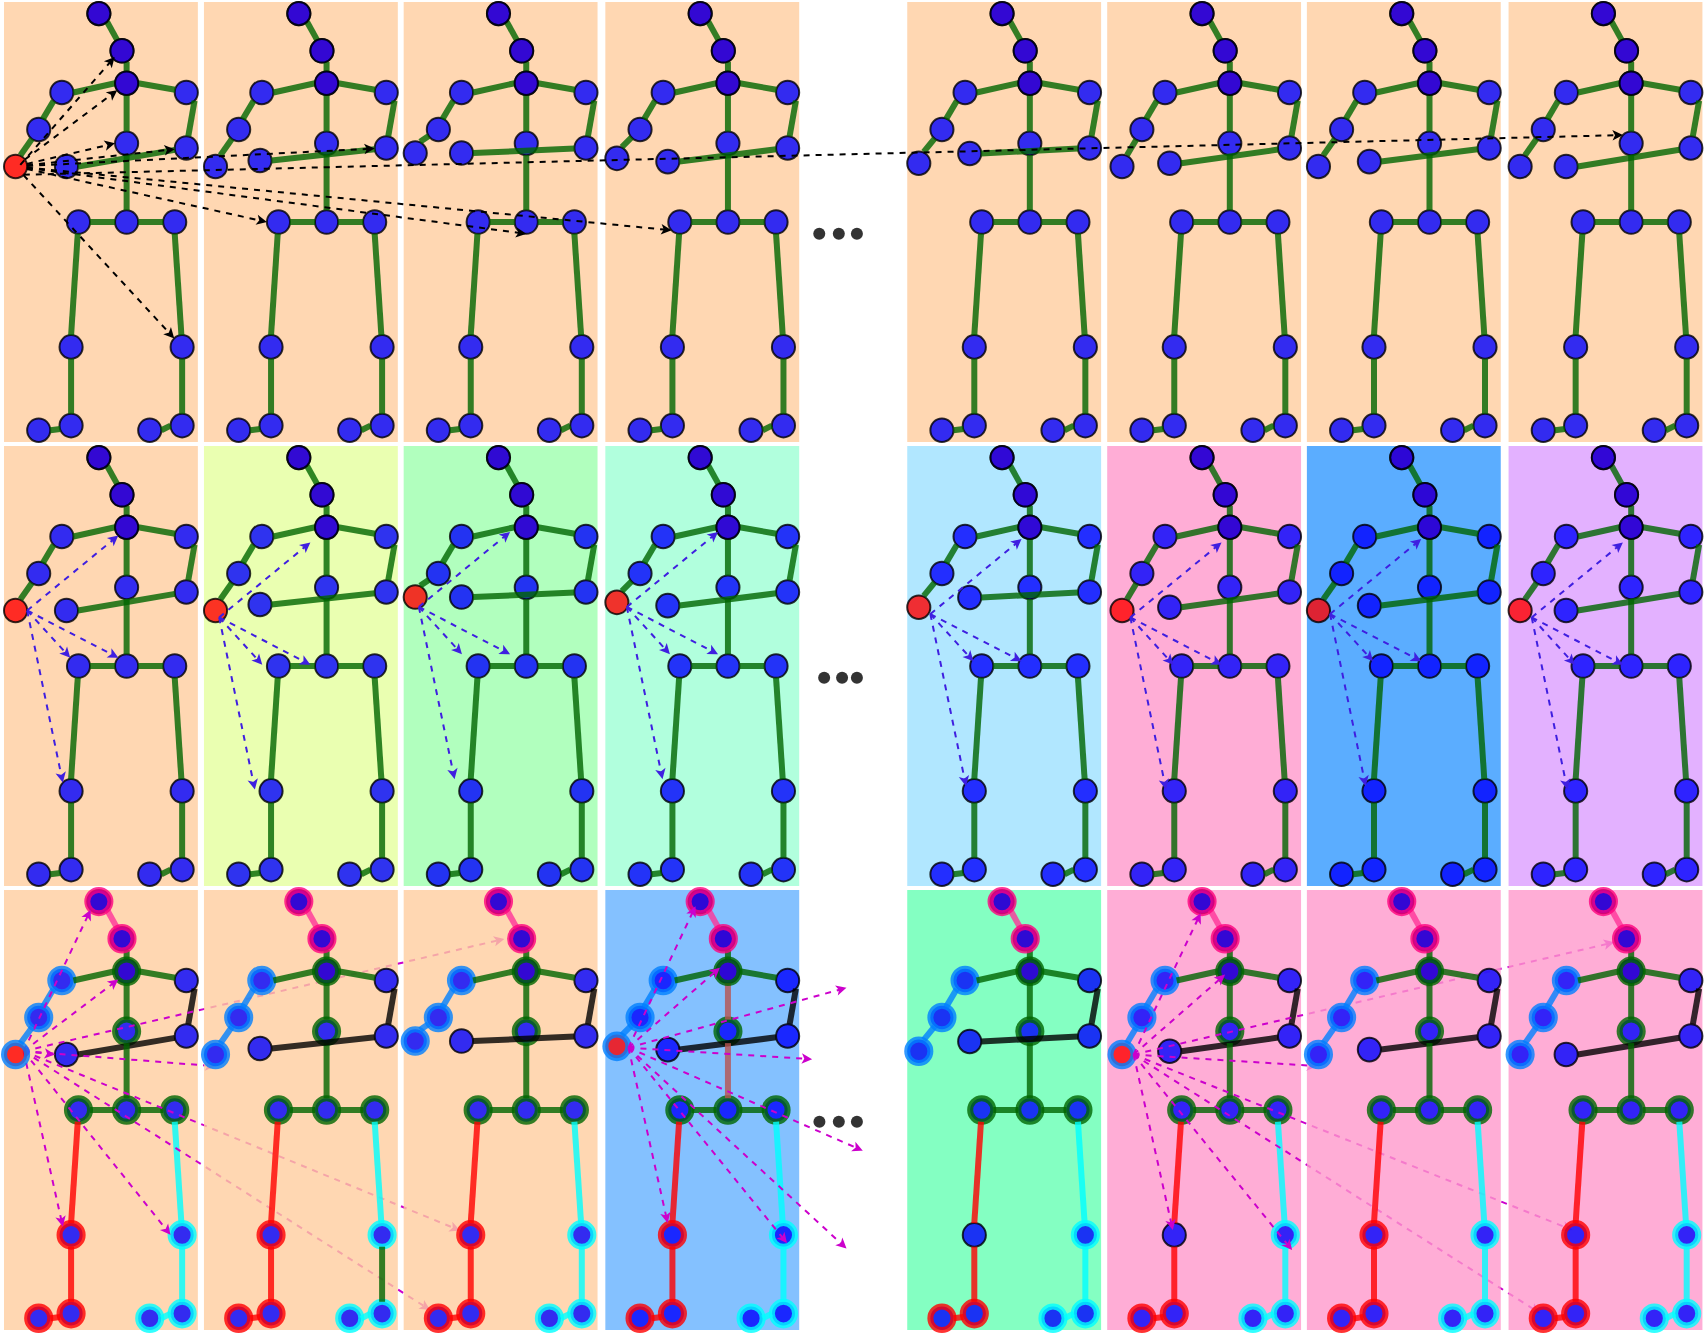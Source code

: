 <mxfile version="21.0.2" type="github">
  <diagram id="-_J-Ez4mo4AfEAsuLWXa" name="第 1 页">
    <mxGraphModel dx="1434" dy="1933" grid="1" gridSize="10" guides="1" tooltips="1" connect="1" arrows="1" fold="1" page="1" pageScale="1" pageWidth="827" pageHeight="1169" math="0" shadow="0">
      <root>
        <mxCell id="0" />
        <mxCell id="1" parent="0" />
        <mxCell id="m1jptbYtCvVwuHffWHw3-1" value="" style="group" parent="1" vertex="1" connectable="0">
          <mxGeometry x="160" y="4" width="849.21" height="220" as="geometry" />
        </mxCell>
        <mxCell id="m1jptbYtCvVwuHffWHw3-2" value="" style="group;labelBackgroundColor=#FFFFFF;fillColor=none;" parent="m1jptbYtCvVwuHffWHw3-1" vertex="1" connectable="0">
          <mxGeometry width="849.21" height="220" as="geometry" />
        </mxCell>
        <mxCell id="m1jptbYtCvVwuHffWHw3-3" value="" style="group;fillColor=#FFCE9F;opacity=80;" parent="m1jptbYtCvVwuHffWHw3-2" vertex="1" connectable="0">
          <mxGeometry width="96.929" height="220" as="geometry" />
        </mxCell>
        <mxCell id="m1jptbYtCvVwuHffWHw3-4" value="" style="ellipse;whiteSpace=wrap;html=1;fillColor=#FF0000;opacity=80;" parent="m1jptbYtCvVwuHffWHw3-3" vertex="1">
          <mxGeometry x="41.64" width="11.567" height="11.567" as="geometry" />
        </mxCell>
        <mxCell id="m1jptbYtCvVwuHffWHw3-5" value="" style="ellipse;whiteSpace=wrap;html=1;fillColor=#FF0000;opacity=80;" parent="m1jptbYtCvVwuHffWHw3-3" vertex="1">
          <mxGeometry x="53.207" y="18.507" width="11.567" height="11.798" as="geometry" />
        </mxCell>
        <mxCell id="m1jptbYtCvVwuHffWHw3-6" value="" style="endArrow=none;html=1;rounded=0;exitX=0.3;exitY=0.059;exitDx=0;exitDy=0;entryX=1;entryY=1;entryDx=0;entryDy=0;exitPerimeter=0;strokeWidth=3;strokeColor=#FF3399;opacity=80;" parent="m1jptbYtCvVwuHffWHw3-3" source="m1jptbYtCvVwuHffWHw3-5" target="m1jptbYtCvVwuHffWHw3-4" edge="1">
          <mxGeometry width="50" height="50" relative="1" as="geometry">
            <mxPoint x="85.593" y="57.834" as="sourcePoint" />
            <mxPoint x="97.16" y="46.267" as="targetPoint" />
          </mxGeometry>
        </mxCell>
        <mxCell id="m1jptbYtCvVwuHffWHw3-7" value="" style="ellipse;whiteSpace=wrap;html=1;fillColor=#FF0000;opacity=80;" parent="m1jptbYtCvVwuHffWHw3-3" vertex="1">
          <mxGeometry x="55.52" y="34.7" width="11.567" height="11.798" as="geometry" />
        </mxCell>
        <mxCell id="m1jptbYtCvVwuHffWHw3-8" value="" style="ellipse;whiteSpace=wrap;html=1;fillColor=#0000FF;opacity=80;" parent="m1jptbYtCvVwuHffWHw3-3" vertex="1">
          <mxGeometry x="85.362" y="39.327" width="11.567" height="11.798" as="geometry" />
        </mxCell>
        <mxCell id="m1jptbYtCvVwuHffWHw3-9" value="" style="ellipse;whiteSpace=wrap;html=1;fillColor=#0000FF;opacity=80;strokeColor=#007FFF;strokeWidth=3;" parent="m1jptbYtCvVwuHffWHw3-3" vertex="1">
          <mxGeometry x="23.133" y="39.327" width="11.567" height="11.798" as="geometry" />
        </mxCell>
        <mxCell id="m1jptbYtCvVwuHffWHw3-10" value="" style="endArrow=none;html=1;rounded=0;entryX=0.7;entryY=0.974;entryDx=0;entryDy=0;strokeWidth=3;entryPerimeter=0;exitX=0.5;exitY=0;exitDx=0;exitDy=0;fontSize=11;fillColor=#0000FF;strokeColor=#006600;opacity=80;" parent="m1jptbYtCvVwuHffWHw3-3" source="m1jptbYtCvVwuHffWHw3-7" target="m1jptbYtCvVwuHffWHw3-5" edge="1">
          <mxGeometry width="50" height="50" relative="1" as="geometry">
            <mxPoint x="86.056" y="20.82" as="sourcePoint" />
            <mxPoint x="80.966" y="11.566" as="targetPoint" />
          </mxGeometry>
        </mxCell>
        <mxCell id="m1jptbYtCvVwuHffWHw3-11" value="" style="edgeStyle=none;orthogonalLoop=1;jettySize=auto;html=1;rounded=0;labelBackgroundColor=default;strokeColor=#006600;strokeWidth=3;fontFamily=Helvetica;fontSize=11;fontColor=default;endArrow=none;shape=connector;exitX=1;exitY=0.5;exitDx=0;exitDy=0;entryX=0;entryY=0.5;entryDx=0;entryDy=0;opacity=80;" parent="m1jptbYtCvVwuHffWHw3-3" source="m1jptbYtCvVwuHffWHw3-9" target="m1jptbYtCvVwuHffWHw3-7" edge="1">
          <mxGeometry width="100" relative="1" as="geometry">
            <mxPoint x="39.327" y="47.442" as="sourcePoint" />
            <mxPoint x="57.139" y="44.648" as="targetPoint" />
            <Array as="points" />
          </mxGeometry>
        </mxCell>
        <mxCell id="m1jptbYtCvVwuHffWHw3-12" value="" style="edgeStyle=none;orthogonalLoop=1;jettySize=auto;html=1;rounded=0;labelBackgroundColor=default;strokeColor=#006600;strokeWidth=3;fontFamily=Helvetica;fontSize=11;fontColor=default;endArrow=none;shape=connector;exitX=1;exitY=0.5;exitDx=0;exitDy=0;entryX=0.02;entryY=0.386;entryDx=0;entryDy=0;entryPerimeter=0;opacity=80;" parent="m1jptbYtCvVwuHffWHw3-3" source="m1jptbYtCvVwuHffWHw3-7" target="m1jptbYtCvVwuHffWHw3-8" edge="1">
          <mxGeometry width="100" relative="1" as="geometry">
            <mxPoint x="74.027" y="69.401" as="sourcePoint" />
            <mxPoint x="97.16" y="69.401" as="targetPoint" />
            <Array as="points" />
          </mxGeometry>
        </mxCell>
        <mxCell id="m1jptbYtCvVwuHffWHw3-13" value="" style="ellipse;whiteSpace=wrap;html=1;fillColor=#0000FF;opacity=80;strokeColor=#006600;strokeWidth=3;labelBackgroundColor=default;endArrow=none;fontSize=11;rounded=0;" parent="m1jptbYtCvVwuHffWHw3-3" vertex="1">
          <mxGeometry x="55.52" y="64.774" width="11.567" height="11.798" as="geometry" />
        </mxCell>
        <mxCell id="m1jptbYtCvVwuHffWHw3-14" value="" style="edgeStyle=none;orthogonalLoop=1;jettySize=auto;html=1;rounded=0;labelBackgroundColor=default;strokeColor=#006600;strokeWidth=3;fontFamily=Helvetica;fontSize=11;fontColor=default;endArrow=none;shape=connector;exitX=0.5;exitY=0;exitDx=0;exitDy=0;entryX=0.5;entryY=1;entryDx=0;entryDy=0;opacity=80;" parent="m1jptbYtCvVwuHffWHw3-3" source="m1jptbYtCvVwuHffWHw3-13" target="m1jptbYtCvVwuHffWHw3-7" edge="1">
          <mxGeometry width="100" relative="1" as="geometry">
            <mxPoint x="74.027" y="87.907" as="sourcePoint" />
            <mxPoint x="97.16" y="87.907" as="targetPoint" />
            <Array as="points" />
          </mxGeometry>
        </mxCell>
        <mxCell id="m1jptbYtCvVwuHffWHw3-15" value="" style="ellipse;whiteSpace=wrap;html=1;fillColor=#0000FF;opacity=80;" parent="m1jptbYtCvVwuHffWHw3-3" vertex="1">
          <mxGeometry x="85.362" y="67.087" width="11.567" height="11.798" as="geometry" />
        </mxCell>
        <mxCell id="m1jptbYtCvVwuHffWHw3-16" value="" style="edgeStyle=none;orthogonalLoop=1;jettySize=auto;html=1;rounded=0;labelBackgroundColor=default;strokeColor=default;strokeWidth=3;fontFamily=Helvetica;fontSize=12;fontColor=default;endArrow=none;shape=connector;exitX=1;exitY=1;exitDx=0;exitDy=0;opacity=80;fillColor=#0000FF;" parent="m1jptbYtCvVwuHffWHw3-3" source="m1jptbYtCvVwuHffWHw3-8" target="m1jptbYtCvVwuHffWHw3-15" edge="1">
          <mxGeometry width="100" relative="1" as="geometry">
            <mxPoint x="115.667" y="76.341" as="sourcePoint" />
            <mxPoint x="138.8" y="76.341" as="targetPoint" />
            <Array as="points" />
          </mxGeometry>
        </mxCell>
        <mxCell id="m1jptbYtCvVwuHffWHw3-17" value="" style="ellipse;whiteSpace=wrap;html=1;fillColor=#0000FF;opacity=80;" parent="m1jptbYtCvVwuHffWHw3-3" vertex="1">
          <mxGeometry x="25.447" y="76.341" width="11.567" height="11.798" as="geometry" />
        </mxCell>
        <mxCell id="m1jptbYtCvVwuHffWHw3-18" value="" style="edgeStyle=none;orthogonalLoop=1;jettySize=auto;html=1;rounded=0;labelBackgroundColor=default;strokeColor=default;strokeWidth=3;fontFamily=Helvetica;fontSize=12;fontColor=default;endArrow=none;shape=connector;exitX=1;exitY=0.5;exitDx=0;exitDy=0;opacity=80;fillColor=#0000FF;" parent="m1jptbYtCvVwuHffWHw3-3" source="m1jptbYtCvVwuHffWHw3-17" target="m1jptbYtCvVwuHffWHw3-15" edge="1">
          <mxGeometry width="100" relative="1" as="geometry">
            <mxPoint x="111.04" y="106.414" as="sourcePoint" />
            <mxPoint x="134.173" y="106.414" as="targetPoint" />
            <Array as="points" />
          </mxGeometry>
        </mxCell>
        <mxCell id="m1jptbYtCvVwuHffWHw3-19" value="" style="ellipse;whiteSpace=wrap;html=1;fillColor=#0000FF;opacity=80;strokeColor=#007FFF;strokeWidth=3;" parent="m1jptbYtCvVwuHffWHw3-3" vertex="1">
          <mxGeometry x="11.567" y="57.834" width="11.567" height="11.798" as="geometry" />
        </mxCell>
        <mxCell id="m1jptbYtCvVwuHffWHw3-20" value="" style="edgeStyle=none;orthogonalLoop=1;jettySize=auto;html=1;rounded=0;labelBackgroundColor=default;strokeColor=#007FFF;strokeWidth=3;fontFamily=Helvetica;fontSize=12;fontColor=default;endArrow=none;shape=connector;exitX=0.677;exitY=0.061;exitDx=0;exitDy=0;exitPerimeter=0;opacity=80;fillColor=#0000FF;" parent="m1jptbYtCvVwuHffWHw3-3" source="m1jptbYtCvVwuHffWHw3-19" edge="1">
          <mxGeometry width="100" relative="1" as="geometry">
            <mxPoint x="25.447" y="57.834" as="sourcePoint" />
            <mxPoint x="24.753" y="49.506" as="targetPoint" />
            <Array as="points" />
          </mxGeometry>
        </mxCell>
        <mxCell id="m1jptbYtCvVwuHffWHw3-21" value="" style="ellipse;whiteSpace=wrap;html=1;fillColor=#0000FF;opacity=80;strokeColor=#006600;strokeWidth=3;labelBackgroundColor=default;endArrow=none;fontSize=11;rounded=0;" parent="m1jptbYtCvVwuHffWHw3-3" vertex="1">
          <mxGeometry x="55.52" y="104.101" width="11.567" height="11.798" as="geometry" />
        </mxCell>
        <mxCell id="m1jptbYtCvVwuHffWHw3-22" value="" style="edgeStyle=none;orthogonalLoop=1;jettySize=auto;html=1;rounded=0;labelBackgroundColor=default;strokeColor=#006600;strokeWidth=3;fontFamily=Helvetica;fontSize=11;fontColor=default;endArrow=none;shape=connector;exitX=0.5;exitY=0;exitDx=0;exitDy=0;entryX=0.5;entryY=1;entryDx=0;entryDy=0;opacity=80;" parent="m1jptbYtCvVwuHffWHw3-3" source="m1jptbYtCvVwuHffWHw3-21" target="m1jptbYtCvVwuHffWHw3-13" edge="1">
          <mxGeometry width="100" relative="1" as="geometry">
            <mxPoint x="80.967" y="115.668" as="sourcePoint" />
            <mxPoint x="104.1" y="115.668" as="targetPoint" />
            <Array as="points" />
          </mxGeometry>
        </mxCell>
        <mxCell id="m1jptbYtCvVwuHffWHw3-23" value="" style="ellipse;whiteSpace=wrap;html=1;fillColor=#0000FF;opacity=80;strokeColor=#006600;strokeWidth=3;labelBackgroundColor=default;endArrow=none;fontSize=11;rounded=0;" parent="m1jptbYtCvVwuHffWHw3-3" vertex="1">
          <mxGeometry x="79.579" y="104.101" width="11.567" height="11.798" as="geometry" />
        </mxCell>
        <mxCell id="m1jptbYtCvVwuHffWHw3-24" value="" style="ellipse;whiteSpace=wrap;html=1;fillColor=#0000FF;opacity=80;strokeColor=#006600;strokeWidth=3;labelBackgroundColor=default;endArrow=none;fontSize=11;rounded=0;" parent="m1jptbYtCvVwuHffWHw3-3" vertex="1">
          <mxGeometry x="31.461" y="104.101" width="11.567" height="11.798" as="geometry" />
        </mxCell>
        <mxCell id="m1jptbYtCvVwuHffWHw3-25" value="" style="edgeStyle=none;orthogonalLoop=1;jettySize=auto;html=1;rounded=0;labelBackgroundColor=default;strokeColor=#006600;strokeWidth=3;fontFamily=Helvetica;fontSize=11;fontColor=default;endArrow=none;shape=connector;entryX=0;entryY=0.5;entryDx=0;entryDy=0;exitX=1;exitY=0.5;exitDx=0;exitDy=0;opacity=80;" parent="m1jptbYtCvVwuHffWHw3-3" source="m1jptbYtCvVwuHffWHw3-24" target="m1jptbYtCvVwuHffWHw3-21" edge="1">
          <mxGeometry width="100" relative="1" as="geometry">
            <mxPoint x="46.267" y="109.901" as="sourcePoint" />
            <mxPoint x="69.4" y="109.901" as="targetPoint" />
            <Array as="points" />
          </mxGeometry>
        </mxCell>
        <mxCell id="m1jptbYtCvVwuHffWHw3-26" value="" style="edgeStyle=none;orthogonalLoop=1;jettySize=auto;html=1;rounded=0;labelBackgroundColor=default;strokeColor=#006600;strokeWidth=3;fontFamily=Helvetica;fontSize=11;fontColor=default;endArrow=none;shape=connector;exitX=1;exitY=0.5;exitDx=0;exitDy=0;entryX=0;entryY=0.5;entryDx=0;entryDy=0;opacity=80;" parent="m1jptbYtCvVwuHffWHw3-3" source="m1jptbYtCvVwuHffWHw3-21" target="m1jptbYtCvVwuHffWHw3-23" edge="1">
          <mxGeometry width="100" relative="1" as="geometry">
            <mxPoint x="57.833" y="141.115" as="sourcePoint" />
            <mxPoint x="80.967" y="141.115" as="targetPoint" />
            <Array as="points" />
          </mxGeometry>
        </mxCell>
        <mxCell id="m1jptbYtCvVwuHffWHw3-27" value="" style="ellipse;whiteSpace=wrap;html=1;fillColor=#0000FF;opacity=80;strokeColor=#FF0000;strokeWidth=3;" parent="m1jptbYtCvVwuHffWHw3-3" vertex="1">
          <mxGeometry x="27.76" y="166.562" width="11.567" height="11.798" as="geometry" />
        </mxCell>
        <mxCell id="m1jptbYtCvVwuHffWHw3-28" value="" style="ellipse;whiteSpace=wrap;html=1;fillColor=#0000FF;opacity=80;strokeColor=#00FFFF;strokeWidth=3;" parent="m1jptbYtCvVwuHffWHw3-3" vertex="1">
          <mxGeometry x="83.28" y="166.562" width="11.567" height="11.798" as="geometry" />
        </mxCell>
        <mxCell id="m1jptbYtCvVwuHffWHw3-29" value="" style="edgeStyle=none;orthogonalLoop=1;jettySize=auto;html=1;rounded=0;labelBackgroundColor=default;strokeColor=#FF0000;strokeWidth=3;fontFamily=Helvetica;fontSize=12;fontColor=default;endArrow=none;shape=connector;exitX=0.5;exitY=0;exitDx=0;exitDy=0;opacity=80;fillColor=#0000FF;" parent="m1jptbYtCvVwuHffWHw3-3" source="m1jptbYtCvVwuHffWHw3-27" target="m1jptbYtCvVwuHffWHw3-24" edge="1">
          <mxGeometry width="100" relative="1" as="geometry">
            <mxPoint x="53.207" y="150.368" as="sourcePoint" />
            <mxPoint x="76.34" y="150.368" as="targetPoint" />
            <Array as="points" />
          </mxGeometry>
        </mxCell>
        <mxCell id="m1jptbYtCvVwuHffWHw3-30" value="" style="edgeStyle=none;orthogonalLoop=1;jettySize=auto;html=1;rounded=0;labelBackgroundColor=default;strokeColor=#00FFFF;strokeWidth=3;fontFamily=Helvetica;fontSize=12;fontColor=default;endArrow=none;shape=connector;exitX=0.5;exitY=1;exitDx=0;exitDy=0;opacity=80;fillColor=#0000FF;" parent="m1jptbYtCvVwuHffWHw3-3" source="m1jptbYtCvVwuHffWHw3-23" target="m1jptbYtCvVwuHffWHw3-28" edge="1">
          <mxGeometry width="100" relative="1" as="geometry">
            <mxPoint x="76.34" y="154.995" as="sourcePoint" />
            <mxPoint x="99.473" y="154.995" as="targetPoint" />
            <Array as="points" />
          </mxGeometry>
        </mxCell>
        <mxCell id="m1jptbYtCvVwuHffWHw3-31" value="" style="ellipse;whiteSpace=wrap;html=1;fillColor=#0000FF;opacity=80;strokeColor=#FF0000;strokeWidth=3;" parent="m1jptbYtCvVwuHffWHw3-3" vertex="1">
          <mxGeometry x="27.76" y="205.889" width="11.567" height="11.798" as="geometry" />
        </mxCell>
        <mxCell id="m1jptbYtCvVwuHffWHw3-32" value="" style="ellipse;whiteSpace=wrap;html=1;fillColor=#0000FF;opacity=80;strokeColor=#00FFFF;strokeWidth=3;" parent="m1jptbYtCvVwuHffWHw3-3" vertex="1">
          <mxGeometry x="83.28" y="205.889" width="11.567" height="11.798" as="geometry" />
        </mxCell>
        <mxCell id="m1jptbYtCvVwuHffWHw3-33" value="" style="edgeStyle=none;orthogonalLoop=1;jettySize=auto;html=1;rounded=0;labelBackgroundColor=default;strokeColor=#FF0000;strokeWidth=3;fontFamily=Helvetica;fontSize=12;fontColor=default;endArrow=none;shape=connector;exitX=0.5;exitY=0;exitDx=0;exitDy=0;entryX=0.5;entryY=1;entryDx=0;entryDy=0;opacity=80;fillColor=#0000FF;" parent="m1jptbYtCvVwuHffWHw3-3" source="m1jptbYtCvVwuHffWHw3-31" target="m1jptbYtCvVwuHffWHw3-27" edge="1">
          <mxGeometry width="100" relative="1" as="geometry">
            <mxPoint x="41.64" y="215.142" as="sourcePoint" />
            <mxPoint x="64.773" y="215.142" as="targetPoint" />
            <Array as="points" />
          </mxGeometry>
        </mxCell>
        <mxCell id="m1jptbYtCvVwuHffWHw3-34" value="" style="edgeStyle=none;orthogonalLoop=1;jettySize=auto;html=1;rounded=0;labelBackgroundColor=default;strokeColor=#00FFFF;strokeWidth=3;fontFamily=Helvetica;fontSize=12;fontColor=default;endArrow=none;shape=connector;exitX=0.5;exitY=0;exitDx=0;exitDy=0;entryX=0.5;entryY=1;entryDx=0;entryDy=0;opacity=80;fillColor=#0000FF;" parent="m1jptbYtCvVwuHffWHw3-3" source="m1jptbYtCvVwuHffWHw3-32" target="m1jptbYtCvVwuHffWHw3-28" edge="1">
          <mxGeometry width="100" relative="1" as="geometry">
            <mxPoint x="74.027" y="212.829" as="sourcePoint" />
            <mxPoint x="97.16" y="212.829" as="targetPoint" />
            <Array as="points" />
          </mxGeometry>
        </mxCell>
        <mxCell id="m1jptbYtCvVwuHffWHw3-35" value="" style="ellipse;whiteSpace=wrap;html=1;fillColor=#0000FF;opacity=80;strokeColor=#FF0000;strokeWidth=3;" parent="m1jptbYtCvVwuHffWHw3-3" vertex="1">
          <mxGeometry x="11.567" y="208.202" width="11.567" height="11.798" as="geometry" />
        </mxCell>
        <mxCell id="m1jptbYtCvVwuHffWHw3-36" value="" style="ellipse;whiteSpace=wrap;html=1;fillColor=#0000FF;opacity=80;strokeColor=#00FFFF;strokeWidth=3;" parent="m1jptbYtCvVwuHffWHw3-3" vertex="1">
          <mxGeometry x="67.087" y="208.202" width="11.567" height="11.798" as="geometry" />
        </mxCell>
        <mxCell id="m1jptbYtCvVwuHffWHw3-37" value="" style="edgeStyle=none;orthogonalLoop=1;jettySize=auto;html=1;rounded=0;labelBackgroundColor=default;strokeColor=#FF0000;strokeWidth=3;fontFamily=Helvetica;fontSize=12;fontColor=default;endArrow=none;shape=connector;exitX=1;exitY=0.5;exitDx=0;exitDy=0;entryX=0.033;entryY=0.647;entryDx=0;entryDy=0;entryPerimeter=0;opacity=80;fillColor=#0000FF;" parent="m1jptbYtCvVwuHffWHw3-3" source="m1jptbYtCvVwuHffWHw3-35" target="m1jptbYtCvVwuHffWHw3-31" edge="1">
          <mxGeometry width="100" relative="1" as="geometry">
            <mxPoint x="20.82" y="245.216" as="sourcePoint" />
            <mxPoint x="43.953" y="245.216" as="targetPoint" />
            <Array as="points" />
          </mxGeometry>
        </mxCell>
        <mxCell id="m1jptbYtCvVwuHffWHw3-38" value="" style="edgeStyle=none;orthogonalLoop=1;jettySize=auto;html=1;rounded=0;labelBackgroundColor=default;strokeColor=#00FFFF;strokeWidth=3;fontFamily=Helvetica;fontSize=12;fontColor=default;endArrow=none;shape=connector;exitX=1;exitY=0.5;exitDx=0;exitDy=0;entryX=0;entryY=0.5;entryDx=0;entryDy=0;opacity=80;fillColor=#0000FF;" parent="m1jptbYtCvVwuHffWHw3-3" source="m1jptbYtCvVwuHffWHw3-36" target="m1jptbYtCvVwuHffWHw3-32" edge="1">
          <mxGeometry width="100" relative="1" as="geometry">
            <mxPoint x="62.46" y="249.842" as="sourcePoint" />
            <mxPoint x="85.593" y="249.842" as="targetPoint" />
            <Array as="points" />
          </mxGeometry>
        </mxCell>
        <mxCell id="m1jptbYtCvVwuHffWHw3-39" value="" style="ellipse;whiteSpace=wrap;html=1;fillColor=#0000FF;opacity=80;strokeColor=#FF0080;strokeWidth=3;" parent="m1jptbYtCvVwuHffWHw3-3" vertex="1">
          <mxGeometry x="41.64" width="11.567" height="11.567" as="geometry" />
        </mxCell>
        <mxCell id="m1jptbYtCvVwuHffWHw3-40" value="" style="ellipse;whiteSpace=wrap;html=1;fillColor=#0000FF;opacity=80;strokeColor=#FF0080;strokeWidth=3;" parent="m1jptbYtCvVwuHffWHw3-3" vertex="1">
          <mxGeometry x="53.207" y="18.507" width="11.567" height="11.798" as="geometry" />
        </mxCell>
        <mxCell id="m1jptbYtCvVwuHffWHw3-41" value="" style="ellipse;whiteSpace=wrap;html=1;fillColor=#0000FF;opacity=80;strokeColor=#006600;strokeWidth=3;labelBackgroundColor=default;endArrow=none;fontSize=11;rounded=0;" parent="m1jptbYtCvVwuHffWHw3-3" vertex="1">
          <mxGeometry x="55.52" y="34.7" width="11.567" height="11.798" as="geometry" />
        </mxCell>
        <mxCell id="m1jptbYtCvVwuHffWHw3-42" value="" style="endArrow=classic;html=1;rounded=0;labelBackgroundColor=default;strokeColor=#CC00CC;strokeWidth=1;fontFamily=Helvetica;fontSize=18;fontColor=default;shape=connector;endSize=2;jumpSize=3;dashed=1;exitX=1;exitY=0.5;exitDx=0;exitDy=0;entryX=0;entryY=1;entryDx=0;entryDy=0;" parent="m1jptbYtCvVwuHffWHw3-3" target="m1jptbYtCvVwuHffWHw3-39" edge="1">
          <mxGeometry width="50" height="50" relative="1" as="geometry">
            <mxPoint x="9.799" y="80.586" as="sourcePoint" />
            <mxPoint x="27.763" y="166.558" as="targetPoint" />
          </mxGeometry>
        </mxCell>
        <mxCell id="m1jptbYtCvVwuHffWHw3-43" value="" style="endArrow=classic;html=1;rounded=0;labelBackgroundColor=default;strokeColor=#CC00CC;strokeWidth=1;fontFamily=Helvetica;fontSize=18;fontColor=default;shape=connector;endSize=2;jumpSize=3;dashed=1;exitX=1;exitY=0.5;exitDx=0;exitDy=0;entryX=0;entryY=1;entryDx=0;entryDy=0;" parent="m1jptbYtCvVwuHffWHw3-3" target="m1jptbYtCvVwuHffWHw3-41" edge="1">
          <mxGeometry width="50" height="50" relative="1" as="geometry">
            <mxPoint x="9.799" y="80.586" as="sourcePoint" />
            <mxPoint x="27.763" y="166.558" as="targetPoint" />
          </mxGeometry>
        </mxCell>
        <mxCell id="m1jptbYtCvVwuHffWHw3-44" value="" style="endArrow=classic;html=1;rounded=0;labelBackgroundColor=default;strokeColor=#CC00CC;strokeWidth=1;fontFamily=Helvetica;fontSize=18;fontColor=default;shape=connector;endSize=2;jumpSize=3;dashed=1;exitX=1;exitY=0.5;exitDx=0;exitDy=0;entryX=0;entryY=0.5;entryDx=0;entryDy=0;" parent="m1jptbYtCvVwuHffWHw3-3" target="m1jptbYtCvVwuHffWHw3-17" edge="1">
          <mxGeometry width="50" height="50" relative="1" as="geometry">
            <mxPoint x="9.799" y="80.586" as="sourcePoint" />
            <mxPoint x="27.763" y="166.558" as="targetPoint" />
          </mxGeometry>
        </mxCell>
        <mxCell id="m1jptbYtCvVwuHffWHw3-45" value="" style="endArrow=classic;html=1;rounded=0;labelBackgroundColor=default;strokeColor=#CC00CC;strokeWidth=1;fontFamily=Helvetica;fontSize=18;fontColor=default;shape=connector;endSize=2;jumpSize=3;dashed=1;exitX=1;exitY=0.5;exitDx=0;exitDy=0;entryX=0;entryY=0;entryDx=0;entryDy=0;" parent="m1jptbYtCvVwuHffWHw3-3" target="m1jptbYtCvVwuHffWHw3-27" edge="1">
          <mxGeometry width="50" height="50" relative="1" as="geometry">
            <mxPoint x="9.799" y="80.586" as="sourcePoint" />
            <mxPoint x="27.763" y="166.558" as="targetPoint" />
          </mxGeometry>
        </mxCell>
        <mxCell id="m1jptbYtCvVwuHffWHw3-46" value="" style="endArrow=classic;html=1;rounded=0;labelBackgroundColor=default;strokeColor=#CC00CC;strokeWidth=1;fontFamily=Helvetica;fontSize=18;fontColor=default;shape=connector;endSize=2;jumpSize=3;dashed=1;exitX=1;exitY=0.5;exitDx=0;exitDy=0;entryX=0;entryY=0.5;entryDx=0;entryDy=0;" parent="m1jptbYtCvVwuHffWHw3-3" target="m1jptbYtCvVwuHffWHw3-28" edge="1">
          <mxGeometry width="50" height="50" relative="1" as="geometry">
            <mxPoint x="9.799" y="80.586" as="sourcePoint" />
            <mxPoint x="27.763" y="166.558" as="targetPoint" />
          </mxGeometry>
        </mxCell>
        <mxCell id="m1jptbYtCvVwuHffWHw3-47" value="" style="endArrow=classic;html=1;rounded=0;labelBackgroundColor=default;strokeColor=#CC00CC;strokeWidth=1;fontFamily=Helvetica;fontSize=18;fontColor=default;shape=connector;endSize=2;jumpSize=3;dashed=1;exitX=1;exitY=0.5;exitDx=0;exitDy=0;entryX=0.5;entryY=1;entryDx=0;entryDy=0;" parent="m1jptbYtCvVwuHffWHw3-3" target="m1jptbYtCvVwuHffWHw3-66" edge="1">
          <mxGeometry width="50" height="50" relative="1" as="geometry">
            <mxPoint x="9.799" y="80.586" as="sourcePoint" />
            <mxPoint x="27.763" y="166.558" as="targetPoint" />
          </mxGeometry>
        </mxCell>
        <mxCell id="m1jptbYtCvVwuHffWHw3-48" value="" style="endArrow=classic;html=1;rounded=0;labelBackgroundColor=default;strokeColor=#CC00CC;strokeWidth=1;fontFamily=Helvetica;fontSize=18;fontColor=default;shape=connector;endSize=2;jumpSize=3;dashed=1;exitX=1;exitY=0.5;exitDx=0;exitDy=0;" parent="m1jptbYtCvVwuHffWHw3-3" target="m1jptbYtCvVwuHffWHw3-116" edge="1">
          <mxGeometry width="50" height="50" relative="1" as="geometry">
            <mxPoint x="9.799" y="80.586" as="sourcePoint" />
            <mxPoint x="27.763" y="166.558" as="targetPoint" />
          </mxGeometry>
        </mxCell>
        <mxCell id="m1jptbYtCvVwuHffWHw3-49" value="" style="endArrow=classic;html=1;rounded=0;labelBackgroundColor=default;strokeColor=#CC00CC;strokeWidth=1;fontFamily=Helvetica;fontSize=18;fontColor=default;shape=connector;endSize=2;jumpSize=3;dashed=1;exitX=1;exitY=0.5;exitDx=0;exitDy=0;entryX=0;entryY=0;entryDx=0;entryDy=0;" parent="m1jptbYtCvVwuHffWHw3-3" target="m1jptbYtCvVwuHffWHw3-124" edge="1">
          <mxGeometry width="50" height="50" relative="1" as="geometry">
            <mxPoint x="9.799" y="80.586" as="sourcePoint" />
            <mxPoint x="27.763" y="166.558" as="targetPoint" />
          </mxGeometry>
        </mxCell>
        <mxCell id="m1jptbYtCvVwuHffWHw3-50" value="" style="endArrow=classic;html=1;rounded=0;labelBackgroundColor=default;strokeColor=#CC00CC;strokeWidth=1;fontFamily=Helvetica;fontSize=18;fontColor=default;shape=connector;endSize=2;jumpSize=3;dashed=1;exitX=1;exitY=0.5;exitDx=0;exitDy=0;" parent="m1jptbYtCvVwuHffWHw3-3" edge="1">
          <mxGeometry width="50" height="50" relative="1" as="geometry">
            <mxPoint x="9.799" y="80.586" as="sourcePoint" />
            <mxPoint x="250.149" y="24.444" as="targetPoint" />
          </mxGeometry>
        </mxCell>
        <mxCell id="m1jptbYtCvVwuHffWHw3-51" value="" style="group;fillColor=#FFCE9F;opacity=80;" parent="m1jptbYtCvVwuHffWHw3-2" vertex="1" connectable="0">
          <mxGeometry x="99.984" width="96.929" height="220" as="geometry" />
        </mxCell>
        <mxCell id="m1jptbYtCvVwuHffWHw3-52" value="" style="ellipse;whiteSpace=wrap;html=1;fillColor=#FF0000;opacity=80;" parent="m1jptbYtCvVwuHffWHw3-51" vertex="1">
          <mxGeometry x="41.64" width="11.567" height="11.567" as="geometry" />
        </mxCell>
        <mxCell id="m1jptbYtCvVwuHffWHw3-53" value="" style="ellipse;whiteSpace=wrap;html=1;fillColor=#FF0000;opacity=80;" parent="m1jptbYtCvVwuHffWHw3-51" vertex="1">
          <mxGeometry x="53.207" y="18.507" width="11.567" height="11.798" as="geometry" />
        </mxCell>
        <mxCell id="m1jptbYtCvVwuHffWHw3-54" value="" style="endArrow=none;html=1;rounded=0;exitX=0.3;exitY=0.059;exitDx=0;exitDy=0;entryX=1;entryY=1;entryDx=0;entryDy=0;exitPerimeter=0;strokeWidth=3;strokeColor=#FF3399;opacity=80;" parent="m1jptbYtCvVwuHffWHw3-51" source="m1jptbYtCvVwuHffWHw3-53" target="m1jptbYtCvVwuHffWHw3-52" edge="1">
          <mxGeometry width="50" height="50" relative="1" as="geometry">
            <mxPoint x="85.593" y="57.834" as="sourcePoint" />
            <mxPoint x="97.16" y="46.267" as="targetPoint" />
          </mxGeometry>
        </mxCell>
        <mxCell id="m1jptbYtCvVwuHffWHw3-55" value="" style="ellipse;whiteSpace=wrap;html=1;fillColor=#FF0000;opacity=80;" parent="m1jptbYtCvVwuHffWHw3-51" vertex="1">
          <mxGeometry x="55.52" y="34.7" width="11.567" height="11.798" as="geometry" />
        </mxCell>
        <mxCell id="m1jptbYtCvVwuHffWHw3-56" value="" style="ellipse;whiteSpace=wrap;html=1;fillColor=#0000FF;opacity=80;" parent="m1jptbYtCvVwuHffWHw3-51" vertex="1">
          <mxGeometry x="85.362" y="39.327" width="11.567" height="11.798" as="geometry" />
        </mxCell>
        <mxCell id="m1jptbYtCvVwuHffWHw3-57" value="" style="ellipse;whiteSpace=wrap;html=1;fillColor=#0000FF;opacity=80;strokeColor=#007FFF;strokeWidth=3;" parent="m1jptbYtCvVwuHffWHw3-51" vertex="1">
          <mxGeometry x="23.133" y="39.327" width="11.567" height="11.798" as="geometry" />
        </mxCell>
        <mxCell id="m1jptbYtCvVwuHffWHw3-58" value="" style="endArrow=none;html=1;rounded=0;entryX=0.7;entryY=0.974;entryDx=0;entryDy=0;strokeWidth=3;entryPerimeter=0;exitX=0.5;exitY=0;exitDx=0;exitDy=0;fontSize=11;fillColor=#0000FF;strokeColor=#006600;opacity=80;" parent="m1jptbYtCvVwuHffWHw3-51" source="m1jptbYtCvVwuHffWHw3-55" target="m1jptbYtCvVwuHffWHw3-53" edge="1">
          <mxGeometry width="50" height="50" relative="1" as="geometry">
            <mxPoint x="86.056" y="20.82" as="sourcePoint" />
            <mxPoint x="80.966" y="11.566" as="targetPoint" />
          </mxGeometry>
        </mxCell>
        <mxCell id="m1jptbYtCvVwuHffWHw3-59" value="" style="edgeStyle=none;orthogonalLoop=1;jettySize=auto;html=1;rounded=0;labelBackgroundColor=default;strokeColor=#006600;strokeWidth=3;fontFamily=Helvetica;fontSize=11;fontColor=default;endArrow=none;shape=connector;exitX=1;exitY=0.5;exitDx=0;exitDy=0;entryX=0;entryY=0.5;entryDx=0;entryDy=0;opacity=80;" parent="m1jptbYtCvVwuHffWHw3-51" source="m1jptbYtCvVwuHffWHw3-57" target="m1jptbYtCvVwuHffWHw3-55" edge="1">
          <mxGeometry width="100" relative="1" as="geometry">
            <mxPoint x="39.327" y="47.442" as="sourcePoint" />
            <mxPoint x="57.139" y="44.648" as="targetPoint" />
            <Array as="points" />
          </mxGeometry>
        </mxCell>
        <mxCell id="m1jptbYtCvVwuHffWHw3-60" value="" style="edgeStyle=none;orthogonalLoop=1;jettySize=auto;html=1;rounded=0;labelBackgroundColor=default;strokeColor=#006600;strokeWidth=3;fontFamily=Helvetica;fontSize=11;fontColor=default;endArrow=none;shape=connector;exitX=1;exitY=0.5;exitDx=0;exitDy=0;entryX=0.02;entryY=0.386;entryDx=0;entryDy=0;entryPerimeter=0;opacity=80;" parent="m1jptbYtCvVwuHffWHw3-51" source="m1jptbYtCvVwuHffWHw3-55" target="m1jptbYtCvVwuHffWHw3-56" edge="1">
          <mxGeometry width="100" relative="1" as="geometry">
            <mxPoint x="74.027" y="69.401" as="sourcePoint" />
            <mxPoint x="97.16" y="69.401" as="targetPoint" />
            <Array as="points" />
          </mxGeometry>
        </mxCell>
        <mxCell id="m1jptbYtCvVwuHffWHw3-61" value="" style="ellipse;whiteSpace=wrap;html=1;fillColor=#0000FF;opacity=80;strokeColor=#006600;strokeWidth=3;labelBackgroundColor=default;endArrow=none;fontSize=11;rounded=0;" parent="m1jptbYtCvVwuHffWHw3-51" vertex="1">
          <mxGeometry x="55.52" y="64.774" width="11.567" height="11.798" as="geometry" />
        </mxCell>
        <mxCell id="m1jptbYtCvVwuHffWHw3-62" value="" style="edgeStyle=none;orthogonalLoop=1;jettySize=auto;html=1;rounded=0;labelBackgroundColor=default;strokeColor=#006600;strokeWidth=3;fontFamily=Helvetica;fontSize=11;fontColor=default;endArrow=none;shape=connector;exitX=0.5;exitY=0;exitDx=0;exitDy=0;entryX=0.5;entryY=1;entryDx=0;entryDy=0;opacity=80;" parent="m1jptbYtCvVwuHffWHw3-51" source="m1jptbYtCvVwuHffWHw3-61" target="m1jptbYtCvVwuHffWHw3-55" edge="1">
          <mxGeometry width="100" relative="1" as="geometry">
            <mxPoint x="74.027" y="87.907" as="sourcePoint" />
            <mxPoint x="97.16" y="87.907" as="targetPoint" />
            <Array as="points" />
          </mxGeometry>
        </mxCell>
        <mxCell id="m1jptbYtCvVwuHffWHw3-63" value="" style="ellipse;whiteSpace=wrap;html=1;fillColor=#0000FF;opacity=80;" parent="m1jptbYtCvVwuHffWHw3-51" vertex="1">
          <mxGeometry x="85.362" y="67.087" width="11.567" height="11.798" as="geometry" />
        </mxCell>
        <mxCell id="m1jptbYtCvVwuHffWHw3-64" value="" style="edgeStyle=none;orthogonalLoop=1;jettySize=auto;html=1;rounded=0;labelBackgroundColor=default;strokeColor=default;strokeWidth=3;fontFamily=Helvetica;fontSize=12;fontColor=default;endArrow=none;shape=connector;exitX=1;exitY=1;exitDx=0;exitDy=0;opacity=80;fillColor=#0000FF;" parent="m1jptbYtCvVwuHffWHw3-51" source="m1jptbYtCvVwuHffWHw3-56" target="m1jptbYtCvVwuHffWHw3-63" edge="1">
          <mxGeometry width="100" relative="1" as="geometry">
            <mxPoint x="115.667" y="76.341" as="sourcePoint" />
            <mxPoint x="138.8" y="76.341" as="targetPoint" />
            <Array as="points" />
          </mxGeometry>
        </mxCell>
        <mxCell id="m1jptbYtCvVwuHffWHw3-65" value="" style="ellipse;whiteSpace=wrap;html=1;fillColor=#0000FF;opacity=80;strokeColor=#007FFF;strokeWidth=3;" parent="m1jptbYtCvVwuHffWHw3-51" vertex="1">
          <mxGeometry x="11.567" y="57.834" width="11.567" height="11.798" as="geometry" />
        </mxCell>
        <mxCell id="m1jptbYtCvVwuHffWHw3-66" value="" style="ellipse;whiteSpace=wrap;html=1;fillColor=#0000FF;opacity=80;strokeColor=#007FFF;strokeWidth=3;" parent="m1jptbYtCvVwuHffWHw3-51" vertex="1">
          <mxGeometry y="76.341" width="11.567" height="11.798" as="geometry" />
        </mxCell>
        <mxCell id="m1jptbYtCvVwuHffWHw3-67" value="" style="edgeStyle=none;orthogonalLoop=1;jettySize=auto;html=1;rounded=0;labelBackgroundColor=default;strokeColor=#007FFF;strokeWidth=3;fontFamily=Helvetica;fontSize=12;fontColor=default;endArrow=none;shape=connector;exitX=0.712;exitY=0.024;exitDx=0;exitDy=0;exitPerimeter=0;opacity=80;fillColor=#0000FF;" parent="m1jptbYtCvVwuHffWHw3-51" source="m1jptbYtCvVwuHffWHw3-66" target="m1jptbYtCvVwuHffWHw3-65" edge="1">
          <mxGeometry width="100" relative="1" as="geometry">
            <mxPoint x="14.574" y="75.647" as="sourcePoint" />
            <mxPoint x="55.52" y="104.101" as="targetPoint" />
            <Array as="points" />
          </mxGeometry>
        </mxCell>
        <mxCell id="m1jptbYtCvVwuHffWHw3-68" value="" style="edgeStyle=none;orthogonalLoop=1;jettySize=auto;html=1;rounded=0;labelBackgroundColor=default;strokeColor=#007FFF;strokeWidth=3;fontFamily=Helvetica;fontSize=12;fontColor=default;endArrow=none;shape=connector;exitX=0.677;exitY=0.061;exitDx=0;exitDy=0;exitPerimeter=0;opacity=80;fillColor=#0000FF;" parent="m1jptbYtCvVwuHffWHw3-51" source="m1jptbYtCvVwuHffWHw3-65" edge="1">
          <mxGeometry width="100" relative="1" as="geometry">
            <mxPoint x="25.447" y="57.834" as="sourcePoint" />
            <mxPoint x="24.753" y="49.506" as="targetPoint" />
            <Array as="points" />
          </mxGeometry>
        </mxCell>
        <mxCell id="m1jptbYtCvVwuHffWHw3-69" value="" style="ellipse;whiteSpace=wrap;html=1;fillColor=#0000FF;opacity=80;strokeColor=#006600;strokeWidth=3;labelBackgroundColor=default;endArrow=none;fontSize=11;rounded=0;" parent="m1jptbYtCvVwuHffWHw3-51" vertex="1">
          <mxGeometry x="55.52" y="104.101" width="11.567" height="11.798" as="geometry" />
        </mxCell>
        <mxCell id="m1jptbYtCvVwuHffWHw3-70" value="" style="edgeStyle=none;orthogonalLoop=1;jettySize=auto;html=1;rounded=0;labelBackgroundColor=default;strokeColor=#006600;strokeWidth=3;fontFamily=Helvetica;fontSize=11;fontColor=default;endArrow=none;shape=connector;exitX=0.5;exitY=0;exitDx=0;exitDy=0;entryX=0.5;entryY=1;entryDx=0;entryDy=0;opacity=80;" parent="m1jptbYtCvVwuHffWHw3-51" source="m1jptbYtCvVwuHffWHw3-69" target="m1jptbYtCvVwuHffWHw3-61" edge="1">
          <mxGeometry width="100" relative="1" as="geometry">
            <mxPoint x="80.967" y="115.668" as="sourcePoint" />
            <mxPoint x="104.1" y="115.668" as="targetPoint" />
            <Array as="points" />
          </mxGeometry>
        </mxCell>
        <mxCell id="m1jptbYtCvVwuHffWHw3-71" value="" style="ellipse;whiteSpace=wrap;html=1;fillColor=#0000FF;opacity=80;strokeColor=#006600;strokeWidth=3;labelBackgroundColor=default;endArrow=none;fontSize=11;rounded=0;" parent="m1jptbYtCvVwuHffWHw3-51" vertex="1">
          <mxGeometry x="79.579" y="104.101" width="11.567" height="11.798" as="geometry" />
        </mxCell>
        <mxCell id="m1jptbYtCvVwuHffWHw3-72" value="" style="ellipse;whiteSpace=wrap;html=1;fillColor=#0000FF;opacity=80;strokeColor=#006600;strokeWidth=3;labelBackgroundColor=default;endArrow=none;fontSize=11;rounded=0;" parent="m1jptbYtCvVwuHffWHw3-51" vertex="1">
          <mxGeometry x="31.461" y="104.101" width="11.567" height="11.798" as="geometry" />
        </mxCell>
        <mxCell id="m1jptbYtCvVwuHffWHw3-73" value="" style="edgeStyle=none;orthogonalLoop=1;jettySize=auto;html=1;rounded=0;labelBackgroundColor=default;strokeColor=#006600;strokeWidth=3;fontFamily=Helvetica;fontSize=11;fontColor=default;endArrow=none;shape=connector;entryX=0;entryY=0.5;entryDx=0;entryDy=0;exitX=1;exitY=0.5;exitDx=0;exitDy=0;opacity=80;" parent="m1jptbYtCvVwuHffWHw3-51" source="m1jptbYtCvVwuHffWHw3-72" target="m1jptbYtCvVwuHffWHw3-69" edge="1">
          <mxGeometry width="100" relative="1" as="geometry">
            <mxPoint x="46.267" y="109.901" as="sourcePoint" />
            <mxPoint x="69.4" y="109.901" as="targetPoint" />
            <Array as="points" />
          </mxGeometry>
        </mxCell>
        <mxCell id="m1jptbYtCvVwuHffWHw3-74" value="" style="edgeStyle=none;orthogonalLoop=1;jettySize=auto;html=1;rounded=0;labelBackgroundColor=default;strokeColor=#006600;strokeWidth=3;fontFamily=Helvetica;fontSize=11;fontColor=default;endArrow=none;shape=connector;exitX=1;exitY=0.5;exitDx=0;exitDy=0;entryX=0;entryY=0.5;entryDx=0;entryDy=0;opacity=80;" parent="m1jptbYtCvVwuHffWHw3-51" source="m1jptbYtCvVwuHffWHw3-69" target="m1jptbYtCvVwuHffWHw3-71" edge="1">
          <mxGeometry width="100" relative="1" as="geometry">
            <mxPoint x="57.833" y="141.115" as="sourcePoint" />
            <mxPoint x="80.967" y="141.115" as="targetPoint" />
            <Array as="points" />
          </mxGeometry>
        </mxCell>
        <mxCell id="m1jptbYtCvVwuHffWHw3-75" value="" style="ellipse;whiteSpace=wrap;html=1;fillColor=#0000FF;opacity=80;strokeColor=#FF0000;strokeWidth=3;" parent="m1jptbYtCvVwuHffWHw3-51" vertex="1">
          <mxGeometry x="27.76" y="166.562" width="11.567" height="11.798" as="geometry" />
        </mxCell>
        <mxCell id="m1jptbYtCvVwuHffWHw3-76" value="" style="ellipse;whiteSpace=wrap;html=1;fillColor=#0000FF;opacity=80;strokeColor=#00FFFF;strokeWidth=3;" parent="m1jptbYtCvVwuHffWHw3-51" vertex="1">
          <mxGeometry x="83.28" y="166.562" width="11.567" height="11.798" as="geometry" />
        </mxCell>
        <mxCell id="m1jptbYtCvVwuHffWHw3-77" value="" style="edgeStyle=none;orthogonalLoop=1;jettySize=auto;html=1;rounded=0;labelBackgroundColor=default;strokeColor=#FF0000;strokeWidth=3;fontFamily=Helvetica;fontSize=12;fontColor=default;endArrow=none;shape=connector;exitX=0.5;exitY=0;exitDx=0;exitDy=0;opacity=80;fillColor=#0000FF;" parent="m1jptbYtCvVwuHffWHw3-51" source="m1jptbYtCvVwuHffWHw3-75" target="m1jptbYtCvVwuHffWHw3-72" edge="1">
          <mxGeometry width="100" relative="1" as="geometry">
            <mxPoint x="53.207" y="150.368" as="sourcePoint" />
            <mxPoint x="76.34" y="150.368" as="targetPoint" />
            <Array as="points" />
          </mxGeometry>
        </mxCell>
        <mxCell id="m1jptbYtCvVwuHffWHw3-78" value="" style="edgeStyle=none;orthogonalLoop=1;jettySize=auto;html=1;rounded=0;labelBackgroundColor=default;strokeColor=#00FFFF;strokeWidth=3;fontFamily=Helvetica;fontSize=12;fontColor=default;endArrow=none;shape=connector;exitX=0.5;exitY=1;exitDx=0;exitDy=0;opacity=80;fillColor=#0000FF;" parent="m1jptbYtCvVwuHffWHw3-51" source="m1jptbYtCvVwuHffWHw3-71" target="m1jptbYtCvVwuHffWHw3-76" edge="1">
          <mxGeometry width="100" relative="1" as="geometry">
            <mxPoint x="76.34" y="154.995" as="sourcePoint" />
            <mxPoint x="99.473" y="154.995" as="targetPoint" />
            <Array as="points" />
          </mxGeometry>
        </mxCell>
        <mxCell id="m1jptbYtCvVwuHffWHw3-79" value="" style="ellipse;whiteSpace=wrap;html=1;fillColor=#0000FF;opacity=80;strokeColor=#FF0000;strokeWidth=3;" parent="m1jptbYtCvVwuHffWHw3-51" vertex="1">
          <mxGeometry x="27.76" y="205.889" width="11.567" height="11.798" as="geometry" />
        </mxCell>
        <mxCell id="m1jptbYtCvVwuHffWHw3-80" value="" style="ellipse;whiteSpace=wrap;html=1;fillColor=#0000FF;opacity=80;strokeColor=#00FFFF;strokeWidth=3;" parent="m1jptbYtCvVwuHffWHw3-51" vertex="1">
          <mxGeometry x="83.28" y="205.889" width="11.567" height="11.798" as="geometry" />
        </mxCell>
        <mxCell id="m1jptbYtCvVwuHffWHw3-81" value="" style="edgeStyle=none;orthogonalLoop=1;jettySize=auto;html=1;rounded=0;labelBackgroundColor=default;strokeColor=#FF0000;strokeWidth=3;fontFamily=Helvetica;fontSize=12;fontColor=default;endArrow=none;shape=connector;exitX=0.5;exitY=0;exitDx=0;exitDy=0;entryX=0.5;entryY=1;entryDx=0;entryDy=0;opacity=80;fillColor=#0000FF;" parent="m1jptbYtCvVwuHffWHw3-51" source="m1jptbYtCvVwuHffWHw3-79" target="m1jptbYtCvVwuHffWHw3-75" edge="1">
          <mxGeometry width="100" relative="1" as="geometry">
            <mxPoint x="41.64" y="215.142" as="sourcePoint" />
            <mxPoint x="64.773" y="215.142" as="targetPoint" />
            <Array as="points" />
          </mxGeometry>
        </mxCell>
        <mxCell id="m1jptbYtCvVwuHffWHw3-82" value="" style="edgeStyle=none;orthogonalLoop=1;jettySize=auto;html=1;rounded=0;labelBackgroundColor=default;strokeColor=#006600;strokeWidth=3;fontFamily=Helvetica;fontSize=11;fontColor=default;endArrow=none;shape=connector;exitX=0.5;exitY=0;exitDx=0;exitDy=0;entryX=0.5;entryY=1;entryDx=0;entryDy=0;opacity=80;" parent="m1jptbYtCvVwuHffWHw3-51" source="m1jptbYtCvVwuHffWHw3-80" target="m1jptbYtCvVwuHffWHw3-76" edge="1">
          <mxGeometry width="100" relative="1" as="geometry">
            <mxPoint x="74.027" y="212.829" as="sourcePoint" />
            <mxPoint x="97.16" y="212.829" as="targetPoint" />
            <Array as="points" />
          </mxGeometry>
        </mxCell>
        <mxCell id="m1jptbYtCvVwuHffWHw3-83" value="" style="ellipse;whiteSpace=wrap;html=1;fillColor=#0000FF;opacity=80;strokeColor=#FF0000;strokeWidth=3;" parent="m1jptbYtCvVwuHffWHw3-51" vertex="1">
          <mxGeometry x="11.567" y="208.202" width="11.567" height="11.798" as="geometry" />
        </mxCell>
        <mxCell id="m1jptbYtCvVwuHffWHw3-84" value="" style="ellipse;whiteSpace=wrap;html=1;fillColor=#0000FF;opacity=80;strokeColor=#00FFFF;strokeWidth=3;" parent="m1jptbYtCvVwuHffWHw3-51" vertex="1">
          <mxGeometry x="67.087" y="208.202" width="11.567" height="11.798" as="geometry" />
        </mxCell>
        <mxCell id="m1jptbYtCvVwuHffWHw3-85" value="" style="edgeStyle=none;orthogonalLoop=1;jettySize=auto;html=1;rounded=0;labelBackgroundColor=default;strokeColor=#FF0000;strokeWidth=3;fontFamily=Helvetica;fontSize=12;fontColor=default;endArrow=none;shape=connector;exitX=1;exitY=0.5;exitDx=0;exitDy=0;entryX=0.033;entryY=0.647;entryDx=0;entryDy=0;entryPerimeter=0;opacity=80;fillColor=#0000FF;" parent="m1jptbYtCvVwuHffWHw3-51" source="m1jptbYtCvVwuHffWHw3-83" target="m1jptbYtCvVwuHffWHw3-79" edge="1">
          <mxGeometry width="100" relative="1" as="geometry">
            <mxPoint x="20.82" y="245.216" as="sourcePoint" />
            <mxPoint x="43.953" y="245.216" as="targetPoint" />
            <Array as="points" />
          </mxGeometry>
        </mxCell>
        <mxCell id="m1jptbYtCvVwuHffWHw3-86" value="" style="edgeStyle=none;orthogonalLoop=1;jettySize=auto;html=1;rounded=0;labelBackgroundColor=default;strokeColor=#00FFFF;strokeWidth=3;fontFamily=Helvetica;fontSize=12;fontColor=default;endArrow=none;shape=connector;entryX=0;entryY=0.5;entryDx=0;entryDy=0;opacity=80;fillColor=#0000FF;" parent="m1jptbYtCvVwuHffWHw3-51" target="m1jptbYtCvVwuHffWHw3-80" edge="1">
          <mxGeometry width="100" relative="1" as="geometry">
            <mxPoint x="78.46" y="214.296" as="sourcePoint" />
            <mxPoint x="85.593" y="249.842" as="targetPoint" />
            <Array as="points" />
          </mxGeometry>
        </mxCell>
        <mxCell id="m1jptbYtCvVwuHffWHw3-87" value="" style="ellipse;whiteSpace=wrap;html=1;fillColor=#0000FF;opacity=80;strokeColor=#FF0080;strokeWidth=3;" parent="m1jptbYtCvVwuHffWHw3-51" vertex="1">
          <mxGeometry x="41.64" width="11.567" height="11.567" as="geometry" />
        </mxCell>
        <mxCell id="m1jptbYtCvVwuHffWHw3-88" value="" style="ellipse;whiteSpace=wrap;html=1;fillColor=#0000FF;opacity=80;strokeColor=#FF0080;strokeWidth=3;" parent="m1jptbYtCvVwuHffWHw3-51" vertex="1">
          <mxGeometry x="53.207" y="18.507" width="11.567" height="11.798" as="geometry" />
        </mxCell>
        <mxCell id="m1jptbYtCvVwuHffWHw3-89" value="" style="ellipse;whiteSpace=wrap;html=1;fillColor=#0000FF;opacity=80;strokeColor=#006600;strokeWidth=3;labelBackgroundColor=default;endArrow=none;fontSize=11;rounded=0;" parent="m1jptbYtCvVwuHffWHw3-51" vertex="1">
          <mxGeometry x="55.52" y="34.7" width="11.567" height="11.798" as="geometry" />
        </mxCell>
        <mxCell id="m1jptbYtCvVwuHffWHw3-90" value="" style="group;fillColor=#FFCE9F;opacity=80;" parent="m1jptbYtCvVwuHffWHw3-2" vertex="1" connectable="0">
          <mxGeometry x="199.834" width="96.929" height="220" as="geometry" />
        </mxCell>
        <mxCell id="m1jptbYtCvVwuHffWHw3-91" value="" style="ellipse;whiteSpace=wrap;html=1;fillColor=#FF0000;opacity=80;" parent="m1jptbYtCvVwuHffWHw3-90" vertex="1">
          <mxGeometry x="41.64" width="11.567" height="11.567" as="geometry" />
        </mxCell>
        <mxCell id="m1jptbYtCvVwuHffWHw3-92" value="" style="ellipse;whiteSpace=wrap;html=1;fillColor=#FF0000;opacity=80;" parent="m1jptbYtCvVwuHffWHw3-90" vertex="1">
          <mxGeometry x="53.207" y="18.507" width="11.567" height="11.798" as="geometry" />
        </mxCell>
        <mxCell id="m1jptbYtCvVwuHffWHw3-93" value="" style="endArrow=none;html=1;rounded=0;exitX=0.3;exitY=0.059;exitDx=0;exitDy=0;entryX=1;entryY=1;entryDx=0;entryDy=0;exitPerimeter=0;strokeWidth=3;strokeColor=#FF3399;opacity=80;" parent="m1jptbYtCvVwuHffWHw3-90" source="m1jptbYtCvVwuHffWHw3-92" target="m1jptbYtCvVwuHffWHw3-91" edge="1">
          <mxGeometry width="50" height="50" relative="1" as="geometry">
            <mxPoint x="85.593" y="57.834" as="sourcePoint" />
            <mxPoint x="97.16" y="46.267" as="targetPoint" />
          </mxGeometry>
        </mxCell>
        <mxCell id="m1jptbYtCvVwuHffWHw3-94" value="" style="ellipse;whiteSpace=wrap;html=1;fillColor=#FF0000;opacity=80;" parent="m1jptbYtCvVwuHffWHw3-90" vertex="1">
          <mxGeometry x="55.52" y="34.7" width="11.567" height="11.798" as="geometry" />
        </mxCell>
        <mxCell id="m1jptbYtCvVwuHffWHw3-95" value="" style="ellipse;whiteSpace=wrap;html=1;fillColor=#0000FF;opacity=80;" parent="m1jptbYtCvVwuHffWHw3-90" vertex="1">
          <mxGeometry x="85.362" y="39.327" width="11.567" height="11.798" as="geometry" />
        </mxCell>
        <mxCell id="m1jptbYtCvVwuHffWHw3-96" value="" style="ellipse;whiteSpace=wrap;html=1;fillColor=#0000FF;opacity=80;strokeColor=#007FFF;strokeWidth=3;" parent="m1jptbYtCvVwuHffWHw3-90" vertex="1">
          <mxGeometry x="23.133" y="39.327" width="11.567" height="11.798" as="geometry" />
        </mxCell>
        <mxCell id="m1jptbYtCvVwuHffWHw3-97" value="" style="endArrow=none;html=1;rounded=0;entryX=0.7;entryY=0.974;entryDx=0;entryDy=0;strokeWidth=3;entryPerimeter=0;exitX=0.5;exitY=0;exitDx=0;exitDy=0;fontSize=11;fillColor=#0000FF;strokeColor=#006600;opacity=80;" parent="m1jptbYtCvVwuHffWHw3-90" source="m1jptbYtCvVwuHffWHw3-94" target="m1jptbYtCvVwuHffWHw3-92" edge="1">
          <mxGeometry width="50" height="50" relative="1" as="geometry">
            <mxPoint x="86.056" y="20.82" as="sourcePoint" />
            <mxPoint x="80.966" y="11.566" as="targetPoint" />
          </mxGeometry>
        </mxCell>
        <mxCell id="m1jptbYtCvVwuHffWHw3-98" value="" style="edgeStyle=none;orthogonalLoop=1;jettySize=auto;html=1;rounded=0;labelBackgroundColor=default;strokeColor=#006600;strokeWidth=3;fontFamily=Helvetica;fontSize=11;fontColor=default;endArrow=none;shape=connector;exitX=1;exitY=0.5;exitDx=0;exitDy=0;entryX=0;entryY=0.5;entryDx=0;entryDy=0;opacity=80;" parent="m1jptbYtCvVwuHffWHw3-90" source="m1jptbYtCvVwuHffWHw3-96" target="m1jptbYtCvVwuHffWHw3-94" edge="1">
          <mxGeometry width="100" relative="1" as="geometry">
            <mxPoint x="39.327" y="47.442" as="sourcePoint" />
            <mxPoint x="57.139" y="44.648" as="targetPoint" />
            <Array as="points" />
          </mxGeometry>
        </mxCell>
        <mxCell id="m1jptbYtCvVwuHffWHw3-99" value="" style="edgeStyle=none;orthogonalLoop=1;jettySize=auto;html=1;rounded=0;labelBackgroundColor=default;strokeColor=#006600;strokeWidth=3;fontFamily=Helvetica;fontSize=11;fontColor=default;endArrow=none;shape=connector;exitX=1;exitY=0.5;exitDx=0;exitDy=0;entryX=0.02;entryY=0.386;entryDx=0;entryDy=0;entryPerimeter=0;opacity=80;" parent="m1jptbYtCvVwuHffWHw3-90" source="m1jptbYtCvVwuHffWHw3-94" target="m1jptbYtCvVwuHffWHw3-95" edge="1">
          <mxGeometry width="100" relative="1" as="geometry">
            <mxPoint x="74.027" y="69.401" as="sourcePoint" />
            <mxPoint x="97.16" y="69.401" as="targetPoint" />
            <Array as="points" />
          </mxGeometry>
        </mxCell>
        <mxCell id="m1jptbYtCvVwuHffWHw3-100" value="" style="ellipse;whiteSpace=wrap;html=1;fillColor=#0000FF;opacity=80;strokeColor=#006600;strokeWidth=3;labelBackgroundColor=default;endArrow=none;fontSize=11;rounded=0;" parent="m1jptbYtCvVwuHffWHw3-90" vertex="1">
          <mxGeometry x="55.52" y="64.774" width="11.567" height="11.798" as="geometry" />
        </mxCell>
        <mxCell id="m1jptbYtCvVwuHffWHw3-101" value="" style="edgeStyle=none;orthogonalLoop=1;jettySize=auto;html=1;rounded=0;labelBackgroundColor=default;strokeColor=#006600;strokeWidth=3;fontFamily=Helvetica;fontSize=11;fontColor=default;endArrow=none;shape=connector;exitX=0.5;exitY=0;exitDx=0;exitDy=0;entryX=0.5;entryY=1;entryDx=0;entryDy=0;opacity=80;" parent="m1jptbYtCvVwuHffWHw3-90" source="m1jptbYtCvVwuHffWHw3-100" target="m1jptbYtCvVwuHffWHw3-94" edge="1">
          <mxGeometry width="100" relative="1" as="geometry">
            <mxPoint x="74.027" y="87.907" as="sourcePoint" />
            <mxPoint x="97.16" y="87.907" as="targetPoint" />
            <Array as="points" />
          </mxGeometry>
        </mxCell>
        <mxCell id="m1jptbYtCvVwuHffWHw3-102" value="" style="ellipse;whiteSpace=wrap;html=1;fillColor=#0000FF;opacity=80;" parent="m1jptbYtCvVwuHffWHw3-90" vertex="1">
          <mxGeometry x="85.362" y="67.087" width="11.567" height="11.798" as="geometry" />
        </mxCell>
        <mxCell id="m1jptbYtCvVwuHffWHw3-103" value="" style="edgeStyle=none;orthogonalLoop=1;jettySize=auto;html=1;rounded=0;labelBackgroundColor=default;strokeColor=default;strokeWidth=3;fontFamily=Helvetica;fontSize=12;fontColor=default;endArrow=none;shape=connector;exitX=1;exitY=1;exitDx=0;exitDy=0;opacity=80;fillColor=#0000FF;" parent="m1jptbYtCvVwuHffWHw3-90" source="m1jptbYtCvVwuHffWHw3-95" target="m1jptbYtCvVwuHffWHw3-102" edge="1">
          <mxGeometry width="100" relative="1" as="geometry">
            <mxPoint x="115.667" y="76.341" as="sourcePoint" />
            <mxPoint x="138.8" y="76.341" as="targetPoint" />
            <Array as="points" />
          </mxGeometry>
        </mxCell>
        <mxCell id="m1jptbYtCvVwuHffWHw3-104" value="" style="ellipse;whiteSpace=wrap;html=1;fillColor=#0000FF;opacity=80;" parent="m1jptbYtCvVwuHffWHw3-90" vertex="1">
          <mxGeometry x="23.133" y="69.635" width="11.567" height="11.798" as="geometry" />
        </mxCell>
        <mxCell id="m1jptbYtCvVwuHffWHw3-105" value="" style="edgeStyle=none;orthogonalLoop=1;jettySize=auto;html=1;rounded=0;labelBackgroundColor=default;strokeColor=default;strokeWidth=3;fontFamily=Helvetica;fontSize=12;fontColor=default;endArrow=none;shape=connector;exitX=1;exitY=0.5;exitDx=0;exitDy=0;opacity=80;fillColor=#0000FF;" parent="m1jptbYtCvVwuHffWHw3-90" source="m1jptbYtCvVwuHffWHw3-104" target="m1jptbYtCvVwuHffWHw3-102" edge="1">
          <mxGeometry width="100" relative="1" as="geometry">
            <mxPoint x="111.04" y="106.414" as="sourcePoint" />
            <mxPoint x="134.173" y="106.414" as="targetPoint" />
            <Array as="points" />
          </mxGeometry>
        </mxCell>
        <mxCell id="m1jptbYtCvVwuHffWHw3-106" value="" style="ellipse;whiteSpace=wrap;html=1;fillColor=#0000FF;opacity=80;strokeColor=#007FFF;strokeWidth=3;" parent="m1jptbYtCvVwuHffWHw3-90" vertex="1">
          <mxGeometry x="11.567" y="57.834" width="11.567" height="11.798" as="geometry" />
        </mxCell>
        <mxCell id="m1jptbYtCvVwuHffWHw3-107" value="" style="ellipse;whiteSpace=wrap;html=1;fillColor=#0000FF;opacity=80;strokeColor=#007FFF;strokeWidth=3;" parent="m1jptbYtCvVwuHffWHw3-90" vertex="1">
          <mxGeometry y="69.635" width="11.567" height="11.798" as="geometry" />
        </mxCell>
        <mxCell id="m1jptbYtCvVwuHffWHw3-108" value="" style="edgeStyle=none;orthogonalLoop=1;jettySize=auto;html=1;rounded=0;labelBackgroundColor=default;strokeColor=#007FFF;strokeWidth=3;fontFamily=Helvetica;fontSize=12;fontColor=default;endArrow=none;shape=connector;exitX=0.712;exitY=0.024;exitDx=0;exitDy=0;exitPerimeter=0;opacity=80;fillColor=#0000FF;" parent="m1jptbYtCvVwuHffWHw3-90" source="m1jptbYtCvVwuHffWHw3-107" target="m1jptbYtCvVwuHffWHw3-106" edge="1">
          <mxGeometry width="100" relative="1" as="geometry">
            <mxPoint x="14.574" y="75.647" as="sourcePoint" />
            <mxPoint x="55.52" y="104.101" as="targetPoint" />
            <Array as="points" />
          </mxGeometry>
        </mxCell>
        <mxCell id="m1jptbYtCvVwuHffWHw3-109" value="" style="edgeStyle=none;orthogonalLoop=1;jettySize=auto;html=1;rounded=0;labelBackgroundColor=default;strokeColor=#007FFF;strokeWidth=3;fontFamily=Helvetica;fontSize=12;fontColor=default;endArrow=none;shape=connector;exitX=0.677;exitY=0.061;exitDx=0;exitDy=0;exitPerimeter=0;opacity=80;fillColor=#0000FF;" parent="m1jptbYtCvVwuHffWHw3-90" source="m1jptbYtCvVwuHffWHw3-106" edge="1">
          <mxGeometry width="100" relative="1" as="geometry">
            <mxPoint x="25.447" y="57.834" as="sourcePoint" />
            <mxPoint x="24.753" y="49.506" as="targetPoint" />
            <Array as="points" />
          </mxGeometry>
        </mxCell>
        <mxCell id="m1jptbYtCvVwuHffWHw3-110" value="" style="ellipse;whiteSpace=wrap;html=1;fillColor=#0000FF;opacity=80;strokeColor=#006600;strokeWidth=3;labelBackgroundColor=default;endArrow=none;fontSize=11;rounded=0;" parent="m1jptbYtCvVwuHffWHw3-90" vertex="1">
          <mxGeometry x="55.52" y="104.101" width="11.567" height="11.798" as="geometry" />
        </mxCell>
        <mxCell id="m1jptbYtCvVwuHffWHw3-111" value="" style="edgeStyle=none;orthogonalLoop=1;jettySize=auto;html=1;rounded=0;labelBackgroundColor=default;strokeColor=#006600;strokeWidth=3;fontFamily=Helvetica;fontSize=11;fontColor=default;endArrow=none;shape=connector;exitX=0.5;exitY=0;exitDx=0;exitDy=0;entryX=0.5;entryY=1;entryDx=0;entryDy=0;opacity=80;" parent="m1jptbYtCvVwuHffWHw3-90" source="m1jptbYtCvVwuHffWHw3-110" target="m1jptbYtCvVwuHffWHw3-100" edge="1">
          <mxGeometry width="100" relative="1" as="geometry">
            <mxPoint x="80.967" y="115.668" as="sourcePoint" />
            <mxPoint x="104.1" y="115.668" as="targetPoint" />
            <Array as="points" />
          </mxGeometry>
        </mxCell>
        <mxCell id="m1jptbYtCvVwuHffWHw3-112" value="" style="ellipse;whiteSpace=wrap;html=1;fillColor=#0000FF;opacity=80;strokeColor=#006600;strokeWidth=3;labelBackgroundColor=default;endArrow=none;fontSize=11;rounded=0;" parent="m1jptbYtCvVwuHffWHw3-90" vertex="1">
          <mxGeometry x="79.579" y="104.101" width="11.567" height="11.798" as="geometry" />
        </mxCell>
        <mxCell id="m1jptbYtCvVwuHffWHw3-113" value="" style="ellipse;whiteSpace=wrap;html=1;fillColor=#0000FF;opacity=80;strokeColor=#006600;strokeWidth=3;labelBackgroundColor=default;endArrow=none;fontSize=11;rounded=0;" parent="m1jptbYtCvVwuHffWHw3-90" vertex="1">
          <mxGeometry x="31.461" y="104.101" width="11.567" height="11.798" as="geometry" />
        </mxCell>
        <mxCell id="m1jptbYtCvVwuHffWHw3-114" value="" style="edgeStyle=none;orthogonalLoop=1;jettySize=auto;html=1;rounded=0;labelBackgroundColor=default;strokeColor=#006600;strokeWidth=3;fontFamily=Helvetica;fontSize=11;fontColor=default;endArrow=none;shape=connector;entryX=0;entryY=0.5;entryDx=0;entryDy=0;exitX=1;exitY=0.5;exitDx=0;exitDy=0;opacity=80;" parent="m1jptbYtCvVwuHffWHw3-90" source="m1jptbYtCvVwuHffWHw3-113" target="m1jptbYtCvVwuHffWHw3-110" edge="1">
          <mxGeometry width="100" relative="1" as="geometry">
            <mxPoint x="46.267" y="109.901" as="sourcePoint" />
            <mxPoint x="69.4" y="109.901" as="targetPoint" />
            <Array as="points" />
          </mxGeometry>
        </mxCell>
        <mxCell id="m1jptbYtCvVwuHffWHw3-115" value="" style="edgeStyle=none;orthogonalLoop=1;jettySize=auto;html=1;rounded=0;labelBackgroundColor=default;strokeColor=#006600;strokeWidth=3;fontFamily=Helvetica;fontSize=11;fontColor=default;endArrow=none;shape=connector;exitX=1;exitY=0.5;exitDx=0;exitDy=0;entryX=0;entryY=0.5;entryDx=0;entryDy=0;opacity=80;" parent="m1jptbYtCvVwuHffWHw3-90" source="m1jptbYtCvVwuHffWHw3-110" target="m1jptbYtCvVwuHffWHw3-112" edge="1">
          <mxGeometry width="100" relative="1" as="geometry">
            <mxPoint x="57.833" y="141.115" as="sourcePoint" />
            <mxPoint x="80.967" y="141.115" as="targetPoint" />
            <Array as="points" />
          </mxGeometry>
        </mxCell>
        <mxCell id="m1jptbYtCvVwuHffWHw3-116" value="" style="ellipse;whiteSpace=wrap;html=1;fillColor=#0000FF;opacity=80;strokeColor=#FF0000;strokeWidth=3;" parent="m1jptbYtCvVwuHffWHw3-90" vertex="1">
          <mxGeometry x="27.76" y="166.562" width="11.567" height="11.798" as="geometry" />
        </mxCell>
        <mxCell id="m1jptbYtCvVwuHffWHw3-117" value="" style="ellipse;whiteSpace=wrap;html=1;fillColor=#0000FF;opacity=80;strokeColor=#00FFFF;strokeWidth=3;" parent="m1jptbYtCvVwuHffWHw3-90" vertex="1">
          <mxGeometry x="83.28" y="166.562" width="11.567" height="11.798" as="geometry" />
        </mxCell>
        <mxCell id="m1jptbYtCvVwuHffWHw3-118" value="" style="edgeStyle=none;orthogonalLoop=1;jettySize=auto;html=1;rounded=0;labelBackgroundColor=default;strokeColor=#FF0000;strokeWidth=3;fontFamily=Helvetica;fontSize=12;fontColor=default;endArrow=none;shape=connector;exitX=0.5;exitY=0;exitDx=0;exitDy=0;opacity=80;fillColor=#0000FF;" parent="m1jptbYtCvVwuHffWHw3-90" source="m1jptbYtCvVwuHffWHw3-116" target="m1jptbYtCvVwuHffWHw3-113" edge="1">
          <mxGeometry width="100" relative="1" as="geometry">
            <mxPoint x="53.207" y="150.368" as="sourcePoint" />
            <mxPoint x="76.34" y="150.368" as="targetPoint" />
            <Array as="points" />
          </mxGeometry>
        </mxCell>
        <mxCell id="m1jptbYtCvVwuHffWHw3-119" value="" style="edgeStyle=none;orthogonalLoop=1;jettySize=auto;html=1;rounded=0;labelBackgroundColor=default;strokeColor=#00FFFF;strokeWidth=3;fontFamily=Helvetica;fontSize=12;fontColor=default;endArrow=none;shape=connector;exitX=0.5;exitY=1;exitDx=0;exitDy=0;opacity=80;fillColor=#0000FF;" parent="m1jptbYtCvVwuHffWHw3-90" source="m1jptbYtCvVwuHffWHw3-112" target="m1jptbYtCvVwuHffWHw3-117" edge="1">
          <mxGeometry width="100" relative="1" as="geometry">
            <mxPoint x="76.34" y="154.995" as="sourcePoint" />
            <mxPoint x="99.473" y="154.995" as="targetPoint" />
            <Array as="points" />
          </mxGeometry>
        </mxCell>
        <mxCell id="m1jptbYtCvVwuHffWHw3-120" value="" style="ellipse;whiteSpace=wrap;html=1;fillColor=#0000FF;opacity=80;strokeColor=#FF0000;strokeWidth=3;" parent="m1jptbYtCvVwuHffWHw3-90" vertex="1">
          <mxGeometry x="27.76" y="205.889" width="11.567" height="11.798" as="geometry" />
        </mxCell>
        <mxCell id="m1jptbYtCvVwuHffWHw3-121" value="" style="ellipse;whiteSpace=wrap;html=1;fillColor=#0000FF;opacity=80;strokeColor=#00FFFF;strokeWidth=3;" parent="m1jptbYtCvVwuHffWHw3-90" vertex="1">
          <mxGeometry x="83.28" y="205.889" width="11.567" height="11.798" as="geometry" />
        </mxCell>
        <mxCell id="m1jptbYtCvVwuHffWHw3-122" value="" style="edgeStyle=none;orthogonalLoop=1;jettySize=auto;html=1;rounded=0;labelBackgroundColor=default;strokeColor=#FF0000;strokeWidth=3;fontFamily=Helvetica;fontSize=12;fontColor=default;endArrow=none;shape=connector;exitX=0.5;exitY=0;exitDx=0;exitDy=0;entryX=0.5;entryY=1;entryDx=0;entryDy=0;opacity=80;fillColor=#0000FF;" parent="m1jptbYtCvVwuHffWHw3-90" source="m1jptbYtCvVwuHffWHw3-120" target="m1jptbYtCvVwuHffWHw3-116" edge="1">
          <mxGeometry width="100" relative="1" as="geometry">
            <mxPoint x="41.64" y="215.142" as="sourcePoint" />
            <mxPoint x="64.773" y="215.142" as="targetPoint" />
            <Array as="points" />
          </mxGeometry>
        </mxCell>
        <mxCell id="m1jptbYtCvVwuHffWHw3-123" value="" style="edgeStyle=none;orthogonalLoop=1;jettySize=auto;html=1;rounded=0;labelBackgroundColor=default;strokeColor=#00FFFF;strokeWidth=3;fontFamily=Helvetica;fontSize=12;fontColor=default;endArrow=none;shape=connector;exitX=0.5;exitY=0;exitDx=0;exitDy=0;entryX=0.5;entryY=1;entryDx=0;entryDy=0;opacity=80;fillColor=#0000FF;" parent="m1jptbYtCvVwuHffWHw3-90" source="m1jptbYtCvVwuHffWHw3-121" target="m1jptbYtCvVwuHffWHw3-117" edge="1">
          <mxGeometry width="100" relative="1" as="geometry">
            <mxPoint x="74.027" y="212.829" as="sourcePoint" />
            <mxPoint x="97.16" y="212.829" as="targetPoint" />
            <Array as="points" />
          </mxGeometry>
        </mxCell>
        <mxCell id="m1jptbYtCvVwuHffWHw3-124" value="" style="ellipse;whiteSpace=wrap;html=1;fillColor=#0000FF;opacity=80;strokeColor=#FF0000;strokeWidth=3;" parent="m1jptbYtCvVwuHffWHw3-90" vertex="1">
          <mxGeometry x="11.567" y="208.202" width="11.567" height="11.798" as="geometry" />
        </mxCell>
        <mxCell id="m1jptbYtCvVwuHffWHw3-125" value="" style="ellipse;whiteSpace=wrap;html=1;fillColor=#0000FF;opacity=80;strokeColor=#00FFFF;strokeWidth=3;" parent="m1jptbYtCvVwuHffWHw3-90" vertex="1">
          <mxGeometry x="67.087" y="208.202" width="11.567" height="11.798" as="geometry" />
        </mxCell>
        <mxCell id="m1jptbYtCvVwuHffWHw3-126" value="" style="edgeStyle=none;orthogonalLoop=1;jettySize=auto;html=1;rounded=0;labelBackgroundColor=default;strokeColor=#FF0000;strokeWidth=3;fontFamily=Helvetica;fontSize=12;fontColor=default;endArrow=none;shape=connector;exitX=1;exitY=0.5;exitDx=0;exitDy=0;entryX=0.033;entryY=0.647;entryDx=0;entryDy=0;entryPerimeter=0;opacity=80;fillColor=#0000FF;" parent="m1jptbYtCvVwuHffWHw3-90" source="m1jptbYtCvVwuHffWHw3-124" target="m1jptbYtCvVwuHffWHw3-120" edge="1">
          <mxGeometry width="100" relative="1" as="geometry">
            <mxPoint x="20.82" y="245.216" as="sourcePoint" />
            <mxPoint x="43.953" y="245.216" as="targetPoint" />
            <Array as="points" />
          </mxGeometry>
        </mxCell>
        <mxCell id="m1jptbYtCvVwuHffWHw3-127" value="" style="edgeStyle=none;orthogonalLoop=1;jettySize=auto;html=1;rounded=0;labelBackgroundColor=default;strokeColor=#00FFFF;strokeWidth=3;fontFamily=Helvetica;fontSize=12;fontColor=default;endArrow=none;shape=connector;exitX=1;exitY=0.5;exitDx=0;exitDy=0;entryX=0;entryY=0.5;entryDx=0;entryDy=0;opacity=80;fillColor=#0000FF;" parent="m1jptbYtCvVwuHffWHw3-90" source="m1jptbYtCvVwuHffWHw3-125" target="m1jptbYtCvVwuHffWHw3-121" edge="1">
          <mxGeometry width="100" relative="1" as="geometry">
            <mxPoint x="62.46" y="249.842" as="sourcePoint" />
            <mxPoint x="85.593" y="249.842" as="targetPoint" />
            <Array as="points" />
          </mxGeometry>
        </mxCell>
        <mxCell id="m1jptbYtCvVwuHffWHw3-128" value="" style="ellipse;whiteSpace=wrap;html=1;fillColor=#0000FF;opacity=80;strokeColor=#FF0080;strokeWidth=3;" parent="m1jptbYtCvVwuHffWHw3-90" vertex="1">
          <mxGeometry x="41.64" width="11.567" height="11.567" as="geometry" />
        </mxCell>
        <mxCell id="m1jptbYtCvVwuHffWHw3-129" value="" style="ellipse;whiteSpace=wrap;html=1;fillColor=#0000FF;opacity=80;strokeColor=#FF0080;strokeWidth=3;" parent="m1jptbYtCvVwuHffWHw3-90" vertex="1">
          <mxGeometry x="53.207" y="18.507" width="11.567" height="11.798" as="geometry" />
        </mxCell>
        <mxCell id="m1jptbYtCvVwuHffWHw3-130" value="" style="ellipse;whiteSpace=wrap;html=1;fillColor=#0000FF;opacity=80;strokeColor=#006600;strokeWidth=3;labelBackgroundColor=default;endArrow=none;fontSize=11;rounded=0;" parent="m1jptbYtCvVwuHffWHw3-90" vertex="1">
          <mxGeometry x="55.52" y="34.7" width="11.567" height="11.798" as="geometry" />
        </mxCell>
        <mxCell id="m1jptbYtCvVwuHffWHw3-131" value="" style="group;fillColor=#66B2FF;opacity=80;" parent="m1jptbYtCvVwuHffWHw3-2" vertex="1" connectable="0">
          <mxGeometry x="300.668" width="96.929" height="220" as="geometry" />
        </mxCell>
        <mxCell id="m1jptbYtCvVwuHffWHw3-132" value="" style="ellipse;whiteSpace=wrap;html=1;fillColor=#FF0000;opacity=80;" parent="m1jptbYtCvVwuHffWHw3-131" vertex="1">
          <mxGeometry x="41.64" width="11.567" height="11.567" as="geometry" />
        </mxCell>
        <mxCell id="m1jptbYtCvVwuHffWHw3-133" value="" style="ellipse;whiteSpace=wrap;html=1;fillColor=#FF0000;opacity=80;" parent="m1jptbYtCvVwuHffWHw3-131" vertex="1">
          <mxGeometry x="53.207" y="18.507" width="11.567" height="11.798" as="geometry" />
        </mxCell>
        <mxCell id="m1jptbYtCvVwuHffWHw3-134" value="" style="endArrow=none;html=1;rounded=0;exitX=0.3;exitY=0.059;exitDx=0;exitDy=0;entryX=1;entryY=1;entryDx=0;entryDy=0;exitPerimeter=0;strokeWidth=3;strokeColor=#FF3399;opacity=80;" parent="m1jptbYtCvVwuHffWHw3-131" source="m1jptbYtCvVwuHffWHw3-133" target="m1jptbYtCvVwuHffWHw3-132" edge="1">
          <mxGeometry width="50" height="50" relative="1" as="geometry">
            <mxPoint x="85.593" y="57.834" as="sourcePoint" />
            <mxPoint x="97.16" y="46.267" as="targetPoint" />
          </mxGeometry>
        </mxCell>
        <mxCell id="m1jptbYtCvVwuHffWHw3-135" value="" style="ellipse;whiteSpace=wrap;html=1;fillColor=#FF0000;opacity=80;" parent="m1jptbYtCvVwuHffWHw3-131" vertex="1">
          <mxGeometry x="55.52" y="34.7" width="11.567" height="11.798" as="geometry" />
        </mxCell>
        <mxCell id="m1jptbYtCvVwuHffWHw3-136" value="" style="ellipse;whiteSpace=wrap;html=1;fillColor=#0000FF;opacity=80;" parent="m1jptbYtCvVwuHffWHw3-131" vertex="1">
          <mxGeometry x="85.362" y="39.327" width="11.567" height="11.798" as="geometry" />
        </mxCell>
        <mxCell id="m1jptbYtCvVwuHffWHw3-137" value="" style="ellipse;whiteSpace=wrap;html=1;fillColor=#0000FF;opacity=80;strokeColor=#007FFF;strokeWidth=3;" parent="m1jptbYtCvVwuHffWHw3-131" vertex="1">
          <mxGeometry x="23.133" y="39.327" width="11.567" height="11.798" as="geometry" />
        </mxCell>
        <mxCell id="m1jptbYtCvVwuHffWHw3-138" value="" style="endArrow=none;html=1;rounded=0;entryX=0.7;entryY=0.974;entryDx=0;entryDy=0;strokeWidth=3;entryPerimeter=0;exitX=0.5;exitY=0;exitDx=0;exitDy=0;fontSize=11;fillColor=#0000FF;strokeColor=#006600;opacity=80;" parent="m1jptbYtCvVwuHffWHw3-131" source="m1jptbYtCvVwuHffWHw3-135" target="m1jptbYtCvVwuHffWHw3-133" edge="1">
          <mxGeometry width="50" height="50" relative="1" as="geometry">
            <mxPoint x="86.056" y="20.82" as="sourcePoint" />
            <mxPoint x="80.966" y="11.566" as="targetPoint" />
          </mxGeometry>
        </mxCell>
        <mxCell id="m1jptbYtCvVwuHffWHw3-139" value="" style="edgeStyle=none;orthogonalLoop=1;jettySize=auto;html=1;rounded=0;labelBackgroundColor=default;strokeColor=#006600;strokeWidth=3;fontFamily=Helvetica;fontSize=11;fontColor=default;endArrow=none;shape=connector;exitX=1;exitY=0.5;exitDx=0;exitDy=0;entryX=0;entryY=0.5;entryDx=0;entryDy=0;opacity=80;" parent="m1jptbYtCvVwuHffWHw3-131" source="m1jptbYtCvVwuHffWHw3-137" target="m1jptbYtCvVwuHffWHw3-135" edge="1">
          <mxGeometry width="100" relative="1" as="geometry">
            <mxPoint x="39.327" y="47.442" as="sourcePoint" />
            <mxPoint x="57.139" y="44.648" as="targetPoint" />
            <Array as="points" />
          </mxGeometry>
        </mxCell>
        <mxCell id="m1jptbYtCvVwuHffWHw3-140" value="" style="edgeStyle=none;orthogonalLoop=1;jettySize=auto;html=1;rounded=0;labelBackgroundColor=default;strokeColor=#006600;strokeWidth=3;fontFamily=Helvetica;fontSize=11;fontColor=default;endArrow=none;shape=connector;exitX=1;exitY=0.5;exitDx=0;exitDy=0;entryX=0.02;entryY=0.386;entryDx=0;entryDy=0;entryPerimeter=0;opacity=80;" parent="m1jptbYtCvVwuHffWHw3-131" source="m1jptbYtCvVwuHffWHw3-135" target="m1jptbYtCvVwuHffWHw3-136" edge="1">
          <mxGeometry width="100" relative="1" as="geometry">
            <mxPoint x="74.027" y="69.401" as="sourcePoint" />
            <mxPoint x="97.16" y="69.401" as="targetPoint" />
            <Array as="points" />
          </mxGeometry>
        </mxCell>
        <mxCell id="m1jptbYtCvVwuHffWHw3-141" value="" style="ellipse;whiteSpace=wrap;html=1;fillColor=#0000FF;opacity=80;strokeColor=#006600;strokeWidth=3;labelBackgroundColor=default;endArrow=none;fontSize=11;rounded=0;" parent="m1jptbYtCvVwuHffWHw3-131" vertex="1">
          <mxGeometry x="55.52" y="64.774" width="11.567" height="11.798" as="geometry" />
        </mxCell>
        <mxCell id="m1jptbYtCvVwuHffWHw3-142" value="" style="edgeStyle=none;orthogonalLoop=1;jettySize=auto;html=1;rounded=0;labelBackgroundColor=default;strokeColor=#b85450;strokeWidth=3;fontFamily=Helvetica;fontSize=11;fontColor=default;endArrow=none;shape=connector;exitX=0.5;exitY=0;exitDx=0;exitDy=0;entryX=0.5;entryY=1;entryDx=0;entryDy=0;opacity=80;fillColor=#f8cecc;gradientColor=#ea6b66;" parent="m1jptbYtCvVwuHffWHw3-131" source="m1jptbYtCvVwuHffWHw3-141" target="m1jptbYtCvVwuHffWHw3-135" edge="1">
          <mxGeometry width="100" relative="1" as="geometry">
            <mxPoint x="74.027" y="87.907" as="sourcePoint" />
            <mxPoint x="97.16" y="87.907" as="targetPoint" />
            <Array as="points" />
          </mxGeometry>
        </mxCell>
        <mxCell id="m1jptbYtCvVwuHffWHw3-143" value="" style="ellipse;whiteSpace=wrap;html=1;fillColor=#0000FF;opacity=80;" parent="m1jptbYtCvVwuHffWHw3-131" vertex="1">
          <mxGeometry x="85.362" y="67.087" width="11.567" height="11.798" as="geometry" />
        </mxCell>
        <mxCell id="m1jptbYtCvVwuHffWHw3-144" value="" style="edgeStyle=none;orthogonalLoop=1;jettySize=auto;html=1;rounded=0;labelBackgroundColor=default;strokeColor=default;strokeWidth=3;fontFamily=Helvetica;fontSize=12;fontColor=default;endArrow=none;shape=connector;exitX=1;exitY=1;exitDx=0;exitDy=0;opacity=80;fillColor=#0000FF;" parent="m1jptbYtCvVwuHffWHw3-131" source="m1jptbYtCvVwuHffWHw3-136" target="m1jptbYtCvVwuHffWHw3-143" edge="1">
          <mxGeometry width="100" relative="1" as="geometry">
            <mxPoint x="115.667" y="76.341" as="sourcePoint" />
            <mxPoint x="138.8" y="76.341" as="targetPoint" />
            <Array as="points" />
          </mxGeometry>
        </mxCell>
        <mxCell id="m1jptbYtCvVwuHffWHw3-145" value="" style="ellipse;whiteSpace=wrap;html=1;fillColor=#0000FF;opacity=80;" parent="m1jptbYtCvVwuHffWHw3-131" vertex="1">
          <mxGeometry x="25.447" y="73.896" width="11.567" height="11.798" as="geometry" />
        </mxCell>
        <mxCell id="m1jptbYtCvVwuHffWHw3-146" value="" style="edgeStyle=none;orthogonalLoop=1;jettySize=auto;html=1;rounded=0;labelBackgroundColor=default;strokeColor=default;strokeWidth=3;fontFamily=Helvetica;fontSize=12;fontColor=default;endArrow=none;shape=connector;exitX=1;exitY=0.5;exitDx=0;exitDy=0;opacity=80;fillColor=#0000FF;" parent="m1jptbYtCvVwuHffWHw3-131" source="m1jptbYtCvVwuHffWHw3-145" target="m1jptbYtCvVwuHffWHw3-143" edge="1">
          <mxGeometry width="100" relative="1" as="geometry">
            <mxPoint x="111.04" y="106.414" as="sourcePoint" />
            <mxPoint x="134.173" y="106.414" as="targetPoint" />
            <Array as="points" />
          </mxGeometry>
        </mxCell>
        <mxCell id="m1jptbYtCvVwuHffWHw3-147" value="" style="ellipse;whiteSpace=wrap;html=1;fillColor=#0000FF;opacity=80;strokeColor=#007FFF;strokeWidth=3;" parent="m1jptbYtCvVwuHffWHw3-131" vertex="1">
          <mxGeometry x="11.567" y="57.834" width="11.567" height="11.798" as="geometry" />
        </mxCell>
        <mxCell id="m1jptbYtCvVwuHffWHw3-148" value="" style="ellipse;whiteSpace=wrap;html=1;fillColor=#FF0000;opacity=80;strokeColor=#007FFF;strokeWidth=3;" parent="m1jptbYtCvVwuHffWHw3-131" vertex="1">
          <mxGeometry y="72.267" width="11.567" height="11.798" as="geometry" />
        </mxCell>
        <mxCell id="m1jptbYtCvVwuHffWHw3-149" value="" style="edgeStyle=none;orthogonalLoop=1;jettySize=auto;html=1;rounded=0;labelBackgroundColor=default;strokeColor=#007FFF;strokeWidth=3;fontFamily=Helvetica;fontSize=12;fontColor=default;endArrow=none;shape=connector;exitX=0.712;exitY=0.024;exitDx=0;exitDy=0;exitPerimeter=0;opacity=80;fillColor=#0000FF;" parent="m1jptbYtCvVwuHffWHw3-131" source="m1jptbYtCvVwuHffWHw3-148" target="m1jptbYtCvVwuHffWHw3-147" edge="1">
          <mxGeometry width="100" relative="1" as="geometry">
            <mxPoint x="14.574" y="75.647" as="sourcePoint" />
            <mxPoint x="55.52" y="104.101" as="targetPoint" />
            <Array as="points" />
          </mxGeometry>
        </mxCell>
        <mxCell id="m1jptbYtCvVwuHffWHw3-150" value="" style="edgeStyle=none;orthogonalLoop=1;jettySize=auto;html=1;rounded=0;labelBackgroundColor=default;strokeColor=#007FFF;strokeWidth=3;fontFamily=Helvetica;fontSize=12;fontColor=default;endArrow=none;shape=connector;exitX=0.677;exitY=0.061;exitDx=0;exitDy=0;exitPerimeter=0;opacity=80;fillColor=#0000FF;" parent="m1jptbYtCvVwuHffWHw3-131" source="m1jptbYtCvVwuHffWHw3-147" edge="1">
          <mxGeometry width="100" relative="1" as="geometry">
            <mxPoint x="25.447" y="57.834" as="sourcePoint" />
            <mxPoint x="24.753" y="49.506" as="targetPoint" />
            <Array as="points" />
          </mxGeometry>
        </mxCell>
        <mxCell id="m1jptbYtCvVwuHffWHw3-151" value="" style="ellipse;whiteSpace=wrap;html=1;fillColor=#0000FF;opacity=80;strokeColor=#006600;strokeWidth=3;labelBackgroundColor=default;endArrow=none;fontSize=11;rounded=0;" parent="m1jptbYtCvVwuHffWHw3-131" vertex="1">
          <mxGeometry x="55.52" y="104.101" width="11.567" height="11.798" as="geometry" />
        </mxCell>
        <mxCell id="m1jptbYtCvVwuHffWHw3-152" value="" style="edgeStyle=none;orthogonalLoop=1;jettySize=auto;html=1;rounded=0;labelBackgroundColor=default;strokeColor=#b85450;strokeWidth=3;fontFamily=Helvetica;fontSize=11;fontColor=default;endArrow=none;shape=connector;exitX=0.5;exitY=0;exitDx=0;exitDy=0;entryX=0.5;entryY=1;entryDx=0;entryDy=0;opacity=80;fillColor=#f8cecc;gradientColor=#ea6b66;" parent="m1jptbYtCvVwuHffWHw3-131" source="m1jptbYtCvVwuHffWHw3-151" target="m1jptbYtCvVwuHffWHw3-141" edge="1">
          <mxGeometry width="100" relative="1" as="geometry">
            <mxPoint x="80.967" y="115.668" as="sourcePoint" />
            <mxPoint x="104.1" y="115.668" as="targetPoint" />
            <Array as="points" />
          </mxGeometry>
        </mxCell>
        <mxCell id="m1jptbYtCvVwuHffWHw3-153" value="" style="ellipse;whiteSpace=wrap;html=1;fillColor=#0000FF;opacity=80;strokeColor=#006600;strokeWidth=3;labelBackgroundColor=default;endArrow=none;fontSize=11;rounded=0;" parent="m1jptbYtCvVwuHffWHw3-131" vertex="1">
          <mxGeometry x="79.579" y="104.101" width="11.567" height="11.798" as="geometry" />
        </mxCell>
        <mxCell id="m1jptbYtCvVwuHffWHw3-154" value="" style="ellipse;whiteSpace=wrap;html=1;fillColor=#0000FF;opacity=80;strokeColor=#006600;strokeWidth=3;labelBackgroundColor=default;endArrow=none;fontSize=11;rounded=0;" parent="m1jptbYtCvVwuHffWHw3-131" vertex="1">
          <mxGeometry x="31.461" y="104.101" width="11.567" height="11.798" as="geometry" />
        </mxCell>
        <mxCell id="m1jptbYtCvVwuHffWHw3-155" value="" style="edgeStyle=none;orthogonalLoop=1;jettySize=auto;html=1;rounded=0;labelBackgroundColor=default;strokeColor=#006600;strokeWidth=3;fontFamily=Helvetica;fontSize=11;fontColor=default;endArrow=none;shape=connector;entryX=0;entryY=0.5;entryDx=0;entryDy=0;exitX=1;exitY=0.5;exitDx=0;exitDy=0;opacity=80;" parent="m1jptbYtCvVwuHffWHw3-131" source="m1jptbYtCvVwuHffWHw3-154" target="m1jptbYtCvVwuHffWHw3-151" edge="1">
          <mxGeometry width="100" relative="1" as="geometry">
            <mxPoint x="46.267" y="109.901" as="sourcePoint" />
            <mxPoint x="69.4" y="109.901" as="targetPoint" />
            <Array as="points" />
          </mxGeometry>
        </mxCell>
        <mxCell id="m1jptbYtCvVwuHffWHw3-156" value="" style="edgeStyle=none;orthogonalLoop=1;jettySize=auto;html=1;rounded=0;labelBackgroundColor=default;strokeColor=#006600;strokeWidth=3;fontFamily=Helvetica;fontSize=11;fontColor=default;endArrow=none;shape=connector;exitX=1;exitY=0.5;exitDx=0;exitDy=0;entryX=0;entryY=0.5;entryDx=0;entryDy=0;opacity=80;" parent="m1jptbYtCvVwuHffWHw3-131" source="m1jptbYtCvVwuHffWHw3-151" target="m1jptbYtCvVwuHffWHw3-153" edge="1">
          <mxGeometry width="100" relative="1" as="geometry">
            <mxPoint x="57.833" y="141.115" as="sourcePoint" />
            <mxPoint x="80.967" y="141.115" as="targetPoint" />
            <Array as="points" />
          </mxGeometry>
        </mxCell>
        <mxCell id="m1jptbYtCvVwuHffWHw3-157" value="" style="ellipse;whiteSpace=wrap;html=1;fillColor=#0000FF;opacity=80;strokeColor=#FF0000;strokeWidth=3;" parent="m1jptbYtCvVwuHffWHw3-131" vertex="1">
          <mxGeometry x="27.76" y="166.562" width="11.567" height="11.798" as="geometry" />
        </mxCell>
        <mxCell id="m1jptbYtCvVwuHffWHw3-158" value="" style="ellipse;whiteSpace=wrap;html=1;fillColor=#0000FF;opacity=80;strokeColor=#00FFFF;strokeWidth=3;" parent="m1jptbYtCvVwuHffWHw3-131" vertex="1">
          <mxGeometry x="83.28" y="166.562" width="11.567" height="11.798" as="geometry" />
        </mxCell>
        <mxCell id="m1jptbYtCvVwuHffWHw3-159" value="" style="edgeStyle=none;orthogonalLoop=1;jettySize=auto;html=1;rounded=0;labelBackgroundColor=default;strokeColor=#FF0000;strokeWidth=3;fontFamily=Helvetica;fontSize=12;fontColor=default;endArrow=none;shape=connector;exitX=0.5;exitY=0;exitDx=0;exitDy=0;opacity=80;fillColor=#0000FF;" parent="m1jptbYtCvVwuHffWHw3-131" source="m1jptbYtCvVwuHffWHw3-157" target="m1jptbYtCvVwuHffWHw3-154" edge="1">
          <mxGeometry width="100" relative="1" as="geometry">
            <mxPoint x="53.207" y="150.368" as="sourcePoint" />
            <mxPoint x="76.34" y="150.368" as="targetPoint" />
            <Array as="points" />
          </mxGeometry>
        </mxCell>
        <mxCell id="m1jptbYtCvVwuHffWHw3-160" value="" style="edgeStyle=none;orthogonalLoop=1;jettySize=auto;html=1;rounded=0;labelBackgroundColor=default;strokeColor=#00FFFF;strokeWidth=3;fontFamily=Helvetica;fontSize=12;fontColor=default;endArrow=none;shape=connector;exitX=0.5;exitY=1;exitDx=0;exitDy=0;opacity=80;fillColor=#0000FF;" parent="m1jptbYtCvVwuHffWHw3-131" source="m1jptbYtCvVwuHffWHw3-153" target="m1jptbYtCvVwuHffWHw3-158" edge="1">
          <mxGeometry width="100" relative="1" as="geometry">
            <mxPoint x="76.34" y="154.995" as="sourcePoint" />
            <mxPoint x="99.473" y="154.995" as="targetPoint" />
            <Array as="points" />
          </mxGeometry>
        </mxCell>
        <mxCell id="m1jptbYtCvVwuHffWHw3-161" value="" style="ellipse;whiteSpace=wrap;html=1;fillColor=#0000FF;opacity=80;strokeColor=#FF0000;strokeWidth=3;" parent="m1jptbYtCvVwuHffWHw3-131" vertex="1">
          <mxGeometry x="27.76" y="205.889" width="11.567" height="11.798" as="geometry" />
        </mxCell>
        <mxCell id="m1jptbYtCvVwuHffWHw3-162" value="" style="ellipse;whiteSpace=wrap;html=1;fillColor=#0000FF;opacity=80;strokeColor=#00FFFF;strokeWidth=3;" parent="m1jptbYtCvVwuHffWHw3-131" vertex="1">
          <mxGeometry x="83.28" y="205.889" width="11.567" height="11.798" as="geometry" />
        </mxCell>
        <mxCell id="m1jptbYtCvVwuHffWHw3-163" value="" style="edgeStyle=none;orthogonalLoop=1;jettySize=auto;html=1;rounded=0;labelBackgroundColor=default;strokeColor=#FF0000;strokeWidth=3;fontFamily=Helvetica;fontSize=12;fontColor=default;endArrow=none;shape=connector;exitX=0.5;exitY=0;exitDx=0;exitDy=0;entryX=0.5;entryY=1;entryDx=0;entryDy=0;opacity=80;fillColor=#0000FF;" parent="m1jptbYtCvVwuHffWHw3-131" source="m1jptbYtCvVwuHffWHw3-161" target="m1jptbYtCvVwuHffWHw3-157" edge="1">
          <mxGeometry width="100" relative="1" as="geometry">
            <mxPoint x="41.64" y="215.142" as="sourcePoint" />
            <mxPoint x="64.773" y="215.142" as="targetPoint" />
            <Array as="points" />
          </mxGeometry>
        </mxCell>
        <mxCell id="m1jptbYtCvVwuHffWHw3-164" value="" style="edgeStyle=none;orthogonalLoop=1;jettySize=auto;html=1;rounded=0;labelBackgroundColor=default;strokeColor=#00FFFF;strokeWidth=3;fontFamily=Helvetica;fontSize=12;fontColor=default;endArrow=none;shape=connector;exitX=0.5;exitY=0;exitDx=0;exitDy=0;entryX=0.5;entryY=1;entryDx=0;entryDy=0;opacity=80;fillColor=#0000FF;" parent="m1jptbYtCvVwuHffWHw3-131" source="m1jptbYtCvVwuHffWHw3-162" target="m1jptbYtCvVwuHffWHw3-158" edge="1">
          <mxGeometry width="100" relative="1" as="geometry">
            <mxPoint x="74.027" y="212.829" as="sourcePoint" />
            <mxPoint x="97.16" y="212.829" as="targetPoint" />
            <Array as="points" />
          </mxGeometry>
        </mxCell>
        <mxCell id="m1jptbYtCvVwuHffWHw3-165" value="" style="ellipse;whiteSpace=wrap;html=1;fillColor=#0000FF;opacity=80;strokeColor=#FF0000;strokeWidth=3;" parent="m1jptbYtCvVwuHffWHw3-131" vertex="1">
          <mxGeometry x="11.567" y="208.202" width="11.567" height="11.798" as="geometry" />
        </mxCell>
        <mxCell id="m1jptbYtCvVwuHffWHw3-166" value="" style="ellipse;whiteSpace=wrap;html=1;fillColor=#0000FF;opacity=80;strokeColor=#00FFFF;strokeWidth=3;" parent="m1jptbYtCvVwuHffWHw3-131" vertex="1">
          <mxGeometry x="67.087" y="208.202" width="11.567" height="11.798" as="geometry" />
        </mxCell>
        <mxCell id="m1jptbYtCvVwuHffWHw3-167" value="" style="edgeStyle=none;orthogonalLoop=1;jettySize=auto;html=1;rounded=0;labelBackgroundColor=default;strokeColor=#FF0000;strokeWidth=3;fontFamily=Helvetica;fontSize=12;fontColor=default;endArrow=none;shape=connector;exitX=1;exitY=0.5;exitDx=0;exitDy=0;entryX=0.033;entryY=0.647;entryDx=0;entryDy=0;entryPerimeter=0;opacity=80;fillColor=#0000FF;" parent="m1jptbYtCvVwuHffWHw3-131" source="m1jptbYtCvVwuHffWHw3-165" target="m1jptbYtCvVwuHffWHw3-161" edge="1">
          <mxGeometry width="100" relative="1" as="geometry">
            <mxPoint x="20.82" y="245.216" as="sourcePoint" />
            <mxPoint x="43.953" y="245.216" as="targetPoint" />
            <Array as="points" />
          </mxGeometry>
        </mxCell>
        <mxCell id="m1jptbYtCvVwuHffWHw3-168" value="" style="edgeStyle=none;orthogonalLoop=1;jettySize=auto;html=1;rounded=0;labelBackgroundColor=default;strokeColor=#00FFFF;strokeWidth=3;fontFamily=Helvetica;fontSize=12;fontColor=default;endArrow=none;shape=connector;exitX=1;exitY=0.5;exitDx=0;exitDy=0;entryX=0;entryY=0.5;entryDx=0;entryDy=0;opacity=80;fillColor=#0000FF;" parent="m1jptbYtCvVwuHffWHw3-131" source="m1jptbYtCvVwuHffWHw3-166" target="m1jptbYtCvVwuHffWHw3-162" edge="1">
          <mxGeometry width="100" relative="1" as="geometry">
            <mxPoint x="62.46" y="249.842" as="sourcePoint" />
            <mxPoint x="85.593" y="249.842" as="targetPoint" />
            <Array as="points" />
          </mxGeometry>
        </mxCell>
        <mxCell id="m1jptbYtCvVwuHffWHw3-169" value="" style="ellipse;whiteSpace=wrap;html=1;fillColor=#0000FF;opacity=80;strokeColor=#FF0080;strokeWidth=3;" parent="m1jptbYtCvVwuHffWHw3-131" vertex="1">
          <mxGeometry x="41.64" width="11.567" height="11.567" as="geometry" />
        </mxCell>
        <mxCell id="m1jptbYtCvVwuHffWHw3-170" value="" style="ellipse;whiteSpace=wrap;html=1;fillColor=#0000FF;opacity=80;strokeColor=#FF0080;strokeWidth=3;" parent="m1jptbYtCvVwuHffWHw3-131" vertex="1">
          <mxGeometry x="53.207" y="18.507" width="11.567" height="11.798" as="geometry" />
        </mxCell>
        <mxCell id="m1jptbYtCvVwuHffWHw3-171" value="" style="ellipse;whiteSpace=wrap;html=1;fillColor=#0000FF;opacity=80;strokeColor=#006600;strokeWidth=3;labelBackgroundColor=default;endArrow=none;fontSize=11;rounded=0;" parent="m1jptbYtCvVwuHffWHw3-131" vertex="1">
          <mxGeometry x="55.52" y="34.7" width="11.567" height="11.798" as="geometry" />
        </mxCell>
        <mxCell id="m1jptbYtCvVwuHffWHw3-172" value="" style="endArrow=classic;html=1;rounded=0;labelBackgroundColor=default;strokeColor=#CC00CC;strokeWidth=1;fontFamily=Helvetica;fontSize=18;fontColor=default;shape=connector;endSize=2;jumpSize=3;dashed=1;exitX=1;exitY=0.5;exitDx=0;exitDy=0;entryX=0;entryY=1;entryDx=0;entryDy=0;" parent="m1jptbYtCvVwuHffWHw3-131" edge="1">
          <mxGeometry width="50" height="50" relative="1" as="geometry">
            <mxPoint x="11.566" y="78.818" as="sourcePoint" />
            <mxPoint x="45.101" y="8.105" as="targetPoint" />
          </mxGeometry>
        </mxCell>
        <mxCell id="m1jptbYtCvVwuHffWHw3-173" value="" style="endArrow=classic;html=1;rounded=0;labelBackgroundColor=default;strokeColor=#CC00CC;strokeWidth=1;fontFamily=Helvetica;fontSize=18;fontColor=default;shape=connector;endSize=2;jumpSize=3;dashed=1;exitX=1;exitY=0.5;exitDx=0;exitDy=0;entryX=0;entryY=1;entryDx=0;entryDy=0;" parent="m1jptbYtCvVwuHffWHw3-131" edge="1">
          <mxGeometry width="50" height="50" relative="1" as="geometry">
            <mxPoint x="11.566" y="78.818" as="sourcePoint" />
            <mxPoint x="57.287" y="38.831" as="targetPoint" />
          </mxGeometry>
        </mxCell>
        <mxCell id="m1jptbYtCvVwuHffWHw3-174" value="" style="endArrow=classic;html=1;rounded=0;labelBackgroundColor=default;strokeColor=#CC00CC;strokeWidth=1;fontFamily=Helvetica;fontSize=18;fontColor=default;shape=connector;endSize=2;jumpSize=3;dashed=1;exitX=1;exitY=0.5;exitDx=0;exitDy=0;entryX=0;entryY=0;entryDx=0;entryDy=0;" parent="m1jptbYtCvVwuHffWHw3-131" edge="1">
          <mxGeometry width="50" height="50" relative="1" as="geometry">
            <mxPoint x="11.566" y="78.818" as="sourcePoint" />
            <mxPoint x="31.181" y="166.563" as="targetPoint" />
          </mxGeometry>
        </mxCell>
        <mxCell id="m1jptbYtCvVwuHffWHw3-175" value="" style="endArrow=classic;html=1;rounded=0;labelBackgroundColor=default;strokeColor=#CC00CC;strokeWidth=1;fontFamily=Helvetica;fontSize=18;fontColor=default;shape=connector;endSize=2;jumpSize=3;dashed=1;exitX=1;exitY=0.5;exitDx=0;exitDy=0;entryX=0;entryY=0.5;entryDx=0;entryDy=0;" parent="m1jptbYtCvVwuHffWHw3-131" edge="1">
          <mxGeometry width="50" height="50" relative="1" as="geometry">
            <mxPoint x="11.566" y="78.818" as="sourcePoint" />
            <mxPoint x="90.831" y="176.591" as="targetPoint" />
          </mxGeometry>
        </mxCell>
        <mxCell id="m1jptbYtCvVwuHffWHw3-176" value="" style="endArrow=classic;html=1;rounded=0;labelBackgroundColor=default;strokeColor=#CC00CC;strokeWidth=1;fontFamily=Helvetica;fontSize=18;fontColor=default;shape=connector;endSize=2;jumpSize=3;dashed=1;exitX=1;exitY=0.5;exitDx=0;exitDy=0;entryX=0.5;entryY=1;entryDx=0;entryDy=0;" parent="m1jptbYtCvVwuHffWHw3-131" edge="1">
          <mxGeometry width="50" height="50" relative="1" as="geometry">
            <mxPoint x="11.566" y="78.818" as="sourcePoint" />
            <mxPoint x="103.405" y="84.601" as="targetPoint" />
          </mxGeometry>
        </mxCell>
        <mxCell id="m1jptbYtCvVwuHffWHw3-177" value="" style="endArrow=classic;html=1;rounded=0;labelBackgroundColor=default;strokeColor=#CC00CC;strokeWidth=1;fontFamily=Helvetica;fontSize=18;fontColor=default;shape=connector;endSize=2;jumpSize=3;dashed=1;exitX=1;exitY=0.5;exitDx=0;exitDy=0;" parent="m1jptbYtCvVwuHffWHw3-131" edge="1">
          <mxGeometry width="50" height="50" relative="1" as="geometry">
            <mxPoint x="11.566" y="78.818" as="sourcePoint" />
            <mxPoint x="128.74" y="130.37" as="targetPoint" />
          </mxGeometry>
        </mxCell>
        <mxCell id="m1jptbYtCvVwuHffWHw3-178" value="" style="endArrow=classic;html=1;rounded=0;labelBackgroundColor=default;strokeColor=#CC00CC;strokeWidth=1;fontFamily=Helvetica;fontSize=18;fontColor=default;shape=connector;endSize=2;jumpSize=3;dashed=1;exitX=1;exitY=0.5;exitDx=0;exitDy=0;" parent="m1jptbYtCvVwuHffWHw3-131" edge="1">
          <mxGeometry width="50" height="50" relative="1" as="geometry">
            <mxPoint x="11.566" y="78.818" as="sourcePoint" />
            <mxPoint x="120.592" y="179.259" as="targetPoint" />
          </mxGeometry>
        </mxCell>
        <mxCell id="m1jptbYtCvVwuHffWHw3-179" value="" style="endArrow=classic;html=1;rounded=0;labelBackgroundColor=default;strokeColor=#CC00CC;strokeWidth=1;fontFamily=Helvetica;fontSize=18;fontColor=default;shape=connector;endSize=2;jumpSize=3;dashed=1;exitX=1;exitY=0.5;exitDx=0;exitDy=0;" parent="m1jptbYtCvVwuHffWHw3-131" edge="1">
          <mxGeometry width="50" height="50" relative="1" as="geometry">
            <mxPoint x="11.566" y="78.818" as="sourcePoint" />
            <mxPoint x="120.592" y="48.889" as="targetPoint" />
          </mxGeometry>
        </mxCell>
        <mxCell id="m1jptbYtCvVwuHffWHw3-180" value="" style="group;fillColor=#66FFB3;opacity=80;" parent="m1jptbYtCvVwuHffWHw3-2" vertex="1" connectable="0">
          <mxGeometry x="451.613" width="96.929" height="220" as="geometry" />
        </mxCell>
        <mxCell id="m1jptbYtCvVwuHffWHw3-181" value="" style="ellipse;whiteSpace=wrap;html=1;fillColor=#FF0000;opacity=80;" parent="m1jptbYtCvVwuHffWHw3-180" vertex="1">
          <mxGeometry x="41.64" width="11.567" height="11.567" as="geometry" />
        </mxCell>
        <mxCell id="m1jptbYtCvVwuHffWHw3-182" value="" style="ellipse;whiteSpace=wrap;html=1;fillColor=#FF0000;opacity=80;" parent="m1jptbYtCvVwuHffWHw3-180" vertex="1">
          <mxGeometry x="53.207" y="18.507" width="11.567" height="11.798" as="geometry" />
        </mxCell>
        <mxCell id="m1jptbYtCvVwuHffWHw3-183" value="" style="endArrow=none;html=1;rounded=0;exitX=0.3;exitY=0.059;exitDx=0;exitDy=0;entryX=1;entryY=1;entryDx=0;entryDy=0;exitPerimeter=0;strokeWidth=3;strokeColor=#FF3399;opacity=80;" parent="m1jptbYtCvVwuHffWHw3-180" source="m1jptbYtCvVwuHffWHw3-182" target="m1jptbYtCvVwuHffWHw3-181" edge="1">
          <mxGeometry width="50" height="50" relative="1" as="geometry">
            <mxPoint x="85.593" y="57.834" as="sourcePoint" />
            <mxPoint x="97.16" y="46.267" as="targetPoint" />
          </mxGeometry>
        </mxCell>
        <mxCell id="m1jptbYtCvVwuHffWHw3-184" value="" style="ellipse;whiteSpace=wrap;html=1;fillColor=#FF0000;opacity=80;" parent="m1jptbYtCvVwuHffWHw3-180" vertex="1">
          <mxGeometry x="55.52" y="34.7" width="11.567" height="11.798" as="geometry" />
        </mxCell>
        <mxCell id="m1jptbYtCvVwuHffWHw3-185" value="" style="ellipse;whiteSpace=wrap;html=1;fillColor=#0000FF;opacity=80;" parent="m1jptbYtCvVwuHffWHw3-180" vertex="1">
          <mxGeometry x="85.362" y="39.327" width="11.567" height="11.798" as="geometry" />
        </mxCell>
        <mxCell id="m1jptbYtCvVwuHffWHw3-186" value="" style="ellipse;whiteSpace=wrap;html=1;fillColor=#0000FF;opacity=80;strokeColor=#007FFF;strokeWidth=3;" parent="m1jptbYtCvVwuHffWHw3-180" vertex="1">
          <mxGeometry x="23.133" y="39.327" width="11.567" height="11.798" as="geometry" />
        </mxCell>
        <mxCell id="m1jptbYtCvVwuHffWHw3-187" value="" style="endArrow=none;html=1;rounded=0;entryX=0.7;entryY=0.974;entryDx=0;entryDy=0;strokeWidth=3;entryPerimeter=0;exitX=0.5;exitY=0;exitDx=0;exitDy=0;fontSize=11;fillColor=#0000FF;strokeColor=#006600;opacity=80;" parent="m1jptbYtCvVwuHffWHw3-180" source="m1jptbYtCvVwuHffWHw3-184" target="m1jptbYtCvVwuHffWHw3-182" edge="1">
          <mxGeometry width="50" height="50" relative="1" as="geometry">
            <mxPoint x="86.056" y="20.82" as="sourcePoint" />
            <mxPoint x="80.966" y="11.566" as="targetPoint" />
          </mxGeometry>
        </mxCell>
        <mxCell id="m1jptbYtCvVwuHffWHw3-188" value="" style="edgeStyle=none;orthogonalLoop=1;jettySize=auto;html=1;rounded=0;labelBackgroundColor=default;strokeColor=#006600;strokeWidth=3;fontFamily=Helvetica;fontSize=11;fontColor=default;endArrow=none;shape=connector;exitX=1;exitY=0.5;exitDx=0;exitDy=0;entryX=0;entryY=0.5;entryDx=0;entryDy=0;opacity=80;" parent="m1jptbYtCvVwuHffWHw3-180" source="m1jptbYtCvVwuHffWHw3-186" target="m1jptbYtCvVwuHffWHw3-184" edge="1">
          <mxGeometry width="100" relative="1" as="geometry">
            <mxPoint x="39.327" y="47.442" as="sourcePoint" />
            <mxPoint x="57.139" y="44.648" as="targetPoint" />
            <Array as="points" />
          </mxGeometry>
        </mxCell>
        <mxCell id="m1jptbYtCvVwuHffWHw3-189" value="" style="edgeStyle=none;orthogonalLoop=1;jettySize=auto;html=1;rounded=0;labelBackgroundColor=default;strokeColor=#006600;strokeWidth=3;fontFamily=Helvetica;fontSize=11;fontColor=default;endArrow=none;shape=connector;exitX=1;exitY=0.5;exitDx=0;exitDy=0;entryX=0.02;entryY=0.386;entryDx=0;entryDy=0;entryPerimeter=0;opacity=80;" parent="m1jptbYtCvVwuHffWHw3-180" source="m1jptbYtCvVwuHffWHw3-184" target="m1jptbYtCvVwuHffWHw3-185" edge="1">
          <mxGeometry width="100" relative="1" as="geometry">
            <mxPoint x="74.027" y="69.401" as="sourcePoint" />
            <mxPoint x="97.16" y="69.401" as="targetPoint" />
            <Array as="points" />
          </mxGeometry>
        </mxCell>
        <mxCell id="m1jptbYtCvVwuHffWHw3-190" value="" style="ellipse;whiteSpace=wrap;html=1;fillColor=#0000FF;opacity=80;labelBackgroundColor=default;endArrow=none;fontSize=11;rounded=0;strokeColor=#006600;strokeWidth=3;" parent="m1jptbYtCvVwuHffWHw3-180" vertex="1">
          <mxGeometry x="55.52" y="64.774" width="11.567" height="11.798" as="geometry" />
        </mxCell>
        <mxCell id="m1jptbYtCvVwuHffWHw3-191" value="" style="edgeStyle=none;orthogonalLoop=1;jettySize=auto;html=1;rounded=0;labelBackgroundColor=default;strokeColor=#006600;strokeWidth=3;fontFamily=Helvetica;fontSize=11;fontColor=default;endArrow=none;shape=connector;exitX=0.5;exitY=0;exitDx=0;exitDy=0;entryX=0.5;entryY=1;entryDx=0;entryDy=0;opacity=80;" parent="m1jptbYtCvVwuHffWHw3-180" source="m1jptbYtCvVwuHffWHw3-190" target="m1jptbYtCvVwuHffWHw3-184" edge="1">
          <mxGeometry width="100" relative="1" as="geometry">
            <mxPoint x="74.027" y="87.907" as="sourcePoint" />
            <mxPoint x="97.16" y="87.907" as="targetPoint" />
            <Array as="points" />
          </mxGeometry>
        </mxCell>
        <mxCell id="m1jptbYtCvVwuHffWHw3-192" value="" style="ellipse;whiteSpace=wrap;html=1;fillColor=#0000FF;opacity=80;" parent="m1jptbYtCvVwuHffWHw3-180" vertex="1">
          <mxGeometry x="85.362" y="67.087" width="11.567" height="11.798" as="geometry" />
        </mxCell>
        <mxCell id="m1jptbYtCvVwuHffWHw3-193" value="" style="edgeStyle=none;orthogonalLoop=1;jettySize=auto;html=1;rounded=0;labelBackgroundColor=default;strokeColor=default;strokeWidth=3;fontFamily=Helvetica;fontSize=12;fontColor=default;endArrow=none;shape=connector;exitX=1;exitY=1;exitDx=0;exitDy=0;opacity=80;fillColor=#0000FF;" parent="m1jptbYtCvVwuHffWHw3-180" source="m1jptbYtCvVwuHffWHw3-185" target="m1jptbYtCvVwuHffWHw3-192" edge="1">
          <mxGeometry width="100" relative="1" as="geometry">
            <mxPoint x="115.667" y="76.341" as="sourcePoint" />
            <mxPoint x="138.8" y="76.341" as="targetPoint" />
            <Array as="points" />
          </mxGeometry>
        </mxCell>
        <mxCell id="m1jptbYtCvVwuHffWHw3-194" value="" style="ellipse;whiteSpace=wrap;html=1;fillColor=#0000FF;opacity=80;" parent="m1jptbYtCvVwuHffWHw3-180" vertex="1">
          <mxGeometry x="25.447" y="69.822" width="11.567" height="11.798" as="geometry" />
        </mxCell>
        <mxCell id="m1jptbYtCvVwuHffWHw3-195" value="" style="edgeStyle=none;orthogonalLoop=1;jettySize=auto;html=1;rounded=0;labelBackgroundColor=default;strokeColor=default;strokeWidth=3;fontFamily=Helvetica;fontSize=12;fontColor=default;endArrow=none;shape=connector;exitX=1;exitY=0.5;exitDx=0;exitDy=0;opacity=80;fillColor=#0000FF;" parent="m1jptbYtCvVwuHffWHw3-180" source="m1jptbYtCvVwuHffWHw3-194" target="m1jptbYtCvVwuHffWHw3-192" edge="1">
          <mxGeometry width="100" relative="1" as="geometry">
            <mxPoint x="111.04" y="106.414" as="sourcePoint" />
            <mxPoint x="134.173" y="106.414" as="targetPoint" />
            <Array as="points" />
          </mxGeometry>
        </mxCell>
        <mxCell id="m1jptbYtCvVwuHffWHw3-196" value="" style="ellipse;whiteSpace=wrap;html=1;fillColor=#0000FF;opacity=80;strokeColor=#007FFF;strokeWidth=3;" parent="m1jptbYtCvVwuHffWHw3-180" vertex="1">
          <mxGeometry x="11.567" y="57.834" width="11.567" height="11.798" as="geometry" />
        </mxCell>
        <mxCell id="m1jptbYtCvVwuHffWHw3-197" value="" style="ellipse;whiteSpace=wrap;html=1;fillColor=#0000FF;opacity=80;strokeColor=#007FFF;strokeWidth=3;" parent="m1jptbYtCvVwuHffWHw3-180" vertex="1">
          <mxGeometry y="74.711" width="11.567" height="11.798" as="geometry" />
        </mxCell>
        <mxCell id="m1jptbYtCvVwuHffWHw3-198" value="" style="edgeStyle=none;orthogonalLoop=1;jettySize=auto;html=1;rounded=0;labelBackgroundColor=default;strokeColor=#007FFF;strokeWidth=3;fontFamily=Helvetica;fontSize=12;fontColor=default;endArrow=none;shape=connector;exitX=0.712;exitY=0.024;exitDx=0;exitDy=0;exitPerimeter=0;opacity=80;fillColor=#0000FF;" parent="m1jptbYtCvVwuHffWHw3-180" source="m1jptbYtCvVwuHffWHw3-197" target="m1jptbYtCvVwuHffWHw3-196" edge="1">
          <mxGeometry width="100" relative="1" as="geometry">
            <mxPoint x="14.574" y="75.647" as="sourcePoint" />
            <mxPoint x="55.52" y="104.101" as="targetPoint" />
            <Array as="points" />
          </mxGeometry>
        </mxCell>
        <mxCell id="m1jptbYtCvVwuHffWHw3-199" value="" style="edgeStyle=none;orthogonalLoop=1;jettySize=auto;html=1;rounded=0;labelBackgroundColor=default;strokeColor=#007FFF;strokeWidth=3;fontFamily=Helvetica;fontSize=12;fontColor=default;endArrow=none;shape=connector;exitX=0.677;exitY=0.061;exitDx=0;exitDy=0;exitPerimeter=0;opacity=80;fillColor=#0000FF;" parent="m1jptbYtCvVwuHffWHw3-180" source="m1jptbYtCvVwuHffWHw3-196" edge="1">
          <mxGeometry width="100" relative="1" as="geometry">
            <mxPoint x="25.447" y="57.834" as="sourcePoint" />
            <mxPoint x="24.753" y="49.506" as="targetPoint" />
            <Array as="points" />
          </mxGeometry>
        </mxCell>
        <mxCell id="m1jptbYtCvVwuHffWHw3-200" value="" style="ellipse;whiteSpace=wrap;html=1;fillColor=#0000FF;opacity=80;labelBackgroundColor=default;endArrow=none;fontSize=11;rounded=0;strokeColor=#006600;strokeWidth=3;" parent="m1jptbYtCvVwuHffWHw3-180" vertex="1">
          <mxGeometry x="55.52" y="104.101" width="11.567" height="11.798" as="geometry" />
        </mxCell>
        <mxCell id="m1jptbYtCvVwuHffWHw3-201" value="" style="edgeStyle=none;orthogonalLoop=1;jettySize=auto;html=1;rounded=0;labelBackgroundColor=default;strokeColor=#006600;strokeWidth=3;fontFamily=Helvetica;fontSize=11;fontColor=default;endArrow=none;shape=connector;exitX=0.5;exitY=0;exitDx=0;exitDy=0;entryX=0.5;entryY=1;entryDx=0;entryDy=0;opacity=80;" parent="m1jptbYtCvVwuHffWHw3-180" source="m1jptbYtCvVwuHffWHw3-200" target="m1jptbYtCvVwuHffWHw3-190" edge="1">
          <mxGeometry width="100" relative="1" as="geometry">
            <mxPoint x="80.967" y="115.668" as="sourcePoint" />
            <mxPoint x="104.1" y="115.668" as="targetPoint" />
            <Array as="points" />
          </mxGeometry>
        </mxCell>
        <mxCell id="m1jptbYtCvVwuHffWHw3-202" value="" style="ellipse;whiteSpace=wrap;html=1;fillColor=#0000FF;opacity=80;labelBackgroundColor=default;endArrow=none;fontSize=11;rounded=0;strokeColor=#006600;strokeWidth=3;" parent="m1jptbYtCvVwuHffWHw3-180" vertex="1">
          <mxGeometry x="79.579" y="104.101" width="11.567" height="11.798" as="geometry" />
        </mxCell>
        <mxCell id="m1jptbYtCvVwuHffWHw3-203" value="" style="ellipse;whiteSpace=wrap;html=1;fillColor=#0000FF;opacity=80;labelBackgroundColor=default;endArrow=none;fontSize=11;rounded=0;strokeColor=#006600;strokeWidth=3;" parent="m1jptbYtCvVwuHffWHw3-180" vertex="1">
          <mxGeometry x="31.461" y="104.101" width="11.567" height="11.798" as="geometry" />
        </mxCell>
        <mxCell id="m1jptbYtCvVwuHffWHw3-204" value="" style="edgeStyle=none;orthogonalLoop=1;jettySize=auto;html=1;rounded=0;labelBackgroundColor=default;strokeColor=#006600;strokeWidth=3;fontFamily=Helvetica;fontSize=11;fontColor=default;endArrow=none;shape=connector;entryX=0;entryY=0.5;entryDx=0;entryDy=0;exitX=1;exitY=0.5;exitDx=0;exitDy=0;opacity=80;" parent="m1jptbYtCvVwuHffWHw3-180" source="m1jptbYtCvVwuHffWHw3-203" target="m1jptbYtCvVwuHffWHw3-200" edge="1">
          <mxGeometry width="100" relative="1" as="geometry">
            <mxPoint x="46.267" y="109.901" as="sourcePoint" />
            <mxPoint x="69.4" y="109.901" as="targetPoint" />
            <Array as="points" />
          </mxGeometry>
        </mxCell>
        <mxCell id="m1jptbYtCvVwuHffWHw3-205" value="" style="edgeStyle=none;orthogonalLoop=1;jettySize=auto;html=1;rounded=0;labelBackgroundColor=default;strokeColor=#006600;strokeWidth=3;fontFamily=Helvetica;fontSize=11;fontColor=default;endArrow=none;shape=connector;exitX=1;exitY=0.5;exitDx=0;exitDy=0;entryX=0;entryY=0.5;entryDx=0;entryDy=0;opacity=80;" parent="m1jptbYtCvVwuHffWHw3-180" source="m1jptbYtCvVwuHffWHw3-200" target="m1jptbYtCvVwuHffWHw3-202" edge="1">
          <mxGeometry width="100" relative="1" as="geometry">
            <mxPoint x="57.833" y="141.115" as="sourcePoint" />
            <mxPoint x="80.967" y="141.115" as="targetPoint" />
            <Array as="points" />
          </mxGeometry>
        </mxCell>
        <mxCell id="m1jptbYtCvVwuHffWHw3-206" value="" style="ellipse;whiteSpace=wrap;html=1;fillColor=#0000FF;opacity=80;" parent="m1jptbYtCvVwuHffWHw3-180" vertex="1">
          <mxGeometry x="27.76" y="166.562" width="11.567" height="11.798" as="geometry" />
        </mxCell>
        <mxCell id="m1jptbYtCvVwuHffWHw3-207" value="" style="ellipse;whiteSpace=wrap;html=1;fillColor=#0000FF;opacity=80;strokeColor=#00FFFF;strokeWidth=3;" parent="m1jptbYtCvVwuHffWHw3-180" vertex="1">
          <mxGeometry x="83.28" y="166.562" width="11.567" height="11.798" as="geometry" />
        </mxCell>
        <mxCell id="m1jptbYtCvVwuHffWHw3-208" value="" style="edgeStyle=none;orthogonalLoop=1;jettySize=auto;html=1;rounded=0;labelBackgroundColor=default;strokeColor=#FF0000;strokeWidth=3;fontFamily=Helvetica;fontSize=12;fontColor=default;endArrow=none;shape=connector;exitX=0.5;exitY=0;exitDx=0;exitDy=0;opacity=80;fillColor=#0000FF;" parent="m1jptbYtCvVwuHffWHw3-180" source="m1jptbYtCvVwuHffWHw3-206" target="m1jptbYtCvVwuHffWHw3-203" edge="1">
          <mxGeometry width="100" relative="1" as="geometry">
            <mxPoint x="53.207" y="150.368" as="sourcePoint" />
            <mxPoint x="76.34" y="150.368" as="targetPoint" />
            <Array as="points" />
          </mxGeometry>
        </mxCell>
        <mxCell id="m1jptbYtCvVwuHffWHw3-209" value="" style="edgeStyle=none;orthogonalLoop=1;jettySize=auto;html=1;rounded=0;labelBackgroundColor=default;strokeColor=#00FFFF;strokeWidth=3;fontFamily=Helvetica;fontSize=12;fontColor=default;endArrow=none;shape=connector;exitX=0.5;exitY=1;exitDx=0;exitDy=0;opacity=80;fillColor=#0000FF;" parent="m1jptbYtCvVwuHffWHw3-180" source="m1jptbYtCvVwuHffWHw3-202" target="m1jptbYtCvVwuHffWHw3-207" edge="1">
          <mxGeometry width="100" relative="1" as="geometry">
            <mxPoint x="76.34" y="154.995" as="sourcePoint" />
            <mxPoint x="99.473" y="154.995" as="targetPoint" />
            <Array as="points" />
          </mxGeometry>
        </mxCell>
        <mxCell id="m1jptbYtCvVwuHffWHw3-210" value="" style="ellipse;whiteSpace=wrap;html=1;fillColor=#0000FF;opacity=80;strokeColor=#FF0000;strokeWidth=3;" parent="m1jptbYtCvVwuHffWHw3-180" vertex="1">
          <mxGeometry x="27.76" y="205.889" width="11.567" height="11.798" as="geometry" />
        </mxCell>
        <mxCell id="m1jptbYtCvVwuHffWHw3-211" value="" style="ellipse;whiteSpace=wrap;html=1;fillColor=#0000FF;opacity=80;strokeColor=#00FFFF;strokeWidth=3;" parent="m1jptbYtCvVwuHffWHw3-180" vertex="1">
          <mxGeometry x="83.28" y="205.889" width="11.567" height="11.798" as="geometry" />
        </mxCell>
        <mxCell id="m1jptbYtCvVwuHffWHw3-212" value="" style="edgeStyle=none;orthogonalLoop=1;jettySize=auto;html=1;rounded=0;labelBackgroundColor=default;strokeColor=#FF0000;strokeWidth=3;fontFamily=Helvetica;fontSize=12;fontColor=default;endArrow=none;shape=connector;exitX=0.5;exitY=0;exitDx=0;exitDy=0;entryX=0.5;entryY=1;entryDx=0;entryDy=0;opacity=80;fillColor=#0000FF;" parent="m1jptbYtCvVwuHffWHw3-180" source="m1jptbYtCvVwuHffWHw3-210" target="m1jptbYtCvVwuHffWHw3-206" edge="1">
          <mxGeometry width="100" relative="1" as="geometry">
            <mxPoint x="41.64" y="215.142" as="sourcePoint" />
            <mxPoint x="64.773" y="215.142" as="targetPoint" />
            <Array as="points" />
          </mxGeometry>
        </mxCell>
        <mxCell id="m1jptbYtCvVwuHffWHw3-213" value="" style="edgeStyle=none;orthogonalLoop=1;jettySize=auto;html=1;rounded=0;labelBackgroundColor=default;strokeColor=#00FFFF;strokeWidth=3;fontFamily=Helvetica;fontSize=12;fontColor=default;endArrow=none;shape=connector;exitX=0.5;exitY=0;exitDx=0;exitDy=0;entryX=0.5;entryY=1;entryDx=0;entryDy=0;opacity=80;fillColor=#0000FF;" parent="m1jptbYtCvVwuHffWHw3-180" source="m1jptbYtCvVwuHffWHw3-211" target="m1jptbYtCvVwuHffWHw3-207" edge="1">
          <mxGeometry width="100" relative="1" as="geometry">
            <mxPoint x="74.027" y="212.829" as="sourcePoint" />
            <mxPoint x="97.16" y="212.829" as="targetPoint" />
            <Array as="points" />
          </mxGeometry>
        </mxCell>
        <mxCell id="m1jptbYtCvVwuHffWHw3-214" value="" style="ellipse;whiteSpace=wrap;html=1;fillColor=#0000FF;opacity=80;strokeColor=#FF0000;strokeWidth=3;" parent="m1jptbYtCvVwuHffWHw3-180" vertex="1">
          <mxGeometry x="11.567" y="208.202" width="11.567" height="11.798" as="geometry" />
        </mxCell>
        <mxCell id="m1jptbYtCvVwuHffWHw3-215" value="" style="ellipse;whiteSpace=wrap;html=1;fillColor=#0000FF;opacity=80;strokeColor=#00FFFF;strokeWidth=3;" parent="m1jptbYtCvVwuHffWHw3-180" vertex="1">
          <mxGeometry x="67.087" y="208.202" width="11.567" height="11.798" as="geometry" />
        </mxCell>
        <mxCell id="m1jptbYtCvVwuHffWHw3-216" value="" style="edgeStyle=none;orthogonalLoop=1;jettySize=auto;html=1;rounded=0;labelBackgroundColor=default;strokeColor=#FF0000;strokeWidth=3;fontFamily=Helvetica;fontSize=12;fontColor=default;endArrow=none;shape=connector;exitX=1;exitY=0.5;exitDx=0;exitDy=0;entryX=0.033;entryY=0.647;entryDx=0;entryDy=0;entryPerimeter=0;opacity=80;fillColor=#0000FF;" parent="m1jptbYtCvVwuHffWHw3-180" source="m1jptbYtCvVwuHffWHw3-214" target="m1jptbYtCvVwuHffWHw3-210" edge="1">
          <mxGeometry width="100" relative="1" as="geometry">
            <mxPoint x="20.82" y="245.216" as="sourcePoint" />
            <mxPoint x="43.953" y="245.216" as="targetPoint" />
            <Array as="points" />
          </mxGeometry>
        </mxCell>
        <mxCell id="m1jptbYtCvVwuHffWHw3-217" value="" style="edgeStyle=none;orthogonalLoop=1;jettySize=auto;html=1;rounded=0;labelBackgroundColor=default;strokeColor=#00FFFF;strokeWidth=3;fontFamily=Helvetica;fontSize=12;fontColor=default;endArrow=none;shape=connector;exitX=1;exitY=0.5;exitDx=0;exitDy=0;entryX=0;entryY=0.5;entryDx=0;entryDy=0;opacity=80;fillColor=#0000FF;" parent="m1jptbYtCvVwuHffWHw3-180" source="m1jptbYtCvVwuHffWHw3-215" target="m1jptbYtCvVwuHffWHw3-211" edge="1">
          <mxGeometry width="100" relative="1" as="geometry">
            <mxPoint x="62.46" y="249.842" as="sourcePoint" />
            <mxPoint x="85.593" y="249.842" as="targetPoint" />
            <Array as="points" />
          </mxGeometry>
        </mxCell>
        <mxCell id="m1jptbYtCvVwuHffWHw3-218" value="" style="ellipse;whiteSpace=wrap;html=1;fillColor=#0000FF;opacity=80;strokeColor=#FF0080;strokeWidth=3;" parent="m1jptbYtCvVwuHffWHw3-180" vertex="1">
          <mxGeometry x="41.64" width="11.567" height="11.567" as="geometry" />
        </mxCell>
        <mxCell id="m1jptbYtCvVwuHffWHw3-219" value="" style="ellipse;whiteSpace=wrap;html=1;fillColor=#0000FF;opacity=80;strokeColor=#FF0080;strokeWidth=3;" parent="m1jptbYtCvVwuHffWHw3-180" vertex="1">
          <mxGeometry x="53.207" y="18.507" width="11.567" height="11.798" as="geometry" />
        </mxCell>
        <mxCell id="m1jptbYtCvVwuHffWHw3-220" value="" style="ellipse;whiteSpace=wrap;html=1;fillColor=#0000FF;opacity=80;labelBackgroundColor=default;endArrow=none;fontSize=11;rounded=0;strokeColor=#006600;strokeWidth=3;" parent="m1jptbYtCvVwuHffWHw3-180" vertex="1">
          <mxGeometry x="55.52" y="34.7" width="11.567" height="11.798" as="geometry" />
        </mxCell>
        <mxCell id="m1jptbYtCvVwuHffWHw3-221" value="" style="group;fillColor=#FF99CC;opacity=80;" parent="m1jptbYtCvVwuHffWHw3-2" vertex="1" connectable="0">
          <mxGeometry x="551.598" width="96.929" height="220" as="geometry" />
        </mxCell>
        <mxCell id="m1jptbYtCvVwuHffWHw3-222" value="" style="ellipse;whiteSpace=wrap;html=1;fillColor=#FF0000;opacity=80;" parent="m1jptbYtCvVwuHffWHw3-221" vertex="1">
          <mxGeometry x="41.64" width="11.567" height="11.567" as="geometry" />
        </mxCell>
        <mxCell id="m1jptbYtCvVwuHffWHw3-223" value="" style="ellipse;whiteSpace=wrap;html=1;fillColor=#FF0000;opacity=80;" parent="m1jptbYtCvVwuHffWHw3-221" vertex="1">
          <mxGeometry x="53.207" y="18.507" width="11.567" height="11.798" as="geometry" />
        </mxCell>
        <mxCell id="m1jptbYtCvVwuHffWHw3-224" value="" style="endArrow=none;html=1;rounded=0;exitX=0.3;exitY=0.059;exitDx=0;exitDy=0;entryX=1;entryY=1;entryDx=0;entryDy=0;exitPerimeter=0;strokeWidth=3;strokeColor=#FF3399;opacity=80;" parent="m1jptbYtCvVwuHffWHw3-221" source="m1jptbYtCvVwuHffWHw3-223" target="m1jptbYtCvVwuHffWHw3-222" edge="1">
          <mxGeometry width="50" height="50" relative="1" as="geometry">
            <mxPoint x="85.593" y="57.834" as="sourcePoint" />
            <mxPoint x="97.16" y="46.267" as="targetPoint" />
          </mxGeometry>
        </mxCell>
        <mxCell id="m1jptbYtCvVwuHffWHw3-225" value="" style="ellipse;whiteSpace=wrap;html=1;fillColor=#FF0000;opacity=80;" parent="m1jptbYtCvVwuHffWHw3-221" vertex="1">
          <mxGeometry x="55.52" y="34.7" width="11.567" height="11.798" as="geometry" />
        </mxCell>
        <mxCell id="m1jptbYtCvVwuHffWHw3-226" value="" style="ellipse;whiteSpace=wrap;html=1;fillColor=#0000FF;opacity=80;" parent="m1jptbYtCvVwuHffWHw3-221" vertex="1">
          <mxGeometry x="85.362" y="39.327" width="11.567" height="11.798" as="geometry" />
        </mxCell>
        <mxCell id="m1jptbYtCvVwuHffWHw3-227" value="" style="ellipse;whiteSpace=wrap;html=1;fillColor=#0000FF;opacity=80;strokeColor=#007FFF;strokeWidth=3;" parent="m1jptbYtCvVwuHffWHw3-221" vertex="1">
          <mxGeometry x="23.133" y="39.327" width="11.567" height="11.798" as="geometry" />
        </mxCell>
        <mxCell id="m1jptbYtCvVwuHffWHw3-228" value="" style="endArrow=none;html=1;rounded=0;entryX=0.7;entryY=0.974;entryDx=0;entryDy=0;strokeWidth=3;entryPerimeter=0;exitX=0.5;exitY=0;exitDx=0;exitDy=0;fontSize=11;fillColor=#0000FF;strokeColor=#006600;opacity=80;" parent="m1jptbYtCvVwuHffWHw3-221" source="m1jptbYtCvVwuHffWHw3-225" target="m1jptbYtCvVwuHffWHw3-223" edge="1">
          <mxGeometry width="50" height="50" relative="1" as="geometry">
            <mxPoint x="86.056" y="20.82" as="sourcePoint" />
            <mxPoint x="80.966" y="11.566" as="targetPoint" />
          </mxGeometry>
        </mxCell>
        <mxCell id="m1jptbYtCvVwuHffWHw3-229" value="" style="edgeStyle=none;orthogonalLoop=1;jettySize=auto;html=1;rounded=0;labelBackgroundColor=default;strokeColor=#006600;strokeWidth=3;fontFamily=Helvetica;fontSize=11;fontColor=default;endArrow=none;shape=connector;exitX=1;exitY=0.5;exitDx=0;exitDy=0;entryX=0;entryY=0.5;entryDx=0;entryDy=0;opacity=80;" parent="m1jptbYtCvVwuHffWHw3-221" source="m1jptbYtCvVwuHffWHw3-227" target="m1jptbYtCvVwuHffWHw3-225" edge="1">
          <mxGeometry width="100" relative="1" as="geometry">
            <mxPoint x="39.327" y="47.442" as="sourcePoint" />
            <mxPoint x="57.139" y="44.648" as="targetPoint" />
            <Array as="points" />
          </mxGeometry>
        </mxCell>
        <mxCell id="m1jptbYtCvVwuHffWHw3-230" value="" style="edgeStyle=none;orthogonalLoop=1;jettySize=auto;html=1;rounded=0;labelBackgroundColor=default;strokeColor=#006600;strokeWidth=3;fontFamily=Helvetica;fontSize=11;fontColor=default;endArrow=none;shape=connector;exitX=1;exitY=0.5;exitDx=0;exitDy=0;entryX=0.02;entryY=0.386;entryDx=0;entryDy=0;entryPerimeter=0;opacity=80;" parent="m1jptbYtCvVwuHffWHw3-221" source="m1jptbYtCvVwuHffWHw3-225" target="m1jptbYtCvVwuHffWHw3-226" edge="1">
          <mxGeometry width="100" relative="1" as="geometry">
            <mxPoint x="74.027" y="69.401" as="sourcePoint" />
            <mxPoint x="97.16" y="69.401" as="targetPoint" />
            <Array as="points" />
          </mxGeometry>
        </mxCell>
        <mxCell id="m1jptbYtCvVwuHffWHw3-231" value="" style="ellipse;whiteSpace=wrap;html=1;fillColor=#0000FF;opacity=80;labelBackgroundColor=default;endArrow=none;fontSize=11;rounded=0;strokeColor=#006600;strokeWidth=3;" parent="m1jptbYtCvVwuHffWHw3-221" vertex="1">
          <mxGeometry x="55.52" y="64.774" width="11.567" height="11.798" as="geometry" />
        </mxCell>
        <mxCell id="m1jptbYtCvVwuHffWHw3-232" value="" style="edgeStyle=none;orthogonalLoop=1;jettySize=auto;html=1;rounded=0;labelBackgroundColor=default;strokeColor=#006600;strokeWidth=3;fontFamily=Helvetica;fontSize=11;fontColor=default;endArrow=none;shape=connector;exitX=0.5;exitY=0;exitDx=0;exitDy=0;entryX=0.5;entryY=1;entryDx=0;entryDy=0;opacity=80;" parent="m1jptbYtCvVwuHffWHw3-221" source="m1jptbYtCvVwuHffWHw3-231" target="m1jptbYtCvVwuHffWHw3-225" edge="1">
          <mxGeometry width="100" relative="1" as="geometry">
            <mxPoint x="74.027" y="87.907" as="sourcePoint" />
            <mxPoint x="97.16" y="87.907" as="targetPoint" />
            <Array as="points" />
          </mxGeometry>
        </mxCell>
        <mxCell id="m1jptbYtCvVwuHffWHw3-233" value="" style="ellipse;whiteSpace=wrap;html=1;fillColor=#0000FF;opacity=80;" parent="m1jptbYtCvVwuHffWHw3-221" vertex="1">
          <mxGeometry x="85.362" y="67.087" width="11.567" height="11.798" as="geometry" />
        </mxCell>
        <mxCell id="m1jptbYtCvVwuHffWHw3-234" value="" style="edgeStyle=none;orthogonalLoop=1;jettySize=auto;html=1;rounded=0;labelBackgroundColor=default;strokeColor=default;strokeWidth=3;fontFamily=Helvetica;fontSize=12;fontColor=default;endArrow=none;shape=connector;exitX=1;exitY=1;exitDx=0;exitDy=0;opacity=80;fillColor=#0000FF;" parent="m1jptbYtCvVwuHffWHw3-221" source="m1jptbYtCvVwuHffWHw3-226" target="m1jptbYtCvVwuHffWHw3-233" edge="1">
          <mxGeometry width="100" relative="1" as="geometry">
            <mxPoint x="115.667" y="76.341" as="sourcePoint" />
            <mxPoint x="138.8" y="76.341" as="targetPoint" />
            <Array as="points" />
          </mxGeometry>
        </mxCell>
        <mxCell id="m1jptbYtCvVwuHffWHw3-235" value="" style="ellipse;whiteSpace=wrap;html=1;fillColor=#0000FF;opacity=80;" parent="m1jptbYtCvVwuHffWHw3-221" vertex="1">
          <mxGeometry x="25.447" y="74.711" width="11.567" height="11.798" as="geometry" />
        </mxCell>
        <mxCell id="m1jptbYtCvVwuHffWHw3-236" value="" style="edgeStyle=none;orthogonalLoop=1;jettySize=auto;html=1;rounded=0;labelBackgroundColor=default;strokeColor=default;strokeWidth=3;fontFamily=Helvetica;fontSize=12;fontColor=default;endArrow=none;shape=connector;exitX=1;exitY=0.5;exitDx=0;exitDy=0;opacity=80;fillColor=#0000FF;" parent="m1jptbYtCvVwuHffWHw3-221" source="m1jptbYtCvVwuHffWHw3-235" target="m1jptbYtCvVwuHffWHw3-233" edge="1">
          <mxGeometry width="100" relative="1" as="geometry">
            <mxPoint x="111.04" y="106.414" as="sourcePoint" />
            <mxPoint x="134.173" y="106.414" as="targetPoint" />
            <Array as="points" />
          </mxGeometry>
        </mxCell>
        <mxCell id="m1jptbYtCvVwuHffWHw3-237" value="" style="ellipse;whiteSpace=wrap;html=1;fillColor=#0000FF;opacity=80;strokeColor=#007FFF;strokeWidth=3;" parent="m1jptbYtCvVwuHffWHw3-221" vertex="1">
          <mxGeometry x="11.567" y="57.834" width="11.567" height="11.798" as="geometry" />
        </mxCell>
        <mxCell id="m1jptbYtCvVwuHffWHw3-238" value="" style="ellipse;whiteSpace=wrap;html=1;fillColor=#FF0000;opacity=80;strokeColor=#007FFF;strokeWidth=3;" parent="m1jptbYtCvVwuHffWHw3-221" vertex="1">
          <mxGeometry x="1.63" y="76.341" width="11.567" height="11.798" as="geometry" />
        </mxCell>
        <mxCell id="m1jptbYtCvVwuHffWHw3-239" value="" style="edgeStyle=none;orthogonalLoop=1;jettySize=auto;html=1;rounded=0;labelBackgroundColor=default;strokeColor=#007FFF;strokeWidth=3;fontFamily=Helvetica;fontSize=12;fontColor=default;endArrow=none;shape=connector;exitX=0.712;exitY=0.024;exitDx=0;exitDy=0;exitPerimeter=0;opacity=80;fillColor=#0000FF;" parent="m1jptbYtCvVwuHffWHw3-221" source="m1jptbYtCvVwuHffWHw3-238" target="m1jptbYtCvVwuHffWHw3-237" edge="1">
          <mxGeometry width="100" relative="1" as="geometry">
            <mxPoint x="14.574" y="75.647" as="sourcePoint" />
            <mxPoint x="55.52" y="104.101" as="targetPoint" />
            <Array as="points" />
          </mxGeometry>
        </mxCell>
        <mxCell id="m1jptbYtCvVwuHffWHw3-240" value="" style="edgeStyle=none;orthogonalLoop=1;jettySize=auto;html=1;rounded=0;labelBackgroundColor=default;strokeColor=#007FFF;strokeWidth=3;fontFamily=Helvetica;fontSize=12;fontColor=default;endArrow=none;shape=connector;exitX=0.677;exitY=0.061;exitDx=0;exitDy=0;exitPerimeter=0;opacity=80;fillColor=#0000FF;" parent="m1jptbYtCvVwuHffWHw3-221" source="m1jptbYtCvVwuHffWHw3-237" edge="1">
          <mxGeometry width="100" relative="1" as="geometry">
            <mxPoint x="25.447" y="57.834" as="sourcePoint" />
            <mxPoint x="24.753" y="49.506" as="targetPoint" />
            <Array as="points" />
          </mxGeometry>
        </mxCell>
        <mxCell id="m1jptbYtCvVwuHffWHw3-241" value="" style="ellipse;whiteSpace=wrap;html=1;fillColor=#0000FF;opacity=80;labelBackgroundColor=default;endArrow=none;fontSize=11;rounded=0;strokeColor=#006600;strokeWidth=3;" parent="m1jptbYtCvVwuHffWHw3-221" vertex="1">
          <mxGeometry x="55.52" y="104.101" width="11.567" height="11.798" as="geometry" />
        </mxCell>
        <mxCell id="m1jptbYtCvVwuHffWHw3-242" value="" style="edgeStyle=none;orthogonalLoop=1;jettySize=auto;html=1;rounded=0;labelBackgroundColor=default;strokeColor=#006600;strokeWidth=3;fontFamily=Helvetica;fontSize=11;fontColor=default;endArrow=none;shape=connector;exitX=0.5;exitY=0;exitDx=0;exitDy=0;entryX=0.5;entryY=1;entryDx=0;entryDy=0;opacity=80;" parent="m1jptbYtCvVwuHffWHw3-221" source="m1jptbYtCvVwuHffWHw3-241" target="m1jptbYtCvVwuHffWHw3-231" edge="1">
          <mxGeometry width="100" relative="1" as="geometry">
            <mxPoint x="80.967" y="115.668" as="sourcePoint" />
            <mxPoint x="104.1" y="115.668" as="targetPoint" />
            <Array as="points" />
          </mxGeometry>
        </mxCell>
        <mxCell id="m1jptbYtCvVwuHffWHw3-243" value="" style="ellipse;whiteSpace=wrap;html=1;fillColor=#0000FF;opacity=80;labelBackgroundColor=default;endArrow=none;fontSize=11;rounded=0;strokeColor=#006600;strokeWidth=3;" parent="m1jptbYtCvVwuHffWHw3-221" vertex="1">
          <mxGeometry x="79.579" y="104.101" width="11.567" height="11.798" as="geometry" />
        </mxCell>
        <mxCell id="m1jptbYtCvVwuHffWHw3-244" value="" style="ellipse;whiteSpace=wrap;html=1;fillColor=#0000FF;opacity=80;labelBackgroundColor=default;endArrow=none;fontSize=11;rounded=0;strokeColor=#006600;strokeWidth=3;" parent="m1jptbYtCvVwuHffWHw3-221" vertex="1">
          <mxGeometry x="31.461" y="104.101" width="11.567" height="11.798" as="geometry" />
        </mxCell>
        <mxCell id="m1jptbYtCvVwuHffWHw3-245" value="" style="edgeStyle=none;orthogonalLoop=1;jettySize=auto;html=1;rounded=0;labelBackgroundColor=default;strokeColor=#006600;strokeWidth=3;fontFamily=Helvetica;fontSize=11;fontColor=default;endArrow=none;shape=connector;entryX=0;entryY=0.5;entryDx=0;entryDy=0;exitX=1;exitY=0.5;exitDx=0;exitDy=0;opacity=80;" parent="m1jptbYtCvVwuHffWHw3-221" source="m1jptbYtCvVwuHffWHw3-244" target="m1jptbYtCvVwuHffWHw3-241" edge="1">
          <mxGeometry width="100" relative="1" as="geometry">
            <mxPoint x="46.267" y="109.901" as="sourcePoint" />
            <mxPoint x="69.4" y="109.901" as="targetPoint" />
            <Array as="points" />
          </mxGeometry>
        </mxCell>
        <mxCell id="m1jptbYtCvVwuHffWHw3-246" value="" style="edgeStyle=none;orthogonalLoop=1;jettySize=auto;html=1;rounded=0;labelBackgroundColor=default;strokeColor=#006600;strokeWidth=3;fontFamily=Helvetica;fontSize=11;fontColor=default;endArrow=none;shape=connector;exitX=1;exitY=0.5;exitDx=0;exitDy=0;entryX=0;entryY=0.5;entryDx=0;entryDy=0;opacity=80;" parent="m1jptbYtCvVwuHffWHw3-221" source="m1jptbYtCvVwuHffWHw3-241" target="m1jptbYtCvVwuHffWHw3-243" edge="1">
          <mxGeometry width="100" relative="1" as="geometry">
            <mxPoint x="57.833" y="141.115" as="sourcePoint" />
            <mxPoint x="80.967" y="141.115" as="targetPoint" />
            <Array as="points" />
          </mxGeometry>
        </mxCell>
        <mxCell id="m1jptbYtCvVwuHffWHw3-247" value="" style="ellipse;whiteSpace=wrap;html=1;fillColor=#0000FF;opacity=80;" parent="m1jptbYtCvVwuHffWHw3-221" vertex="1">
          <mxGeometry x="27.76" y="166.562" width="11.567" height="11.798" as="geometry" />
        </mxCell>
        <mxCell id="m1jptbYtCvVwuHffWHw3-248" value="" style="ellipse;whiteSpace=wrap;html=1;fillColor=#0000FF;opacity=80;strokeColor=#00FFFF;strokeWidth=3;" parent="m1jptbYtCvVwuHffWHw3-221" vertex="1">
          <mxGeometry x="83.28" y="166.562" width="11.567" height="11.798" as="geometry" />
        </mxCell>
        <mxCell id="m1jptbYtCvVwuHffWHw3-249" value="" style="edgeStyle=none;orthogonalLoop=1;jettySize=auto;html=1;rounded=0;labelBackgroundColor=default;strokeColor=#FF0000;strokeWidth=3;fontFamily=Helvetica;fontSize=12;fontColor=default;endArrow=none;shape=connector;exitX=0.5;exitY=0;exitDx=0;exitDy=0;opacity=80;fillColor=#0000FF;" parent="m1jptbYtCvVwuHffWHw3-221" source="m1jptbYtCvVwuHffWHw3-247" target="m1jptbYtCvVwuHffWHw3-244" edge="1">
          <mxGeometry width="100" relative="1" as="geometry">
            <mxPoint x="53.207" y="150.368" as="sourcePoint" />
            <mxPoint x="76.34" y="150.368" as="targetPoint" />
            <Array as="points" />
          </mxGeometry>
        </mxCell>
        <mxCell id="m1jptbYtCvVwuHffWHw3-250" value="" style="edgeStyle=none;orthogonalLoop=1;jettySize=auto;html=1;rounded=0;labelBackgroundColor=default;strokeColor=#00FFFF;strokeWidth=3;fontFamily=Helvetica;fontSize=12;fontColor=default;endArrow=none;shape=connector;exitX=0.5;exitY=1;exitDx=0;exitDy=0;opacity=80;fillColor=#0000FF;" parent="m1jptbYtCvVwuHffWHw3-221" source="m1jptbYtCvVwuHffWHw3-243" target="m1jptbYtCvVwuHffWHw3-248" edge="1">
          <mxGeometry width="100" relative="1" as="geometry">
            <mxPoint x="76.34" y="154.995" as="sourcePoint" />
            <mxPoint x="99.473" y="154.995" as="targetPoint" />
            <Array as="points" />
          </mxGeometry>
        </mxCell>
        <mxCell id="m1jptbYtCvVwuHffWHw3-251" value="" style="ellipse;whiteSpace=wrap;html=1;fillColor=#0000FF;opacity=80;strokeColor=#FF0000;strokeWidth=3;" parent="m1jptbYtCvVwuHffWHw3-221" vertex="1">
          <mxGeometry x="27.76" y="205.889" width="11.567" height="11.798" as="geometry" />
        </mxCell>
        <mxCell id="m1jptbYtCvVwuHffWHw3-252" value="" style="ellipse;whiteSpace=wrap;html=1;fillColor=#0000FF;opacity=80;strokeColor=#00FFFF;strokeWidth=3;" parent="m1jptbYtCvVwuHffWHw3-221" vertex="1">
          <mxGeometry x="83.28" y="205.889" width="11.567" height="11.798" as="geometry" />
        </mxCell>
        <mxCell id="m1jptbYtCvVwuHffWHw3-253" value="" style="edgeStyle=none;orthogonalLoop=1;jettySize=auto;html=1;rounded=0;labelBackgroundColor=default;strokeColor=#FF0000;strokeWidth=3;fontFamily=Helvetica;fontSize=12;fontColor=default;endArrow=none;shape=connector;exitX=0.5;exitY=0;exitDx=0;exitDy=0;entryX=0.5;entryY=1;entryDx=0;entryDy=0;opacity=80;fillColor=#0000FF;" parent="m1jptbYtCvVwuHffWHw3-221" source="m1jptbYtCvVwuHffWHw3-251" target="m1jptbYtCvVwuHffWHw3-247" edge="1">
          <mxGeometry width="100" relative="1" as="geometry">
            <mxPoint x="41.64" y="215.142" as="sourcePoint" />
            <mxPoint x="64.773" y="215.142" as="targetPoint" />
            <Array as="points" />
          </mxGeometry>
        </mxCell>
        <mxCell id="m1jptbYtCvVwuHffWHw3-254" value="" style="edgeStyle=none;orthogonalLoop=1;jettySize=auto;html=1;rounded=0;labelBackgroundColor=default;strokeColor=#00FFFF;strokeWidth=3;fontFamily=Helvetica;fontSize=12;fontColor=default;endArrow=none;shape=connector;exitX=0.5;exitY=0;exitDx=0;exitDy=0;entryX=0.5;entryY=1;entryDx=0;entryDy=0;opacity=80;fillColor=#0000FF;" parent="m1jptbYtCvVwuHffWHw3-221" source="m1jptbYtCvVwuHffWHw3-252" target="m1jptbYtCvVwuHffWHw3-248" edge="1">
          <mxGeometry width="100" relative="1" as="geometry">
            <mxPoint x="74.027" y="212.829" as="sourcePoint" />
            <mxPoint x="97.16" y="212.829" as="targetPoint" />
            <Array as="points" />
          </mxGeometry>
        </mxCell>
        <mxCell id="m1jptbYtCvVwuHffWHw3-255" value="" style="ellipse;whiteSpace=wrap;html=1;fillColor=#0000FF;opacity=80;strokeColor=#FF0000;strokeWidth=3;" parent="m1jptbYtCvVwuHffWHw3-221" vertex="1">
          <mxGeometry x="11.567" y="208.202" width="11.567" height="11.798" as="geometry" />
        </mxCell>
        <mxCell id="m1jptbYtCvVwuHffWHw3-256" value="" style="ellipse;whiteSpace=wrap;html=1;fillColor=#0000FF;opacity=80;strokeColor=#00FFFF;strokeWidth=3;" parent="m1jptbYtCvVwuHffWHw3-221" vertex="1">
          <mxGeometry x="67.087" y="208.202" width="11.567" height="11.798" as="geometry" />
        </mxCell>
        <mxCell id="m1jptbYtCvVwuHffWHw3-257" value="" style="edgeStyle=none;orthogonalLoop=1;jettySize=auto;html=1;rounded=0;labelBackgroundColor=default;strokeColor=#FF0000;strokeWidth=3;fontFamily=Helvetica;fontSize=12;fontColor=default;endArrow=none;shape=connector;exitX=1;exitY=0.5;exitDx=0;exitDy=0;entryX=0.033;entryY=0.647;entryDx=0;entryDy=0;entryPerimeter=0;opacity=80;fillColor=#0000FF;" parent="m1jptbYtCvVwuHffWHw3-221" source="m1jptbYtCvVwuHffWHw3-255" target="m1jptbYtCvVwuHffWHw3-251" edge="1">
          <mxGeometry width="100" relative="1" as="geometry">
            <mxPoint x="20.82" y="245.216" as="sourcePoint" />
            <mxPoint x="43.953" y="245.216" as="targetPoint" />
            <Array as="points" />
          </mxGeometry>
        </mxCell>
        <mxCell id="m1jptbYtCvVwuHffWHw3-258" value="" style="edgeStyle=none;orthogonalLoop=1;jettySize=auto;html=1;rounded=0;labelBackgroundColor=default;strokeColor=#00FFFF;strokeWidth=3;fontFamily=Helvetica;fontSize=12;fontColor=default;endArrow=none;shape=connector;exitX=1;exitY=0.5;exitDx=0;exitDy=0;entryX=0;entryY=0.5;entryDx=0;entryDy=0;opacity=80;fillColor=#0000FF;" parent="m1jptbYtCvVwuHffWHw3-221" source="m1jptbYtCvVwuHffWHw3-256" target="m1jptbYtCvVwuHffWHw3-252" edge="1">
          <mxGeometry width="100" relative="1" as="geometry">
            <mxPoint x="62.46" y="249.842" as="sourcePoint" />
            <mxPoint x="85.593" y="249.842" as="targetPoint" />
            <Array as="points" />
          </mxGeometry>
        </mxCell>
        <mxCell id="m1jptbYtCvVwuHffWHw3-259" value="" style="ellipse;whiteSpace=wrap;html=1;fillColor=#0000FF;opacity=80;strokeColor=#FF0080;strokeWidth=3;" parent="m1jptbYtCvVwuHffWHw3-221" vertex="1">
          <mxGeometry x="41.64" width="11.567" height="11.567" as="geometry" />
        </mxCell>
        <mxCell id="m1jptbYtCvVwuHffWHw3-260" value="" style="ellipse;whiteSpace=wrap;html=1;fillColor=#0000FF;opacity=80;strokeColor=#FF0080;strokeWidth=3;" parent="m1jptbYtCvVwuHffWHw3-221" vertex="1">
          <mxGeometry x="53.207" y="18.507" width="11.567" height="11.798" as="geometry" />
        </mxCell>
        <mxCell id="m1jptbYtCvVwuHffWHw3-261" value="" style="ellipse;whiteSpace=wrap;html=1;fillColor=#0000FF;opacity=80;labelBackgroundColor=default;endArrow=none;fontSize=11;rounded=0;strokeColor=#006600;strokeWidth=3;labelBorderColor=#FFFFFF;" parent="m1jptbYtCvVwuHffWHw3-221" vertex="1">
          <mxGeometry x="55.52" y="34.7" width="11.567" height="11.798" as="geometry" />
        </mxCell>
        <mxCell id="m1jptbYtCvVwuHffWHw3-262" value="" style="endArrow=classic;html=1;rounded=0;labelBackgroundColor=default;strokeColor=#CC00CC;strokeWidth=1;fontFamily=Helvetica;fontSize=18;fontColor=default;shape=connector;endSize=2;jumpSize=3;dashed=1;exitX=1;exitY=0.5;exitDx=0;exitDy=0;entryX=0;entryY=1;entryDx=0;entryDy=0;" parent="m1jptbYtCvVwuHffWHw3-221" edge="1">
          <mxGeometry width="50" height="50" relative="1" as="geometry">
            <mxPoint x="13.197" y="82.28" as="sourcePoint" />
            <mxPoint x="46.732" y="11.568" as="targetPoint" />
          </mxGeometry>
        </mxCell>
        <mxCell id="m1jptbYtCvVwuHffWHw3-263" value="" style="endArrow=classic;html=1;rounded=0;labelBackgroundColor=default;strokeColor=#CC00CC;strokeWidth=1;fontFamily=Helvetica;fontSize=18;fontColor=default;shape=connector;endSize=2;jumpSize=3;dashed=1;exitX=1;exitY=0.5;exitDx=0;exitDy=0;entryX=0;entryY=1;entryDx=0;entryDy=0;" parent="m1jptbYtCvVwuHffWHw3-221" edge="1">
          <mxGeometry width="50" height="50" relative="1" as="geometry">
            <mxPoint x="13.197" y="82.28" as="sourcePoint" />
            <mxPoint x="58.919" y="42.294" as="targetPoint" />
          </mxGeometry>
        </mxCell>
        <mxCell id="m1jptbYtCvVwuHffWHw3-264" value="" style="endArrow=classic;html=1;rounded=0;labelBackgroundColor=default;strokeColor=#CC00CC;strokeWidth=1;fontFamily=Helvetica;fontSize=18;fontColor=default;shape=connector;endSize=2;jumpSize=3;dashed=1;exitX=1;exitY=0.5;exitDx=0;exitDy=0;entryX=0;entryY=0;entryDx=0;entryDy=0;" parent="m1jptbYtCvVwuHffWHw3-221" edge="1">
          <mxGeometry width="50" height="50" relative="1" as="geometry">
            <mxPoint x="13.197" y="82.28" as="sourcePoint" />
            <mxPoint x="32.812" y="170.026" as="targetPoint" />
          </mxGeometry>
        </mxCell>
        <mxCell id="m1jptbYtCvVwuHffWHw3-265" value="" style="endArrow=classic;html=1;rounded=0;labelBackgroundColor=default;strokeColor=#CC00CC;strokeWidth=1;fontFamily=Helvetica;fontSize=18;fontColor=default;shape=connector;endSize=2;jumpSize=3;dashed=1;exitX=1;exitY=0.5;exitDx=0;exitDy=0;entryX=0;entryY=0.5;entryDx=0;entryDy=0;" parent="m1jptbYtCvVwuHffWHw3-221" edge="1">
          <mxGeometry width="50" height="50" relative="1" as="geometry">
            <mxPoint x="13.197" y="82.28" as="sourcePoint" />
            <mxPoint x="92.462" y="180.054" as="targetPoint" />
          </mxGeometry>
        </mxCell>
        <mxCell id="m1jptbYtCvVwuHffWHw3-266" value="" style="endArrow=classic;html=1;rounded=0;labelBackgroundColor=default;strokeColor=#CC00CC;strokeWidth=1;fontFamily=Helvetica;fontSize=18;fontColor=default;shape=connector;endSize=2;jumpSize=3;dashed=1;exitX=1;exitY=0.5;exitDx=0;exitDy=0;entryX=0.5;entryY=1;entryDx=0;entryDy=0;" parent="m1jptbYtCvVwuHffWHw3-221" edge="1">
          <mxGeometry width="50" height="50" relative="1" as="geometry">
            <mxPoint x="13.197" y="82.28" as="sourcePoint" />
            <mxPoint x="105.036" y="88.064" as="targetPoint" />
          </mxGeometry>
        </mxCell>
        <mxCell id="m1jptbYtCvVwuHffWHw3-267" value="" style="endArrow=classic;html=1;rounded=0;labelBackgroundColor=default;strokeColor=#CC00CC;strokeWidth=1;fontFamily=Helvetica;fontSize=18;fontColor=default;shape=connector;endSize=2;jumpSize=3;dashed=1;exitX=1;exitY=0.5;exitDx=0;exitDy=0;" parent="m1jptbYtCvVwuHffWHw3-221" edge="1">
          <mxGeometry width="50" height="50" relative="1" as="geometry">
            <mxPoint x="13.197" y="82.28" as="sourcePoint" />
            <mxPoint x="232.646" y="170.026" as="targetPoint" />
          </mxGeometry>
        </mxCell>
        <mxCell id="m1jptbYtCvVwuHffWHw3-268" value="" style="endArrow=classic;html=1;rounded=0;labelBackgroundColor=default;strokeColor=#CC00CC;strokeWidth=1;fontFamily=Helvetica;fontSize=18;fontColor=default;shape=connector;endSize=2;jumpSize=3;dashed=1;exitX=1;exitY=0.5;exitDx=0;exitDy=0;entryX=0;entryY=0;entryDx=0;entryDy=0;" parent="m1jptbYtCvVwuHffWHw3-221" edge="1">
          <mxGeometry width="50" height="50" relative="1" as="geometry">
            <mxPoint x="13.197" y="82.28" as="sourcePoint" />
            <mxPoint x="216.453" y="211.666" as="targetPoint" />
          </mxGeometry>
        </mxCell>
        <mxCell id="m1jptbYtCvVwuHffWHw3-269" value="" style="endArrow=classic;html=1;rounded=0;labelBackgroundColor=default;strokeColor=#CC00CC;strokeWidth=1;fontFamily=Helvetica;fontSize=18;fontColor=default;shape=connector;endSize=2;jumpSize=3;dashed=1;exitX=1;exitY=0.5;exitDx=0;exitDy=0;" parent="m1jptbYtCvVwuHffWHw3-221" edge="1">
          <mxGeometry width="50" height="50" relative="1" as="geometry">
            <mxPoint x="13.197" y="82.28" as="sourcePoint" />
            <mxPoint x="253.547" y="26.139" as="targetPoint" />
          </mxGeometry>
        </mxCell>
        <mxCell id="m1jptbYtCvVwuHffWHw3-270" value="" style="group;fillColor=#FF99CC;opacity=80;" parent="m1jptbYtCvVwuHffWHw3-2" vertex="1" connectable="0">
          <mxGeometry x="651.447" width="96.929" height="220" as="geometry" />
        </mxCell>
        <mxCell id="m1jptbYtCvVwuHffWHw3-271" value="" style="ellipse;whiteSpace=wrap;html=1;fillColor=#FF0000;opacity=80;" parent="m1jptbYtCvVwuHffWHw3-270" vertex="1">
          <mxGeometry x="41.64" width="11.567" height="11.567" as="geometry" />
        </mxCell>
        <mxCell id="m1jptbYtCvVwuHffWHw3-272" value="" style="ellipse;whiteSpace=wrap;html=1;fillColor=#FF0000;opacity=80;" parent="m1jptbYtCvVwuHffWHw3-270" vertex="1">
          <mxGeometry x="53.207" y="18.507" width="11.567" height="11.798" as="geometry" />
        </mxCell>
        <mxCell id="m1jptbYtCvVwuHffWHw3-273" value="" style="endArrow=none;html=1;rounded=0;exitX=0.3;exitY=0.059;exitDx=0;exitDy=0;entryX=1;entryY=1;entryDx=0;entryDy=0;exitPerimeter=0;strokeWidth=3;strokeColor=#FF3399;opacity=80;" parent="m1jptbYtCvVwuHffWHw3-270" source="m1jptbYtCvVwuHffWHw3-272" target="m1jptbYtCvVwuHffWHw3-271" edge="1">
          <mxGeometry width="50" height="50" relative="1" as="geometry">
            <mxPoint x="85.593" y="57.834" as="sourcePoint" />
            <mxPoint x="97.16" y="46.267" as="targetPoint" />
          </mxGeometry>
        </mxCell>
        <mxCell id="m1jptbYtCvVwuHffWHw3-274" value="" style="ellipse;whiteSpace=wrap;html=1;fillColor=#FF0000;opacity=80;" parent="m1jptbYtCvVwuHffWHw3-270" vertex="1">
          <mxGeometry x="55.52" y="34.7" width="11.567" height="11.798" as="geometry" />
        </mxCell>
        <mxCell id="m1jptbYtCvVwuHffWHw3-275" value="" style="ellipse;whiteSpace=wrap;html=1;fillColor=#0000FF;opacity=80;" parent="m1jptbYtCvVwuHffWHw3-270" vertex="1">
          <mxGeometry x="85.362" y="39.327" width="11.567" height="11.798" as="geometry" />
        </mxCell>
        <mxCell id="m1jptbYtCvVwuHffWHw3-276" value="" style="ellipse;whiteSpace=wrap;html=1;fillColor=#0000FF;opacity=80;strokeColor=#007FFF;strokeWidth=3;" parent="m1jptbYtCvVwuHffWHw3-270" vertex="1">
          <mxGeometry x="23.133" y="39.327" width="11.567" height="11.798" as="geometry" />
        </mxCell>
        <mxCell id="m1jptbYtCvVwuHffWHw3-277" value="" style="endArrow=none;html=1;rounded=0;entryX=0.7;entryY=0.974;entryDx=0;entryDy=0;strokeWidth=3;entryPerimeter=0;exitX=0.5;exitY=0;exitDx=0;exitDy=0;fontSize=11;fillColor=#0000FF;strokeColor=#006600;opacity=80;" parent="m1jptbYtCvVwuHffWHw3-270" source="m1jptbYtCvVwuHffWHw3-274" target="m1jptbYtCvVwuHffWHw3-272" edge="1">
          <mxGeometry width="50" height="50" relative="1" as="geometry">
            <mxPoint x="86.056" y="20.82" as="sourcePoint" />
            <mxPoint x="80.966" y="11.566" as="targetPoint" />
          </mxGeometry>
        </mxCell>
        <mxCell id="m1jptbYtCvVwuHffWHw3-278" value="" style="edgeStyle=none;orthogonalLoop=1;jettySize=auto;html=1;rounded=0;labelBackgroundColor=default;strokeColor=#006600;strokeWidth=3;fontFamily=Helvetica;fontSize=11;fontColor=default;endArrow=none;shape=connector;exitX=1;exitY=0.5;exitDx=0;exitDy=0;entryX=0;entryY=0.5;entryDx=0;entryDy=0;opacity=80;" parent="m1jptbYtCvVwuHffWHw3-270" source="m1jptbYtCvVwuHffWHw3-276" target="m1jptbYtCvVwuHffWHw3-274" edge="1">
          <mxGeometry width="100" relative="1" as="geometry">
            <mxPoint x="39.327" y="47.442" as="sourcePoint" />
            <mxPoint x="57.139" y="44.648" as="targetPoint" />
            <Array as="points" />
          </mxGeometry>
        </mxCell>
        <mxCell id="m1jptbYtCvVwuHffWHw3-279" value="" style="edgeStyle=none;orthogonalLoop=1;jettySize=auto;html=1;rounded=0;labelBackgroundColor=default;strokeColor=#006600;strokeWidth=3;fontFamily=Helvetica;fontSize=11;fontColor=default;endArrow=none;shape=connector;exitX=1;exitY=0.5;exitDx=0;exitDy=0;entryX=0.02;entryY=0.386;entryDx=0;entryDy=0;entryPerimeter=0;opacity=80;" parent="m1jptbYtCvVwuHffWHw3-270" source="m1jptbYtCvVwuHffWHw3-274" target="m1jptbYtCvVwuHffWHw3-275" edge="1">
          <mxGeometry width="100" relative="1" as="geometry">
            <mxPoint x="74.027" y="69.401" as="sourcePoint" />
            <mxPoint x="97.16" y="69.401" as="targetPoint" />
            <Array as="points" />
          </mxGeometry>
        </mxCell>
        <mxCell id="m1jptbYtCvVwuHffWHw3-280" value="" style="ellipse;whiteSpace=wrap;html=1;fillColor=#0000FF;opacity=80;labelBackgroundColor=default;endArrow=none;fontSize=11;rounded=0;strokeColor=#006600;strokeWidth=3;" parent="m1jptbYtCvVwuHffWHw3-270" vertex="1">
          <mxGeometry x="55.52" y="64.774" width="11.567" height="11.798" as="geometry" />
        </mxCell>
        <mxCell id="m1jptbYtCvVwuHffWHw3-281" value="" style="edgeStyle=none;orthogonalLoop=1;jettySize=auto;html=1;rounded=0;labelBackgroundColor=default;strokeColor=#006600;strokeWidth=3;fontFamily=Helvetica;fontSize=11;fontColor=default;endArrow=none;shape=connector;exitX=0.5;exitY=0;exitDx=0;exitDy=0;entryX=0.5;entryY=1;entryDx=0;entryDy=0;opacity=80;" parent="m1jptbYtCvVwuHffWHw3-270" source="m1jptbYtCvVwuHffWHw3-280" target="m1jptbYtCvVwuHffWHw3-274" edge="1">
          <mxGeometry width="100" relative="1" as="geometry">
            <mxPoint x="74.027" y="87.907" as="sourcePoint" />
            <mxPoint x="97.16" y="87.907" as="targetPoint" />
            <Array as="points" />
          </mxGeometry>
        </mxCell>
        <mxCell id="m1jptbYtCvVwuHffWHw3-282" value="" style="ellipse;whiteSpace=wrap;html=1;fillColor=#0000FF;opacity=80;" parent="m1jptbYtCvVwuHffWHw3-270" vertex="1">
          <mxGeometry x="85.362" y="67.087" width="11.567" height="11.798" as="geometry" />
        </mxCell>
        <mxCell id="m1jptbYtCvVwuHffWHw3-283" value="" style="edgeStyle=none;orthogonalLoop=1;jettySize=auto;html=1;rounded=0;labelBackgroundColor=default;strokeColor=default;strokeWidth=3;fontFamily=Helvetica;fontSize=12;fontColor=default;endArrow=none;shape=connector;exitX=1;exitY=1;exitDx=0;exitDy=0;opacity=80;fillColor=#0000FF;" parent="m1jptbYtCvVwuHffWHw3-270" source="m1jptbYtCvVwuHffWHw3-275" target="m1jptbYtCvVwuHffWHw3-282" edge="1">
          <mxGeometry width="100" relative="1" as="geometry">
            <mxPoint x="115.667" y="76.341" as="sourcePoint" />
            <mxPoint x="138.8" y="76.341" as="targetPoint" />
            <Array as="points" />
          </mxGeometry>
        </mxCell>
        <mxCell id="m1jptbYtCvVwuHffWHw3-284" value="" style="ellipse;whiteSpace=wrap;html=1;fillColor=#0000FF;opacity=80;" parent="m1jptbYtCvVwuHffWHw3-270" vertex="1">
          <mxGeometry x="25.447" y="73.896" width="11.567" height="11.798" as="geometry" />
        </mxCell>
        <mxCell id="m1jptbYtCvVwuHffWHw3-285" value="" style="edgeStyle=none;orthogonalLoop=1;jettySize=auto;html=1;rounded=0;labelBackgroundColor=default;strokeColor=default;strokeWidth=3;fontFamily=Helvetica;fontSize=12;fontColor=default;endArrow=none;shape=connector;exitX=1;exitY=0.5;exitDx=0;exitDy=0;opacity=80;fillColor=#0000FF;" parent="m1jptbYtCvVwuHffWHw3-270" source="m1jptbYtCvVwuHffWHw3-284" target="m1jptbYtCvVwuHffWHw3-282" edge="1">
          <mxGeometry width="100" relative="1" as="geometry">
            <mxPoint x="111.04" y="106.414" as="sourcePoint" />
            <mxPoint x="134.173" y="106.414" as="targetPoint" />
            <Array as="points" />
          </mxGeometry>
        </mxCell>
        <mxCell id="m1jptbYtCvVwuHffWHw3-286" value="" style="ellipse;whiteSpace=wrap;html=1;fillColor=#0000FF;opacity=80;strokeColor=#007FFF;strokeWidth=3;" parent="m1jptbYtCvVwuHffWHw3-270" vertex="1">
          <mxGeometry x="11.567" y="57.834" width="11.567" height="11.798" as="geometry" />
        </mxCell>
        <mxCell id="m1jptbYtCvVwuHffWHw3-287" value="" style="ellipse;whiteSpace=wrap;html=1;fillColor=#0000FF;opacity=80;strokeColor=#007FFF;strokeWidth=3;" parent="m1jptbYtCvVwuHffWHw3-270" vertex="1">
          <mxGeometry y="76.341" width="11.567" height="11.798" as="geometry" />
        </mxCell>
        <mxCell id="m1jptbYtCvVwuHffWHw3-288" value="" style="edgeStyle=none;orthogonalLoop=1;jettySize=auto;html=1;rounded=0;labelBackgroundColor=default;strokeColor=#007FFF;strokeWidth=3;fontFamily=Helvetica;fontSize=12;fontColor=default;endArrow=none;shape=connector;exitX=0.712;exitY=0.024;exitDx=0;exitDy=0;exitPerimeter=0;opacity=80;fillColor=#0000FF;" parent="m1jptbYtCvVwuHffWHw3-270" source="m1jptbYtCvVwuHffWHw3-287" target="m1jptbYtCvVwuHffWHw3-286" edge="1">
          <mxGeometry width="100" relative="1" as="geometry">
            <mxPoint x="14.574" y="75.647" as="sourcePoint" />
            <mxPoint x="55.52" y="104.101" as="targetPoint" />
            <Array as="points" />
          </mxGeometry>
        </mxCell>
        <mxCell id="m1jptbYtCvVwuHffWHw3-289" value="" style="edgeStyle=none;orthogonalLoop=1;jettySize=auto;html=1;rounded=0;labelBackgroundColor=default;strokeColor=#007FFF;strokeWidth=3;fontFamily=Helvetica;fontSize=12;fontColor=default;endArrow=none;shape=connector;exitX=0.677;exitY=0.061;exitDx=0;exitDy=0;exitPerimeter=0;opacity=80;fillColor=#0000FF;" parent="m1jptbYtCvVwuHffWHw3-270" source="m1jptbYtCvVwuHffWHw3-286" edge="1">
          <mxGeometry width="100" relative="1" as="geometry">
            <mxPoint x="25.447" y="57.834" as="sourcePoint" />
            <mxPoint x="24.753" y="49.506" as="targetPoint" />
            <Array as="points" />
          </mxGeometry>
        </mxCell>
        <mxCell id="m1jptbYtCvVwuHffWHw3-290" value="" style="ellipse;whiteSpace=wrap;html=1;fillColor=#0000FF;opacity=80;labelBackgroundColor=default;endArrow=none;fontSize=11;rounded=0;strokeColor=#006600;strokeWidth=3;" parent="m1jptbYtCvVwuHffWHw3-270" vertex="1">
          <mxGeometry x="55.52" y="104.101" width="11.567" height="11.798" as="geometry" />
        </mxCell>
        <mxCell id="m1jptbYtCvVwuHffWHw3-291" value="" style="edgeStyle=none;orthogonalLoop=1;jettySize=auto;html=1;rounded=0;labelBackgroundColor=default;strokeColor=#006600;strokeWidth=3;fontFamily=Helvetica;fontSize=11;fontColor=default;endArrow=none;shape=connector;exitX=0.5;exitY=0;exitDx=0;exitDy=0;entryX=0.5;entryY=1;entryDx=0;entryDy=0;opacity=80;" parent="m1jptbYtCvVwuHffWHw3-270" source="m1jptbYtCvVwuHffWHw3-290" target="m1jptbYtCvVwuHffWHw3-280" edge="1">
          <mxGeometry width="100" relative="1" as="geometry">
            <mxPoint x="80.967" y="115.668" as="sourcePoint" />
            <mxPoint x="104.1" y="115.668" as="targetPoint" />
            <Array as="points" />
          </mxGeometry>
        </mxCell>
        <mxCell id="m1jptbYtCvVwuHffWHw3-292" value="" style="ellipse;whiteSpace=wrap;html=1;fillColor=#0000FF;opacity=80;labelBackgroundColor=default;endArrow=none;fontSize=11;rounded=0;strokeColor=#006600;strokeWidth=3;" parent="m1jptbYtCvVwuHffWHw3-270" vertex="1">
          <mxGeometry x="79.579" y="104.101" width="11.567" height="11.798" as="geometry" />
        </mxCell>
        <mxCell id="m1jptbYtCvVwuHffWHw3-293" value="" style="ellipse;whiteSpace=wrap;html=1;fillColor=#0000FF;opacity=80;labelBackgroundColor=default;endArrow=none;fontSize=11;rounded=0;strokeColor=#006600;strokeWidth=3;" parent="m1jptbYtCvVwuHffWHw3-270" vertex="1">
          <mxGeometry x="31.461" y="104.101" width="11.567" height="11.798" as="geometry" />
        </mxCell>
        <mxCell id="m1jptbYtCvVwuHffWHw3-294" value="" style="edgeStyle=none;orthogonalLoop=1;jettySize=auto;html=1;rounded=0;labelBackgroundColor=default;strokeColor=#006600;strokeWidth=3;fontFamily=Helvetica;fontSize=11;fontColor=default;endArrow=none;shape=connector;entryX=0;entryY=0.5;entryDx=0;entryDy=0;exitX=1;exitY=0.5;exitDx=0;exitDy=0;opacity=80;" parent="m1jptbYtCvVwuHffWHw3-270" source="m1jptbYtCvVwuHffWHw3-293" target="m1jptbYtCvVwuHffWHw3-290" edge="1">
          <mxGeometry width="100" relative="1" as="geometry">
            <mxPoint x="46.267" y="109.901" as="sourcePoint" />
            <mxPoint x="69.4" y="109.901" as="targetPoint" />
            <Array as="points" />
          </mxGeometry>
        </mxCell>
        <mxCell id="m1jptbYtCvVwuHffWHw3-295" value="" style="edgeStyle=none;orthogonalLoop=1;jettySize=auto;html=1;rounded=0;labelBackgroundColor=default;strokeColor=#006600;strokeWidth=3;fontFamily=Helvetica;fontSize=11;fontColor=default;endArrow=none;shape=connector;exitX=1;exitY=0.5;exitDx=0;exitDy=0;entryX=0;entryY=0.5;entryDx=0;entryDy=0;opacity=80;" parent="m1jptbYtCvVwuHffWHw3-270" source="m1jptbYtCvVwuHffWHw3-290" target="m1jptbYtCvVwuHffWHw3-292" edge="1">
          <mxGeometry width="100" relative="1" as="geometry">
            <mxPoint x="57.833" y="141.115" as="sourcePoint" />
            <mxPoint x="80.967" y="141.115" as="targetPoint" />
            <Array as="points" />
          </mxGeometry>
        </mxCell>
        <mxCell id="m1jptbYtCvVwuHffWHw3-296" value="" style="ellipse;whiteSpace=wrap;html=1;fillColor=#0000FF;opacity=80;strokeColor=#FF0000;strokeWidth=3;" parent="m1jptbYtCvVwuHffWHw3-270" vertex="1">
          <mxGeometry x="27.76" y="166.562" width="11.567" height="11.798" as="geometry" />
        </mxCell>
        <mxCell id="m1jptbYtCvVwuHffWHw3-297" value="" style="ellipse;whiteSpace=wrap;html=1;fillColor=#0000FF;opacity=80;strokeColor=#00FFFF;strokeWidth=3;" parent="m1jptbYtCvVwuHffWHw3-270" vertex="1">
          <mxGeometry x="83.28" y="166.562" width="11.567" height="11.798" as="geometry" />
        </mxCell>
        <mxCell id="m1jptbYtCvVwuHffWHw3-298" value="" style="edgeStyle=none;orthogonalLoop=1;jettySize=auto;html=1;rounded=0;labelBackgroundColor=default;strokeColor=#FF0000;strokeWidth=3;fontFamily=Helvetica;fontSize=12;fontColor=default;endArrow=none;shape=connector;exitX=0.5;exitY=0;exitDx=0;exitDy=0;opacity=80;fillColor=#0000FF;" parent="m1jptbYtCvVwuHffWHw3-270" source="m1jptbYtCvVwuHffWHw3-296" target="m1jptbYtCvVwuHffWHw3-293" edge="1">
          <mxGeometry width="100" relative="1" as="geometry">
            <mxPoint x="53.207" y="150.368" as="sourcePoint" />
            <mxPoint x="76.34" y="150.368" as="targetPoint" />
            <Array as="points" />
          </mxGeometry>
        </mxCell>
        <mxCell id="m1jptbYtCvVwuHffWHw3-299" value="" style="edgeStyle=none;orthogonalLoop=1;jettySize=auto;html=1;rounded=0;labelBackgroundColor=default;strokeColor=#00FFFF;strokeWidth=3;fontFamily=Helvetica;fontSize=12;fontColor=default;endArrow=none;shape=connector;exitX=0.5;exitY=1;exitDx=0;exitDy=0;opacity=80;fillColor=#0000FF;" parent="m1jptbYtCvVwuHffWHw3-270" source="m1jptbYtCvVwuHffWHw3-292" target="m1jptbYtCvVwuHffWHw3-297" edge="1">
          <mxGeometry width="100" relative="1" as="geometry">
            <mxPoint x="76.34" y="154.995" as="sourcePoint" />
            <mxPoint x="99.473" y="154.995" as="targetPoint" />
            <Array as="points" />
          </mxGeometry>
        </mxCell>
        <mxCell id="m1jptbYtCvVwuHffWHw3-300" value="" style="ellipse;whiteSpace=wrap;html=1;fillColor=#0000FF;opacity=80;strokeColor=#FF0000;strokeWidth=3;" parent="m1jptbYtCvVwuHffWHw3-270" vertex="1">
          <mxGeometry x="27.76" y="205.889" width="11.567" height="11.798" as="geometry" />
        </mxCell>
        <mxCell id="m1jptbYtCvVwuHffWHw3-301" value="" style="ellipse;whiteSpace=wrap;html=1;fillColor=#0000FF;opacity=80;strokeColor=#00FFFF;strokeWidth=3;" parent="m1jptbYtCvVwuHffWHw3-270" vertex="1">
          <mxGeometry x="83.28" y="205.889" width="11.567" height="11.798" as="geometry" />
        </mxCell>
        <mxCell id="m1jptbYtCvVwuHffWHw3-302" value="" style="edgeStyle=none;orthogonalLoop=1;jettySize=auto;html=1;rounded=0;labelBackgroundColor=default;strokeColor=#FF0000;strokeWidth=3;fontFamily=Helvetica;fontSize=12;fontColor=default;endArrow=none;shape=connector;exitX=0.5;exitY=0;exitDx=0;exitDy=0;entryX=0.5;entryY=1;entryDx=0;entryDy=0;opacity=80;fillColor=#0000FF;" parent="m1jptbYtCvVwuHffWHw3-270" source="m1jptbYtCvVwuHffWHw3-300" target="m1jptbYtCvVwuHffWHw3-296" edge="1">
          <mxGeometry width="100" relative="1" as="geometry">
            <mxPoint x="41.64" y="215.142" as="sourcePoint" />
            <mxPoint x="64.773" y="215.142" as="targetPoint" />
            <Array as="points" />
          </mxGeometry>
        </mxCell>
        <mxCell id="m1jptbYtCvVwuHffWHw3-303" value="" style="edgeStyle=none;orthogonalLoop=1;jettySize=auto;html=1;rounded=0;labelBackgroundColor=default;strokeColor=#00FFFF;strokeWidth=3;fontFamily=Helvetica;fontSize=12;fontColor=default;endArrow=none;shape=connector;exitX=0.5;exitY=0;exitDx=0;exitDy=0;entryX=0.5;entryY=1;entryDx=0;entryDy=0;opacity=80;fillColor=#0000FF;" parent="m1jptbYtCvVwuHffWHw3-270" source="m1jptbYtCvVwuHffWHw3-301" target="m1jptbYtCvVwuHffWHw3-297" edge="1">
          <mxGeometry width="100" relative="1" as="geometry">
            <mxPoint x="74.027" y="212.829" as="sourcePoint" />
            <mxPoint x="97.16" y="212.829" as="targetPoint" />
            <Array as="points" />
          </mxGeometry>
        </mxCell>
        <mxCell id="m1jptbYtCvVwuHffWHw3-304" value="" style="ellipse;whiteSpace=wrap;html=1;fillColor=#0000FF;opacity=80;strokeColor=#FF0000;strokeWidth=3;" parent="m1jptbYtCvVwuHffWHw3-270" vertex="1">
          <mxGeometry x="11.567" y="208.202" width="11.567" height="11.798" as="geometry" />
        </mxCell>
        <mxCell id="m1jptbYtCvVwuHffWHw3-305" value="" style="ellipse;whiteSpace=wrap;html=1;fillColor=#0000FF;opacity=80;strokeColor=#00FFFF;strokeWidth=3;" parent="m1jptbYtCvVwuHffWHw3-270" vertex="1">
          <mxGeometry x="67.087" y="208.202" width="11.567" height="11.798" as="geometry" />
        </mxCell>
        <mxCell id="m1jptbYtCvVwuHffWHw3-306" value="" style="edgeStyle=none;orthogonalLoop=1;jettySize=auto;html=1;rounded=0;labelBackgroundColor=default;strokeColor=#FF0000;strokeWidth=3;fontFamily=Helvetica;fontSize=12;fontColor=default;endArrow=none;shape=connector;entryX=0.033;entryY=0.647;entryDx=0;entryDy=0;entryPerimeter=0;opacity=80;fillColor=#0000FF;" parent="m1jptbYtCvVwuHffWHw3-270" target="m1jptbYtCvVwuHffWHw3-300" edge="1">
          <mxGeometry width="100" relative="1" as="geometry">
            <mxPoint x="23.221" y="214.296" as="sourcePoint" />
            <mxPoint x="43.953" y="245.216" as="targetPoint" />
            <Array as="points" />
          </mxGeometry>
        </mxCell>
        <mxCell id="m1jptbYtCvVwuHffWHw3-307" value="" style="edgeStyle=none;orthogonalLoop=1;jettySize=auto;html=1;rounded=0;labelBackgroundColor=default;strokeColor=#00FFFF;strokeWidth=3;fontFamily=Helvetica;fontSize=12;fontColor=default;endArrow=none;shape=connector;exitX=1;exitY=0.5;exitDx=0;exitDy=0;entryX=0;entryY=0.5;entryDx=0;entryDy=0;opacity=80;fillColor=#0000FF;" parent="m1jptbYtCvVwuHffWHw3-270" source="m1jptbYtCvVwuHffWHw3-305" target="m1jptbYtCvVwuHffWHw3-301" edge="1">
          <mxGeometry width="100" relative="1" as="geometry">
            <mxPoint x="62.46" y="249.842" as="sourcePoint" />
            <mxPoint x="85.593" y="249.842" as="targetPoint" />
            <Array as="points" />
          </mxGeometry>
        </mxCell>
        <mxCell id="m1jptbYtCvVwuHffWHw3-308" value="" style="ellipse;whiteSpace=wrap;html=1;fillColor=#0000FF;opacity=80;strokeColor=#FF0080;strokeWidth=3;" parent="m1jptbYtCvVwuHffWHw3-270" vertex="1">
          <mxGeometry x="41.64" width="11.567" height="11.567" as="geometry" />
        </mxCell>
        <mxCell id="m1jptbYtCvVwuHffWHw3-309" value="" style="ellipse;whiteSpace=wrap;html=1;fillColor=#0000FF;opacity=80;strokeColor=#FF0080;strokeWidth=3;" parent="m1jptbYtCvVwuHffWHw3-270" vertex="1">
          <mxGeometry x="53.207" y="18.507" width="11.567" height="11.798" as="geometry" />
        </mxCell>
        <mxCell id="m1jptbYtCvVwuHffWHw3-310" value="" style="ellipse;whiteSpace=wrap;html=1;fillColor=#0000FF;opacity=80;labelBackgroundColor=default;endArrow=none;fontSize=11;rounded=0;strokeColor=#006600;strokeWidth=3;" parent="m1jptbYtCvVwuHffWHw3-270" vertex="1">
          <mxGeometry x="55.52" y="34.7" width="11.567" height="11.798" as="geometry" />
        </mxCell>
        <mxCell id="m1jptbYtCvVwuHffWHw3-311" value="" style="group;fillColor=#FF99CC;opacity=80;" parent="m1jptbYtCvVwuHffWHw3-2" vertex="1" connectable="0">
          <mxGeometry x="752.281" width="96.929" height="220" as="geometry" />
        </mxCell>
        <mxCell id="m1jptbYtCvVwuHffWHw3-312" value="" style="ellipse;whiteSpace=wrap;html=1;fillColor=#FF0000;opacity=80;" parent="m1jptbYtCvVwuHffWHw3-311" vertex="1">
          <mxGeometry x="41.64" width="11.567" height="11.567" as="geometry" />
        </mxCell>
        <mxCell id="m1jptbYtCvVwuHffWHw3-313" value="" style="ellipse;whiteSpace=wrap;html=1;fillColor=#FF0000;opacity=80;" parent="m1jptbYtCvVwuHffWHw3-311" vertex="1">
          <mxGeometry x="53.207" y="18.507" width="11.567" height="11.798" as="geometry" />
        </mxCell>
        <mxCell id="m1jptbYtCvVwuHffWHw3-314" value="" style="endArrow=none;html=1;rounded=0;exitX=0.3;exitY=0.059;exitDx=0;exitDy=0;entryX=1;entryY=1;entryDx=0;entryDy=0;exitPerimeter=0;strokeWidth=3;strokeColor=#FF3399;opacity=80;" parent="m1jptbYtCvVwuHffWHw3-311" source="m1jptbYtCvVwuHffWHw3-313" target="m1jptbYtCvVwuHffWHw3-312" edge="1">
          <mxGeometry width="50" height="50" relative="1" as="geometry">
            <mxPoint x="85.593" y="57.834" as="sourcePoint" />
            <mxPoint x="97.16" y="46.267" as="targetPoint" />
          </mxGeometry>
        </mxCell>
        <mxCell id="m1jptbYtCvVwuHffWHw3-315" value="" style="ellipse;whiteSpace=wrap;html=1;fillColor=#FF0000;opacity=80;" parent="m1jptbYtCvVwuHffWHw3-311" vertex="1">
          <mxGeometry x="55.52" y="34.7" width="11.567" height="11.798" as="geometry" />
        </mxCell>
        <mxCell id="m1jptbYtCvVwuHffWHw3-316" value="" style="ellipse;whiteSpace=wrap;html=1;fillColor=#0000FF;opacity=80;" parent="m1jptbYtCvVwuHffWHw3-311" vertex="1">
          <mxGeometry x="85.362" y="39.327" width="11.567" height="11.798" as="geometry" />
        </mxCell>
        <mxCell id="m1jptbYtCvVwuHffWHw3-317" value="" style="ellipse;whiteSpace=wrap;html=1;fillColor=#0000FF;opacity=80;strokeColor=#007FFF;strokeWidth=3;" parent="m1jptbYtCvVwuHffWHw3-311" vertex="1">
          <mxGeometry x="23.133" y="39.327" width="11.567" height="11.798" as="geometry" />
        </mxCell>
        <mxCell id="m1jptbYtCvVwuHffWHw3-318" value="" style="endArrow=none;html=1;rounded=0;entryX=0.7;entryY=0.974;entryDx=0;entryDy=0;strokeWidth=3;entryPerimeter=0;exitX=0.5;exitY=0;exitDx=0;exitDy=0;fontSize=11;fillColor=#0000FF;strokeColor=#006600;opacity=80;" parent="m1jptbYtCvVwuHffWHw3-311" source="m1jptbYtCvVwuHffWHw3-315" target="m1jptbYtCvVwuHffWHw3-313" edge="1">
          <mxGeometry width="50" height="50" relative="1" as="geometry">
            <mxPoint x="86.056" y="20.82" as="sourcePoint" />
            <mxPoint x="80.966" y="11.566" as="targetPoint" />
          </mxGeometry>
        </mxCell>
        <mxCell id="m1jptbYtCvVwuHffWHw3-319" value="" style="edgeStyle=none;orthogonalLoop=1;jettySize=auto;html=1;rounded=0;labelBackgroundColor=default;strokeColor=#006600;strokeWidth=3;fontFamily=Helvetica;fontSize=11;fontColor=default;endArrow=none;shape=connector;exitX=1;exitY=0.5;exitDx=0;exitDy=0;entryX=0;entryY=0.5;entryDx=0;entryDy=0;opacity=80;" parent="m1jptbYtCvVwuHffWHw3-311" source="m1jptbYtCvVwuHffWHw3-317" target="m1jptbYtCvVwuHffWHw3-315" edge="1">
          <mxGeometry width="100" relative="1" as="geometry">
            <mxPoint x="39.327" y="47.442" as="sourcePoint" />
            <mxPoint x="57.139" y="44.648" as="targetPoint" />
            <Array as="points" />
          </mxGeometry>
        </mxCell>
        <mxCell id="m1jptbYtCvVwuHffWHw3-320" value="" style="edgeStyle=none;orthogonalLoop=1;jettySize=auto;html=1;rounded=0;labelBackgroundColor=default;strokeColor=#006600;strokeWidth=3;fontFamily=Helvetica;fontSize=11;fontColor=default;endArrow=none;shape=connector;exitX=1;exitY=0.5;exitDx=0;exitDy=0;entryX=0.02;entryY=0.386;entryDx=0;entryDy=0;entryPerimeter=0;opacity=80;" parent="m1jptbYtCvVwuHffWHw3-311" source="m1jptbYtCvVwuHffWHw3-315" target="m1jptbYtCvVwuHffWHw3-316" edge="1">
          <mxGeometry width="100" relative="1" as="geometry">
            <mxPoint x="74.027" y="69.401" as="sourcePoint" />
            <mxPoint x="97.16" y="69.401" as="targetPoint" />
            <Array as="points" />
          </mxGeometry>
        </mxCell>
        <mxCell id="m1jptbYtCvVwuHffWHw3-321" value="" style="ellipse;whiteSpace=wrap;html=1;fillColor=#0000FF;opacity=80;labelBackgroundColor=default;endArrow=none;fontSize=11;rounded=0;strokeColor=#006600;strokeWidth=3;" parent="m1jptbYtCvVwuHffWHw3-311" vertex="1">
          <mxGeometry x="55.52" y="64.774" width="11.567" height="11.798" as="geometry" />
        </mxCell>
        <mxCell id="m1jptbYtCvVwuHffWHw3-322" value="" style="edgeStyle=none;orthogonalLoop=1;jettySize=auto;html=1;rounded=0;labelBackgroundColor=default;strokeColor=#006600;strokeWidth=3;fontFamily=Helvetica;fontSize=11;fontColor=default;endArrow=none;shape=connector;exitX=0.5;exitY=0;exitDx=0;exitDy=0;entryX=0.5;entryY=1;entryDx=0;entryDy=0;opacity=80;" parent="m1jptbYtCvVwuHffWHw3-311" source="m1jptbYtCvVwuHffWHw3-321" target="m1jptbYtCvVwuHffWHw3-315" edge="1">
          <mxGeometry width="100" relative="1" as="geometry">
            <mxPoint x="74.027" y="87.907" as="sourcePoint" />
            <mxPoint x="97.16" y="87.907" as="targetPoint" />
            <Array as="points" />
          </mxGeometry>
        </mxCell>
        <mxCell id="m1jptbYtCvVwuHffWHw3-323" value="" style="ellipse;whiteSpace=wrap;html=1;fillColor=#0000FF;opacity=80;" parent="m1jptbYtCvVwuHffWHw3-311" vertex="1">
          <mxGeometry x="85.362" y="67.087" width="11.567" height="11.798" as="geometry" />
        </mxCell>
        <mxCell id="m1jptbYtCvVwuHffWHw3-324" value="" style="edgeStyle=none;orthogonalLoop=1;jettySize=auto;html=1;rounded=0;labelBackgroundColor=default;strokeColor=default;strokeWidth=3;fontFamily=Helvetica;fontSize=12;fontColor=default;endArrow=none;shape=connector;exitX=1;exitY=1;exitDx=0;exitDy=0;opacity=80;fillColor=#0000FF;" parent="m1jptbYtCvVwuHffWHw3-311" source="m1jptbYtCvVwuHffWHw3-316" target="m1jptbYtCvVwuHffWHw3-323" edge="1">
          <mxGeometry width="100" relative="1" as="geometry">
            <mxPoint x="115.667" y="76.341" as="sourcePoint" />
            <mxPoint x="138.8" y="76.341" as="targetPoint" />
            <Array as="points" />
          </mxGeometry>
        </mxCell>
        <mxCell id="m1jptbYtCvVwuHffWHw3-325" value="" style="ellipse;whiteSpace=wrap;html=1;fillColor=#0000FF;opacity=80;" parent="m1jptbYtCvVwuHffWHw3-311" vertex="1">
          <mxGeometry x="23.002" y="76.341" width="11.567" height="11.798" as="geometry" />
        </mxCell>
        <mxCell id="m1jptbYtCvVwuHffWHw3-326" value="" style="edgeStyle=none;orthogonalLoop=1;jettySize=auto;html=1;rounded=0;labelBackgroundColor=default;strokeColor=default;strokeWidth=3;fontFamily=Helvetica;fontSize=12;fontColor=default;endArrow=none;shape=connector;exitX=1;exitY=0.5;exitDx=0;exitDy=0;opacity=80;fillColor=#0000FF;" parent="m1jptbYtCvVwuHffWHw3-311" source="m1jptbYtCvVwuHffWHw3-325" target="m1jptbYtCvVwuHffWHw3-323" edge="1">
          <mxGeometry width="100" relative="1" as="geometry">
            <mxPoint x="111.04" y="106.414" as="sourcePoint" />
            <mxPoint x="134.173" y="106.414" as="targetPoint" />
            <Array as="points" />
          </mxGeometry>
        </mxCell>
        <mxCell id="m1jptbYtCvVwuHffWHw3-327" value="" style="ellipse;whiteSpace=wrap;html=1;fillColor=#0000FF;opacity=80;strokeColor=#007FFF;strokeWidth=3;" parent="m1jptbYtCvVwuHffWHw3-311" vertex="1">
          <mxGeometry x="11.567" y="57.834" width="11.567" height="11.798" as="geometry" />
        </mxCell>
        <mxCell id="m1jptbYtCvVwuHffWHw3-328" value="" style="ellipse;whiteSpace=wrap;html=1;fillColor=#0000FF;opacity=80;strokeColor=#007FFF;strokeWidth=3;" parent="m1jptbYtCvVwuHffWHw3-311" vertex="1">
          <mxGeometry y="76.341" width="11.567" height="11.798" as="geometry" />
        </mxCell>
        <mxCell id="m1jptbYtCvVwuHffWHw3-329" value="" style="edgeStyle=none;orthogonalLoop=1;jettySize=auto;html=1;rounded=0;labelBackgroundColor=default;strokeColor=#007FFF;strokeWidth=3;fontFamily=Helvetica;fontSize=12;fontColor=default;endArrow=none;shape=connector;exitX=0.712;exitY=0.024;exitDx=0;exitDy=0;exitPerimeter=0;opacity=80;fillColor=#0000FF;" parent="m1jptbYtCvVwuHffWHw3-311" source="m1jptbYtCvVwuHffWHw3-328" target="m1jptbYtCvVwuHffWHw3-327" edge="1">
          <mxGeometry width="100" relative="1" as="geometry">
            <mxPoint x="14.574" y="75.647" as="sourcePoint" />
            <mxPoint x="55.52" y="104.101" as="targetPoint" />
            <Array as="points" />
          </mxGeometry>
        </mxCell>
        <mxCell id="m1jptbYtCvVwuHffWHw3-330" value="" style="edgeStyle=none;orthogonalLoop=1;jettySize=auto;html=1;rounded=0;labelBackgroundColor=default;strokeColor=#007FFF;strokeWidth=3;fontFamily=Helvetica;fontSize=12;fontColor=default;endArrow=none;shape=connector;exitX=0.677;exitY=0.061;exitDx=0;exitDy=0;exitPerimeter=0;opacity=80;fillColor=#0000FF;" parent="m1jptbYtCvVwuHffWHw3-311" source="m1jptbYtCvVwuHffWHw3-327" edge="1">
          <mxGeometry width="100" relative="1" as="geometry">
            <mxPoint x="25.447" y="57.834" as="sourcePoint" />
            <mxPoint x="24.753" y="49.506" as="targetPoint" />
            <Array as="points" />
          </mxGeometry>
        </mxCell>
        <mxCell id="m1jptbYtCvVwuHffWHw3-331" value="" style="ellipse;whiteSpace=wrap;html=1;fillColor=#0000FF;opacity=80;labelBackgroundColor=default;endArrow=none;fontSize=11;rounded=0;strokeColor=#006600;strokeWidth=3;" parent="m1jptbYtCvVwuHffWHw3-311" vertex="1">
          <mxGeometry x="55.52" y="104.101" width="11.567" height="11.798" as="geometry" />
        </mxCell>
        <mxCell id="m1jptbYtCvVwuHffWHw3-332" value="" style="edgeStyle=none;orthogonalLoop=1;jettySize=auto;html=1;rounded=0;labelBackgroundColor=default;strokeColor=#006600;strokeWidth=3;fontFamily=Helvetica;fontSize=11;fontColor=default;endArrow=none;shape=connector;exitX=0.5;exitY=0;exitDx=0;exitDy=0;entryX=0.5;entryY=1;entryDx=0;entryDy=0;opacity=80;" parent="m1jptbYtCvVwuHffWHw3-311" source="m1jptbYtCvVwuHffWHw3-331" target="m1jptbYtCvVwuHffWHw3-321" edge="1">
          <mxGeometry width="100" relative="1" as="geometry">
            <mxPoint x="80.967" y="115.668" as="sourcePoint" />
            <mxPoint x="104.1" y="115.668" as="targetPoint" />
            <Array as="points" />
          </mxGeometry>
        </mxCell>
        <mxCell id="m1jptbYtCvVwuHffWHw3-333" value="" style="ellipse;whiteSpace=wrap;html=1;fillColor=#0000FF;opacity=80;labelBackgroundColor=default;endArrow=none;fontSize=11;rounded=0;strokeColor=#006600;strokeWidth=3;" parent="m1jptbYtCvVwuHffWHw3-311" vertex="1">
          <mxGeometry x="79.579" y="104.101" width="11.567" height="11.798" as="geometry" />
        </mxCell>
        <mxCell id="m1jptbYtCvVwuHffWHw3-334" value="" style="ellipse;whiteSpace=wrap;html=1;fillColor=#0000FF;opacity=80;labelBackgroundColor=default;endArrow=none;fontSize=11;rounded=0;strokeColor=#006600;strokeWidth=3;" parent="m1jptbYtCvVwuHffWHw3-311" vertex="1">
          <mxGeometry x="31.461" y="104.101" width="11.567" height="11.798" as="geometry" />
        </mxCell>
        <mxCell id="m1jptbYtCvVwuHffWHw3-335" value="" style="edgeStyle=none;orthogonalLoop=1;jettySize=auto;html=1;rounded=0;labelBackgroundColor=default;strokeColor=#006600;strokeWidth=3;fontFamily=Helvetica;fontSize=11;fontColor=default;endArrow=none;shape=connector;entryX=0;entryY=0.5;entryDx=0;entryDy=0;exitX=1;exitY=0.5;exitDx=0;exitDy=0;opacity=80;" parent="m1jptbYtCvVwuHffWHw3-311" source="m1jptbYtCvVwuHffWHw3-334" target="m1jptbYtCvVwuHffWHw3-331" edge="1">
          <mxGeometry width="100" relative="1" as="geometry">
            <mxPoint x="46.267" y="109.901" as="sourcePoint" />
            <mxPoint x="69.4" y="109.901" as="targetPoint" />
            <Array as="points" />
          </mxGeometry>
        </mxCell>
        <mxCell id="m1jptbYtCvVwuHffWHw3-336" value="" style="edgeStyle=none;orthogonalLoop=1;jettySize=auto;html=1;rounded=0;labelBackgroundColor=default;strokeColor=#006600;strokeWidth=3;fontFamily=Helvetica;fontSize=11;fontColor=default;endArrow=none;shape=connector;exitX=1;exitY=0.5;exitDx=0;exitDy=0;entryX=0;entryY=0.5;entryDx=0;entryDy=0;opacity=80;" parent="m1jptbYtCvVwuHffWHw3-311" source="m1jptbYtCvVwuHffWHw3-331" target="m1jptbYtCvVwuHffWHw3-333" edge="1">
          <mxGeometry width="100" relative="1" as="geometry">
            <mxPoint x="57.833" y="141.115" as="sourcePoint" />
            <mxPoint x="80.967" y="141.115" as="targetPoint" />
            <Array as="points" />
          </mxGeometry>
        </mxCell>
        <mxCell id="m1jptbYtCvVwuHffWHw3-337" value="" style="ellipse;whiteSpace=wrap;html=1;fillColor=#0000FF;opacity=80;strokeColor=#FF0000;strokeWidth=3;" parent="m1jptbYtCvVwuHffWHw3-311" vertex="1">
          <mxGeometry x="27.76" y="166.562" width="11.567" height="11.798" as="geometry" />
        </mxCell>
        <mxCell id="m1jptbYtCvVwuHffWHw3-338" value="" style="ellipse;whiteSpace=wrap;html=1;fillColor=#0000FF;opacity=80;strokeColor=#00FFFF;strokeWidth=3;" parent="m1jptbYtCvVwuHffWHw3-311" vertex="1">
          <mxGeometry x="83.28" y="166.562" width="11.567" height="11.798" as="geometry" />
        </mxCell>
        <mxCell id="m1jptbYtCvVwuHffWHw3-339" value="" style="edgeStyle=none;orthogonalLoop=1;jettySize=auto;html=1;rounded=0;labelBackgroundColor=default;strokeColor=#FF0000;strokeWidth=3;fontFamily=Helvetica;fontSize=12;fontColor=default;endArrow=none;shape=connector;exitX=0.5;exitY=0;exitDx=0;exitDy=0;opacity=80;fillColor=#0000FF;" parent="m1jptbYtCvVwuHffWHw3-311" source="m1jptbYtCvVwuHffWHw3-337" target="m1jptbYtCvVwuHffWHw3-334" edge="1">
          <mxGeometry width="100" relative="1" as="geometry">
            <mxPoint x="53.207" y="150.368" as="sourcePoint" />
            <mxPoint x="76.34" y="150.368" as="targetPoint" />
            <Array as="points" />
          </mxGeometry>
        </mxCell>
        <mxCell id="m1jptbYtCvVwuHffWHw3-340" value="" style="edgeStyle=none;orthogonalLoop=1;jettySize=auto;html=1;rounded=0;labelBackgroundColor=default;strokeColor=#00FFFF;strokeWidth=3;fontFamily=Helvetica;fontSize=12;fontColor=default;endArrow=none;shape=connector;exitX=0.5;exitY=1;exitDx=0;exitDy=0;opacity=80;fillColor=#0000FF;" parent="m1jptbYtCvVwuHffWHw3-311" source="m1jptbYtCvVwuHffWHw3-333" target="m1jptbYtCvVwuHffWHw3-338" edge="1">
          <mxGeometry width="100" relative="1" as="geometry">
            <mxPoint x="76.34" y="154.995" as="sourcePoint" />
            <mxPoint x="99.473" y="154.995" as="targetPoint" />
            <Array as="points" />
          </mxGeometry>
        </mxCell>
        <mxCell id="m1jptbYtCvVwuHffWHw3-341" value="" style="ellipse;whiteSpace=wrap;html=1;fillColor=#0000FF;opacity=80;strokeColor=#FF0000;strokeWidth=3;" parent="m1jptbYtCvVwuHffWHw3-311" vertex="1">
          <mxGeometry x="27.76" y="205.889" width="11.567" height="11.798" as="geometry" />
        </mxCell>
        <mxCell id="m1jptbYtCvVwuHffWHw3-342" value="" style="ellipse;whiteSpace=wrap;html=1;fillColor=#0000FF;opacity=80;strokeColor=#00FFFF;strokeWidth=3;" parent="m1jptbYtCvVwuHffWHw3-311" vertex="1">
          <mxGeometry x="83.28" y="205.889" width="11.567" height="11.798" as="geometry" />
        </mxCell>
        <mxCell id="m1jptbYtCvVwuHffWHw3-343" value="" style="edgeStyle=none;orthogonalLoop=1;jettySize=auto;html=1;rounded=0;labelBackgroundColor=default;strokeColor=#FF0000;strokeWidth=3;fontFamily=Helvetica;fontSize=12;fontColor=default;endArrow=none;shape=connector;exitX=0.5;exitY=0;exitDx=0;exitDy=0;entryX=0.5;entryY=1;entryDx=0;entryDy=0;opacity=80;fillColor=#0000FF;" parent="m1jptbYtCvVwuHffWHw3-311" source="m1jptbYtCvVwuHffWHw3-341" target="m1jptbYtCvVwuHffWHw3-337" edge="1">
          <mxGeometry width="100" relative="1" as="geometry">
            <mxPoint x="41.64" y="215.142" as="sourcePoint" />
            <mxPoint x="64.773" y="215.142" as="targetPoint" />
            <Array as="points" />
          </mxGeometry>
        </mxCell>
        <mxCell id="m1jptbYtCvVwuHffWHw3-344" value="" style="edgeStyle=none;orthogonalLoop=1;jettySize=auto;html=1;rounded=0;labelBackgroundColor=default;strokeColor=#00FFFF;strokeWidth=3;fontFamily=Helvetica;fontSize=12;fontColor=default;endArrow=none;shape=connector;exitX=0.5;exitY=0;exitDx=0;exitDy=0;entryX=0.5;entryY=1;entryDx=0;entryDy=0;opacity=80;fillColor=#0000FF;" parent="m1jptbYtCvVwuHffWHw3-311" source="m1jptbYtCvVwuHffWHw3-342" target="m1jptbYtCvVwuHffWHw3-338" edge="1">
          <mxGeometry width="100" relative="1" as="geometry">
            <mxPoint x="74.027" y="212.829" as="sourcePoint" />
            <mxPoint x="97.16" y="212.829" as="targetPoint" />
            <Array as="points" />
          </mxGeometry>
        </mxCell>
        <mxCell id="m1jptbYtCvVwuHffWHw3-345" value="" style="ellipse;whiteSpace=wrap;html=1;fillColor=#0000FF;opacity=80;strokeColor=#FF0000;strokeWidth=3;" parent="m1jptbYtCvVwuHffWHw3-311" vertex="1">
          <mxGeometry x="11.567" y="208.202" width="11.567" height="11.798" as="geometry" />
        </mxCell>
        <mxCell id="m1jptbYtCvVwuHffWHw3-346" value="" style="ellipse;whiteSpace=wrap;html=1;fillColor=#0000FF;opacity=80;strokeColor=#00FFFF;strokeWidth=3;" parent="m1jptbYtCvVwuHffWHw3-311" vertex="1">
          <mxGeometry x="67.087" y="208.202" width="11.567" height="11.798" as="geometry" />
        </mxCell>
        <mxCell id="m1jptbYtCvVwuHffWHw3-347" value="" style="edgeStyle=none;orthogonalLoop=1;jettySize=auto;html=1;rounded=0;labelBackgroundColor=default;strokeColor=#FF0000;strokeWidth=3;fontFamily=Helvetica;fontSize=12;fontColor=default;endArrow=none;shape=connector;exitX=1;exitY=0.5;exitDx=0;exitDy=0;entryX=0.033;entryY=0.647;entryDx=0;entryDy=0;entryPerimeter=0;opacity=80;fillColor=#0000FF;" parent="m1jptbYtCvVwuHffWHw3-311" source="m1jptbYtCvVwuHffWHw3-345" target="m1jptbYtCvVwuHffWHw3-341" edge="1">
          <mxGeometry width="100" relative="1" as="geometry">
            <mxPoint x="20.82" y="245.216" as="sourcePoint" />
            <mxPoint x="43.953" y="245.216" as="targetPoint" />
            <Array as="points" />
          </mxGeometry>
        </mxCell>
        <mxCell id="m1jptbYtCvVwuHffWHw3-348" value="" style="edgeStyle=none;orthogonalLoop=1;jettySize=auto;html=1;rounded=0;labelBackgroundColor=default;strokeColor=#00FFFF;strokeWidth=3;fontFamily=Helvetica;fontSize=12;fontColor=default;endArrow=none;shape=connector;exitX=1;exitY=0.5;exitDx=0;exitDy=0;entryX=0;entryY=0.5;entryDx=0;entryDy=0;opacity=80;fillColor=#0000FF;" parent="m1jptbYtCvVwuHffWHw3-311" source="m1jptbYtCvVwuHffWHw3-346" target="m1jptbYtCvVwuHffWHw3-342" edge="1">
          <mxGeometry width="100" relative="1" as="geometry">
            <mxPoint x="62.46" y="249.842" as="sourcePoint" />
            <mxPoint x="85.593" y="249.842" as="targetPoint" />
            <Array as="points" />
          </mxGeometry>
        </mxCell>
        <mxCell id="m1jptbYtCvVwuHffWHw3-349" value="" style="ellipse;whiteSpace=wrap;html=1;fillColor=#0000FF;opacity=80;strokeColor=#FF0080;strokeWidth=3;" parent="m1jptbYtCvVwuHffWHw3-311" vertex="1">
          <mxGeometry x="41.64" width="11.567" height="11.567" as="geometry" />
        </mxCell>
        <mxCell id="m1jptbYtCvVwuHffWHw3-350" value="" style="ellipse;whiteSpace=wrap;html=1;fillColor=#0000FF;opacity=80;strokeColor=#FF0080;strokeWidth=3;" parent="m1jptbYtCvVwuHffWHw3-311" vertex="1">
          <mxGeometry x="53.207" y="18.507" width="11.567" height="11.798" as="geometry" />
        </mxCell>
        <mxCell id="m1jptbYtCvVwuHffWHw3-351" value="" style="ellipse;whiteSpace=wrap;html=1;fillColor=#0000FF;opacity=80;labelBackgroundColor=default;endArrow=none;fontSize=11;rounded=0;strokeColor=#006600;strokeWidth=3;" parent="m1jptbYtCvVwuHffWHw3-311" vertex="1">
          <mxGeometry x="55.52" y="34.7" width="11.567" height="11.798" as="geometry" />
        </mxCell>
        <mxCell id="m1jptbYtCvVwuHffWHw3-352" value="    " style="shape=waypoint;sketch=0;size=6;pointerEvents=1;points=[];fillColor=none;resizable=0;rotatable=0;perimeter=centerPerimeter;snapToPoint=1;fontFamily=Helvetica;fontSize=18;fontColor=default;opacity=80;" parent="m1jptbYtCvVwuHffWHw3-2" vertex="1">
          <mxGeometry x="407.408" y="105.926" width="20" height="20" as="geometry" />
        </mxCell>
        <mxCell id="m1jptbYtCvVwuHffWHw3-353" value="    " style="shape=waypoint;sketch=0;size=6;pointerEvents=1;points=[];fillColor=none;resizable=0;rotatable=0;perimeter=centerPerimeter;snapToPoint=1;fontFamily=Helvetica;fontSize=18;fontColor=default;opacity=80;" parent="m1jptbYtCvVwuHffWHw3-2" vertex="1">
          <mxGeometry x="416.453" y="105.926" width="20" height="20" as="geometry" />
        </mxCell>
        <mxCell id="m1jptbYtCvVwuHffWHw3-354" value="" style="ellipse;whiteSpace=wrap;html=1;fillColor=#0000FF;opacity=80;" parent="m1jptbYtCvVwuHffWHw3-2" vertex="1">
          <mxGeometry x="122.221" y="73.334" width="11.567" height="11.798" as="geometry" />
        </mxCell>
        <mxCell id="m1jptbYtCvVwuHffWHw3-355" value="" style="edgeStyle=none;orthogonalLoop=1;jettySize=auto;html=1;rounded=0;labelBackgroundColor=default;strokeColor=default;strokeWidth=3;fontFamily=Helvetica;fontSize=12;fontColor=default;endArrow=none;shape=connector;exitX=1;exitY=0.5;exitDx=0;exitDy=0;opacity=80;fillColor=#0000FF;" parent="m1jptbYtCvVwuHffWHw3-2" source="m1jptbYtCvVwuHffWHw3-354" target="m1jptbYtCvVwuHffWHw3-63" edge="1">
          <mxGeometry width="100" relative="1" as="geometry">
            <mxPoint x="211.024" y="106.414" as="sourcePoint" />
            <mxPoint x="234.158" y="106.414" as="targetPoint" />
            <Array as="points" />
          </mxGeometry>
        </mxCell>
        <mxCell id="m1jptbYtCvVwuHffWHw3-356" value="    " style="shape=waypoint;sketch=0;size=6;pointerEvents=1;points=[];fillColor=none;resizable=0;rotatable=0;perimeter=centerPerimeter;snapToPoint=1;fontFamily=Helvetica;fontSize=18;fontColor=default;opacity=80;" parent="m1jptbYtCvVwuHffWHw3-2" vertex="1">
          <mxGeometry x="397.712" y="105.926" width="20" height="20" as="geometry" />
        </mxCell>
        <mxCell id="m1jptbYtCvVwuHffWHw3-357" value="" style="ellipse;whiteSpace=wrap;html=1;fillColor=#FF0000;opacity=80;strokeColor=#007FFF;strokeWidth=3;" parent="m1jptbYtCvVwuHffWHw3-1" vertex="1">
          <mxGeometry y="76.341" width="11.567" height="11.798" as="geometry" />
        </mxCell>
        <mxCell id="m1jptbYtCvVwuHffWHw3-358" value="" style="edgeStyle=none;orthogonalLoop=1;jettySize=auto;html=1;rounded=0;labelBackgroundColor=default;strokeColor=#007FFF;strokeWidth=3;fontFamily=Helvetica;fontSize=12;fontColor=default;endArrow=none;shape=connector;exitX=0.712;exitY=0.024;exitDx=0;exitDy=0;exitPerimeter=0;opacity=80;fillColor=#0000FF;" parent="m1jptbYtCvVwuHffWHw3-1" source="m1jptbYtCvVwuHffWHw3-357" edge="1">
          <mxGeometry width="100" relative="1" as="geometry">
            <mxPoint x="-418.426" y="65.647" as="sourcePoint" />
            <mxPoint x="14.098" y="68.611" as="targetPoint" />
            <Array as="points" />
          </mxGeometry>
        </mxCell>
        <mxCell id="m1jptbYtCvVwuHffWHw3-359" value="" style="group;labelBackgroundColor=#FFFFFF;fillColor=none;labelBorderColor=#FFFFFF;" parent="1" vertex="1" connectable="0">
          <mxGeometry x="160" y="-218" width="849.21" height="220" as="geometry" />
        </mxCell>
        <mxCell id="m1jptbYtCvVwuHffWHw3-360" value="    " style="shape=waypoint;sketch=0;size=6;pointerEvents=1;points=[];fillColor=none;resizable=0;rotatable=0;perimeter=centerPerimeter;snapToPoint=1;fontFamily=Helvetica;fontSize=18;fontColor=default;opacity=80;" parent="m1jptbYtCvVwuHffWHw3-359" vertex="1">
          <mxGeometry x="400.075" y="105.926" width="20" height="20" as="geometry" />
        </mxCell>
        <mxCell id="m1jptbYtCvVwuHffWHw3-361" value="" style="group" parent="m1jptbYtCvVwuHffWHw3-359" vertex="1" connectable="0">
          <mxGeometry width="849.21" height="220" as="geometry" />
        </mxCell>
        <mxCell id="m1jptbYtCvVwuHffWHw3-362" value="" style="group;fillColor=#FFCE9F;opacity=80;" parent="m1jptbYtCvVwuHffWHw3-361" vertex="1" connectable="0">
          <mxGeometry width="96.929" height="220" as="geometry" />
        </mxCell>
        <mxCell id="m1jptbYtCvVwuHffWHw3-363" value="" style="ellipse;whiteSpace=wrap;html=1;fillColor=#FF0000;opacity=80;" parent="m1jptbYtCvVwuHffWHw3-362" vertex="1">
          <mxGeometry x="41.64" width="11.567" height="11.567" as="geometry" />
        </mxCell>
        <mxCell id="m1jptbYtCvVwuHffWHw3-364" value="" style="ellipse;whiteSpace=wrap;html=1;fillColor=#FF0000;opacity=80;" parent="m1jptbYtCvVwuHffWHw3-362" vertex="1">
          <mxGeometry x="53.207" y="18.507" width="11.567" height="11.798" as="geometry" />
        </mxCell>
        <mxCell id="m1jptbYtCvVwuHffWHw3-365" value="" style="endArrow=none;html=1;rounded=0;exitX=0.3;exitY=0.059;exitDx=0;exitDy=0;entryX=1;entryY=1;entryDx=0;entryDy=0;exitPerimeter=0;strokeWidth=3;strokeColor=#006600;opacity=80;" parent="m1jptbYtCvVwuHffWHw3-362" source="m1jptbYtCvVwuHffWHw3-364" target="m1jptbYtCvVwuHffWHw3-363" edge="1">
          <mxGeometry width="50" height="50" relative="1" as="geometry">
            <mxPoint x="85.593" y="57.834" as="sourcePoint" />
            <mxPoint x="97.16" y="46.267" as="targetPoint" />
          </mxGeometry>
        </mxCell>
        <mxCell id="m1jptbYtCvVwuHffWHw3-366" value="" style="ellipse;whiteSpace=wrap;html=1;fillColor=#FF0000;opacity=80;" parent="m1jptbYtCvVwuHffWHw3-362" vertex="1">
          <mxGeometry x="55.52" y="34.7" width="11.567" height="11.798" as="geometry" />
        </mxCell>
        <mxCell id="m1jptbYtCvVwuHffWHw3-367" value="" style="ellipse;whiteSpace=wrap;html=1;fillColor=#0000FF;opacity=80;" parent="m1jptbYtCvVwuHffWHw3-362" vertex="1">
          <mxGeometry x="85.362" y="39.327" width="11.567" height="11.798" as="geometry" />
        </mxCell>
        <mxCell id="m1jptbYtCvVwuHffWHw3-368" value="" style="ellipse;whiteSpace=wrap;html=1;fillColor=#0000FF;opacity=80;" parent="m1jptbYtCvVwuHffWHw3-362" vertex="1">
          <mxGeometry x="23.133" y="39.327" width="11.567" height="11.798" as="geometry" />
        </mxCell>
        <mxCell id="m1jptbYtCvVwuHffWHw3-369" value="" style="endArrow=none;html=1;rounded=0;entryX=0.7;entryY=0.974;entryDx=0;entryDy=0;strokeWidth=3;entryPerimeter=0;exitX=0.5;exitY=0;exitDx=0;exitDy=0;fontSize=11;fillColor=#0000FF;strokeColor=#006600;opacity=80;" parent="m1jptbYtCvVwuHffWHw3-362" source="m1jptbYtCvVwuHffWHw3-366" target="m1jptbYtCvVwuHffWHw3-364" edge="1">
          <mxGeometry width="50" height="50" relative="1" as="geometry">
            <mxPoint x="86.056" y="20.82" as="sourcePoint" />
            <mxPoint x="80.966" y="11.566" as="targetPoint" />
          </mxGeometry>
        </mxCell>
        <mxCell id="m1jptbYtCvVwuHffWHw3-370" value="" style="edgeStyle=none;orthogonalLoop=1;jettySize=auto;html=1;rounded=0;labelBackgroundColor=default;strokeColor=#006600;strokeWidth=3;fontFamily=Helvetica;fontSize=11;fontColor=default;endArrow=none;shape=connector;exitX=1;exitY=0.5;exitDx=0;exitDy=0;entryX=0;entryY=0.5;entryDx=0;entryDy=0;opacity=80;" parent="m1jptbYtCvVwuHffWHw3-362" source="m1jptbYtCvVwuHffWHw3-368" target="m1jptbYtCvVwuHffWHw3-366" edge="1">
          <mxGeometry width="100" relative="1" as="geometry">
            <mxPoint x="39.327" y="47.442" as="sourcePoint" />
            <mxPoint x="57.139" y="44.648" as="targetPoint" />
            <Array as="points" />
          </mxGeometry>
        </mxCell>
        <mxCell id="m1jptbYtCvVwuHffWHw3-371" value="" style="edgeStyle=none;orthogonalLoop=1;jettySize=auto;html=1;rounded=0;labelBackgroundColor=default;strokeColor=#006600;strokeWidth=3;fontFamily=Helvetica;fontSize=11;fontColor=default;endArrow=none;shape=connector;exitX=1;exitY=0.5;exitDx=0;exitDy=0;entryX=0.02;entryY=0.386;entryDx=0;entryDy=0;entryPerimeter=0;opacity=80;" parent="m1jptbYtCvVwuHffWHw3-362" source="m1jptbYtCvVwuHffWHw3-366" target="m1jptbYtCvVwuHffWHw3-367" edge="1">
          <mxGeometry width="100" relative="1" as="geometry">
            <mxPoint x="74.027" y="69.401" as="sourcePoint" />
            <mxPoint x="97.16" y="69.401" as="targetPoint" />
            <Array as="points" />
          </mxGeometry>
        </mxCell>
        <mxCell id="m1jptbYtCvVwuHffWHw3-372" value="" style="ellipse;whiteSpace=wrap;html=1;fillColor=#0000FF;opacity=80;" parent="m1jptbYtCvVwuHffWHw3-362" vertex="1">
          <mxGeometry x="55.52" y="64.774" width="11.567" height="11.798" as="geometry" />
        </mxCell>
        <mxCell id="m1jptbYtCvVwuHffWHw3-373" value="" style="edgeStyle=none;orthogonalLoop=1;jettySize=auto;html=1;rounded=0;labelBackgroundColor=default;strokeColor=#006600;strokeWidth=3;fontFamily=Helvetica;fontSize=11;fontColor=default;endArrow=none;shape=connector;exitX=0.5;exitY=0;exitDx=0;exitDy=0;entryX=0.5;entryY=1;entryDx=0;entryDy=0;opacity=80;" parent="m1jptbYtCvVwuHffWHw3-362" source="m1jptbYtCvVwuHffWHw3-372" target="m1jptbYtCvVwuHffWHw3-366" edge="1">
          <mxGeometry width="100" relative="1" as="geometry">
            <mxPoint x="74.027" y="87.907" as="sourcePoint" />
            <mxPoint x="97.16" y="87.907" as="targetPoint" />
            <Array as="points" />
          </mxGeometry>
        </mxCell>
        <mxCell id="m1jptbYtCvVwuHffWHw3-374" value="" style="ellipse;whiteSpace=wrap;html=1;fillColor=#0000FF;opacity=80;" parent="m1jptbYtCvVwuHffWHw3-362" vertex="1">
          <mxGeometry x="85.362" y="67.087" width="11.567" height="11.798" as="geometry" />
        </mxCell>
        <mxCell id="m1jptbYtCvVwuHffWHw3-375" value="" style="edgeStyle=none;orthogonalLoop=1;jettySize=auto;html=1;rounded=0;labelBackgroundColor=default;strokeColor=#006600;strokeWidth=3;fontFamily=Helvetica;fontSize=11;fontColor=default;endArrow=none;shape=connector;exitX=1;exitY=1;exitDx=0;exitDy=0;opacity=80;" parent="m1jptbYtCvVwuHffWHw3-362" source="m1jptbYtCvVwuHffWHw3-367" target="m1jptbYtCvVwuHffWHw3-374" edge="1">
          <mxGeometry width="100" relative="1" as="geometry">
            <mxPoint x="115.667" y="76.341" as="sourcePoint" />
            <mxPoint x="138.8" y="76.341" as="targetPoint" />
            <Array as="points" />
          </mxGeometry>
        </mxCell>
        <mxCell id="m1jptbYtCvVwuHffWHw3-376" value="" style="ellipse;whiteSpace=wrap;html=1;fillColor=#0000FF;opacity=80;" parent="m1jptbYtCvVwuHffWHw3-362" vertex="1">
          <mxGeometry x="25.447" y="76.341" width="11.567" height="11.798" as="geometry" />
        </mxCell>
        <mxCell id="m1jptbYtCvVwuHffWHw3-377" value="" style="edgeStyle=none;orthogonalLoop=1;jettySize=auto;html=1;rounded=0;labelBackgroundColor=default;strokeColor=#006600;strokeWidth=3;fontFamily=Helvetica;fontSize=11;fontColor=default;endArrow=none;shape=connector;exitX=1;exitY=0.5;exitDx=0;exitDy=0;opacity=80;" parent="m1jptbYtCvVwuHffWHw3-362" source="m1jptbYtCvVwuHffWHw3-376" target="m1jptbYtCvVwuHffWHw3-374" edge="1">
          <mxGeometry width="100" relative="1" as="geometry">
            <mxPoint x="111.04" y="106.414" as="sourcePoint" />
            <mxPoint x="134.173" y="106.414" as="targetPoint" />
            <Array as="points" />
          </mxGeometry>
        </mxCell>
        <mxCell id="m1jptbYtCvVwuHffWHw3-378" value="" style="ellipse;whiteSpace=wrap;html=1;fillColor=#0000FF;opacity=80;" parent="m1jptbYtCvVwuHffWHw3-362" vertex="1">
          <mxGeometry x="11.567" y="57.834" width="11.567" height="11.798" as="geometry" />
        </mxCell>
        <mxCell id="m1jptbYtCvVwuHffWHw3-379" value="" style="ellipse;whiteSpace=wrap;html=1;fillColor=#FF0000;opacity=80;" parent="m1jptbYtCvVwuHffWHw3-362" vertex="1">
          <mxGeometry y="76.341" width="11.567" height="11.798" as="geometry" />
        </mxCell>
        <mxCell id="m1jptbYtCvVwuHffWHw3-380" value="" style="edgeStyle=none;orthogonalLoop=1;jettySize=auto;html=1;rounded=0;labelBackgroundColor=default;strokeColor=#006600;strokeWidth=3;fontFamily=Helvetica;fontSize=11;fontColor=default;endArrow=none;shape=connector;exitX=0.712;exitY=0.024;exitDx=0;exitDy=0;exitPerimeter=0;opacity=80;" parent="m1jptbYtCvVwuHffWHw3-362" source="m1jptbYtCvVwuHffWHw3-379" target="m1jptbYtCvVwuHffWHw3-378" edge="1">
          <mxGeometry width="100" relative="1" as="geometry">
            <mxPoint x="14.574" y="75.647" as="sourcePoint" />
            <mxPoint x="55.52" y="104.101" as="targetPoint" />
            <Array as="points" />
          </mxGeometry>
        </mxCell>
        <mxCell id="m1jptbYtCvVwuHffWHw3-381" value="" style="edgeStyle=none;orthogonalLoop=1;jettySize=auto;html=1;rounded=0;labelBackgroundColor=default;strokeColor=#006600;strokeWidth=3;fontFamily=Helvetica;fontSize=11;fontColor=default;endArrow=none;shape=connector;exitX=0.677;exitY=0.061;exitDx=0;exitDy=0;exitPerimeter=0;opacity=80;" parent="m1jptbYtCvVwuHffWHw3-362" source="m1jptbYtCvVwuHffWHw3-378" edge="1">
          <mxGeometry width="100" relative="1" as="geometry">
            <mxPoint x="25.447" y="57.834" as="sourcePoint" />
            <mxPoint x="24.753" y="49.506" as="targetPoint" />
            <Array as="points" />
          </mxGeometry>
        </mxCell>
        <mxCell id="m1jptbYtCvVwuHffWHw3-382" value="" style="ellipse;whiteSpace=wrap;html=1;fillColor=#0000FF;opacity=80;" parent="m1jptbYtCvVwuHffWHw3-362" vertex="1">
          <mxGeometry x="55.52" y="104.101" width="11.567" height="11.798" as="geometry" />
        </mxCell>
        <mxCell id="m1jptbYtCvVwuHffWHw3-383" value="" style="edgeStyle=none;orthogonalLoop=1;jettySize=auto;html=1;rounded=0;labelBackgroundColor=default;strokeColor=#006600;strokeWidth=3;fontFamily=Helvetica;fontSize=11;fontColor=default;endArrow=none;shape=connector;exitX=0.5;exitY=0;exitDx=0;exitDy=0;entryX=0.5;entryY=1;entryDx=0;entryDy=0;opacity=80;" parent="m1jptbYtCvVwuHffWHw3-362" source="m1jptbYtCvVwuHffWHw3-382" target="m1jptbYtCvVwuHffWHw3-372" edge="1">
          <mxGeometry width="100" relative="1" as="geometry">
            <mxPoint x="80.967" y="115.668" as="sourcePoint" />
            <mxPoint x="104.1" y="115.668" as="targetPoint" />
            <Array as="points" />
          </mxGeometry>
        </mxCell>
        <mxCell id="m1jptbYtCvVwuHffWHw3-384" value="" style="ellipse;whiteSpace=wrap;html=1;fillColor=#0000FF;opacity=80;" parent="m1jptbYtCvVwuHffWHw3-362" vertex="1">
          <mxGeometry x="79.579" y="104.101" width="11.567" height="11.798" as="geometry" />
        </mxCell>
        <mxCell id="m1jptbYtCvVwuHffWHw3-385" value="" style="ellipse;whiteSpace=wrap;html=1;fillColor=#0000FF;opacity=80;" parent="m1jptbYtCvVwuHffWHw3-362" vertex="1">
          <mxGeometry x="31.461" y="104.101" width="11.567" height="11.798" as="geometry" />
        </mxCell>
        <mxCell id="m1jptbYtCvVwuHffWHw3-386" value="" style="edgeStyle=none;orthogonalLoop=1;jettySize=auto;html=1;rounded=0;labelBackgroundColor=default;strokeColor=#006600;strokeWidth=3;fontFamily=Helvetica;fontSize=11;fontColor=default;endArrow=none;shape=connector;entryX=0;entryY=0.5;entryDx=0;entryDy=0;exitX=1;exitY=0.5;exitDx=0;exitDy=0;opacity=80;" parent="m1jptbYtCvVwuHffWHw3-362" source="m1jptbYtCvVwuHffWHw3-385" target="m1jptbYtCvVwuHffWHw3-382" edge="1">
          <mxGeometry width="100" relative="1" as="geometry">
            <mxPoint x="46.267" y="109.901" as="sourcePoint" />
            <mxPoint x="69.4" y="109.901" as="targetPoint" />
            <Array as="points" />
          </mxGeometry>
        </mxCell>
        <mxCell id="m1jptbYtCvVwuHffWHw3-387" value="" style="edgeStyle=none;orthogonalLoop=1;jettySize=auto;html=1;rounded=0;labelBackgroundColor=default;strokeColor=#006600;strokeWidth=3;fontFamily=Helvetica;fontSize=11;fontColor=default;endArrow=none;shape=connector;exitX=1;exitY=0.5;exitDx=0;exitDy=0;entryX=0;entryY=0.5;entryDx=0;entryDy=0;opacity=80;" parent="m1jptbYtCvVwuHffWHw3-362" source="m1jptbYtCvVwuHffWHw3-382" target="m1jptbYtCvVwuHffWHw3-384" edge="1">
          <mxGeometry width="100" relative="1" as="geometry">
            <mxPoint x="57.833" y="141.115" as="sourcePoint" />
            <mxPoint x="80.967" y="141.115" as="targetPoint" />
            <Array as="points" />
          </mxGeometry>
        </mxCell>
        <mxCell id="m1jptbYtCvVwuHffWHw3-388" value="" style="ellipse;whiteSpace=wrap;html=1;fillColor=#0000FF;opacity=80;" parent="m1jptbYtCvVwuHffWHw3-362" vertex="1">
          <mxGeometry x="27.76" y="166.562" width="11.567" height="11.798" as="geometry" />
        </mxCell>
        <mxCell id="m1jptbYtCvVwuHffWHw3-389" value="" style="ellipse;whiteSpace=wrap;html=1;fillColor=#0000FF;opacity=80;" parent="m1jptbYtCvVwuHffWHw3-362" vertex="1">
          <mxGeometry x="83.28" y="166.562" width="11.567" height="11.798" as="geometry" />
        </mxCell>
        <mxCell id="m1jptbYtCvVwuHffWHw3-390" value="" style="edgeStyle=none;orthogonalLoop=1;jettySize=auto;html=1;rounded=0;labelBackgroundColor=default;strokeColor=#006600;strokeWidth=3;fontFamily=Helvetica;fontSize=11;fontColor=default;endArrow=none;shape=connector;exitX=0.5;exitY=0;exitDx=0;exitDy=0;opacity=80;" parent="m1jptbYtCvVwuHffWHw3-362" source="m1jptbYtCvVwuHffWHw3-388" target="m1jptbYtCvVwuHffWHw3-385" edge="1">
          <mxGeometry width="100" relative="1" as="geometry">
            <mxPoint x="53.207" y="150.368" as="sourcePoint" />
            <mxPoint x="76.34" y="150.368" as="targetPoint" />
            <Array as="points" />
          </mxGeometry>
        </mxCell>
        <mxCell id="m1jptbYtCvVwuHffWHw3-391" value="" style="edgeStyle=none;orthogonalLoop=1;jettySize=auto;html=1;rounded=0;labelBackgroundColor=default;strokeColor=#006600;strokeWidth=3;fontFamily=Helvetica;fontSize=11;fontColor=default;endArrow=none;shape=connector;exitX=0.5;exitY=1;exitDx=0;exitDy=0;opacity=80;" parent="m1jptbYtCvVwuHffWHw3-362" source="m1jptbYtCvVwuHffWHw3-384" target="m1jptbYtCvVwuHffWHw3-389" edge="1">
          <mxGeometry width="100" relative="1" as="geometry">
            <mxPoint x="76.34" y="154.995" as="sourcePoint" />
            <mxPoint x="99.473" y="154.995" as="targetPoint" />
            <Array as="points" />
          </mxGeometry>
        </mxCell>
        <mxCell id="m1jptbYtCvVwuHffWHw3-392" value="" style="ellipse;whiteSpace=wrap;html=1;fillColor=#0000FF;opacity=80;" parent="m1jptbYtCvVwuHffWHw3-362" vertex="1">
          <mxGeometry x="27.76" y="205.889" width="11.567" height="11.798" as="geometry" />
        </mxCell>
        <mxCell id="m1jptbYtCvVwuHffWHw3-393" value="" style="ellipse;whiteSpace=wrap;html=1;fillColor=#0000FF;opacity=80;" parent="m1jptbYtCvVwuHffWHw3-362" vertex="1">
          <mxGeometry x="83.28" y="205.889" width="11.567" height="11.798" as="geometry" />
        </mxCell>
        <mxCell id="m1jptbYtCvVwuHffWHw3-394" value="" style="edgeStyle=none;orthogonalLoop=1;jettySize=auto;html=1;rounded=0;labelBackgroundColor=default;strokeColor=#006600;strokeWidth=3;fontFamily=Helvetica;fontSize=11;fontColor=default;endArrow=none;shape=connector;exitX=0.5;exitY=0;exitDx=0;exitDy=0;entryX=0.5;entryY=1;entryDx=0;entryDy=0;opacity=80;" parent="m1jptbYtCvVwuHffWHw3-362" source="m1jptbYtCvVwuHffWHw3-392" target="m1jptbYtCvVwuHffWHw3-388" edge="1">
          <mxGeometry width="100" relative="1" as="geometry">
            <mxPoint x="41.64" y="215.142" as="sourcePoint" />
            <mxPoint x="64.773" y="215.142" as="targetPoint" />
            <Array as="points" />
          </mxGeometry>
        </mxCell>
        <mxCell id="m1jptbYtCvVwuHffWHw3-395" value="" style="edgeStyle=none;orthogonalLoop=1;jettySize=auto;html=1;rounded=0;labelBackgroundColor=default;strokeColor=#006600;strokeWidth=3;fontFamily=Helvetica;fontSize=11;fontColor=default;endArrow=none;shape=connector;exitX=0.5;exitY=0;exitDx=0;exitDy=0;entryX=0.5;entryY=1;entryDx=0;entryDy=0;opacity=80;" parent="m1jptbYtCvVwuHffWHw3-362" source="m1jptbYtCvVwuHffWHw3-393" target="m1jptbYtCvVwuHffWHw3-389" edge="1">
          <mxGeometry width="100" relative="1" as="geometry">
            <mxPoint x="74.027" y="212.829" as="sourcePoint" />
            <mxPoint x="97.16" y="212.829" as="targetPoint" />
            <Array as="points" />
          </mxGeometry>
        </mxCell>
        <mxCell id="m1jptbYtCvVwuHffWHw3-396" value="" style="ellipse;whiteSpace=wrap;html=1;fillColor=#0000FF;opacity=80;" parent="m1jptbYtCvVwuHffWHw3-362" vertex="1">
          <mxGeometry x="11.567" y="208.202" width="11.567" height="11.798" as="geometry" />
        </mxCell>
        <mxCell id="m1jptbYtCvVwuHffWHw3-397" value="" style="ellipse;whiteSpace=wrap;html=1;fillColor=#0000FF;opacity=80;" parent="m1jptbYtCvVwuHffWHw3-362" vertex="1">
          <mxGeometry x="67.087" y="208.202" width="11.567" height="11.798" as="geometry" />
        </mxCell>
        <mxCell id="m1jptbYtCvVwuHffWHw3-398" value="" style="edgeStyle=none;orthogonalLoop=1;jettySize=auto;html=1;rounded=0;labelBackgroundColor=default;strokeColor=#006600;strokeWidth=3;fontFamily=Helvetica;fontSize=11;fontColor=default;endArrow=none;shape=connector;exitX=1;exitY=0.5;exitDx=0;exitDy=0;entryX=0.033;entryY=0.647;entryDx=0;entryDy=0;entryPerimeter=0;opacity=80;" parent="m1jptbYtCvVwuHffWHw3-362" source="m1jptbYtCvVwuHffWHw3-396" target="m1jptbYtCvVwuHffWHw3-392" edge="1">
          <mxGeometry width="100" relative="1" as="geometry">
            <mxPoint x="20.82" y="245.216" as="sourcePoint" />
            <mxPoint x="43.953" y="245.216" as="targetPoint" />
            <Array as="points" />
          </mxGeometry>
        </mxCell>
        <mxCell id="m1jptbYtCvVwuHffWHw3-399" value="" style="edgeStyle=none;orthogonalLoop=1;jettySize=auto;html=1;rounded=0;labelBackgroundColor=default;strokeColor=#006600;strokeWidth=3;fontFamily=Helvetica;fontSize=11;fontColor=default;endArrow=none;shape=connector;exitX=1;exitY=0.5;exitDx=0;exitDy=0;entryX=0;entryY=0.5;entryDx=0;entryDy=0;opacity=80;" parent="m1jptbYtCvVwuHffWHw3-362" source="m1jptbYtCvVwuHffWHw3-397" target="m1jptbYtCvVwuHffWHw3-393" edge="1">
          <mxGeometry width="100" relative="1" as="geometry">
            <mxPoint x="62.46" y="249.842" as="sourcePoint" />
            <mxPoint x="85.593" y="249.842" as="targetPoint" />
            <Array as="points" />
          </mxGeometry>
        </mxCell>
        <mxCell id="m1jptbYtCvVwuHffWHw3-400" value="" style="ellipse;whiteSpace=wrap;html=1;fillColor=#0000FF;opacity=80;" parent="m1jptbYtCvVwuHffWHw3-362" vertex="1">
          <mxGeometry x="41.64" width="11.567" height="11.567" as="geometry" />
        </mxCell>
        <mxCell id="m1jptbYtCvVwuHffWHw3-401" value="" style="ellipse;whiteSpace=wrap;html=1;fillColor=#0000FF;opacity=80;" parent="m1jptbYtCvVwuHffWHw3-362" vertex="1">
          <mxGeometry x="53.207" y="18.507" width="11.567" height="11.798" as="geometry" />
        </mxCell>
        <mxCell id="m1jptbYtCvVwuHffWHw3-402" value="" style="ellipse;whiteSpace=wrap;html=1;fillColor=#0000FF;opacity=80;" parent="m1jptbYtCvVwuHffWHw3-362" vertex="1">
          <mxGeometry x="55.52" y="34.7" width="11.567" height="11.798" as="geometry" />
        </mxCell>
        <mxCell id="m1jptbYtCvVwuHffWHw3-403" value="" style="endArrow=classic;html=1;rounded=0;labelBackgroundColor=default;strokeColor=#3f1fe0;strokeWidth=1;fontFamily=Helvetica;fontSize=18;fontColor=default;shape=connector;endSize=2;jumpSize=3;dashed=1;exitX=1;exitY=0.5;exitDx=0;exitDy=0;entryX=0;entryY=1;entryDx=0;entryDy=0;" parent="m1jptbYtCvVwuHffWHw3-362" source="m1jptbYtCvVwuHffWHw3-379" target="m1jptbYtCvVwuHffWHw3-402" edge="1">
          <mxGeometry width="50" height="50" relative="1" as="geometry">
            <mxPoint x="48.534" y="-24.447" as="sourcePoint" />
            <mxPoint x="122.22" y="61.336" as="targetPoint" />
          </mxGeometry>
        </mxCell>
        <mxCell id="m1jptbYtCvVwuHffWHw3-404" value="" style="endArrow=classic;html=1;rounded=0;labelBackgroundColor=default;strokeColor=#3f1fe0;strokeWidth=1;fontFamily=Helvetica;fontSize=18;fontColor=default;shape=connector;endSize=2;jumpSize=3;dashed=1;exitX=1;exitY=0.5;exitDx=0;exitDy=0;entryX=0;entryY=0;entryDx=0;entryDy=0;" parent="m1jptbYtCvVwuHffWHw3-362" source="m1jptbYtCvVwuHffWHw3-379" target="m1jptbYtCvVwuHffWHw3-385" edge="1">
          <mxGeometry width="50" height="50" relative="1" as="geometry">
            <mxPoint x="48.534" y="-24.447" as="sourcePoint" />
            <mxPoint x="122.22" y="61.336" as="targetPoint" />
          </mxGeometry>
        </mxCell>
        <mxCell id="m1jptbYtCvVwuHffWHw3-405" value="" style="endArrow=classic;html=1;rounded=0;labelBackgroundColor=default;strokeColor=#3f1fe0;strokeWidth=1;fontFamily=Helvetica;fontSize=18;fontColor=default;shape=connector;endSize=2;jumpSize=3;dashed=1;exitX=1;exitY=0.5;exitDx=0;exitDy=0;entryX=0;entryY=0;entryDx=0;entryDy=0;" parent="m1jptbYtCvVwuHffWHw3-362" source="m1jptbYtCvVwuHffWHw3-379" target="m1jptbYtCvVwuHffWHw3-382" edge="1">
          <mxGeometry width="50" height="50" relative="1" as="geometry">
            <mxPoint x="48.534" y="-24.447" as="sourcePoint" />
            <mxPoint x="122.22" y="61.336" as="targetPoint" />
          </mxGeometry>
        </mxCell>
        <mxCell id="m1jptbYtCvVwuHffWHw3-406" value="" style="endArrow=classic;html=1;rounded=0;labelBackgroundColor=default;strokeColor=#3f1fe0;strokeWidth=1;fontFamily=Helvetica;fontSize=18;fontColor=default;shape=connector;endSize=2;jumpSize=3;dashed=1;exitX=1;exitY=0.5;exitDx=0;exitDy=0;entryX=0;entryY=0;entryDx=0;entryDy=0;" parent="m1jptbYtCvVwuHffWHw3-362" source="m1jptbYtCvVwuHffWHw3-379" target="m1jptbYtCvVwuHffWHw3-388" edge="1">
          <mxGeometry width="50" height="50" relative="1" as="geometry">
            <mxPoint x="48.534" y="-24.447" as="sourcePoint" />
            <mxPoint x="122.22" y="61.336" as="targetPoint" />
          </mxGeometry>
        </mxCell>
        <mxCell id="m1jptbYtCvVwuHffWHw3-407" value="" style="group;fillColor=#e5ff9e;opacity=80;" parent="m1jptbYtCvVwuHffWHw3-361" vertex="1" connectable="0">
          <mxGeometry x="99.984" width="96.929" height="220" as="geometry" />
        </mxCell>
        <mxCell id="m1jptbYtCvVwuHffWHw3-408" value="" style="ellipse;whiteSpace=wrap;html=1;fillColor=#FF0000;opacity=80;" parent="m1jptbYtCvVwuHffWHw3-407" vertex="1">
          <mxGeometry x="41.64" width="11.567" height="11.567" as="geometry" />
        </mxCell>
        <mxCell id="m1jptbYtCvVwuHffWHw3-409" value="" style="ellipse;whiteSpace=wrap;html=1;fillColor=#FF0000;opacity=80;" parent="m1jptbYtCvVwuHffWHw3-407" vertex="1">
          <mxGeometry x="53.207" y="18.507" width="11.567" height="11.798" as="geometry" />
        </mxCell>
        <mxCell id="m1jptbYtCvVwuHffWHw3-410" value="" style="endArrow=none;html=1;rounded=0;exitX=0.3;exitY=0.059;exitDx=0;exitDy=0;entryX=1;entryY=1;entryDx=0;entryDy=0;exitPerimeter=0;strokeWidth=3;strokeColor=#006600;opacity=80;" parent="m1jptbYtCvVwuHffWHw3-407" source="m1jptbYtCvVwuHffWHw3-409" target="m1jptbYtCvVwuHffWHw3-408" edge="1">
          <mxGeometry width="50" height="50" relative="1" as="geometry">
            <mxPoint x="85.593" y="57.834" as="sourcePoint" />
            <mxPoint x="97.16" y="46.267" as="targetPoint" />
          </mxGeometry>
        </mxCell>
        <mxCell id="m1jptbYtCvVwuHffWHw3-411" value="" style="ellipse;whiteSpace=wrap;html=1;fillColor=#FF0000;opacity=80;" parent="m1jptbYtCvVwuHffWHw3-407" vertex="1">
          <mxGeometry x="55.52" y="34.7" width="11.567" height="11.798" as="geometry" />
        </mxCell>
        <mxCell id="m1jptbYtCvVwuHffWHw3-412" value="" style="ellipse;whiteSpace=wrap;html=1;fillColor=#0000FF;opacity=80;" parent="m1jptbYtCvVwuHffWHw3-407" vertex="1">
          <mxGeometry x="85.362" y="39.327" width="11.567" height="11.798" as="geometry" />
        </mxCell>
        <mxCell id="m1jptbYtCvVwuHffWHw3-413" value="" style="ellipse;whiteSpace=wrap;html=1;fillColor=#0000FF;opacity=80;" parent="m1jptbYtCvVwuHffWHw3-407" vertex="1">
          <mxGeometry x="23.133" y="39.327" width="11.567" height="11.798" as="geometry" />
        </mxCell>
        <mxCell id="m1jptbYtCvVwuHffWHw3-414" value="" style="endArrow=none;html=1;rounded=0;entryX=0.7;entryY=0.974;entryDx=0;entryDy=0;strokeWidth=3;entryPerimeter=0;exitX=0.5;exitY=0;exitDx=0;exitDy=0;fontSize=11;fillColor=#0000FF;strokeColor=#006600;opacity=80;" parent="m1jptbYtCvVwuHffWHw3-407" source="m1jptbYtCvVwuHffWHw3-411" target="m1jptbYtCvVwuHffWHw3-409" edge="1">
          <mxGeometry width="50" height="50" relative="1" as="geometry">
            <mxPoint x="86.056" y="20.82" as="sourcePoint" />
            <mxPoint x="80.966" y="11.566" as="targetPoint" />
          </mxGeometry>
        </mxCell>
        <mxCell id="m1jptbYtCvVwuHffWHw3-415" value="" style="edgeStyle=none;orthogonalLoop=1;jettySize=auto;html=1;rounded=0;labelBackgroundColor=default;strokeColor=#006600;strokeWidth=3;fontFamily=Helvetica;fontSize=11;fontColor=default;endArrow=none;shape=connector;exitX=1;exitY=0.5;exitDx=0;exitDy=0;entryX=0;entryY=0.5;entryDx=0;entryDy=0;opacity=80;" parent="m1jptbYtCvVwuHffWHw3-407" source="m1jptbYtCvVwuHffWHw3-413" target="m1jptbYtCvVwuHffWHw3-411" edge="1">
          <mxGeometry width="100" relative="1" as="geometry">
            <mxPoint x="39.327" y="47.442" as="sourcePoint" />
            <mxPoint x="57.139" y="44.648" as="targetPoint" />
            <Array as="points" />
          </mxGeometry>
        </mxCell>
        <mxCell id="m1jptbYtCvVwuHffWHw3-416" value="" style="edgeStyle=none;orthogonalLoop=1;jettySize=auto;html=1;rounded=0;labelBackgroundColor=default;strokeColor=#006600;strokeWidth=3;fontFamily=Helvetica;fontSize=11;fontColor=default;endArrow=none;shape=connector;exitX=1;exitY=0.5;exitDx=0;exitDy=0;entryX=0.02;entryY=0.386;entryDx=0;entryDy=0;entryPerimeter=0;opacity=80;" parent="m1jptbYtCvVwuHffWHw3-407" source="m1jptbYtCvVwuHffWHw3-411" target="m1jptbYtCvVwuHffWHw3-412" edge="1">
          <mxGeometry width="100" relative="1" as="geometry">
            <mxPoint x="74.027" y="69.401" as="sourcePoint" />
            <mxPoint x="97.16" y="69.401" as="targetPoint" />
            <Array as="points" />
          </mxGeometry>
        </mxCell>
        <mxCell id="m1jptbYtCvVwuHffWHw3-417" value="" style="ellipse;whiteSpace=wrap;html=1;fillColor=#0000FF;opacity=80;" parent="m1jptbYtCvVwuHffWHw3-407" vertex="1">
          <mxGeometry x="55.52" y="64.774" width="11.567" height="11.798" as="geometry" />
        </mxCell>
        <mxCell id="m1jptbYtCvVwuHffWHw3-418" value="" style="edgeStyle=none;orthogonalLoop=1;jettySize=auto;html=1;rounded=0;labelBackgroundColor=default;strokeColor=#006600;strokeWidth=3;fontFamily=Helvetica;fontSize=11;fontColor=default;endArrow=none;shape=connector;exitX=0.5;exitY=0;exitDx=0;exitDy=0;entryX=0.5;entryY=1;entryDx=0;entryDy=0;opacity=80;" parent="m1jptbYtCvVwuHffWHw3-407" source="m1jptbYtCvVwuHffWHw3-417" target="m1jptbYtCvVwuHffWHw3-411" edge="1">
          <mxGeometry width="100" relative="1" as="geometry">
            <mxPoint x="74.027" y="87.907" as="sourcePoint" />
            <mxPoint x="97.16" y="87.907" as="targetPoint" />
            <Array as="points" />
          </mxGeometry>
        </mxCell>
        <mxCell id="m1jptbYtCvVwuHffWHw3-419" value="" style="ellipse;whiteSpace=wrap;html=1;fillColor=#0000FF;opacity=80;" parent="m1jptbYtCvVwuHffWHw3-407" vertex="1">
          <mxGeometry x="85.362" y="67.087" width="11.567" height="11.798" as="geometry" />
        </mxCell>
        <mxCell id="m1jptbYtCvVwuHffWHw3-420" value="" style="edgeStyle=none;orthogonalLoop=1;jettySize=auto;html=1;rounded=0;labelBackgroundColor=default;strokeColor=#006600;strokeWidth=3;fontFamily=Helvetica;fontSize=11;fontColor=default;endArrow=none;shape=connector;exitX=1;exitY=1;exitDx=0;exitDy=0;opacity=80;" parent="m1jptbYtCvVwuHffWHw3-407" source="m1jptbYtCvVwuHffWHw3-412" target="m1jptbYtCvVwuHffWHw3-419" edge="1">
          <mxGeometry width="100" relative="1" as="geometry">
            <mxPoint x="115.667" y="76.341" as="sourcePoint" />
            <mxPoint x="138.8" y="76.341" as="targetPoint" />
            <Array as="points" />
          </mxGeometry>
        </mxCell>
        <mxCell id="m1jptbYtCvVwuHffWHw3-421" value="" style="ellipse;whiteSpace=wrap;html=1;fillColor=#0000FF;opacity=80;" parent="m1jptbYtCvVwuHffWHw3-407" vertex="1">
          <mxGeometry x="11.567" y="57.834" width="11.567" height="11.798" as="geometry" />
        </mxCell>
        <mxCell id="m1jptbYtCvVwuHffWHw3-422" value="" style="ellipse;whiteSpace=wrap;html=1;fillColor=#FF0000;opacity=80;" parent="m1jptbYtCvVwuHffWHw3-407" vertex="1">
          <mxGeometry y="76.341" width="11.567" height="11.798" as="geometry" />
        </mxCell>
        <mxCell id="m1jptbYtCvVwuHffWHw3-423" value="" style="edgeStyle=none;orthogonalLoop=1;jettySize=auto;html=1;rounded=0;labelBackgroundColor=default;strokeColor=#006600;strokeWidth=3;fontFamily=Helvetica;fontSize=11;fontColor=default;endArrow=none;shape=connector;exitX=0.712;exitY=0.024;exitDx=0;exitDy=0;exitPerimeter=0;opacity=80;" parent="m1jptbYtCvVwuHffWHw3-407" source="m1jptbYtCvVwuHffWHw3-422" target="m1jptbYtCvVwuHffWHw3-421" edge="1">
          <mxGeometry width="100" relative="1" as="geometry">
            <mxPoint x="14.574" y="75.647" as="sourcePoint" />
            <mxPoint x="55.52" y="104.101" as="targetPoint" />
            <Array as="points" />
          </mxGeometry>
        </mxCell>
        <mxCell id="m1jptbYtCvVwuHffWHw3-424" value="" style="edgeStyle=none;orthogonalLoop=1;jettySize=auto;html=1;rounded=0;labelBackgroundColor=default;strokeColor=#006600;strokeWidth=3;fontFamily=Helvetica;fontSize=11;fontColor=default;endArrow=none;shape=connector;exitX=0.677;exitY=0.061;exitDx=0;exitDy=0;exitPerimeter=0;opacity=80;" parent="m1jptbYtCvVwuHffWHw3-407" source="m1jptbYtCvVwuHffWHw3-421" edge="1">
          <mxGeometry width="100" relative="1" as="geometry">
            <mxPoint x="25.447" y="57.834" as="sourcePoint" />
            <mxPoint x="24.753" y="49.506" as="targetPoint" />
            <Array as="points" />
          </mxGeometry>
        </mxCell>
        <mxCell id="m1jptbYtCvVwuHffWHw3-425" value="" style="ellipse;whiteSpace=wrap;html=1;fillColor=#0000FF;opacity=80;" parent="m1jptbYtCvVwuHffWHw3-407" vertex="1">
          <mxGeometry x="55.52" y="104.101" width="11.567" height="11.798" as="geometry" />
        </mxCell>
        <mxCell id="m1jptbYtCvVwuHffWHw3-426" value="" style="edgeStyle=none;orthogonalLoop=1;jettySize=auto;html=1;rounded=0;labelBackgroundColor=default;strokeColor=#006600;strokeWidth=3;fontFamily=Helvetica;fontSize=11;fontColor=default;endArrow=none;shape=connector;exitX=0.5;exitY=0;exitDx=0;exitDy=0;entryX=0.5;entryY=1;entryDx=0;entryDy=0;opacity=80;" parent="m1jptbYtCvVwuHffWHw3-407" source="m1jptbYtCvVwuHffWHw3-425" target="m1jptbYtCvVwuHffWHw3-417" edge="1">
          <mxGeometry width="100" relative="1" as="geometry">
            <mxPoint x="80.967" y="115.668" as="sourcePoint" />
            <mxPoint x="104.1" y="115.668" as="targetPoint" />
            <Array as="points" />
          </mxGeometry>
        </mxCell>
        <mxCell id="m1jptbYtCvVwuHffWHw3-427" value="" style="ellipse;whiteSpace=wrap;html=1;fillColor=#0000FF;opacity=80;" parent="m1jptbYtCvVwuHffWHw3-407" vertex="1">
          <mxGeometry x="79.579" y="104.101" width="11.567" height="11.798" as="geometry" />
        </mxCell>
        <mxCell id="m1jptbYtCvVwuHffWHw3-428" value="" style="ellipse;whiteSpace=wrap;html=1;fillColor=#0000FF;opacity=80;" parent="m1jptbYtCvVwuHffWHw3-407" vertex="1">
          <mxGeometry x="31.461" y="104.101" width="11.567" height="11.798" as="geometry" />
        </mxCell>
        <mxCell id="m1jptbYtCvVwuHffWHw3-429" value="" style="edgeStyle=none;orthogonalLoop=1;jettySize=auto;html=1;rounded=0;labelBackgroundColor=default;strokeColor=#006600;strokeWidth=3;fontFamily=Helvetica;fontSize=11;fontColor=default;endArrow=none;shape=connector;entryX=0;entryY=0.5;entryDx=0;entryDy=0;exitX=1;exitY=0.5;exitDx=0;exitDy=0;opacity=80;" parent="m1jptbYtCvVwuHffWHw3-407" source="m1jptbYtCvVwuHffWHw3-428" target="m1jptbYtCvVwuHffWHw3-425" edge="1">
          <mxGeometry width="100" relative="1" as="geometry">
            <mxPoint x="46.267" y="109.901" as="sourcePoint" />
            <mxPoint x="69.4" y="109.901" as="targetPoint" />
            <Array as="points" />
          </mxGeometry>
        </mxCell>
        <mxCell id="m1jptbYtCvVwuHffWHw3-430" value="" style="edgeStyle=none;orthogonalLoop=1;jettySize=auto;html=1;rounded=0;labelBackgroundColor=default;strokeColor=#006600;strokeWidth=3;fontFamily=Helvetica;fontSize=11;fontColor=default;endArrow=none;shape=connector;exitX=1;exitY=0.5;exitDx=0;exitDy=0;entryX=0;entryY=0.5;entryDx=0;entryDy=0;opacity=80;" parent="m1jptbYtCvVwuHffWHw3-407" source="m1jptbYtCvVwuHffWHw3-425" target="m1jptbYtCvVwuHffWHw3-427" edge="1">
          <mxGeometry width="100" relative="1" as="geometry">
            <mxPoint x="57.833" y="141.115" as="sourcePoint" />
            <mxPoint x="80.967" y="141.115" as="targetPoint" />
            <Array as="points" />
          </mxGeometry>
        </mxCell>
        <mxCell id="m1jptbYtCvVwuHffWHw3-431" value="" style="ellipse;whiteSpace=wrap;html=1;fillColor=#0000FF;opacity=80;" parent="m1jptbYtCvVwuHffWHw3-407" vertex="1">
          <mxGeometry x="27.76" y="166.562" width="11.567" height="11.798" as="geometry" />
        </mxCell>
        <mxCell id="m1jptbYtCvVwuHffWHw3-432" value="" style="ellipse;whiteSpace=wrap;html=1;fillColor=#0000FF;opacity=80;" parent="m1jptbYtCvVwuHffWHw3-407" vertex="1">
          <mxGeometry x="83.28" y="166.562" width="11.567" height="11.798" as="geometry" />
        </mxCell>
        <mxCell id="m1jptbYtCvVwuHffWHw3-433" value="" style="edgeStyle=none;orthogonalLoop=1;jettySize=auto;html=1;rounded=0;labelBackgroundColor=default;strokeColor=#006600;strokeWidth=3;fontFamily=Helvetica;fontSize=11;fontColor=default;endArrow=none;shape=connector;exitX=0.5;exitY=0;exitDx=0;exitDy=0;opacity=80;" parent="m1jptbYtCvVwuHffWHw3-407" source="m1jptbYtCvVwuHffWHw3-431" target="m1jptbYtCvVwuHffWHw3-428" edge="1">
          <mxGeometry width="100" relative="1" as="geometry">
            <mxPoint x="53.207" y="150.368" as="sourcePoint" />
            <mxPoint x="76.34" y="150.368" as="targetPoint" />
            <Array as="points" />
          </mxGeometry>
        </mxCell>
        <mxCell id="m1jptbYtCvVwuHffWHw3-434" value="" style="edgeStyle=none;orthogonalLoop=1;jettySize=auto;html=1;rounded=0;labelBackgroundColor=default;strokeColor=#006600;strokeWidth=3;fontFamily=Helvetica;fontSize=11;fontColor=default;endArrow=none;shape=connector;exitX=0.5;exitY=1;exitDx=0;exitDy=0;opacity=80;" parent="m1jptbYtCvVwuHffWHw3-407" source="m1jptbYtCvVwuHffWHw3-427" target="m1jptbYtCvVwuHffWHw3-432" edge="1">
          <mxGeometry width="100" relative="1" as="geometry">
            <mxPoint x="76.34" y="154.995" as="sourcePoint" />
            <mxPoint x="99.473" y="154.995" as="targetPoint" />
            <Array as="points" />
          </mxGeometry>
        </mxCell>
        <mxCell id="m1jptbYtCvVwuHffWHw3-435" value="" style="ellipse;whiteSpace=wrap;html=1;fillColor=#0000FF;opacity=80;" parent="m1jptbYtCvVwuHffWHw3-407" vertex="1">
          <mxGeometry x="27.76" y="205.889" width="11.567" height="11.798" as="geometry" />
        </mxCell>
        <mxCell id="m1jptbYtCvVwuHffWHw3-436" value="" style="ellipse;whiteSpace=wrap;html=1;fillColor=#0000FF;opacity=80;" parent="m1jptbYtCvVwuHffWHw3-407" vertex="1">
          <mxGeometry x="83.28" y="205.889" width="11.567" height="11.798" as="geometry" />
        </mxCell>
        <mxCell id="m1jptbYtCvVwuHffWHw3-437" value="" style="edgeStyle=none;orthogonalLoop=1;jettySize=auto;html=1;rounded=0;labelBackgroundColor=default;strokeColor=#006600;strokeWidth=3;fontFamily=Helvetica;fontSize=11;fontColor=default;endArrow=none;shape=connector;exitX=0.5;exitY=0;exitDx=0;exitDy=0;entryX=0.5;entryY=1;entryDx=0;entryDy=0;opacity=80;" parent="m1jptbYtCvVwuHffWHw3-407" source="m1jptbYtCvVwuHffWHw3-435" target="m1jptbYtCvVwuHffWHw3-431" edge="1">
          <mxGeometry width="100" relative="1" as="geometry">
            <mxPoint x="41.64" y="215.142" as="sourcePoint" />
            <mxPoint x="64.773" y="215.142" as="targetPoint" />
            <Array as="points" />
          </mxGeometry>
        </mxCell>
        <mxCell id="m1jptbYtCvVwuHffWHw3-438" value="" style="edgeStyle=none;orthogonalLoop=1;jettySize=auto;html=1;rounded=0;labelBackgroundColor=default;strokeColor=#006600;strokeWidth=3;fontFamily=Helvetica;fontSize=11;fontColor=default;endArrow=none;shape=connector;exitX=0.5;exitY=0;exitDx=0;exitDy=0;entryX=0.5;entryY=1;entryDx=0;entryDy=0;opacity=80;" parent="m1jptbYtCvVwuHffWHw3-407" source="m1jptbYtCvVwuHffWHw3-436" target="m1jptbYtCvVwuHffWHw3-432" edge="1">
          <mxGeometry width="100" relative="1" as="geometry">
            <mxPoint x="74.027" y="212.829" as="sourcePoint" />
            <mxPoint x="97.16" y="212.829" as="targetPoint" />
            <Array as="points" />
          </mxGeometry>
        </mxCell>
        <mxCell id="m1jptbYtCvVwuHffWHw3-439" value="" style="ellipse;whiteSpace=wrap;html=1;fillColor=#0000FF;opacity=80;" parent="m1jptbYtCvVwuHffWHw3-407" vertex="1">
          <mxGeometry x="11.567" y="208.202" width="11.567" height="11.798" as="geometry" />
        </mxCell>
        <mxCell id="m1jptbYtCvVwuHffWHw3-440" value="" style="ellipse;whiteSpace=wrap;html=1;fillColor=#0000FF;opacity=80;" parent="m1jptbYtCvVwuHffWHw3-407" vertex="1">
          <mxGeometry x="67.087" y="208.202" width="11.567" height="11.798" as="geometry" />
        </mxCell>
        <mxCell id="m1jptbYtCvVwuHffWHw3-441" value="" style="edgeStyle=none;orthogonalLoop=1;jettySize=auto;html=1;rounded=0;labelBackgroundColor=default;strokeColor=#006600;strokeWidth=3;fontFamily=Helvetica;fontSize=11;fontColor=default;endArrow=none;shape=connector;exitX=1;exitY=0.5;exitDx=0;exitDy=0;entryX=0.033;entryY=0.647;entryDx=0;entryDy=0;entryPerimeter=0;opacity=80;" parent="m1jptbYtCvVwuHffWHw3-407" source="m1jptbYtCvVwuHffWHw3-439" target="m1jptbYtCvVwuHffWHw3-435" edge="1">
          <mxGeometry width="100" relative="1" as="geometry">
            <mxPoint x="20.82" y="245.216" as="sourcePoint" />
            <mxPoint x="43.953" y="245.216" as="targetPoint" />
            <Array as="points" />
          </mxGeometry>
        </mxCell>
        <mxCell id="m1jptbYtCvVwuHffWHw3-442" value="" style="edgeStyle=none;orthogonalLoop=1;jettySize=auto;html=1;rounded=0;labelBackgroundColor=default;strokeColor=#006600;strokeWidth=3;fontFamily=Helvetica;fontSize=11;fontColor=default;endArrow=none;shape=connector;exitX=1;exitY=0.5;exitDx=0;exitDy=0;entryX=0;entryY=0.5;entryDx=0;entryDy=0;opacity=80;" parent="m1jptbYtCvVwuHffWHw3-407" source="m1jptbYtCvVwuHffWHw3-440" target="m1jptbYtCvVwuHffWHw3-436" edge="1">
          <mxGeometry width="100" relative="1" as="geometry">
            <mxPoint x="62.46" y="249.842" as="sourcePoint" />
            <mxPoint x="85.593" y="249.842" as="targetPoint" />
            <Array as="points" />
          </mxGeometry>
        </mxCell>
        <mxCell id="m1jptbYtCvVwuHffWHw3-443" value="" style="ellipse;whiteSpace=wrap;html=1;fillColor=#0000FF;opacity=80;" parent="m1jptbYtCvVwuHffWHw3-407" vertex="1">
          <mxGeometry x="41.64" width="11.567" height="11.567" as="geometry" />
        </mxCell>
        <mxCell id="m1jptbYtCvVwuHffWHw3-444" value="" style="ellipse;whiteSpace=wrap;html=1;fillColor=#0000FF;opacity=80;" parent="m1jptbYtCvVwuHffWHw3-407" vertex="1">
          <mxGeometry x="53.207" y="18.507" width="11.567" height="11.798" as="geometry" />
        </mxCell>
        <mxCell id="m1jptbYtCvVwuHffWHw3-445" value="" style="ellipse;whiteSpace=wrap;html=1;fillColor=#0000FF;opacity=80;" parent="m1jptbYtCvVwuHffWHw3-407" vertex="1">
          <mxGeometry x="55.52" y="34.7" width="11.567" height="11.798" as="geometry" />
        </mxCell>
        <mxCell id="m1jptbYtCvVwuHffWHw3-446" value="" style="endArrow=classic;html=1;rounded=0;labelBackgroundColor=default;strokeColor=#3f1fe0;strokeWidth=1;fontFamily=Helvetica;fontSize=18;fontColor=default;shape=connector;endSize=2;jumpSize=3;dashed=1;exitX=1;exitY=0.5;exitDx=0;exitDy=0;entryX=0;entryY=1;entryDx=0;entryDy=0;" parent="m1jptbYtCvVwuHffWHw3-407" edge="1">
          <mxGeometry width="50" height="50" relative="1" as="geometry">
            <mxPoint x="7.6" y="85.711" as="sourcePoint" />
            <mxPoint x="53.207" y="48.2" as="targetPoint" />
          </mxGeometry>
        </mxCell>
        <mxCell id="m1jptbYtCvVwuHffWHw3-447" value="" style="endArrow=classic;html=1;rounded=0;labelBackgroundColor=default;strokeColor=#3f1fe0;strokeWidth=1;fontFamily=Helvetica;fontSize=18;fontColor=default;shape=connector;endSize=2;jumpSize=3;dashed=1;exitX=1;exitY=0.5;exitDx=0;exitDy=0;entryX=0;entryY=0;entryDx=0;entryDy=0;" parent="m1jptbYtCvVwuHffWHw3-407" edge="1">
          <mxGeometry width="50" height="50" relative="1" as="geometry">
            <mxPoint x="7.6" y="85.711" as="sourcePoint" />
            <mxPoint x="29.149" y="109.341" as="targetPoint" />
          </mxGeometry>
        </mxCell>
        <mxCell id="m1jptbYtCvVwuHffWHw3-448" value="" style="endArrow=classic;html=1;rounded=0;labelBackgroundColor=default;strokeColor=#3f1fe0;strokeWidth=1;fontFamily=Helvetica;fontSize=18;fontColor=default;shape=connector;endSize=2;jumpSize=3;dashed=1;exitX=1;exitY=0.5;exitDx=0;exitDy=0;entryX=0;entryY=0;entryDx=0;entryDy=0;" parent="m1jptbYtCvVwuHffWHw3-407" edge="1">
          <mxGeometry width="50" height="50" relative="1" as="geometry">
            <mxPoint x="7.6" y="85.711" as="sourcePoint" />
            <mxPoint x="53.207" y="109.341" as="targetPoint" />
          </mxGeometry>
        </mxCell>
        <mxCell id="m1jptbYtCvVwuHffWHw3-449" value="" style="endArrow=classic;html=1;rounded=0;labelBackgroundColor=default;strokeColor=#3f1fe0;strokeWidth=1;fontFamily=Helvetica;fontSize=18;fontColor=default;shape=connector;endSize=2;jumpSize=3;dashed=1;exitX=1;exitY=0.5;exitDx=0;exitDy=0;entryX=0;entryY=0;entryDx=0;entryDy=0;" parent="m1jptbYtCvVwuHffWHw3-407" edge="1">
          <mxGeometry width="50" height="50" relative="1" as="geometry">
            <mxPoint x="7.6" y="85.711" as="sourcePoint" />
            <mxPoint x="25.447" y="171.802" as="targetPoint" />
          </mxGeometry>
        </mxCell>
        <mxCell id="m1jptbYtCvVwuHffWHw3-450" value="" style="group;fillColor=#9effae;opacity=80;" parent="m1jptbYtCvVwuHffWHw3-361" vertex="1" connectable="0">
          <mxGeometry x="199.834" width="96.929" height="220" as="geometry" />
        </mxCell>
        <mxCell id="m1jptbYtCvVwuHffWHw3-451" value="" style="ellipse;whiteSpace=wrap;html=1;fillColor=#FF0000;opacity=80;" parent="m1jptbYtCvVwuHffWHw3-450" vertex="1">
          <mxGeometry x="41.64" width="11.567" height="11.567" as="geometry" />
        </mxCell>
        <mxCell id="m1jptbYtCvVwuHffWHw3-452" value="" style="ellipse;whiteSpace=wrap;html=1;fillColor=#FF0000;opacity=80;" parent="m1jptbYtCvVwuHffWHw3-450" vertex="1">
          <mxGeometry x="53.207" y="18.507" width="11.567" height="11.798" as="geometry" />
        </mxCell>
        <mxCell id="m1jptbYtCvVwuHffWHw3-453" value="" style="endArrow=none;html=1;rounded=0;exitX=0.3;exitY=0.059;exitDx=0;exitDy=0;entryX=1;entryY=1;entryDx=0;entryDy=0;exitPerimeter=0;strokeWidth=3;strokeColor=#006600;opacity=80;" parent="m1jptbYtCvVwuHffWHw3-450" source="m1jptbYtCvVwuHffWHw3-452" target="m1jptbYtCvVwuHffWHw3-451" edge="1">
          <mxGeometry width="50" height="50" relative="1" as="geometry">
            <mxPoint x="85.593" y="57.834" as="sourcePoint" />
            <mxPoint x="97.16" y="46.267" as="targetPoint" />
          </mxGeometry>
        </mxCell>
        <mxCell id="m1jptbYtCvVwuHffWHw3-454" value="" style="ellipse;whiteSpace=wrap;html=1;fillColor=#FF0000;opacity=80;" parent="m1jptbYtCvVwuHffWHw3-450" vertex="1">
          <mxGeometry x="55.52" y="34.7" width="11.567" height="11.798" as="geometry" />
        </mxCell>
        <mxCell id="m1jptbYtCvVwuHffWHw3-455" value="" style="ellipse;whiteSpace=wrap;html=1;fillColor=#0000FF;opacity=80;" parent="m1jptbYtCvVwuHffWHw3-450" vertex="1">
          <mxGeometry x="85.362" y="39.327" width="11.567" height="11.798" as="geometry" />
        </mxCell>
        <mxCell id="m1jptbYtCvVwuHffWHw3-456" value="" style="ellipse;whiteSpace=wrap;html=1;fillColor=#0000FF;opacity=80;" parent="m1jptbYtCvVwuHffWHw3-450" vertex="1">
          <mxGeometry x="23.133" y="39.327" width="11.567" height="11.798" as="geometry" />
        </mxCell>
        <mxCell id="m1jptbYtCvVwuHffWHw3-457" value="" style="endArrow=none;html=1;rounded=0;entryX=0.7;entryY=0.974;entryDx=0;entryDy=0;strokeWidth=3;entryPerimeter=0;exitX=0.5;exitY=0;exitDx=0;exitDy=0;fontSize=11;fillColor=#0000FF;strokeColor=#006600;opacity=80;" parent="m1jptbYtCvVwuHffWHw3-450" source="m1jptbYtCvVwuHffWHw3-454" target="m1jptbYtCvVwuHffWHw3-452" edge="1">
          <mxGeometry width="50" height="50" relative="1" as="geometry">
            <mxPoint x="86.056" y="20.82" as="sourcePoint" />
            <mxPoint x="80.966" y="11.566" as="targetPoint" />
          </mxGeometry>
        </mxCell>
        <mxCell id="m1jptbYtCvVwuHffWHw3-458" value="" style="edgeStyle=none;orthogonalLoop=1;jettySize=auto;html=1;rounded=0;labelBackgroundColor=default;strokeColor=#006600;strokeWidth=3;fontFamily=Helvetica;fontSize=11;fontColor=default;endArrow=none;shape=connector;exitX=1;exitY=0.5;exitDx=0;exitDy=0;entryX=0;entryY=0.5;entryDx=0;entryDy=0;opacity=80;" parent="m1jptbYtCvVwuHffWHw3-450" source="m1jptbYtCvVwuHffWHw3-456" target="m1jptbYtCvVwuHffWHw3-454" edge="1">
          <mxGeometry width="100" relative="1" as="geometry">
            <mxPoint x="39.327" y="47.442" as="sourcePoint" />
            <mxPoint x="57.139" y="44.648" as="targetPoint" />
            <Array as="points" />
          </mxGeometry>
        </mxCell>
        <mxCell id="m1jptbYtCvVwuHffWHw3-459" value="" style="edgeStyle=none;orthogonalLoop=1;jettySize=auto;html=1;rounded=0;labelBackgroundColor=default;strokeColor=#006600;strokeWidth=3;fontFamily=Helvetica;fontSize=11;fontColor=default;endArrow=none;shape=connector;exitX=1;exitY=0.5;exitDx=0;exitDy=0;entryX=0.02;entryY=0.386;entryDx=0;entryDy=0;entryPerimeter=0;opacity=80;" parent="m1jptbYtCvVwuHffWHw3-450" source="m1jptbYtCvVwuHffWHw3-454" target="m1jptbYtCvVwuHffWHw3-455" edge="1">
          <mxGeometry width="100" relative="1" as="geometry">
            <mxPoint x="74.027" y="69.401" as="sourcePoint" />
            <mxPoint x="97.16" y="69.401" as="targetPoint" />
            <Array as="points" />
          </mxGeometry>
        </mxCell>
        <mxCell id="m1jptbYtCvVwuHffWHw3-460" value="" style="ellipse;whiteSpace=wrap;html=1;fillColor=#0000FF;opacity=80;" parent="m1jptbYtCvVwuHffWHw3-450" vertex="1">
          <mxGeometry x="55.52" y="64.774" width="11.567" height="11.798" as="geometry" />
        </mxCell>
        <mxCell id="m1jptbYtCvVwuHffWHw3-461" value="" style="edgeStyle=none;orthogonalLoop=1;jettySize=auto;html=1;rounded=0;labelBackgroundColor=default;strokeColor=#006600;strokeWidth=3;fontFamily=Helvetica;fontSize=11;fontColor=default;endArrow=none;shape=connector;exitX=0.5;exitY=0;exitDx=0;exitDy=0;entryX=0.5;entryY=1;entryDx=0;entryDy=0;opacity=80;" parent="m1jptbYtCvVwuHffWHw3-450" source="m1jptbYtCvVwuHffWHw3-460" target="m1jptbYtCvVwuHffWHw3-454" edge="1">
          <mxGeometry width="100" relative="1" as="geometry">
            <mxPoint x="74.027" y="87.907" as="sourcePoint" />
            <mxPoint x="97.16" y="87.907" as="targetPoint" />
            <Array as="points" />
          </mxGeometry>
        </mxCell>
        <mxCell id="m1jptbYtCvVwuHffWHw3-462" value="" style="ellipse;whiteSpace=wrap;html=1;fillColor=#0000FF;opacity=80;" parent="m1jptbYtCvVwuHffWHw3-450" vertex="1">
          <mxGeometry x="85.362" y="67.087" width="11.567" height="11.798" as="geometry" />
        </mxCell>
        <mxCell id="m1jptbYtCvVwuHffWHw3-463" value="" style="edgeStyle=none;orthogonalLoop=1;jettySize=auto;html=1;rounded=0;labelBackgroundColor=default;strokeColor=#006600;strokeWidth=3;fontFamily=Helvetica;fontSize=11;fontColor=default;endArrow=none;shape=connector;exitX=1;exitY=1;exitDx=0;exitDy=0;opacity=80;" parent="m1jptbYtCvVwuHffWHw3-450" source="m1jptbYtCvVwuHffWHw3-455" target="m1jptbYtCvVwuHffWHw3-462" edge="1">
          <mxGeometry width="100" relative="1" as="geometry">
            <mxPoint x="115.667" y="76.341" as="sourcePoint" />
            <mxPoint x="138.8" y="76.341" as="targetPoint" />
            <Array as="points" />
          </mxGeometry>
        </mxCell>
        <mxCell id="m1jptbYtCvVwuHffWHw3-464" value="" style="ellipse;whiteSpace=wrap;html=1;fillColor=#0000FF;opacity=80;" parent="m1jptbYtCvVwuHffWHw3-450" vertex="1">
          <mxGeometry x="23.133" y="69.635" width="11.567" height="11.798" as="geometry" />
        </mxCell>
        <mxCell id="m1jptbYtCvVwuHffWHw3-465" value="" style="edgeStyle=none;orthogonalLoop=1;jettySize=auto;html=1;rounded=0;labelBackgroundColor=default;strokeColor=#006600;strokeWidth=3;fontFamily=Helvetica;fontSize=11;fontColor=default;endArrow=none;shape=connector;exitX=1;exitY=0.5;exitDx=0;exitDy=0;opacity=80;" parent="m1jptbYtCvVwuHffWHw3-450" source="m1jptbYtCvVwuHffWHw3-464" target="m1jptbYtCvVwuHffWHw3-462" edge="1">
          <mxGeometry width="100" relative="1" as="geometry">
            <mxPoint x="111.04" y="106.414" as="sourcePoint" />
            <mxPoint x="134.173" y="106.414" as="targetPoint" />
            <Array as="points" />
          </mxGeometry>
        </mxCell>
        <mxCell id="m1jptbYtCvVwuHffWHw3-466" value="" style="ellipse;whiteSpace=wrap;html=1;fillColor=#0000FF;opacity=80;" parent="m1jptbYtCvVwuHffWHw3-450" vertex="1">
          <mxGeometry x="11.567" y="57.834" width="11.567" height="11.798" as="geometry" />
        </mxCell>
        <mxCell id="m1jptbYtCvVwuHffWHw3-467" value="" style="ellipse;whiteSpace=wrap;html=1;fillColor=#FF0000;opacity=80;" parent="m1jptbYtCvVwuHffWHw3-450" vertex="1">
          <mxGeometry y="69.635" width="11.567" height="11.798" as="geometry" />
        </mxCell>
        <mxCell id="m1jptbYtCvVwuHffWHw3-468" value="" style="edgeStyle=none;orthogonalLoop=1;jettySize=auto;html=1;rounded=0;labelBackgroundColor=default;strokeColor=#006600;strokeWidth=3;fontFamily=Helvetica;fontSize=11;fontColor=default;endArrow=none;shape=connector;exitX=0.712;exitY=0.024;exitDx=0;exitDy=0;exitPerimeter=0;opacity=80;" parent="m1jptbYtCvVwuHffWHw3-450" source="m1jptbYtCvVwuHffWHw3-467" target="m1jptbYtCvVwuHffWHw3-466" edge="1">
          <mxGeometry width="100" relative="1" as="geometry">
            <mxPoint x="14.574" y="75.647" as="sourcePoint" />
            <mxPoint x="55.52" y="104.101" as="targetPoint" />
            <Array as="points" />
          </mxGeometry>
        </mxCell>
        <mxCell id="m1jptbYtCvVwuHffWHw3-469" value="" style="edgeStyle=none;orthogonalLoop=1;jettySize=auto;html=1;rounded=0;labelBackgroundColor=default;strokeColor=#006600;strokeWidth=3;fontFamily=Helvetica;fontSize=11;fontColor=default;endArrow=none;shape=connector;exitX=0.677;exitY=0.061;exitDx=0;exitDy=0;exitPerimeter=0;opacity=80;" parent="m1jptbYtCvVwuHffWHw3-450" source="m1jptbYtCvVwuHffWHw3-466" edge="1">
          <mxGeometry width="100" relative="1" as="geometry">
            <mxPoint x="25.447" y="57.834" as="sourcePoint" />
            <mxPoint x="24.753" y="49.506" as="targetPoint" />
            <Array as="points" />
          </mxGeometry>
        </mxCell>
        <mxCell id="m1jptbYtCvVwuHffWHw3-470" value="" style="ellipse;whiteSpace=wrap;html=1;fillColor=#0000FF;opacity=80;" parent="m1jptbYtCvVwuHffWHw3-450" vertex="1">
          <mxGeometry x="55.52" y="104.101" width="11.567" height="11.798" as="geometry" />
        </mxCell>
        <mxCell id="m1jptbYtCvVwuHffWHw3-471" value="" style="edgeStyle=none;orthogonalLoop=1;jettySize=auto;html=1;rounded=0;labelBackgroundColor=default;strokeColor=#006600;strokeWidth=3;fontFamily=Helvetica;fontSize=11;fontColor=default;endArrow=none;shape=connector;exitX=0.5;exitY=0;exitDx=0;exitDy=0;entryX=0.5;entryY=1;entryDx=0;entryDy=0;opacity=80;" parent="m1jptbYtCvVwuHffWHw3-450" source="m1jptbYtCvVwuHffWHw3-470" target="m1jptbYtCvVwuHffWHw3-460" edge="1">
          <mxGeometry width="100" relative="1" as="geometry">
            <mxPoint x="80.967" y="115.668" as="sourcePoint" />
            <mxPoint x="104.1" y="115.668" as="targetPoint" />
            <Array as="points" />
          </mxGeometry>
        </mxCell>
        <mxCell id="m1jptbYtCvVwuHffWHw3-472" value="" style="ellipse;whiteSpace=wrap;html=1;fillColor=#0000FF;opacity=80;" parent="m1jptbYtCvVwuHffWHw3-450" vertex="1">
          <mxGeometry x="79.579" y="104.101" width="11.567" height="11.798" as="geometry" />
        </mxCell>
        <mxCell id="m1jptbYtCvVwuHffWHw3-473" value="" style="ellipse;whiteSpace=wrap;html=1;fillColor=#0000FF;opacity=80;" parent="m1jptbYtCvVwuHffWHw3-450" vertex="1">
          <mxGeometry x="31.461" y="104.101" width="11.567" height="11.798" as="geometry" />
        </mxCell>
        <mxCell id="m1jptbYtCvVwuHffWHw3-474" value="" style="edgeStyle=none;orthogonalLoop=1;jettySize=auto;html=1;rounded=0;labelBackgroundColor=default;strokeColor=#006600;strokeWidth=3;fontFamily=Helvetica;fontSize=11;fontColor=default;endArrow=none;shape=connector;entryX=0;entryY=0.5;entryDx=0;entryDy=0;exitX=1;exitY=0.5;exitDx=0;exitDy=0;opacity=80;" parent="m1jptbYtCvVwuHffWHw3-450" source="m1jptbYtCvVwuHffWHw3-473" target="m1jptbYtCvVwuHffWHw3-470" edge="1">
          <mxGeometry width="100" relative="1" as="geometry">
            <mxPoint x="46.267" y="109.901" as="sourcePoint" />
            <mxPoint x="69.4" y="109.901" as="targetPoint" />
            <Array as="points" />
          </mxGeometry>
        </mxCell>
        <mxCell id="m1jptbYtCvVwuHffWHw3-475" value="" style="edgeStyle=none;orthogonalLoop=1;jettySize=auto;html=1;rounded=0;labelBackgroundColor=default;strokeColor=#006600;strokeWidth=3;fontFamily=Helvetica;fontSize=11;fontColor=default;endArrow=none;shape=connector;exitX=1;exitY=0.5;exitDx=0;exitDy=0;entryX=0;entryY=0.5;entryDx=0;entryDy=0;opacity=80;" parent="m1jptbYtCvVwuHffWHw3-450" source="m1jptbYtCvVwuHffWHw3-470" target="m1jptbYtCvVwuHffWHw3-472" edge="1">
          <mxGeometry width="100" relative="1" as="geometry">
            <mxPoint x="57.833" y="141.115" as="sourcePoint" />
            <mxPoint x="80.967" y="141.115" as="targetPoint" />
            <Array as="points" />
          </mxGeometry>
        </mxCell>
        <mxCell id="m1jptbYtCvVwuHffWHw3-476" value="" style="ellipse;whiteSpace=wrap;html=1;fillColor=#0000FF;opacity=80;" parent="m1jptbYtCvVwuHffWHw3-450" vertex="1">
          <mxGeometry x="27.76" y="166.562" width="11.567" height="11.798" as="geometry" />
        </mxCell>
        <mxCell id="m1jptbYtCvVwuHffWHw3-477" value="" style="ellipse;whiteSpace=wrap;html=1;fillColor=#0000FF;opacity=80;" parent="m1jptbYtCvVwuHffWHw3-450" vertex="1">
          <mxGeometry x="83.28" y="166.562" width="11.567" height="11.798" as="geometry" />
        </mxCell>
        <mxCell id="m1jptbYtCvVwuHffWHw3-478" value="" style="edgeStyle=none;orthogonalLoop=1;jettySize=auto;html=1;rounded=0;labelBackgroundColor=default;strokeColor=#006600;strokeWidth=3;fontFamily=Helvetica;fontSize=11;fontColor=default;endArrow=none;shape=connector;exitX=0.5;exitY=0;exitDx=0;exitDy=0;opacity=80;" parent="m1jptbYtCvVwuHffWHw3-450" source="m1jptbYtCvVwuHffWHw3-476" target="m1jptbYtCvVwuHffWHw3-473" edge="1">
          <mxGeometry width="100" relative="1" as="geometry">
            <mxPoint x="53.207" y="150.368" as="sourcePoint" />
            <mxPoint x="76.34" y="150.368" as="targetPoint" />
            <Array as="points" />
          </mxGeometry>
        </mxCell>
        <mxCell id="m1jptbYtCvVwuHffWHw3-479" value="" style="edgeStyle=none;orthogonalLoop=1;jettySize=auto;html=1;rounded=0;labelBackgroundColor=default;strokeColor=#006600;strokeWidth=3;fontFamily=Helvetica;fontSize=11;fontColor=default;endArrow=none;shape=connector;exitX=0.5;exitY=1;exitDx=0;exitDy=0;opacity=80;" parent="m1jptbYtCvVwuHffWHw3-450" source="m1jptbYtCvVwuHffWHw3-472" target="m1jptbYtCvVwuHffWHw3-477" edge="1">
          <mxGeometry width="100" relative="1" as="geometry">
            <mxPoint x="76.34" y="154.995" as="sourcePoint" />
            <mxPoint x="99.473" y="154.995" as="targetPoint" />
            <Array as="points" />
          </mxGeometry>
        </mxCell>
        <mxCell id="m1jptbYtCvVwuHffWHw3-480" value="" style="ellipse;whiteSpace=wrap;html=1;fillColor=#0000FF;opacity=80;" parent="m1jptbYtCvVwuHffWHw3-450" vertex="1">
          <mxGeometry x="27.76" y="205.889" width="11.567" height="11.798" as="geometry" />
        </mxCell>
        <mxCell id="m1jptbYtCvVwuHffWHw3-481" value="" style="ellipse;whiteSpace=wrap;html=1;fillColor=#0000FF;opacity=80;" parent="m1jptbYtCvVwuHffWHw3-450" vertex="1">
          <mxGeometry x="83.28" y="205.889" width="11.567" height="11.798" as="geometry" />
        </mxCell>
        <mxCell id="m1jptbYtCvVwuHffWHw3-482" value="" style="edgeStyle=none;orthogonalLoop=1;jettySize=auto;html=1;rounded=0;labelBackgroundColor=default;strokeColor=#006600;strokeWidth=3;fontFamily=Helvetica;fontSize=11;fontColor=default;endArrow=none;shape=connector;exitX=0.5;exitY=0;exitDx=0;exitDy=0;entryX=0.5;entryY=1;entryDx=0;entryDy=0;opacity=80;" parent="m1jptbYtCvVwuHffWHw3-450" source="m1jptbYtCvVwuHffWHw3-480" target="m1jptbYtCvVwuHffWHw3-476" edge="1">
          <mxGeometry width="100" relative="1" as="geometry">
            <mxPoint x="41.64" y="215.142" as="sourcePoint" />
            <mxPoint x="64.773" y="215.142" as="targetPoint" />
            <Array as="points" />
          </mxGeometry>
        </mxCell>
        <mxCell id="m1jptbYtCvVwuHffWHw3-483" value="" style="edgeStyle=none;orthogonalLoop=1;jettySize=auto;html=1;rounded=0;labelBackgroundColor=default;strokeColor=#006600;strokeWidth=3;fontFamily=Helvetica;fontSize=11;fontColor=default;endArrow=none;shape=connector;exitX=0.5;exitY=0;exitDx=0;exitDy=0;entryX=0.5;entryY=1;entryDx=0;entryDy=0;opacity=80;" parent="m1jptbYtCvVwuHffWHw3-450" source="m1jptbYtCvVwuHffWHw3-481" target="m1jptbYtCvVwuHffWHw3-477" edge="1">
          <mxGeometry width="100" relative="1" as="geometry">
            <mxPoint x="74.027" y="212.829" as="sourcePoint" />
            <mxPoint x="97.16" y="212.829" as="targetPoint" />
            <Array as="points" />
          </mxGeometry>
        </mxCell>
        <mxCell id="m1jptbYtCvVwuHffWHw3-484" value="" style="ellipse;whiteSpace=wrap;html=1;fillColor=#0000FF;opacity=80;" parent="m1jptbYtCvVwuHffWHw3-450" vertex="1">
          <mxGeometry x="11.567" y="208.202" width="11.567" height="11.798" as="geometry" />
        </mxCell>
        <mxCell id="m1jptbYtCvVwuHffWHw3-485" value="" style="ellipse;whiteSpace=wrap;html=1;fillColor=#0000FF;opacity=80;" parent="m1jptbYtCvVwuHffWHw3-450" vertex="1">
          <mxGeometry x="67.087" y="208.202" width="11.567" height="11.798" as="geometry" />
        </mxCell>
        <mxCell id="m1jptbYtCvVwuHffWHw3-486" value="" style="edgeStyle=none;orthogonalLoop=1;jettySize=auto;html=1;rounded=0;labelBackgroundColor=default;strokeColor=#006600;strokeWidth=3;fontFamily=Helvetica;fontSize=11;fontColor=default;endArrow=none;shape=connector;exitX=1;exitY=0.5;exitDx=0;exitDy=0;entryX=0.033;entryY=0.647;entryDx=0;entryDy=0;entryPerimeter=0;opacity=80;" parent="m1jptbYtCvVwuHffWHw3-450" source="m1jptbYtCvVwuHffWHw3-484" target="m1jptbYtCvVwuHffWHw3-480" edge="1">
          <mxGeometry width="100" relative="1" as="geometry">
            <mxPoint x="20.82" y="245.216" as="sourcePoint" />
            <mxPoint x="43.953" y="245.216" as="targetPoint" />
            <Array as="points" />
          </mxGeometry>
        </mxCell>
        <mxCell id="m1jptbYtCvVwuHffWHw3-487" value="" style="edgeStyle=none;orthogonalLoop=1;jettySize=auto;html=1;rounded=0;labelBackgroundColor=default;strokeColor=#006600;strokeWidth=3;fontFamily=Helvetica;fontSize=11;fontColor=default;endArrow=none;shape=connector;exitX=1;exitY=0.5;exitDx=0;exitDy=0;entryX=0;entryY=0.5;entryDx=0;entryDy=0;opacity=80;" parent="m1jptbYtCvVwuHffWHw3-450" source="m1jptbYtCvVwuHffWHw3-485" target="m1jptbYtCvVwuHffWHw3-481" edge="1">
          <mxGeometry width="100" relative="1" as="geometry">
            <mxPoint x="62.46" y="249.842" as="sourcePoint" />
            <mxPoint x="85.593" y="249.842" as="targetPoint" />
            <Array as="points" />
          </mxGeometry>
        </mxCell>
        <mxCell id="m1jptbYtCvVwuHffWHw3-488" value="" style="ellipse;whiteSpace=wrap;html=1;fillColor=#0000FF;opacity=80;" parent="m1jptbYtCvVwuHffWHw3-450" vertex="1">
          <mxGeometry x="41.64" width="11.567" height="11.567" as="geometry" />
        </mxCell>
        <mxCell id="m1jptbYtCvVwuHffWHw3-489" value="" style="ellipse;whiteSpace=wrap;html=1;fillColor=#0000FF;opacity=80;" parent="m1jptbYtCvVwuHffWHw3-450" vertex="1">
          <mxGeometry x="53.207" y="18.507" width="11.567" height="11.798" as="geometry" />
        </mxCell>
        <mxCell id="m1jptbYtCvVwuHffWHw3-490" value="" style="ellipse;whiteSpace=wrap;html=1;fillColor=#0000FF;opacity=80;" parent="m1jptbYtCvVwuHffWHw3-450" vertex="1">
          <mxGeometry x="55.52" y="34.7" width="11.567" height="11.798" as="geometry" />
        </mxCell>
        <mxCell id="m1jptbYtCvVwuHffWHw3-491" value="" style="endArrow=classic;html=1;rounded=0;labelBackgroundColor=default;strokeColor=#3f1fe0;strokeWidth=1;fontFamily=Helvetica;fontSize=18;fontColor=default;shape=connector;endSize=2;jumpSize=3;dashed=1;exitX=1;exitY=0.5;exitDx=0;exitDy=0;entryX=0;entryY=1;entryDx=0;entryDy=0;" parent="m1jptbYtCvVwuHffWHw3-450" edge="1">
          <mxGeometry width="50" height="50" relative="1" as="geometry">
            <mxPoint x="7.598" y="80.472" as="sourcePoint" />
            <mxPoint x="53.205" y="42.961" as="targetPoint" />
          </mxGeometry>
        </mxCell>
        <mxCell id="m1jptbYtCvVwuHffWHw3-492" value="" style="endArrow=classic;html=1;rounded=0;labelBackgroundColor=default;strokeColor=#3f1fe0;strokeWidth=1;fontFamily=Helvetica;fontSize=18;fontColor=default;shape=connector;endSize=2;jumpSize=3;dashed=1;exitX=1;exitY=0.5;exitDx=0;exitDy=0;entryX=0;entryY=0;entryDx=0;entryDy=0;" parent="m1jptbYtCvVwuHffWHw3-450" edge="1">
          <mxGeometry width="50" height="50" relative="1" as="geometry">
            <mxPoint x="7.598" y="80.472" as="sourcePoint" />
            <mxPoint x="29.146" y="104.102" as="targetPoint" />
          </mxGeometry>
        </mxCell>
        <mxCell id="m1jptbYtCvVwuHffWHw3-493" value="" style="endArrow=classic;html=1;rounded=0;labelBackgroundColor=default;strokeColor=#3f1fe0;strokeWidth=1;fontFamily=Helvetica;fontSize=18;fontColor=default;shape=connector;endSize=2;jumpSize=3;dashed=1;exitX=1;exitY=0.5;exitDx=0;exitDy=0;entryX=0;entryY=0;entryDx=0;entryDy=0;" parent="m1jptbYtCvVwuHffWHw3-450" edge="1">
          <mxGeometry width="50" height="50" relative="1" as="geometry">
            <mxPoint x="7.598" y="80.472" as="sourcePoint" />
            <mxPoint x="53.205" y="104.102" as="targetPoint" />
          </mxGeometry>
        </mxCell>
        <mxCell id="m1jptbYtCvVwuHffWHw3-494" value="" style="endArrow=classic;html=1;rounded=0;labelBackgroundColor=default;strokeColor=#3f1fe0;strokeWidth=1;fontFamily=Helvetica;fontSize=18;fontColor=default;shape=connector;endSize=2;jumpSize=3;dashed=1;exitX=1;exitY=0.5;exitDx=0;exitDy=0;entryX=0;entryY=0;entryDx=0;entryDy=0;" parent="m1jptbYtCvVwuHffWHw3-450" edge="1">
          <mxGeometry width="50" height="50" relative="1" as="geometry">
            <mxPoint x="7.598" y="80.472" as="sourcePoint" />
            <mxPoint x="25.445" y="166.563" as="targetPoint" />
          </mxGeometry>
        </mxCell>
        <mxCell id="m1jptbYtCvVwuHffWHw3-495" value="" style="group;fillColor=#9effd5;opacity=80;" parent="m1jptbYtCvVwuHffWHw3-361" vertex="1" connectable="0">
          <mxGeometry x="300.668" width="96.929" height="220" as="geometry" />
        </mxCell>
        <mxCell id="m1jptbYtCvVwuHffWHw3-496" value="" style="ellipse;whiteSpace=wrap;html=1;fillColor=#FF0000;opacity=80;" parent="m1jptbYtCvVwuHffWHw3-495" vertex="1">
          <mxGeometry x="41.64" width="11.567" height="11.567" as="geometry" />
        </mxCell>
        <mxCell id="m1jptbYtCvVwuHffWHw3-497" value="" style="ellipse;whiteSpace=wrap;html=1;fillColor=#FF0000;opacity=80;" parent="m1jptbYtCvVwuHffWHw3-495" vertex="1">
          <mxGeometry x="53.207" y="18.507" width="11.567" height="11.798" as="geometry" />
        </mxCell>
        <mxCell id="m1jptbYtCvVwuHffWHw3-498" value="" style="endArrow=none;html=1;rounded=0;exitX=0.3;exitY=0.059;exitDx=0;exitDy=0;entryX=1;entryY=1;entryDx=0;entryDy=0;exitPerimeter=0;strokeWidth=3;strokeColor=#006600;opacity=80;" parent="m1jptbYtCvVwuHffWHw3-495" source="m1jptbYtCvVwuHffWHw3-497" target="m1jptbYtCvVwuHffWHw3-496" edge="1">
          <mxGeometry width="50" height="50" relative="1" as="geometry">
            <mxPoint x="85.593" y="57.834" as="sourcePoint" />
            <mxPoint x="97.16" y="46.267" as="targetPoint" />
          </mxGeometry>
        </mxCell>
        <mxCell id="m1jptbYtCvVwuHffWHw3-499" value="" style="ellipse;whiteSpace=wrap;html=1;fillColor=#FF0000;opacity=80;" parent="m1jptbYtCvVwuHffWHw3-495" vertex="1">
          <mxGeometry x="55.52" y="34.7" width="11.567" height="11.798" as="geometry" />
        </mxCell>
        <mxCell id="m1jptbYtCvVwuHffWHw3-500" value="" style="ellipse;whiteSpace=wrap;html=1;fillColor=#0000FF;opacity=80;" parent="m1jptbYtCvVwuHffWHw3-495" vertex="1">
          <mxGeometry x="85.362" y="39.327" width="11.567" height="11.798" as="geometry" />
        </mxCell>
        <mxCell id="m1jptbYtCvVwuHffWHw3-501" value="" style="ellipse;whiteSpace=wrap;html=1;fillColor=#0000FF;opacity=80;" parent="m1jptbYtCvVwuHffWHw3-495" vertex="1">
          <mxGeometry x="23.133" y="39.327" width="11.567" height="11.798" as="geometry" />
        </mxCell>
        <mxCell id="m1jptbYtCvVwuHffWHw3-502" value="" style="endArrow=none;html=1;rounded=0;entryX=0.7;entryY=0.974;entryDx=0;entryDy=0;strokeWidth=3;entryPerimeter=0;exitX=0.5;exitY=0;exitDx=0;exitDy=0;fontSize=11;fillColor=#0000FF;strokeColor=#006600;opacity=80;" parent="m1jptbYtCvVwuHffWHw3-495" source="m1jptbYtCvVwuHffWHw3-499" target="m1jptbYtCvVwuHffWHw3-497" edge="1">
          <mxGeometry width="50" height="50" relative="1" as="geometry">
            <mxPoint x="86.056" y="20.82" as="sourcePoint" />
            <mxPoint x="80.966" y="11.566" as="targetPoint" />
          </mxGeometry>
        </mxCell>
        <mxCell id="m1jptbYtCvVwuHffWHw3-503" value="" style="edgeStyle=none;orthogonalLoop=1;jettySize=auto;html=1;rounded=0;labelBackgroundColor=default;strokeColor=#006600;strokeWidth=3;fontFamily=Helvetica;fontSize=11;fontColor=default;endArrow=none;shape=connector;exitX=1;exitY=0.5;exitDx=0;exitDy=0;entryX=0;entryY=0.5;entryDx=0;entryDy=0;opacity=80;" parent="m1jptbYtCvVwuHffWHw3-495" source="m1jptbYtCvVwuHffWHw3-501" target="m1jptbYtCvVwuHffWHw3-499" edge="1">
          <mxGeometry width="100" relative="1" as="geometry">
            <mxPoint x="39.327" y="47.442" as="sourcePoint" />
            <mxPoint x="57.139" y="44.648" as="targetPoint" />
            <Array as="points" />
          </mxGeometry>
        </mxCell>
        <mxCell id="m1jptbYtCvVwuHffWHw3-504" value="" style="edgeStyle=none;orthogonalLoop=1;jettySize=auto;html=1;rounded=0;labelBackgroundColor=default;strokeColor=#006600;strokeWidth=3;fontFamily=Helvetica;fontSize=11;fontColor=default;endArrow=none;shape=connector;exitX=1;exitY=0.5;exitDx=0;exitDy=0;entryX=0.02;entryY=0.386;entryDx=0;entryDy=0;entryPerimeter=0;opacity=80;" parent="m1jptbYtCvVwuHffWHw3-495" source="m1jptbYtCvVwuHffWHw3-499" target="m1jptbYtCvVwuHffWHw3-500" edge="1">
          <mxGeometry width="100" relative="1" as="geometry">
            <mxPoint x="74.027" y="69.401" as="sourcePoint" />
            <mxPoint x="97.16" y="69.401" as="targetPoint" />
            <Array as="points" />
          </mxGeometry>
        </mxCell>
        <mxCell id="m1jptbYtCvVwuHffWHw3-505" value="" style="ellipse;whiteSpace=wrap;html=1;fillColor=#0000FF;opacity=80;" parent="m1jptbYtCvVwuHffWHw3-495" vertex="1">
          <mxGeometry x="55.52" y="64.774" width="11.567" height="11.798" as="geometry" />
        </mxCell>
        <mxCell id="m1jptbYtCvVwuHffWHw3-506" value="" style="edgeStyle=none;orthogonalLoop=1;jettySize=auto;html=1;rounded=0;labelBackgroundColor=default;strokeColor=#006600;strokeWidth=3;fontFamily=Helvetica;fontSize=11;fontColor=default;endArrow=none;shape=connector;exitX=0.5;exitY=0;exitDx=0;exitDy=0;entryX=0.5;entryY=1;entryDx=0;entryDy=0;opacity=80;" parent="m1jptbYtCvVwuHffWHw3-495" source="m1jptbYtCvVwuHffWHw3-505" target="m1jptbYtCvVwuHffWHw3-499" edge="1">
          <mxGeometry width="100" relative="1" as="geometry">
            <mxPoint x="74.027" y="87.907" as="sourcePoint" />
            <mxPoint x="97.16" y="87.907" as="targetPoint" />
            <Array as="points" />
          </mxGeometry>
        </mxCell>
        <mxCell id="m1jptbYtCvVwuHffWHw3-507" value="" style="ellipse;whiteSpace=wrap;html=1;fillColor=#0000FF;opacity=80;" parent="m1jptbYtCvVwuHffWHw3-495" vertex="1">
          <mxGeometry x="85.362" y="67.087" width="11.567" height="11.798" as="geometry" />
        </mxCell>
        <mxCell id="m1jptbYtCvVwuHffWHw3-508" value="" style="edgeStyle=none;orthogonalLoop=1;jettySize=auto;html=1;rounded=0;labelBackgroundColor=default;strokeColor=#006600;strokeWidth=3;fontFamily=Helvetica;fontSize=11;fontColor=default;endArrow=none;shape=connector;exitX=1;exitY=1;exitDx=0;exitDy=0;opacity=80;" parent="m1jptbYtCvVwuHffWHw3-495" source="m1jptbYtCvVwuHffWHw3-500" target="m1jptbYtCvVwuHffWHw3-507" edge="1">
          <mxGeometry width="100" relative="1" as="geometry">
            <mxPoint x="115.667" y="76.341" as="sourcePoint" />
            <mxPoint x="138.8" y="76.341" as="targetPoint" />
            <Array as="points" />
          </mxGeometry>
        </mxCell>
        <mxCell id="m1jptbYtCvVwuHffWHw3-509" value="" style="ellipse;whiteSpace=wrap;html=1;fillColor=#0000FF;opacity=80;" parent="m1jptbYtCvVwuHffWHw3-495" vertex="1">
          <mxGeometry x="25.447" y="73.896" width="11.567" height="11.798" as="geometry" />
        </mxCell>
        <mxCell id="m1jptbYtCvVwuHffWHw3-510" value="" style="edgeStyle=none;orthogonalLoop=1;jettySize=auto;html=1;rounded=0;labelBackgroundColor=default;strokeColor=#006600;strokeWidth=3;fontFamily=Helvetica;fontSize=11;fontColor=default;endArrow=none;shape=connector;exitX=1;exitY=0.5;exitDx=0;exitDy=0;opacity=80;" parent="m1jptbYtCvVwuHffWHw3-495" source="m1jptbYtCvVwuHffWHw3-509" target="m1jptbYtCvVwuHffWHw3-507" edge="1">
          <mxGeometry width="100" relative="1" as="geometry">
            <mxPoint x="111.04" y="106.414" as="sourcePoint" />
            <mxPoint x="134.173" y="106.414" as="targetPoint" />
            <Array as="points" />
          </mxGeometry>
        </mxCell>
        <mxCell id="m1jptbYtCvVwuHffWHw3-511" value="" style="ellipse;whiteSpace=wrap;html=1;fillColor=#0000FF;opacity=80;" parent="m1jptbYtCvVwuHffWHw3-495" vertex="1">
          <mxGeometry x="11.567" y="57.834" width="11.567" height="11.798" as="geometry" />
        </mxCell>
        <mxCell id="m1jptbYtCvVwuHffWHw3-512" value="" style="ellipse;whiteSpace=wrap;html=1;fillColor=#FF0000;opacity=80;" parent="m1jptbYtCvVwuHffWHw3-495" vertex="1">
          <mxGeometry y="72.267" width="11.567" height="11.798" as="geometry" />
        </mxCell>
        <mxCell id="m1jptbYtCvVwuHffWHw3-513" value="" style="edgeStyle=none;orthogonalLoop=1;jettySize=auto;html=1;rounded=0;labelBackgroundColor=default;strokeColor=#006600;strokeWidth=3;fontFamily=Helvetica;fontSize=11;fontColor=default;endArrow=none;shape=connector;exitX=0.712;exitY=0.024;exitDx=0;exitDy=0;exitPerimeter=0;opacity=80;" parent="m1jptbYtCvVwuHffWHw3-495" source="m1jptbYtCvVwuHffWHw3-512" target="m1jptbYtCvVwuHffWHw3-511" edge="1">
          <mxGeometry width="100" relative="1" as="geometry">
            <mxPoint x="14.574" y="75.647" as="sourcePoint" />
            <mxPoint x="55.52" y="104.101" as="targetPoint" />
            <Array as="points" />
          </mxGeometry>
        </mxCell>
        <mxCell id="m1jptbYtCvVwuHffWHw3-514" value="" style="edgeStyle=none;orthogonalLoop=1;jettySize=auto;html=1;rounded=0;labelBackgroundColor=default;strokeColor=#006600;strokeWidth=3;fontFamily=Helvetica;fontSize=11;fontColor=default;endArrow=none;shape=connector;exitX=0.677;exitY=0.061;exitDx=0;exitDy=0;exitPerimeter=0;opacity=80;" parent="m1jptbYtCvVwuHffWHw3-495" source="m1jptbYtCvVwuHffWHw3-511" edge="1">
          <mxGeometry width="100" relative="1" as="geometry">
            <mxPoint x="25.447" y="57.834" as="sourcePoint" />
            <mxPoint x="24.753" y="49.506" as="targetPoint" />
            <Array as="points" />
          </mxGeometry>
        </mxCell>
        <mxCell id="m1jptbYtCvVwuHffWHw3-515" value="" style="ellipse;whiteSpace=wrap;html=1;fillColor=#0000FF;opacity=80;" parent="m1jptbYtCvVwuHffWHw3-495" vertex="1">
          <mxGeometry x="55.52" y="104.101" width="11.567" height="11.798" as="geometry" />
        </mxCell>
        <mxCell id="m1jptbYtCvVwuHffWHw3-516" value="" style="edgeStyle=none;orthogonalLoop=1;jettySize=auto;html=1;rounded=0;labelBackgroundColor=default;strokeColor=#006600;strokeWidth=3;fontFamily=Helvetica;fontSize=11;fontColor=default;endArrow=none;shape=connector;exitX=0.5;exitY=0;exitDx=0;exitDy=0;entryX=0.5;entryY=1;entryDx=0;entryDy=0;opacity=80;" parent="m1jptbYtCvVwuHffWHw3-495" source="m1jptbYtCvVwuHffWHw3-515" target="m1jptbYtCvVwuHffWHw3-505" edge="1">
          <mxGeometry width="100" relative="1" as="geometry">
            <mxPoint x="80.967" y="115.668" as="sourcePoint" />
            <mxPoint x="104.1" y="115.668" as="targetPoint" />
            <Array as="points" />
          </mxGeometry>
        </mxCell>
        <mxCell id="m1jptbYtCvVwuHffWHw3-517" value="" style="ellipse;whiteSpace=wrap;html=1;fillColor=#0000FF;opacity=80;" parent="m1jptbYtCvVwuHffWHw3-495" vertex="1">
          <mxGeometry x="79.579" y="104.101" width="11.567" height="11.798" as="geometry" />
        </mxCell>
        <mxCell id="m1jptbYtCvVwuHffWHw3-518" value="" style="ellipse;whiteSpace=wrap;html=1;fillColor=#0000FF;opacity=80;" parent="m1jptbYtCvVwuHffWHw3-495" vertex="1">
          <mxGeometry x="31.461" y="104.101" width="11.567" height="11.798" as="geometry" />
        </mxCell>
        <mxCell id="m1jptbYtCvVwuHffWHw3-519" value="" style="edgeStyle=none;orthogonalLoop=1;jettySize=auto;html=1;rounded=0;labelBackgroundColor=default;strokeColor=#006600;strokeWidth=3;fontFamily=Helvetica;fontSize=11;fontColor=default;endArrow=none;shape=connector;entryX=0;entryY=0.5;entryDx=0;entryDy=0;exitX=1;exitY=0.5;exitDx=0;exitDy=0;opacity=80;" parent="m1jptbYtCvVwuHffWHw3-495" source="m1jptbYtCvVwuHffWHw3-518" target="m1jptbYtCvVwuHffWHw3-515" edge="1">
          <mxGeometry width="100" relative="1" as="geometry">
            <mxPoint x="46.267" y="109.901" as="sourcePoint" />
            <mxPoint x="69.4" y="109.901" as="targetPoint" />
            <Array as="points" />
          </mxGeometry>
        </mxCell>
        <mxCell id="m1jptbYtCvVwuHffWHw3-520" value="" style="edgeStyle=none;orthogonalLoop=1;jettySize=auto;html=1;rounded=0;labelBackgroundColor=default;strokeColor=#006600;strokeWidth=3;fontFamily=Helvetica;fontSize=11;fontColor=default;endArrow=none;shape=connector;exitX=1;exitY=0.5;exitDx=0;exitDy=0;entryX=0;entryY=0.5;entryDx=0;entryDy=0;opacity=80;" parent="m1jptbYtCvVwuHffWHw3-495" source="m1jptbYtCvVwuHffWHw3-515" target="m1jptbYtCvVwuHffWHw3-517" edge="1">
          <mxGeometry width="100" relative="1" as="geometry">
            <mxPoint x="57.833" y="141.115" as="sourcePoint" />
            <mxPoint x="80.967" y="141.115" as="targetPoint" />
            <Array as="points" />
          </mxGeometry>
        </mxCell>
        <mxCell id="m1jptbYtCvVwuHffWHw3-521" value="" style="ellipse;whiteSpace=wrap;html=1;fillColor=#0000FF;opacity=80;" parent="m1jptbYtCvVwuHffWHw3-495" vertex="1">
          <mxGeometry x="27.76" y="166.562" width="11.567" height="11.798" as="geometry" />
        </mxCell>
        <mxCell id="m1jptbYtCvVwuHffWHw3-522" value="" style="ellipse;whiteSpace=wrap;html=1;fillColor=#0000FF;opacity=80;" parent="m1jptbYtCvVwuHffWHw3-495" vertex="1">
          <mxGeometry x="83.28" y="166.562" width="11.567" height="11.798" as="geometry" />
        </mxCell>
        <mxCell id="m1jptbYtCvVwuHffWHw3-523" value="" style="edgeStyle=none;orthogonalLoop=1;jettySize=auto;html=1;rounded=0;labelBackgroundColor=default;strokeColor=#006600;strokeWidth=3;fontFamily=Helvetica;fontSize=11;fontColor=default;endArrow=none;shape=connector;exitX=0.5;exitY=0;exitDx=0;exitDy=0;opacity=80;" parent="m1jptbYtCvVwuHffWHw3-495" source="m1jptbYtCvVwuHffWHw3-521" target="m1jptbYtCvVwuHffWHw3-518" edge="1">
          <mxGeometry width="100" relative="1" as="geometry">
            <mxPoint x="53.207" y="150.368" as="sourcePoint" />
            <mxPoint x="76.34" y="150.368" as="targetPoint" />
            <Array as="points" />
          </mxGeometry>
        </mxCell>
        <mxCell id="m1jptbYtCvVwuHffWHw3-524" value="" style="edgeStyle=none;orthogonalLoop=1;jettySize=auto;html=1;rounded=0;labelBackgroundColor=default;strokeColor=#006600;strokeWidth=3;fontFamily=Helvetica;fontSize=11;fontColor=default;endArrow=none;shape=connector;exitX=0.5;exitY=1;exitDx=0;exitDy=0;opacity=80;" parent="m1jptbYtCvVwuHffWHw3-495" source="m1jptbYtCvVwuHffWHw3-517" target="m1jptbYtCvVwuHffWHw3-522" edge="1">
          <mxGeometry width="100" relative="1" as="geometry">
            <mxPoint x="76.34" y="154.995" as="sourcePoint" />
            <mxPoint x="99.473" y="154.995" as="targetPoint" />
            <Array as="points" />
          </mxGeometry>
        </mxCell>
        <mxCell id="m1jptbYtCvVwuHffWHw3-525" value="" style="ellipse;whiteSpace=wrap;html=1;fillColor=#0000FF;opacity=80;" parent="m1jptbYtCvVwuHffWHw3-495" vertex="1">
          <mxGeometry x="27.76" y="205.889" width="11.567" height="11.798" as="geometry" />
        </mxCell>
        <mxCell id="m1jptbYtCvVwuHffWHw3-526" value="" style="ellipse;whiteSpace=wrap;html=1;fillColor=#0000FF;opacity=80;" parent="m1jptbYtCvVwuHffWHw3-495" vertex="1">
          <mxGeometry x="83.28" y="205.889" width="11.567" height="11.798" as="geometry" />
        </mxCell>
        <mxCell id="m1jptbYtCvVwuHffWHw3-527" value="" style="edgeStyle=none;orthogonalLoop=1;jettySize=auto;html=1;rounded=0;labelBackgroundColor=default;strokeColor=#006600;strokeWidth=3;fontFamily=Helvetica;fontSize=11;fontColor=default;endArrow=none;shape=connector;exitX=0.5;exitY=0;exitDx=0;exitDy=0;entryX=0.5;entryY=1;entryDx=0;entryDy=0;opacity=80;" parent="m1jptbYtCvVwuHffWHw3-495" source="m1jptbYtCvVwuHffWHw3-525" target="m1jptbYtCvVwuHffWHw3-521" edge="1">
          <mxGeometry width="100" relative="1" as="geometry">
            <mxPoint x="41.64" y="215.142" as="sourcePoint" />
            <mxPoint x="64.773" y="215.142" as="targetPoint" />
            <Array as="points" />
          </mxGeometry>
        </mxCell>
        <mxCell id="m1jptbYtCvVwuHffWHw3-528" value="" style="edgeStyle=none;orthogonalLoop=1;jettySize=auto;html=1;rounded=0;labelBackgroundColor=default;strokeColor=#006600;strokeWidth=3;fontFamily=Helvetica;fontSize=11;fontColor=default;endArrow=none;shape=connector;exitX=0.5;exitY=0;exitDx=0;exitDy=0;entryX=0.5;entryY=1;entryDx=0;entryDy=0;opacity=80;" parent="m1jptbYtCvVwuHffWHw3-495" source="m1jptbYtCvVwuHffWHw3-526" target="m1jptbYtCvVwuHffWHw3-522" edge="1">
          <mxGeometry width="100" relative="1" as="geometry">
            <mxPoint x="74.027" y="212.829" as="sourcePoint" />
            <mxPoint x="97.16" y="212.829" as="targetPoint" />
            <Array as="points" />
          </mxGeometry>
        </mxCell>
        <mxCell id="m1jptbYtCvVwuHffWHw3-529" value="" style="ellipse;whiteSpace=wrap;html=1;fillColor=#0000FF;opacity=80;" parent="m1jptbYtCvVwuHffWHw3-495" vertex="1">
          <mxGeometry x="11.567" y="208.202" width="11.567" height="11.798" as="geometry" />
        </mxCell>
        <mxCell id="m1jptbYtCvVwuHffWHw3-530" value="" style="ellipse;whiteSpace=wrap;html=1;fillColor=#0000FF;opacity=80;" parent="m1jptbYtCvVwuHffWHw3-495" vertex="1">
          <mxGeometry x="67.087" y="208.202" width="11.567" height="11.798" as="geometry" />
        </mxCell>
        <mxCell id="m1jptbYtCvVwuHffWHw3-531" value="" style="edgeStyle=none;orthogonalLoop=1;jettySize=auto;html=1;rounded=0;labelBackgroundColor=default;strokeColor=#006600;strokeWidth=3;fontFamily=Helvetica;fontSize=11;fontColor=default;endArrow=none;shape=connector;exitX=1;exitY=0.5;exitDx=0;exitDy=0;entryX=0.033;entryY=0.647;entryDx=0;entryDy=0;entryPerimeter=0;opacity=80;" parent="m1jptbYtCvVwuHffWHw3-495" source="m1jptbYtCvVwuHffWHw3-529" target="m1jptbYtCvVwuHffWHw3-525" edge="1">
          <mxGeometry width="100" relative="1" as="geometry">
            <mxPoint x="20.82" y="245.216" as="sourcePoint" />
            <mxPoint x="43.953" y="245.216" as="targetPoint" />
            <Array as="points" />
          </mxGeometry>
        </mxCell>
        <mxCell id="m1jptbYtCvVwuHffWHw3-532" value="" style="edgeStyle=none;orthogonalLoop=1;jettySize=auto;html=1;rounded=0;labelBackgroundColor=default;strokeColor=#006600;strokeWidth=3;fontFamily=Helvetica;fontSize=11;fontColor=default;endArrow=none;shape=connector;exitX=1;exitY=0.5;exitDx=0;exitDy=0;entryX=0;entryY=0.5;entryDx=0;entryDy=0;opacity=80;" parent="m1jptbYtCvVwuHffWHw3-495" source="m1jptbYtCvVwuHffWHw3-530" target="m1jptbYtCvVwuHffWHw3-526" edge="1">
          <mxGeometry width="100" relative="1" as="geometry">
            <mxPoint x="62.46" y="249.842" as="sourcePoint" />
            <mxPoint x="85.593" y="249.842" as="targetPoint" />
            <Array as="points" />
          </mxGeometry>
        </mxCell>
        <mxCell id="m1jptbYtCvVwuHffWHw3-533" value="" style="ellipse;whiteSpace=wrap;html=1;fillColor=#0000FF;opacity=80;" parent="m1jptbYtCvVwuHffWHw3-495" vertex="1">
          <mxGeometry x="41.64" width="11.567" height="11.567" as="geometry" />
        </mxCell>
        <mxCell id="m1jptbYtCvVwuHffWHw3-534" value="" style="ellipse;whiteSpace=wrap;html=1;fillColor=#0000FF;opacity=80;" parent="m1jptbYtCvVwuHffWHw3-495" vertex="1">
          <mxGeometry x="53.207" y="18.507" width="11.567" height="11.798" as="geometry" />
        </mxCell>
        <mxCell id="m1jptbYtCvVwuHffWHw3-535" value="" style="ellipse;whiteSpace=wrap;html=1;fillColor=#0000FF;opacity=80;" parent="m1jptbYtCvVwuHffWHw3-495" vertex="1">
          <mxGeometry x="55.52" y="34.7" width="11.567" height="11.798" as="geometry" />
        </mxCell>
        <mxCell id="m1jptbYtCvVwuHffWHw3-536" value="" style="endArrow=classic;html=1;rounded=0;labelBackgroundColor=default;strokeColor=#3f1fe0;strokeWidth=1;fontFamily=Helvetica;fontSize=18;fontColor=default;shape=connector;endSize=2;jumpSize=3;dashed=1;exitX=1;exitY=0.5;exitDx=0;exitDy=0;entryX=0;entryY=1;entryDx=0;entryDy=0;" parent="m1jptbYtCvVwuHffWHw3-495" edge="1">
          <mxGeometry width="50" height="50" relative="1" as="geometry">
            <mxPoint x="10.743" y="80.472" as="sourcePoint" />
            <mxPoint x="56.35" y="42.961" as="targetPoint" />
          </mxGeometry>
        </mxCell>
        <mxCell id="m1jptbYtCvVwuHffWHw3-537" value="" style="endArrow=classic;html=1;rounded=0;labelBackgroundColor=default;strokeColor=#3f1fe0;strokeWidth=1;fontFamily=Helvetica;fontSize=18;fontColor=default;shape=connector;endSize=2;jumpSize=3;dashed=1;exitX=1;exitY=0.5;exitDx=0;exitDy=0;entryX=0;entryY=0;entryDx=0;entryDy=0;" parent="m1jptbYtCvVwuHffWHw3-495" edge="1">
          <mxGeometry width="50" height="50" relative="1" as="geometry">
            <mxPoint x="10.743" y="80.472" as="sourcePoint" />
            <mxPoint x="32.291" y="104.102" as="targetPoint" />
          </mxGeometry>
        </mxCell>
        <mxCell id="m1jptbYtCvVwuHffWHw3-538" value="" style="endArrow=classic;html=1;rounded=0;labelBackgroundColor=default;strokeColor=#3f1fe0;strokeWidth=1;fontFamily=Helvetica;fontSize=18;fontColor=default;shape=connector;endSize=2;jumpSize=3;dashed=1;exitX=1;exitY=0.5;exitDx=0;exitDy=0;entryX=0;entryY=0;entryDx=0;entryDy=0;" parent="m1jptbYtCvVwuHffWHw3-495" edge="1">
          <mxGeometry width="50" height="50" relative="1" as="geometry">
            <mxPoint x="10.743" y="80.472" as="sourcePoint" />
            <mxPoint x="56.35" y="104.102" as="targetPoint" />
          </mxGeometry>
        </mxCell>
        <mxCell id="m1jptbYtCvVwuHffWHw3-539" value="" style="endArrow=classic;html=1;rounded=0;labelBackgroundColor=default;strokeColor=#3f1fe0;strokeWidth=1;fontFamily=Helvetica;fontSize=18;fontColor=default;shape=connector;endSize=2;jumpSize=3;dashed=1;exitX=1;exitY=0.5;exitDx=0;exitDy=0;entryX=0;entryY=0;entryDx=0;entryDy=0;" parent="m1jptbYtCvVwuHffWHw3-495" edge="1">
          <mxGeometry width="50" height="50" relative="1" as="geometry">
            <mxPoint x="10.743" y="80.472" as="sourcePoint" />
            <mxPoint x="28.59" y="166.563" as="targetPoint" />
          </mxGeometry>
        </mxCell>
        <mxCell id="m1jptbYtCvVwuHffWHw3-540" value="" style="group;fillColor=#9ee2ff;opacity=80;" parent="m1jptbYtCvVwuHffWHw3-361" vertex="1" connectable="0">
          <mxGeometry x="451.613" width="96.929" height="220" as="geometry" />
        </mxCell>
        <mxCell id="m1jptbYtCvVwuHffWHw3-541" value="" style="ellipse;whiteSpace=wrap;html=1;fillColor=#FF0000;opacity=80;" parent="m1jptbYtCvVwuHffWHw3-540" vertex="1">
          <mxGeometry x="41.64" width="11.567" height="11.567" as="geometry" />
        </mxCell>
        <mxCell id="m1jptbYtCvVwuHffWHw3-542" value="" style="ellipse;whiteSpace=wrap;html=1;fillColor=#FF0000;opacity=80;" parent="m1jptbYtCvVwuHffWHw3-540" vertex="1">
          <mxGeometry x="53.207" y="18.507" width="11.567" height="11.798" as="geometry" />
        </mxCell>
        <mxCell id="m1jptbYtCvVwuHffWHw3-543" value="" style="endArrow=none;html=1;rounded=0;exitX=0.3;exitY=0.059;exitDx=0;exitDy=0;entryX=1;entryY=1;entryDx=0;entryDy=0;exitPerimeter=0;strokeWidth=3;strokeColor=#006600;opacity=80;" parent="m1jptbYtCvVwuHffWHw3-540" source="m1jptbYtCvVwuHffWHw3-542" target="m1jptbYtCvVwuHffWHw3-541" edge="1">
          <mxGeometry width="50" height="50" relative="1" as="geometry">
            <mxPoint x="85.593" y="57.834" as="sourcePoint" />
            <mxPoint x="97.16" y="46.267" as="targetPoint" />
          </mxGeometry>
        </mxCell>
        <mxCell id="m1jptbYtCvVwuHffWHw3-544" value="" style="ellipse;whiteSpace=wrap;html=1;fillColor=#FF0000;opacity=80;" parent="m1jptbYtCvVwuHffWHw3-540" vertex="1">
          <mxGeometry x="55.52" y="34.7" width="11.567" height="11.798" as="geometry" />
        </mxCell>
        <mxCell id="m1jptbYtCvVwuHffWHw3-545" value="" style="ellipse;whiteSpace=wrap;html=1;fillColor=#0000FF;opacity=80;" parent="m1jptbYtCvVwuHffWHw3-540" vertex="1">
          <mxGeometry x="85.362" y="39.327" width="11.567" height="11.798" as="geometry" />
        </mxCell>
        <mxCell id="m1jptbYtCvVwuHffWHw3-546" value="" style="ellipse;whiteSpace=wrap;html=1;fillColor=#0000FF;opacity=80;" parent="m1jptbYtCvVwuHffWHw3-540" vertex="1">
          <mxGeometry x="23.133" y="39.327" width="11.567" height="11.798" as="geometry" />
        </mxCell>
        <mxCell id="m1jptbYtCvVwuHffWHw3-547" value="" style="endArrow=none;html=1;rounded=0;entryX=0.7;entryY=0.974;entryDx=0;entryDy=0;strokeWidth=3;entryPerimeter=0;exitX=0.5;exitY=0;exitDx=0;exitDy=0;fontSize=11;fillColor=#0000FF;strokeColor=#006600;opacity=80;" parent="m1jptbYtCvVwuHffWHw3-540" source="m1jptbYtCvVwuHffWHw3-544" target="m1jptbYtCvVwuHffWHw3-542" edge="1">
          <mxGeometry width="50" height="50" relative="1" as="geometry">
            <mxPoint x="86.056" y="20.82" as="sourcePoint" />
            <mxPoint x="80.966" y="11.566" as="targetPoint" />
          </mxGeometry>
        </mxCell>
        <mxCell id="m1jptbYtCvVwuHffWHw3-548" value="" style="edgeStyle=none;orthogonalLoop=1;jettySize=auto;html=1;rounded=0;labelBackgroundColor=default;strokeColor=#006600;strokeWidth=3;fontFamily=Helvetica;fontSize=11;fontColor=default;endArrow=none;shape=connector;exitX=1;exitY=0.5;exitDx=0;exitDy=0;entryX=0;entryY=0.5;entryDx=0;entryDy=0;opacity=80;" parent="m1jptbYtCvVwuHffWHw3-540" source="m1jptbYtCvVwuHffWHw3-546" target="m1jptbYtCvVwuHffWHw3-544" edge="1">
          <mxGeometry width="100" relative="1" as="geometry">
            <mxPoint x="39.327" y="47.442" as="sourcePoint" />
            <mxPoint x="57.139" y="44.648" as="targetPoint" />
            <Array as="points" />
          </mxGeometry>
        </mxCell>
        <mxCell id="m1jptbYtCvVwuHffWHw3-549" value="" style="edgeStyle=none;orthogonalLoop=1;jettySize=auto;html=1;rounded=0;labelBackgroundColor=default;strokeColor=#006600;strokeWidth=3;fontFamily=Helvetica;fontSize=11;fontColor=default;endArrow=none;shape=connector;exitX=1;exitY=0.5;exitDx=0;exitDy=0;entryX=0.02;entryY=0.386;entryDx=0;entryDy=0;entryPerimeter=0;opacity=80;" parent="m1jptbYtCvVwuHffWHw3-540" source="m1jptbYtCvVwuHffWHw3-544" target="m1jptbYtCvVwuHffWHw3-545" edge="1">
          <mxGeometry width="100" relative="1" as="geometry">
            <mxPoint x="74.027" y="69.401" as="sourcePoint" />
            <mxPoint x="97.16" y="69.401" as="targetPoint" />
            <Array as="points" />
          </mxGeometry>
        </mxCell>
        <mxCell id="m1jptbYtCvVwuHffWHw3-550" value="" style="ellipse;whiteSpace=wrap;html=1;fillColor=#0000FF;opacity=80;" parent="m1jptbYtCvVwuHffWHw3-540" vertex="1">
          <mxGeometry x="55.52" y="64.774" width="11.567" height="11.798" as="geometry" />
        </mxCell>
        <mxCell id="m1jptbYtCvVwuHffWHw3-551" value="" style="edgeStyle=none;orthogonalLoop=1;jettySize=auto;html=1;rounded=0;labelBackgroundColor=default;strokeColor=#006600;strokeWidth=3;fontFamily=Helvetica;fontSize=11;fontColor=default;endArrow=none;shape=connector;exitX=0.5;exitY=0;exitDx=0;exitDy=0;entryX=0.5;entryY=1;entryDx=0;entryDy=0;opacity=80;" parent="m1jptbYtCvVwuHffWHw3-540" source="m1jptbYtCvVwuHffWHw3-550" target="m1jptbYtCvVwuHffWHw3-544" edge="1">
          <mxGeometry width="100" relative="1" as="geometry">
            <mxPoint x="74.027" y="87.907" as="sourcePoint" />
            <mxPoint x="97.16" y="87.907" as="targetPoint" />
            <Array as="points" />
          </mxGeometry>
        </mxCell>
        <mxCell id="m1jptbYtCvVwuHffWHw3-552" value="" style="ellipse;whiteSpace=wrap;html=1;fillColor=#0000FF;opacity=80;" parent="m1jptbYtCvVwuHffWHw3-540" vertex="1">
          <mxGeometry x="85.362" y="67.087" width="11.567" height="11.798" as="geometry" />
        </mxCell>
        <mxCell id="m1jptbYtCvVwuHffWHw3-553" value="" style="edgeStyle=none;orthogonalLoop=1;jettySize=auto;html=1;rounded=0;labelBackgroundColor=default;strokeColor=#006600;strokeWidth=3;fontFamily=Helvetica;fontSize=11;fontColor=default;endArrow=none;shape=connector;exitX=1;exitY=1;exitDx=0;exitDy=0;opacity=80;" parent="m1jptbYtCvVwuHffWHw3-540" source="m1jptbYtCvVwuHffWHw3-545" target="m1jptbYtCvVwuHffWHw3-552" edge="1">
          <mxGeometry width="100" relative="1" as="geometry">
            <mxPoint x="115.667" y="76.341" as="sourcePoint" />
            <mxPoint x="138.8" y="76.341" as="targetPoint" />
            <Array as="points" />
          </mxGeometry>
        </mxCell>
        <mxCell id="m1jptbYtCvVwuHffWHw3-554" value="" style="ellipse;whiteSpace=wrap;html=1;fillColor=#0000FF;opacity=80;" parent="m1jptbYtCvVwuHffWHw3-540" vertex="1">
          <mxGeometry x="25.447" y="69.822" width="11.567" height="11.798" as="geometry" />
        </mxCell>
        <mxCell id="m1jptbYtCvVwuHffWHw3-555" value="" style="edgeStyle=none;orthogonalLoop=1;jettySize=auto;html=1;rounded=0;labelBackgroundColor=default;strokeColor=#006600;strokeWidth=3;fontFamily=Helvetica;fontSize=11;fontColor=default;endArrow=none;shape=connector;exitX=1;exitY=0.5;exitDx=0;exitDy=0;opacity=80;" parent="m1jptbYtCvVwuHffWHw3-540" source="m1jptbYtCvVwuHffWHw3-554" target="m1jptbYtCvVwuHffWHw3-552" edge="1">
          <mxGeometry width="100" relative="1" as="geometry">
            <mxPoint x="111.04" y="106.414" as="sourcePoint" />
            <mxPoint x="134.173" y="106.414" as="targetPoint" />
            <Array as="points" />
          </mxGeometry>
        </mxCell>
        <mxCell id="m1jptbYtCvVwuHffWHw3-556" value="" style="ellipse;whiteSpace=wrap;html=1;fillColor=#0000FF;opacity=80;" parent="m1jptbYtCvVwuHffWHw3-540" vertex="1">
          <mxGeometry x="11.567" y="57.834" width="11.567" height="11.798" as="geometry" />
        </mxCell>
        <mxCell id="m1jptbYtCvVwuHffWHw3-557" value="" style="ellipse;whiteSpace=wrap;html=1;fillColor=#FF0000;opacity=80;" parent="m1jptbYtCvVwuHffWHw3-540" vertex="1">
          <mxGeometry y="74.711" width="11.567" height="11.798" as="geometry" />
        </mxCell>
        <mxCell id="m1jptbYtCvVwuHffWHw3-558" value="" style="edgeStyle=none;orthogonalLoop=1;jettySize=auto;html=1;rounded=0;labelBackgroundColor=default;strokeColor=#006600;strokeWidth=3;fontFamily=Helvetica;fontSize=11;fontColor=default;endArrow=none;shape=connector;exitX=0.712;exitY=0.024;exitDx=0;exitDy=0;exitPerimeter=0;opacity=80;" parent="m1jptbYtCvVwuHffWHw3-540" source="m1jptbYtCvVwuHffWHw3-557" target="m1jptbYtCvVwuHffWHw3-556" edge="1">
          <mxGeometry width="100" relative="1" as="geometry">
            <mxPoint x="14.574" y="75.647" as="sourcePoint" />
            <mxPoint x="55.52" y="104.101" as="targetPoint" />
            <Array as="points" />
          </mxGeometry>
        </mxCell>
        <mxCell id="m1jptbYtCvVwuHffWHw3-559" value="" style="edgeStyle=none;orthogonalLoop=1;jettySize=auto;html=1;rounded=0;labelBackgroundColor=default;strokeColor=#006600;strokeWidth=3;fontFamily=Helvetica;fontSize=11;fontColor=default;endArrow=none;shape=connector;exitX=0.677;exitY=0.061;exitDx=0;exitDy=0;exitPerimeter=0;opacity=80;" parent="m1jptbYtCvVwuHffWHw3-540" source="m1jptbYtCvVwuHffWHw3-556" edge="1">
          <mxGeometry width="100" relative="1" as="geometry">
            <mxPoint x="25.447" y="57.834" as="sourcePoint" />
            <mxPoint x="24.753" y="49.506" as="targetPoint" />
            <Array as="points" />
          </mxGeometry>
        </mxCell>
        <mxCell id="m1jptbYtCvVwuHffWHw3-560" value="" style="ellipse;whiteSpace=wrap;html=1;fillColor=#0000FF;opacity=80;" parent="m1jptbYtCvVwuHffWHw3-540" vertex="1">
          <mxGeometry x="55.52" y="104.101" width="11.567" height="11.798" as="geometry" />
        </mxCell>
        <mxCell id="m1jptbYtCvVwuHffWHw3-561" value="" style="edgeStyle=none;orthogonalLoop=1;jettySize=auto;html=1;rounded=0;labelBackgroundColor=default;strokeColor=#006600;strokeWidth=3;fontFamily=Helvetica;fontSize=11;fontColor=default;endArrow=none;shape=connector;exitX=0.5;exitY=0;exitDx=0;exitDy=0;entryX=0.5;entryY=1;entryDx=0;entryDy=0;opacity=80;" parent="m1jptbYtCvVwuHffWHw3-540" source="m1jptbYtCvVwuHffWHw3-560" target="m1jptbYtCvVwuHffWHw3-550" edge="1">
          <mxGeometry width="100" relative="1" as="geometry">
            <mxPoint x="80.967" y="115.668" as="sourcePoint" />
            <mxPoint x="104.1" y="115.668" as="targetPoint" />
            <Array as="points" />
          </mxGeometry>
        </mxCell>
        <mxCell id="m1jptbYtCvVwuHffWHw3-562" value="" style="ellipse;whiteSpace=wrap;html=1;fillColor=#0000FF;opacity=80;" parent="m1jptbYtCvVwuHffWHw3-540" vertex="1">
          <mxGeometry x="79.579" y="104.101" width="11.567" height="11.798" as="geometry" />
        </mxCell>
        <mxCell id="m1jptbYtCvVwuHffWHw3-563" value="" style="ellipse;whiteSpace=wrap;html=1;fillColor=#0000FF;opacity=80;" parent="m1jptbYtCvVwuHffWHw3-540" vertex="1">
          <mxGeometry x="31.461" y="104.101" width="11.567" height="11.798" as="geometry" />
        </mxCell>
        <mxCell id="m1jptbYtCvVwuHffWHw3-564" value="" style="edgeStyle=none;orthogonalLoop=1;jettySize=auto;html=1;rounded=0;labelBackgroundColor=default;strokeColor=#006600;strokeWidth=3;fontFamily=Helvetica;fontSize=11;fontColor=default;endArrow=none;shape=connector;entryX=0;entryY=0.5;entryDx=0;entryDy=0;exitX=1;exitY=0.5;exitDx=0;exitDy=0;opacity=80;" parent="m1jptbYtCvVwuHffWHw3-540" source="m1jptbYtCvVwuHffWHw3-563" target="m1jptbYtCvVwuHffWHw3-560" edge="1">
          <mxGeometry width="100" relative="1" as="geometry">
            <mxPoint x="46.267" y="109.901" as="sourcePoint" />
            <mxPoint x="69.4" y="109.901" as="targetPoint" />
            <Array as="points" />
          </mxGeometry>
        </mxCell>
        <mxCell id="m1jptbYtCvVwuHffWHw3-565" value="" style="edgeStyle=none;orthogonalLoop=1;jettySize=auto;html=1;rounded=0;labelBackgroundColor=default;strokeColor=#006600;strokeWidth=3;fontFamily=Helvetica;fontSize=11;fontColor=default;endArrow=none;shape=connector;exitX=1;exitY=0.5;exitDx=0;exitDy=0;entryX=0;entryY=0.5;entryDx=0;entryDy=0;opacity=80;" parent="m1jptbYtCvVwuHffWHw3-540" source="m1jptbYtCvVwuHffWHw3-560" target="m1jptbYtCvVwuHffWHw3-562" edge="1">
          <mxGeometry width="100" relative="1" as="geometry">
            <mxPoint x="57.833" y="141.115" as="sourcePoint" />
            <mxPoint x="80.967" y="141.115" as="targetPoint" />
            <Array as="points" />
          </mxGeometry>
        </mxCell>
        <mxCell id="m1jptbYtCvVwuHffWHw3-566" value="" style="ellipse;whiteSpace=wrap;html=1;fillColor=#0000FF;opacity=80;" parent="m1jptbYtCvVwuHffWHw3-540" vertex="1">
          <mxGeometry x="27.76" y="166.562" width="11.567" height="11.798" as="geometry" />
        </mxCell>
        <mxCell id="m1jptbYtCvVwuHffWHw3-567" value="" style="ellipse;whiteSpace=wrap;html=1;fillColor=#0000FF;opacity=80;" parent="m1jptbYtCvVwuHffWHw3-540" vertex="1">
          <mxGeometry x="83.28" y="166.562" width="11.567" height="11.798" as="geometry" />
        </mxCell>
        <mxCell id="m1jptbYtCvVwuHffWHw3-568" value="" style="edgeStyle=none;orthogonalLoop=1;jettySize=auto;html=1;rounded=0;labelBackgroundColor=default;strokeColor=#006600;strokeWidth=3;fontFamily=Helvetica;fontSize=11;fontColor=default;endArrow=none;shape=connector;exitX=0.5;exitY=0;exitDx=0;exitDy=0;opacity=80;" parent="m1jptbYtCvVwuHffWHw3-540" source="m1jptbYtCvVwuHffWHw3-566" target="m1jptbYtCvVwuHffWHw3-563" edge="1">
          <mxGeometry width="100" relative="1" as="geometry">
            <mxPoint x="53.207" y="150.368" as="sourcePoint" />
            <mxPoint x="76.34" y="150.368" as="targetPoint" />
            <Array as="points" />
          </mxGeometry>
        </mxCell>
        <mxCell id="m1jptbYtCvVwuHffWHw3-569" value="" style="edgeStyle=none;orthogonalLoop=1;jettySize=auto;html=1;rounded=0;labelBackgroundColor=default;strokeColor=#006600;strokeWidth=3;fontFamily=Helvetica;fontSize=11;fontColor=default;endArrow=none;shape=connector;exitX=0.5;exitY=1;exitDx=0;exitDy=0;opacity=80;" parent="m1jptbYtCvVwuHffWHw3-540" source="m1jptbYtCvVwuHffWHw3-562" target="m1jptbYtCvVwuHffWHw3-567" edge="1">
          <mxGeometry width="100" relative="1" as="geometry">
            <mxPoint x="76.34" y="154.995" as="sourcePoint" />
            <mxPoint x="99.473" y="154.995" as="targetPoint" />
            <Array as="points" />
          </mxGeometry>
        </mxCell>
        <mxCell id="m1jptbYtCvVwuHffWHw3-570" value="" style="ellipse;whiteSpace=wrap;html=1;fillColor=#0000FF;opacity=80;" parent="m1jptbYtCvVwuHffWHw3-540" vertex="1">
          <mxGeometry x="27.76" y="205.889" width="11.567" height="11.798" as="geometry" />
        </mxCell>
        <mxCell id="m1jptbYtCvVwuHffWHw3-571" value="" style="ellipse;whiteSpace=wrap;html=1;fillColor=#0000FF;opacity=80;" parent="m1jptbYtCvVwuHffWHw3-540" vertex="1">
          <mxGeometry x="83.28" y="205.889" width="11.567" height="11.798" as="geometry" />
        </mxCell>
        <mxCell id="m1jptbYtCvVwuHffWHw3-572" value="" style="edgeStyle=none;orthogonalLoop=1;jettySize=auto;html=1;rounded=0;labelBackgroundColor=default;strokeColor=#006600;strokeWidth=3;fontFamily=Helvetica;fontSize=11;fontColor=default;endArrow=none;shape=connector;exitX=0.5;exitY=0;exitDx=0;exitDy=0;entryX=0.5;entryY=1;entryDx=0;entryDy=0;opacity=80;" parent="m1jptbYtCvVwuHffWHw3-540" source="m1jptbYtCvVwuHffWHw3-570" target="m1jptbYtCvVwuHffWHw3-566" edge="1">
          <mxGeometry width="100" relative="1" as="geometry">
            <mxPoint x="41.64" y="215.142" as="sourcePoint" />
            <mxPoint x="64.773" y="215.142" as="targetPoint" />
            <Array as="points" />
          </mxGeometry>
        </mxCell>
        <mxCell id="m1jptbYtCvVwuHffWHw3-573" value="" style="edgeStyle=none;orthogonalLoop=1;jettySize=auto;html=1;rounded=0;labelBackgroundColor=default;strokeColor=#006600;strokeWidth=3;fontFamily=Helvetica;fontSize=11;fontColor=default;endArrow=none;shape=connector;exitX=0.5;exitY=0;exitDx=0;exitDy=0;entryX=0.5;entryY=1;entryDx=0;entryDy=0;opacity=80;" parent="m1jptbYtCvVwuHffWHw3-540" source="m1jptbYtCvVwuHffWHw3-571" target="m1jptbYtCvVwuHffWHw3-567" edge="1">
          <mxGeometry width="100" relative="1" as="geometry">
            <mxPoint x="74.027" y="212.829" as="sourcePoint" />
            <mxPoint x="97.16" y="212.829" as="targetPoint" />
            <Array as="points" />
          </mxGeometry>
        </mxCell>
        <mxCell id="m1jptbYtCvVwuHffWHw3-574" value="" style="ellipse;whiteSpace=wrap;html=1;fillColor=#0000FF;opacity=80;" parent="m1jptbYtCvVwuHffWHw3-540" vertex="1">
          <mxGeometry x="11.567" y="208.202" width="11.567" height="11.798" as="geometry" />
        </mxCell>
        <mxCell id="m1jptbYtCvVwuHffWHw3-575" value="" style="ellipse;whiteSpace=wrap;html=1;fillColor=#0000FF;opacity=80;" parent="m1jptbYtCvVwuHffWHw3-540" vertex="1">
          <mxGeometry x="67.087" y="208.202" width="11.567" height="11.798" as="geometry" />
        </mxCell>
        <mxCell id="m1jptbYtCvVwuHffWHw3-576" value="" style="edgeStyle=none;orthogonalLoop=1;jettySize=auto;html=1;rounded=0;labelBackgroundColor=default;strokeColor=#006600;strokeWidth=3;fontFamily=Helvetica;fontSize=11;fontColor=default;endArrow=none;shape=connector;exitX=1;exitY=0.5;exitDx=0;exitDy=0;entryX=0.033;entryY=0.647;entryDx=0;entryDy=0;entryPerimeter=0;opacity=80;" parent="m1jptbYtCvVwuHffWHw3-540" source="m1jptbYtCvVwuHffWHw3-574" target="m1jptbYtCvVwuHffWHw3-570" edge="1">
          <mxGeometry width="100" relative="1" as="geometry">
            <mxPoint x="20.82" y="245.216" as="sourcePoint" />
            <mxPoint x="43.953" y="245.216" as="targetPoint" />
            <Array as="points" />
          </mxGeometry>
        </mxCell>
        <mxCell id="m1jptbYtCvVwuHffWHw3-577" value="" style="edgeStyle=none;orthogonalLoop=1;jettySize=auto;html=1;rounded=0;labelBackgroundColor=default;strokeColor=#006600;strokeWidth=3;fontFamily=Helvetica;fontSize=11;fontColor=default;endArrow=none;shape=connector;exitX=1;exitY=0.5;exitDx=0;exitDy=0;entryX=0;entryY=0.5;entryDx=0;entryDy=0;opacity=80;" parent="m1jptbYtCvVwuHffWHw3-540" source="m1jptbYtCvVwuHffWHw3-575" target="m1jptbYtCvVwuHffWHw3-571" edge="1">
          <mxGeometry width="100" relative="1" as="geometry">
            <mxPoint x="62.46" y="249.842" as="sourcePoint" />
            <mxPoint x="85.593" y="249.842" as="targetPoint" />
            <Array as="points" />
          </mxGeometry>
        </mxCell>
        <mxCell id="m1jptbYtCvVwuHffWHw3-578" value="" style="ellipse;whiteSpace=wrap;html=1;fillColor=#0000FF;opacity=80;" parent="m1jptbYtCvVwuHffWHw3-540" vertex="1">
          <mxGeometry x="41.64" width="11.567" height="11.567" as="geometry" />
        </mxCell>
        <mxCell id="m1jptbYtCvVwuHffWHw3-579" value="" style="ellipse;whiteSpace=wrap;html=1;fillColor=#0000FF;opacity=80;" parent="m1jptbYtCvVwuHffWHw3-540" vertex="1">
          <mxGeometry x="53.207" y="18.507" width="11.567" height="11.798" as="geometry" />
        </mxCell>
        <mxCell id="m1jptbYtCvVwuHffWHw3-580" value="" style="ellipse;whiteSpace=wrap;html=1;fillColor=#0000FF;opacity=80;" parent="m1jptbYtCvVwuHffWHw3-540" vertex="1">
          <mxGeometry x="55.52" y="34.7" width="11.567" height="11.798" as="geometry" />
        </mxCell>
        <mxCell id="m1jptbYtCvVwuHffWHw3-581" value="" style="endArrow=classic;html=1;rounded=0;labelBackgroundColor=default;strokeColor=#3f1fe0;strokeWidth=1;fontFamily=Helvetica;fontSize=18;fontColor=default;shape=connector;endSize=2;jumpSize=3;dashed=1;exitX=1;exitY=0.5;exitDx=0;exitDy=0;entryX=0;entryY=1;entryDx=0;entryDy=0;" parent="m1jptbYtCvVwuHffWHw3-540" edge="1">
          <mxGeometry width="50" height="50" relative="1" as="geometry">
            <mxPoint x="11.566" y="84.008" as="sourcePoint" />
            <mxPoint x="57.173" y="46.497" as="targetPoint" />
          </mxGeometry>
        </mxCell>
        <mxCell id="m1jptbYtCvVwuHffWHw3-582" value="" style="endArrow=classic;html=1;rounded=0;labelBackgroundColor=default;strokeColor=#3f1fe0;strokeWidth=1;fontFamily=Helvetica;fontSize=18;fontColor=default;shape=connector;endSize=2;jumpSize=3;dashed=1;exitX=1;exitY=0.5;exitDx=0;exitDy=0;entryX=0;entryY=0;entryDx=0;entryDy=0;" parent="m1jptbYtCvVwuHffWHw3-540" edge="1">
          <mxGeometry width="50" height="50" relative="1" as="geometry">
            <mxPoint x="11.566" y="84.008" as="sourcePoint" />
            <mxPoint x="33.114" y="107.638" as="targetPoint" />
          </mxGeometry>
        </mxCell>
        <mxCell id="m1jptbYtCvVwuHffWHw3-583" value="" style="endArrow=classic;html=1;rounded=0;labelBackgroundColor=default;strokeColor=#3f1fe0;strokeWidth=1;fontFamily=Helvetica;fontSize=18;fontColor=default;shape=connector;endSize=2;jumpSize=3;dashed=1;exitX=1;exitY=0.5;exitDx=0;exitDy=0;entryX=0;entryY=0;entryDx=0;entryDy=0;" parent="m1jptbYtCvVwuHffWHw3-540" edge="1">
          <mxGeometry width="50" height="50" relative="1" as="geometry">
            <mxPoint x="11.566" y="84.008" as="sourcePoint" />
            <mxPoint x="57.173" y="107.638" as="targetPoint" />
          </mxGeometry>
        </mxCell>
        <mxCell id="m1jptbYtCvVwuHffWHw3-584" value="" style="endArrow=classic;html=1;rounded=0;labelBackgroundColor=default;strokeColor=#3f1fe0;strokeWidth=1;fontFamily=Helvetica;fontSize=18;fontColor=default;shape=connector;endSize=2;jumpSize=3;dashed=1;exitX=1;exitY=0.5;exitDx=0;exitDy=0;entryX=0;entryY=0;entryDx=0;entryDy=0;" parent="m1jptbYtCvVwuHffWHw3-540" edge="1">
          <mxGeometry width="50" height="50" relative="1" as="geometry">
            <mxPoint x="11.566" y="84.008" as="sourcePoint" />
            <mxPoint x="29.413" y="170.099" as="targetPoint" />
          </mxGeometry>
        </mxCell>
        <mxCell id="m1jptbYtCvVwuHffWHw3-585" value="" style="group;fillColor=#FF99CC;opacity=80;" parent="m1jptbYtCvVwuHffWHw3-361" vertex="1" connectable="0">
          <mxGeometry x="551.598" width="96.929" height="220" as="geometry" />
        </mxCell>
        <mxCell id="m1jptbYtCvVwuHffWHw3-586" value="" style="ellipse;whiteSpace=wrap;html=1;fillColor=#FF0000;opacity=80;" parent="m1jptbYtCvVwuHffWHw3-585" vertex="1">
          <mxGeometry x="41.64" width="11.567" height="11.567" as="geometry" />
        </mxCell>
        <mxCell id="m1jptbYtCvVwuHffWHw3-587" value="" style="ellipse;whiteSpace=wrap;html=1;fillColor=#FF0000;opacity=80;" parent="m1jptbYtCvVwuHffWHw3-585" vertex="1">
          <mxGeometry x="53.207" y="18.507" width="11.567" height="11.798" as="geometry" />
        </mxCell>
        <mxCell id="m1jptbYtCvVwuHffWHw3-588" value="" style="endArrow=none;html=1;rounded=0;exitX=0.3;exitY=0.059;exitDx=0;exitDy=0;entryX=1;entryY=1;entryDx=0;entryDy=0;exitPerimeter=0;strokeWidth=3;strokeColor=#006600;opacity=80;" parent="m1jptbYtCvVwuHffWHw3-585" source="m1jptbYtCvVwuHffWHw3-587" target="m1jptbYtCvVwuHffWHw3-586" edge="1">
          <mxGeometry width="50" height="50" relative="1" as="geometry">
            <mxPoint x="85.593" y="57.834" as="sourcePoint" />
            <mxPoint x="97.16" y="46.267" as="targetPoint" />
          </mxGeometry>
        </mxCell>
        <mxCell id="m1jptbYtCvVwuHffWHw3-589" value="" style="ellipse;whiteSpace=wrap;html=1;fillColor=#FF0000;opacity=80;" parent="m1jptbYtCvVwuHffWHw3-585" vertex="1">
          <mxGeometry x="55.52" y="34.7" width="11.567" height="11.798" as="geometry" />
        </mxCell>
        <mxCell id="m1jptbYtCvVwuHffWHw3-590" value="" style="ellipse;whiteSpace=wrap;html=1;fillColor=#0000FF;opacity=80;" parent="m1jptbYtCvVwuHffWHw3-585" vertex="1">
          <mxGeometry x="85.362" y="39.327" width="11.567" height="11.798" as="geometry" />
        </mxCell>
        <mxCell id="m1jptbYtCvVwuHffWHw3-591" value="" style="ellipse;whiteSpace=wrap;html=1;fillColor=#0000FF;opacity=80;" parent="m1jptbYtCvVwuHffWHw3-585" vertex="1">
          <mxGeometry x="23.133" y="39.327" width="11.567" height="11.798" as="geometry" />
        </mxCell>
        <mxCell id="m1jptbYtCvVwuHffWHw3-592" value="" style="endArrow=none;html=1;rounded=0;entryX=0.7;entryY=0.974;entryDx=0;entryDy=0;strokeWidth=3;entryPerimeter=0;exitX=0.5;exitY=0;exitDx=0;exitDy=0;fontSize=11;fillColor=#0000FF;strokeColor=#006600;opacity=80;" parent="m1jptbYtCvVwuHffWHw3-585" source="m1jptbYtCvVwuHffWHw3-589" target="m1jptbYtCvVwuHffWHw3-587" edge="1">
          <mxGeometry width="50" height="50" relative="1" as="geometry">
            <mxPoint x="86.056" y="20.82" as="sourcePoint" />
            <mxPoint x="80.966" y="11.566" as="targetPoint" />
          </mxGeometry>
        </mxCell>
        <mxCell id="m1jptbYtCvVwuHffWHw3-593" value="" style="edgeStyle=none;orthogonalLoop=1;jettySize=auto;html=1;rounded=0;labelBackgroundColor=default;strokeColor=#006600;strokeWidth=3;fontFamily=Helvetica;fontSize=11;fontColor=default;endArrow=none;shape=connector;exitX=1;exitY=0.5;exitDx=0;exitDy=0;entryX=0;entryY=0.5;entryDx=0;entryDy=0;opacity=80;" parent="m1jptbYtCvVwuHffWHw3-585" source="m1jptbYtCvVwuHffWHw3-591" target="m1jptbYtCvVwuHffWHw3-589" edge="1">
          <mxGeometry width="100" relative="1" as="geometry">
            <mxPoint x="39.327" y="47.442" as="sourcePoint" />
            <mxPoint x="57.139" y="44.648" as="targetPoint" />
            <Array as="points" />
          </mxGeometry>
        </mxCell>
        <mxCell id="m1jptbYtCvVwuHffWHw3-594" value="" style="edgeStyle=none;orthogonalLoop=1;jettySize=auto;html=1;rounded=0;labelBackgroundColor=default;strokeColor=#006600;strokeWidth=3;fontFamily=Helvetica;fontSize=11;fontColor=default;endArrow=none;shape=connector;exitX=1;exitY=0.5;exitDx=0;exitDy=0;entryX=0.02;entryY=0.386;entryDx=0;entryDy=0;entryPerimeter=0;opacity=80;" parent="m1jptbYtCvVwuHffWHw3-585" source="m1jptbYtCvVwuHffWHw3-589" target="m1jptbYtCvVwuHffWHw3-590" edge="1">
          <mxGeometry width="100" relative="1" as="geometry">
            <mxPoint x="74.027" y="69.401" as="sourcePoint" />
            <mxPoint x="97.16" y="69.401" as="targetPoint" />
            <Array as="points" />
          </mxGeometry>
        </mxCell>
        <mxCell id="m1jptbYtCvVwuHffWHw3-595" value="" style="ellipse;whiteSpace=wrap;html=1;fillColor=#0000FF;opacity=80;" parent="m1jptbYtCvVwuHffWHw3-585" vertex="1">
          <mxGeometry x="55.52" y="64.774" width="11.567" height="11.798" as="geometry" />
        </mxCell>
        <mxCell id="m1jptbYtCvVwuHffWHw3-596" value="" style="edgeStyle=none;orthogonalLoop=1;jettySize=auto;html=1;rounded=0;labelBackgroundColor=default;strokeColor=#006600;strokeWidth=3;fontFamily=Helvetica;fontSize=11;fontColor=default;endArrow=none;shape=connector;exitX=0.5;exitY=0;exitDx=0;exitDy=0;entryX=0.5;entryY=1;entryDx=0;entryDy=0;opacity=80;" parent="m1jptbYtCvVwuHffWHw3-585" source="m1jptbYtCvVwuHffWHw3-595" target="m1jptbYtCvVwuHffWHw3-589" edge="1">
          <mxGeometry width="100" relative="1" as="geometry">
            <mxPoint x="74.027" y="87.907" as="sourcePoint" />
            <mxPoint x="97.16" y="87.907" as="targetPoint" />
            <Array as="points" />
          </mxGeometry>
        </mxCell>
        <mxCell id="m1jptbYtCvVwuHffWHw3-597" value="" style="ellipse;whiteSpace=wrap;html=1;fillColor=#0000FF;opacity=80;" parent="m1jptbYtCvVwuHffWHw3-585" vertex="1">
          <mxGeometry x="85.362" y="67.087" width="11.567" height="11.798" as="geometry" />
        </mxCell>
        <mxCell id="m1jptbYtCvVwuHffWHw3-598" value="" style="edgeStyle=none;orthogonalLoop=1;jettySize=auto;html=1;rounded=0;labelBackgroundColor=default;strokeColor=#006600;strokeWidth=3;fontFamily=Helvetica;fontSize=11;fontColor=default;endArrow=none;shape=connector;exitX=1;exitY=1;exitDx=0;exitDy=0;opacity=80;" parent="m1jptbYtCvVwuHffWHw3-585" source="m1jptbYtCvVwuHffWHw3-590" target="m1jptbYtCvVwuHffWHw3-597" edge="1">
          <mxGeometry width="100" relative="1" as="geometry">
            <mxPoint x="115.667" y="76.341" as="sourcePoint" />
            <mxPoint x="138.8" y="76.341" as="targetPoint" />
            <Array as="points" />
          </mxGeometry>
        </mxCell>
        <mxCell id="m1jptbYtCvVwuHffWHw3-599" value="" style="ellipse;whiteSpace=wrap;html=1;fillColor=#0000FF;opacity=80;" parent="m1jptbYtCvVwuHffWHw3-585" vertex="1">
          <mxGeometry x="25.447" y="74.711" width="11.567" height="11.798" as="geometry" />
        </mxCell>
        <mxCell id="m1jptbYtCvVwuHffWHw3-600" value="" style="edgeStyle=none;orthogonalLoop=1;jettySize=auto;html=1;rounded=0;labelBackgroundColor=default;strokeColor=#006600;strokeWidth=3;fontFamily=Helvetica;fontSize=11;fontColor=default;endArrow=none;shape=connector;exitX=1;exitY=0.5;exitDx=0;exitDy=0;opacity=80;" parent="m1jptbYtCvVwuHffWHw3-585" source="m1jptbYtCvVwuHffWHw3-599" target="m1jptbYtCvVwuHffWHw3-597" edge="1">
          <mxGeometry width="100" relative="1" as="geometry">
            <mxPoint x="111.04" y="106.414" as="sourcePoint" />
            <mxPoint x="134.173" y="106.414" as="targetPoint" />
            <Array as="points" />
          </mxGeometry>
        </mxCell>
        <mxCell id="m1jptbYtCvVwuHffWHw3-601" value="" style="ellipse;whiteSpace=wrap;html=1;fillColor=#0000FF;opacity=80;" parent="m1jptbYtCvVwuHffWHw3-585" vertex="1">
          <mxGeometry x="11.567" y="57.834" width="11.567" height="11.798" as="geometry" />
        </mxCell>
        <mxCell id="m1jptbYtCvVwuHffWHw3-602" value="" style="ellipse;whiteSpace=wrap;html=1;fillColor=#FF0000;opacity=80;" parent="m1jptbYtCvVwuHffWHw3-585" vertex="1">
          <mxGeometry x="1.63" y="76.341" width="11.567" height="11.798" as="geometry" />
        </mxCell>
        <mxCell id="m1jptbYtCvVwuHffWHw3-603" value="" style="edgeStyle=none;orthogonalLoop=1;jettySize=auto;html=1;rounded=0;labelBackgroundColor=default;strokeColor=#006600;strokeWidth=3;fontFamily=Helvetica;fontSize=11;fontColor=default;endArrow=none;shape=connector;exitX=0.712;exitY=0.024;exitDx=0;exitDy=0;exitPerimeter=0;opacity=80;" parent="m1jptbYtCvVwuHffWHw3-585" source="m1jptbYtCvVwuHffWHw3-602" target="m1jptbYtCvVwuHffWHw3-601" edge="1">
          <mxGeometry width="100" relative="1" as="geometry">
            <mxPoint x="14.574" y="75.647" as="sourcePoint" />
            <mxPoint x="55.52" y="104.101" as="targetPoint" />
            <Array as="points" />
          </mxGeometry>
        </mxCell>
        <mxCell id="m1jptbYtCvVwuHffWHw3-604" value="" style="edgeStyle=none;orthogonalLoop=1;jettySize=auto;html=1;rounded=0;labelBackgroundColor=default;strokeColor=#006600;strokeWidth=3;fontFamily=Helvetica;fontSize=11;fontColor=default;endArrow=none;shape=connector;exitX=0.677;exitY=0.061;exitDx=0;exitDy=0;exitPerimeter=0;opacity=80;" parent="m1jptbYtCvVwuHffWHw3-585" source="m1jptbYtCvVwuHffWHw3-601" edge="1">
          <mxGeometry width="100" relative="1" as="geometry">
            <mxPoint x="25.447" y="57.834" as="sourcePoint" />
            <mxPoint x="24.753" y="49.506" as="targetPoint" />
            <Array as="points" />
          </mxGeometry>
        </mxCell>
        <mxCell id="m1jptbYtCvVwuHffWHw3-605" value="" style="ellipse;whiteSpace=wrap;html=1;fillColor=#0000FF;opacity=80;" parent="m1jptbYtCvVwuHffWHw3-585" vertex="1">
          <mxGeometry x="55.52" y="104.101" width="11.567" height="11.798" as="geometry" />
        </mxCell>
        <mxCell id="m1jptbYtCvVwuHffWHw3-606" value="" style="edgeStyle=none;orthogonalLoop=1;jettySize=auto;html=1;rounded=0;labelBackgroundColor=default;strokeColor=#006600;strokeWidth=3;fontFamily=Helvetica;fontSize=11;fontColor=default;endArrow=none;shape=connector;exitX=0.5;exitY=0;exitDx=0;exitDy=0;entryX=0.5;entryY=1;entryDx=0;entryDy=0;opacity=80;" parent="m1jptbYtCvVwuHffWHw3-585" source="m1jptbYtCvVwuHffWHw3-605" target="m1jptbYtCvVwuHffWHw3-595" edge="1">
          <mxGeometry width="100" relative="1" as="geometry">
            <mxPoint x="80.967" y="115.668" as="sourcePoint" />
            <mxPoint x="104.1" y="115.668" as="targetPoint" />
            <Array as="points" />
          </mxGeometry>
        </mxCell>
        <mxCell id="m1jptbYtCvVwuHffWHw3-607" value="" style="ellipse;whiteSpace=wrap;html=1;fillColor=#0000FF;opacity=80;" parent="m1jptbYtCvVwuHffWHw3-585" vertex="1">
          <mxGeometry x="79.579" y="104.101" width="11.567" height="11.798" as="geometry" />
        </mxCell>
        <mxCell id="m1jptbYtCvVwuHffWHw3-608" value="" style="ellipse;whiteSpace=wrap;html=1;fillColor=#0000FF;opacity=80;" parent="m1jptbYtCvVwuHffWHw3-585" vertex="1">
          <mxGeometry x="31.461" y="104.101" width="11.567" height="11.798" as="geometry" />
        </mxCell>
        <mxCell id="m1jptbYtCvVwuHffWHw3-609" value="" style="edgeStyle=none;orthogonalLoop=1;jettySize=auto;html=1;rounded=0;labelBackgroundColor=default;strokeColor=#006600;strokeWidth=3;fontFamily=Helvetica;fontSize=11;fontColor=default;endArrow=none;shape=connector;entryX=0;entryY=0.5;entryDx=0;entryDy=0;exitX=1;exitY=0.5;exitDx=0;exitDy=0;opacity=80;" parent="m1jptbYtCvVwuHffWHw3-585" source="m1jptbYtCvVwuHffWHw3-608" target="m1jptbYtCvVwuHffWHw3-605" edge="1">
          <mxGeometry width="100" relative="1" as="geometry">
            <mxPoint x="46.267" y="109.901" as="sourcePoint" />
            <mxPoint x="69.4" y="109.901" as="targetPoint" />
            <Array as="points" />
          </mxGeometry>
        </mxCell>
        <mxCell id="m1jptbYtCvVwuHffWHw3-610" value="" style="edgeStyle=none;orthogonalLoop=1;jettySize=auto;html=1;rounded=0;labelBackgroundColor=default;strokeColor=#006600;strokeWidth=3;fontFamily=Helvetica;fontSize=11;fontColor=default;endArrow=none;shape=connector;exitX=1;exitY=0.5;exitDx=0;exitDy=0;entryX=0;entryY=0.5;entryDx=0;entryDy=0;opacity=80;" parent="m1jptbYtCvVwuHffWHw3-585" source="m1jptbYtCvVwuHffWHw3-605" target="m1jptbYtCvVwuHffWHw3-607" edge="1">
          <mxGeometry width="100" relative="1" as="geometry">
            <mxPoint x="57.833" y="141.115" as="sourcePoint" />
            <mxPoint x="80.967" y="141.115" as="targetPoint" />
            <Array as="points" />
          </mxGeometry>
        </mxCell>
        <mxCell id="m1jptbYtCvVwuHffWHw3-611" value="" style="ellipse;whiteSpace=wrap;html=1;fillColor=#0000FF;opacity=80;" parent="m1jptbYtCvVwuHffWHw3-585" vertex="1">
          <mxGeometry x="27.76" y="166.562" width="11.567" height="11.798" as="geometry" />
        </mxCell>
        <mxCell id="m1jptbYtCvVwuHffWHw3-612" value="" style="ellipse;whiteSpace=wrap;html=1;fillColor=#0000FF;opacity=80;" parent="m1jptbYtCvVwuHffWHw3-585" vertex="1">
          <mxGeometry x="83.28" y="166.562" width="11.567" height="11.798" as="geometry" />
        </mxCell>
        <mxCell id="m1jptbYtCvVwuHffWHw3-613" value="" style="edgeStyle=none;orthogonalLoop=1;jettySize=auto;html=1;rounded=0;labelBackgroundColor=default;strokeColor=#006600;strokeWidth=3;fontFamily=Helvetica;fontSize=11;fontColor=default;endArrow=none;shape=connector;exitX=0.5;exitY=0;exitDx=0;exitDy=0;opacity=80;" parent="m1jptbYtCvVwuHffWHw3-585" source="m1jptbYtCvVwuHffWHw3-611" target="m1jptbYtCvVwuHffWHw3-608" edge="1">
          <mxGeometry width="100" relative="1" as="geometry">
            <mxPoint x="53.207" y="150.368" as="sourcePoint" />
            <mxPoint x="76.34" y="150.368" as="targetPoint" />
            <Array as="points" />
          </mxGeometry>
        </mxCell>
        <mxCell id="m1jptbYtCvVwuHffWHw3-614" value="" style="edgeStyle=none;orthogonalLoop=1;jettySize=auto;html=1;rounded=0;labelBackgroundColor=default;strokeColor=#006600;strokeWidth=3;fontFamily=Helvetica;fontSize=11;fontColor=default;endArrow=none;shape=connector;exitX=0.5;exitY=1;exitDx=0;exitDy=0;opacity=80;" parent="m1jptbYtCvVwuHffWHw3-585" source="m1jptbYtCvVwuHffWHw3-607" target="m1jptbYtCvVwuHffWHw3-612" edge="1">
          <mxGeometry width="100" relative="1" as="geometry">
            <mxPoint x="76.34" y="154.995" as="sourcePoint" />
            <mxPoint x="99.473" y="154.995" as="targetPoint" />
            <Array as="points" />
          </mxGeometry>
        </mxCell>
        <mxCell id="m1jptbYtCvVwuHffWHw3-615" value="" style="ellipse;whiteSpace=wrap;html=1;fillColor=#0000FF;opacity=80;" parent="m1jptbYtCvVwuHffWHw3-585" vertex="1">
          <mxGeometry x="27.76" y="205.889" width="11.567" height="11.798" as="geometry" />
        </mxCell>
        <mxCell id="m1jptbYtCvVwuHffWHw3-616" value="" style="ellipse;whiteSpace=wrap;html=1;fillColor=#0000FF;opacity=80;" parent="m1jptbYtCvVwuHffWHw3-585" vertex="1">
          <mxGeometry x="83.28" y="205.889" width="11.567" height="11.798" as="geometry" />
        </mxCell>
        <mxCell id="m1jptbYtCvVwuHffWHw3-617" value="" style="edgeStyle=none;orthogonalLoop=1;jettySize=auto;html=1;rounded=0;labelBackgroundColor=default;strokeColor=#006600;strokeWidth=3;fontFamily=Helvetica;fontSize=11;fontColor=default;endArrow=none;shape=connector;exitX=0.5;exitY=0;exitDx=0;exitDy=0;entryX=0.5;entryY=1;entryDx=0;entryDy=0;opacity=80;" parent="m1jptbYtCvVwuHffWHw3-585" source="m1jptbYtCvVwuHffWHw3-615" target="m1jptbYtCvVwuHffWHw3-611" edge="1">
          <mxGeometry width="100" relative="1" as="geometry">
            <mxPoint x="41.64" y="215.142" as="sourcePoint" />
            <mxPoint x="64.773" y="215.142" as="targetPoint" />
            <Array as="points" />
          </mxGeometry>
        </mxCell>
        <mxCell id="m1jptbYtCvVwuHffWHw3-618" value="" style="edgeStyle=none;orthogonalLoop=1;jettySize=auto;html=1;rounded=0;labelBackgroundColor=default;strokeColor=#006600;strokeWidth=3;fontFamily=Helvetica;fontSize=11;fontColor=default;endArrow=none;shape=connector;exitX=0.5;exitY=0;exitDx=0;exitDy=0;entryX=0.5;entryY=1;entryDx=0;entryDy=0;opacity=80;" parent="m1jptbYtCvVwuHffWHw3-585" source="m1jptbYtCvVwuHffWHw3-616" target="m1jptbYtCvVwuHffWHw3-612" edge="1">
          <mxGeometry width="100" relative="1" as="geometry">
            <mxPoint x="74.027" y="212.829" as="sourcePoint" />
            <mxPoint x="97.16" y="212.829" as="targetPoint" />
            <Array as="points" />
          </mxGeometry>
        </mxCell>
        <mxCell id="m1jptbYtCvVwuHffWHw3-619" value="" style="ellipse;whiteSpace=wrap;html=1;fillColor=#0000FF;opacity=80;" parent="m1jptbYtCvVwuHffWHw3-585" vertex="1">
          <mxGeometry x="11.567" y="208.202" width="11.567" height="11.798" as="geometry" />
        </mxCell>
        <mxCell id="m1jptbYtCvVwuHffWHw3-620" value="" style="ellipse;whiteSpace=wrap;html=1;fillColor=#0000FF;opacity=80;" parent="m1jptbYtCvVwuHffWHw3-585" vertex="1">
          <mxGeometry x="67.087" y="208.202" width="11.567" height="11.798" as="geometry" />
        </mxCell>
        <mxCell id="m1jptbYtCvVwuHffWHw3-621" value="" style="edgeStyle=none;orthogonalLoop=1;jettySize=auto;html=1;rounded=0;labelBackgroundColor=default;strokeColor=#006600;strokeWidth=3;fontFamily=Helvetica;fontSize=11;fontColor=default;endArrow=none;shape=connector;exitX=1;exitY=0.5;exitDx=0;exitDy=0;entryX=0.033;entryY=0.647;entryDx=0;entryDy=0;entryPerimeter=0;opacity=80;" parent="m1jptbYtCvVwuHffWHw3-585" source="m1jptbYtCvVwuHffWHw3-619" target="m1jptbYtCvVwuHffWHw3-615" edge="1">
          <mxGeometry width="100" relative="1" as="geometry">
            <mxPoint x="20.82" y="245.216" as="sourcePoint" />
            <mxPoint x="43.953" y="245.216" as="targetPoint" />
            <Array as="points" />
          </mxGeometry>
        </mxCell>
        <mxCell id="m1jptbYtCvVwuHffWHw3-622" value="" style="edgeStyle=none;orthogonalLoop=1;jettySize=auto;html=1;rounded=0;labelBackgroundColor=default;strokeColor=#006600;strokeWidth=3;fontFamily=Helvetica;fontSize=11;fontColor=default;endArrow=none;shape=connector;exitX=1;exitY=0.5;exitDx=0;exitDy=0;entryX=0;entryY=0.5;entryDx=0;entryDy=0;opacity=80;" parent="m1jptbYtCvVwuHffWHw3-585" source="m1jptbYtCvVwuHffWHw3-620" target="m1jptbYtCvVwuHffWHw3-616" edge="1">
          <mxGeometry width="100" relative="1" as="geometry">
            <mxPoint x="62.46" y="249.842" as="sourcePoint" />
            <mxPoint x="85.593" y="249.842" as="targetPoint" />
            <Array as="points" />
          </mxGeometry>
        </mxCell>
        <mxCell id="m1jptbYtCvVwuHffWHw3-623" value="" style="ellipse;whiteSpace=wrap;html=1;fillColor=#0000FF;opacity=80;" parent="m1jptbYtCvVwuHffWHw3-585" vertex="1">
          <mxGeometry x="41.64" width="11.567" height="11.567" as="geometry" />
        </mxCell>
        <mxCell id="m1jptbYtCvVwuHffWHw3-624" value="" style="ellipse;whiteSpace=wrap;html=1;fillColor=#0000FF;opacity=80;" parent="m1jptbYtCvVwuHffWHw3-585" vertex="1">
          <mxGeometry x="53.207" y="18.507" width="11.567" height="11.798" as="geometry" />
        </mxCell>
        <mxCell id="m1jptbYtCvVwuHffWHw3-625" value="" style="ellipse;whiteSpace=wrap;html=1;fillColor=#0000FF;opacity=80;" parent="m1jptbYtCvVwuHffWHw3-585" vertex="1">
          <mxGeometry x="55.52" y="34.7" width="11.567" height="11.798" as="geometry" />
        </mxCell>
        <mxCell id="m1jptbYtCvVwuHffWHw3-626" value="" style="endArrow=classic;html=1;rounded=0;labelBackgroundColor=default;strokeColor=#3f1fe0;strokeWidth=1;fontFamily=Helvetica;fontSize=18;fontColor=default;shape=connector;endSize=2;jumpSize=3;dashed=1;exitX=1;exitY=0.5;exitDx=0;exitDy=0;entryX=0;entryY=1;entryDx=0;entryDy=0;" parent="m1jptbYtCvVwuHffWHw3-585" edge="1">
          <mxGeometry width="50" height="50" relative="1" as="geometry">
            <mxPoint x="11.567" y="85.711" as="sourcePoint" />
            <mxPoint x="57.174" y="48.2" as="targetPoint" />
          </mxGeometry>
        </mxCell>
        <mxCell id="m1jptbYtCvVwuHffWHw3-627" value="" style="endArrow=classic;html=1;rounded=0;labelBackgroundColor=default;strokeColor=#3f1fe0;strokeWidth=1;fontFamily=Helvetica;fontSize=18;fontColor=default;shape=connector;endSize=2;jumpSize=3;dashed=1;exitX=1;exitY=0.5;exitDx=0;exitDy=0;entryX=0;entryY=0;entryDx=0;entryDy=0;" parent="m1jptbYtCvVwuHffWHw3-585" edge="1">
          <mxGeometry width="50" height="50" relative="1" as="geometry">
            <mxPoint x="11.567" y="85.711" as="sourcePoint" />
            <mxPoint x="33.116" y="109.341" as="targetPoint" />
          </mxGeometry>
        </mxCell>
        <mxCell id="m1jptbYtCvVwuHffWHw3-628" value="" style="endArrow=classic;html=1;rounded=0;labelBackgroundColor=default;strokeColor=#3f1fe0;strokeWidth=1;fontFamily=Helvetica;fontSize=18;fontColor=default;shape=connector;endSize=2;jumpSize=3;dashed=1;exitX=1;exitY=0.5;exitDx=0;exitDy=0;entryX=0;entryY=0;entryDx=0;entryDy=0;" parent="m1jptbYtCvVwuHffWHw3-585" edge="1">
          <mxGeometry width="50" height="50" relative="1" as="geometry">
            <mxPoint x="11.567" y="85.711" as="sourcePoint" />
            <mxPoint x="57.174" y="109.341" as="targetPoint" />
          </mxGeometry>
        </mxCell>
        <mxCell id="m1jptbYtCvVwuHffWHw3-629" value="" style="endArrow=classic;html=1;rounded=0;labelBackgroundColor=default;strokeColor=#3f1fe0;strokeWidth=1;fontFamily=Helvetica;fontSize=18;fontColor=default;shape=connector;endSize=2;jumpSize=3;dashed=1;exitX=1;exitY=0.5;exitDx=0;exitDy=0;entryX=0;entryY=0;entryDx=0;entryDy=0;" parent="m1jptbYtCvVwuHffWHw3-585" edge="1">
          <mxGeometry width="50" height="50" relative="1" as="geometry">
            <mxPoint x="11.567" y="85.711" as="sourcePoint" />
            <mxPoint x="29.414" y="171.802" as="targetPoint" />
          </mxGeometry>
        </mxCell>
        <mxCell id="m1jptbYtCvVwuHffWHw3-630" value="" style="group;fillColor=#3399FF;opacity=80;" parent="m1jptbYtCvVwuHffWHw3-361" vertex="1" connectable="0">
          <mxGeometry x="651.447" width="96.929" height="220" as="geometry" />
        </mxCell>
        <mxCell id="m1jptbYtCvVwuHffWHw3-631" value="" style="ellipse;whiteSpace=wrap;html=1;fillColor=#FF0000;opacity=80;" parent="m1jptbYtCvVwuHffWHw3-630" vertex="1">
          <mxGeometry x="41.64" width="11.567" height="11.567" as="geometry" />
        </mxCell>
        <mxCell id="m1jptbYtCvVwuHffWHw3-632" value="" style="ellipse;whiteSpace=wrap;html=1;fillColor=#FF0000;opacity=80;" parent="m1jptbYtCvVwuHffWHw3-630" vertex="1">
          <mxGeometry x="53.207" y="18.507" width="11.567" height="11.798" as="geometry" />
        </mxCell>
        <mxCell id="m1jptbYtCvVwuHffWHw3-633" value="" style="endArrow=none;html=1;rounded=0;exitX=0.3;exitY=0.059;exitDx=0;exitDy=0;entryX=1;entryY=1;entryDx=0;entryDy=0;exitPerimeter=0;strokeWidth=3;strokeColor=#006600;opacity=80;" parent="m1jptbYtCvVwuHffWHw3-630" source="m1jptbYtCvVwuHffWHw3-632" target="m1jptbYtCvVwuHffWHw3-631" edge="1">
          <mxGeometry width="50" height="50" relative="1" as="geometry">
            <mxPoint x="85.593" y="57.834" as="sourcePoint" />
            <mxPoint x="97.16" y="46.267" as="targetPoint" />
          </mxGeometry>
        </mxCell>
        <mxCell id="m1jptbYtCvVwuHffWHw3-634" value="" style="ellipse;whiteSpace=wrap;html=1;fillColor=#FF0000;opacity=80;" parent="m1jptbYtCvVwuHffWHw3-630" vertex="1">
          <mxGeometry x="55.52" y="34.7" width="11.567" height="11.798" as="geometry" />
        </mxCell>
        <mxCell id="m1jptbYtCvVwuHffWHw3-635" value="" style="ellipse;whiteSpace=wrap;html=1;fillColor=#0000FF;opacity=80;" parent="m1jptbYtCvVwuHffWHw3-630" vertex="1">
          <mxGeometry x="85.362" y="39.327" width="11.567" height="11.798" as="geometry" />
        </mxCell>
        <mxCell id="m1jptbYtCvVwuHffWHw3-636" value="" style="ellipse;whiteSpace=wrap;html=1;fillColor=#0000FF;opacity=80;" parent="m1jptbYtCvVwuHffWHw3-630" vertex="1">
          <mxGeometry x="23.133" y="39.327" width="11.567" height="11.798" as="geometry" />
        </mxCell>
        <mxCell id="m1jptbYtCvVwuHffWHw3-637" value="" style="endArrow=none;html=1;rounded=0;entryX=0.7;entryY=0.974;entryDx=0;entryDy=0;strokeWidth=3;entryPerimeter=0;exitX=0.5;exitY=0;exitDx=0;exitDy=0;fontSize=11;fillColor=#0000FF;strokeColor=#006600;opacity=80;" parent="m1jptbYtCvVwuHffWHw3-630" source="m1jptbYtCvVwuHffWHw3-634" target="m1jptbYtCvVwuHffWHw3-632" edge="1">
          <mxGeometry width="50" height="50" relative="1" as="geometry">
            <mxPoint x="86.056" y="20.82" as="sourcePoint" />
            <mxPoint x="80.966" y="11.566" as="targetPoint" />
          </mxGeometry>
        </mxCell>
        <mxCell id="m1jptbYtCvVwuHffWHw3-638" value="" style="edgeStyle=none;orthogonalLoop=1;jettySize=auto;html=1;rounded=0;labelBackgroundColor=default;strokeColor=#006600;strokeWidth=3;fontFamily=Helvetica;fontSize=11;fontColor=default;endArrow=none;shape=connector;exitX=1;exitY=0.5;exitDx=0;exitDy=0;entryX=0;entryY=0.5;entryDx=0;entryDy=0;opacity=80;" parent="m1jptbYtCvVwuHffWHw3-630" source="m1jptbYtCvVwuHffWHw3-636" target="m1jptbYtCvVwuHffWHw3-634" edge="1">
          <mxGeometry width="100" relative="1" as="geometry">
            <mxPoint x="39.327" y="47.442" as="sourcePoint" />
            <mxPoint x="57.139" y="44.648" as="targetPoint" />
            <Array as="points" />
          </mxGeometry>
        </mxCell>
        <mxCell id="m1jptbYtCvVwuHffWHw3-639" value="" style="edgeStyle=none;orthogonalLoop=1;jettySize=auto;html=1;rounded=0;labelBackgroundColor=default;strokeColor=#006600;strokeWidth=3;fontFamily=Helvetica;fontSize=11;fontColor=default;endArrow=none;shape=connector;exitX=1;exitY=0.5;exitDx=0;exitDy=0;entryX=0.02;entryY=0.386;entryDx=0;entryDy=0;entryPerimeter=0;opacity=80;" parent="m1jptbYtCvVwuHffWHw3-630" source="m1jptbYtCvVwuHffWHw3-634" target="m1jptbYtCvVwuHffWHw3-635" edge="1">
          <mxGeometry width="100" relative="1" as="geometry">
            <mxPoint x="74.027" y="69.401" as="sourcePoint" />
            <mxPoint x="97.16" y="69.401" as="targetPoint" />
            <Array as="points" />
          </mxGeometry>
        </mxCell>
        <mxCell id="m1jptbYtCvVwuHffWHw3-640" value="" style="ellipse;whiteSpace=wrap;html=1;fillColor=#0000FF;opacity=80;" parent="m1jptbYtCvVwuHffWHw3-630" vertex="1">
          <mxGeometry x="55.52" y="64.774" width="11.567" height="11.798" as="geometry" />
        </mxCell>
        <mxCell id="m1jptbYtCvVwuHffWHw3-641" value="" style="edgeStyle=none;orthogonalLoop=1;jettySize=auto;html=1;rounded=0;labelBackgroundColor=default;strokeColor=#006600;strokeWidth=3;fontFamily=Helvetica;fontSize=11;fontColor=default;endArrow=none;shape=connector;exitX=0.5;exitY=0;exitDx=0;exitDy=0;entryX=0.5;entryY=1;entryDx=0;entryDy=0;opacity=80;" parent="m1jptbYtCvVwuHffWHw3-630" source="m1jptbYtCvVwuHffWHw3-640" target="m1jptbYtCvVwuHffWHw3-634" edge="1">
          <mxGeometry width="100" relative="1" as="geometry">
            <mxPoint x="74.027" y="87.907" as="sourcePoint" />
            <mxPoint x="97.16" y="87.907" as="targetPoint" />
            <Array as="points" />
          </mxGeometry>
        </mxCell>
        <mxCell id="m1jptbYtCvVwuHffWHw3-642" value="" style="ellipse;whiteSpace=wrap;html=1;fillColor=#0000FF;opacity=80;" parent="m1jptbYtCvVwuHffWHw3-630" vertex="1">
          <mxGeometry x="85.362" y="67.087" width="11.567" height="11.798" as="geometry" />
        </mxCell>
        <mxCell id="m1jptbYtCvVwuHffWHw3-643" value="" style="edgeStyle=none;orthogonalLoop=1;jettySize=auto;html=1;rounded=0;labelBackgroundColor=default;strokeColor=#006600;strokeWidth=3;fontFamily=Helvetica;fontSize=11;fontColor=default;endArrow=none;shape=connector;exitX=1;exitY=1;exitDx=0;exitDy=0;opacity=80;" parent="m1jptbYtCvVwuHffWHw3-630" source="m1jptbYtCvVwuHffWHw3-635" target="m1jptbYtCvVwuHffWHw3-642" edge="1">
          <mxGeometry width="100" relative="1" as="geometry">
            <mxPoint x="115.667" y="76.341" as="sourcePoint" />
            <mxPoint x="138.8" y="76.341" as="targetPoint" />
            <Array as="points" />
          </mxGeometry>
        </mxCell>
        <mxCell id="m1jptbYtCvVwuHffWHw3-644" value="" style="ellipse;whiteSpace=wrap;html=1;fillColor=#0000FF;opacity=80;" parent="m1jptbYtCvVwuHffWHw3-630" vertex="1">
          <mxGeometry x="25.447" y="73.896" width="11.567" height="11.798" as="geometry" />
        </mxCell>
        <mxCell id="m1jptbYtCvVwuHffWHw3-645" value="" style="edgeStyle=none;orthogonalLoop=1;jettySize=auto;html=1;rounded=0;labelBackgroundColor=default;strokeColor=#006600;strokeWidth=3;fontFamily=Helvetica;fontSize=11;fontColor=default;endArrow=none;shape=connector;exitX=1;exitY=0.5;exitDx=0;exitDy=0;opacity=80;" parent="m1jptbYtCvVwuHffWHw3-630" source="m1jptbYtCvVwuHffWHw3-644" target="m1jptbYtCvVwuHffWHw3-642" edge="1">
          <mxGeometry width="100" relative="1" as="geometry">
            <mxPoint x="111.04" y="106.414" as="sourcePoint" />
            <mxPoint x="134.173" y="106.414" as="targetPoint" />
            <Array as="points" />
          </mxGeometry>
        </mxCell>
        <mxCell id="m1jptbYtCvVwuHffWHw3-646" value="" style="ellipse;whiteSpace=wrap;html=1;fillColor=#0000FF;opacity=80;" parent="m1jptbYtCvVwuHffWHw3-630" vertex="1">
          <mxGeometry x="11.567" y="57.834" width="11.567" height="11.798" as="geometry" />
        </mxCell>
        <mxCell id="m1jptbYtCvVwuHffWHw3-647" value="" style="ellipse;whiteSpace=wrap;html=1;fillColor=#FF0000;opacity=80;" parent="m1jptbYtCvVwuHffWHw3-630" vertex="1">
          <mxGeometry y="76.341" width="11.567" height="11.798" as="geometry" />
        </mxCell>
        <mxCell id="m1jptbYtCvVwuHffWHw3-648" value="" style="edgeStyle=none;orthogonalLoop=1;jettySize=auto;html=1;rounded=0;labelBackgroundColor=default;strokeColor=#006600;strokeWidth=3;fontFamily=Helvetica;fontSize=11;fontColor=default;endArrow=none;shape=connector;exitX=0.712;exitY=0.024;exitDx=0;exitDy=0;exitPerimeter=0;opacity=80;" parent="m1jptbYtCvVwuHffWHw3-630" source="m1jptbYtCvVwuHffWHw3-647" target="m1jptbYtCvVwuHffWHw3-646" edge="1">
          <mxGeometry width="100" relative="1" as="geometry">
            <mxPoint x="14.574" y="75.647" as="sourcePoint" />
            <mxPoint x="55.52" y="104.101" as="targetPoint" />
            <Array as="points" />
          </mxGeometry>
        </mxCell>
        <mxCell id="m1jptbYtCvVwuHffWHw3-649" value="" style="edgeStyle=none;orthogonalLoop=1;jettySize=auto;html=1;rounded=0;labelBackgroundColor=default;strokeColor=#006600;strokeWidth=3;fontFamily=Helvetica;fontSize=11;fontColor=default;endArrow=none;shape=connector;exitX=0.677;exitY=0.061;exitDx=0;exitDy=0;exitPerimeter=0;opacity=80;" parent="m1jptbYtCvVwuHffWHw3-630" source="m1jptbYtCvVwuHffWHw3-646" edge="1">
          <mxGeometry width="100" relative="1" as="geometry">
            <mxPoint x="25.447" y="57.834" as="sourcePoint" />
            <mxPoint x="24.753" y="49.506" as="targetPoint" />
            <Array as="points" />
          </mxGeometry>
        </mxCell>
        <mxCell id="m1jptbYtCvVwuHffWHw3-650" value="" style="ellipse;whiteSpace=wrap;html=1;fillColor=#0000FF;opacity=80;" parent="m1jptbYtCvVwuHffWHw3-630" vertex="1">
          <mxGeometry x="55.52" y="104.101" width="11.567" height="11.798" as="geometry" />
        </mxCell>
        <mxCell id="m1jptbYtCvVwuHffWHw3-651" value="" style="edgeStyle=none;orthogonalLoop=1;jettySize=auto;html=1;rounded=0;labelBackgroundColor=default;strokeColor=#006600;strokeWidth=3;fontFamily=Helvetica;fontSize=11;fontColor=default;endArrow=none;shape=connector;exitX=0.5;exitY=0;exitDx=0;exitDy=0;entryX=0.5;entryY=1;entryDx=0;entryDy=0;opacity=80;" parent="m1jptbYtCvVwuHffWHw3-630" source="m1jptbYtCvVwuHffWHw3-650" target="m1jptbYtCvVwuHffWHw3-640" edge="1">
          <mxGeometry width="100" relative="1" as="geometry">
            <mxPoint x="80.967" y="115.668" as="sourcePoint" />
            <mxPoint x="104.1" y="115.668" as="targetPoint" />
            <Array as="points" />
          </mxGeometry>
        </mxCell>
        <mxCell id="m1jptbYtCvVwuHffWHw3-652" value="" style="ellipse;whiteSpace=wrap;html=1;fillColor=#0000FF;opacity=80;" parent="m1jptbYtCvVwuHffWHw3-630" vertex="1">
          <mxGeometry x="79.579" y="104.101" width="11.567" height="11.798" as="geometry" />
        </mxCell>
        <mxCell id="m1jptbYtCvVwuHffWHw3-653" value="" style="ellipse;whiteSpace=wrap;html=1;fillColor=#0000FF;opacity=80;" parent="m1jptbYtCvVwuHffWHw3-630" vertex="1">
          <mxGeometry x="31.461" y="104.101" width="11.567" height="11.798" as="geometry" />
        </mxCell>
        <mxCell id="m1jptbYtCvVwuHffWHw3-654" value="" style="edgeStyle=none;orthogonalLoop=1;jettySize=auto;html=1;rounded=0;labelBackgroundColor=default;strokeColor=#006600;strokeWidth=3;fontFamily=Helvetica;fontSize=11;fontColor=default;endArrow=none;shape=connector;entryX=0;entryY=0.5;entryDx=0;entryDy=0;exitX=1;exitY=0.5;exitDx=0;exitDy=0;opacity=80;" parent="m1jptbYtCvVwuHffWHw3-630" source="m1jptbYtCvVwuHffWHw3-653" target="m1jptbYtCvVwuHffWHw3-650" edge="1">
          <mxGeometry width="100" relative="1" as="geometry">
            <mxPoint x="46.267" y="109.901" as="sourcePoint" />
            <mxPoint x="69.4" y="109.901" as="targetPoint" />
            <Array as="points" />
          </mxGeometry>
        </mxCell>
        <mxCell id="m1jptbYtCvVwuHffWHw3-655" value="" style="edgeStyle=none;orthogonalLoop=1;jettySize=auto;html=1;rounded=0;labelBackgroundColor=default;strokeColor=#006600;strokeWidth=3;fontFamily=Helvetica;fontSize=11;fontColor=default;endArrow=none;shape=connector;exitX=1;exitY=0.5;exitDx=0;exitDy=0;entryX=0;entryY=0.5;entryDx=0;entryDy=0;opacity=80;" parent="m1jptbYtCvVwuHffWHw3-630" source="m1jptbYtCvVwuHffWHw3-650" target="m1jptbYtCvVwuHffWHw3-652" edge="1">
          <mxGeometry width="100" relative="1" as="geometry">
            <mxPoint x="57.833" y="141.115" as="sourcePoint" />
            <mxPoint x="80.967" y="141.115" as="targetPoint" />
            <Array as="points" />
          </mxGeometry>
        </mxCell>
        <mxCell id="m1jptbYtCvVwuHffWHw3-656" value="" style="ellipse;whiteSpace=wrap;html=1;fillColor=#0000FF;opacity=80;" parent="m1jptbYtCvVwuHffWHw3-630" vertex="1">
          <mxGeometry x="27.76" y="166.562" width="11.567" height="11.798" as="geometry" />
        </mxCell>
        <mxCell id="m1jptbYtCvVwuHffWHw3-657" value="" style="ellipse;whiteSpace=wrap;html=1;fillColor=#0000FF;opacity=80;" parent="m1jptbYtCvVwuHffWHw3-630" vertex="1">
          <mxGeometry x="83.28" y="166.562" width="11.567" height="11.798" as="geometry" />
        </mxCell>
        <mxCell id="m1jptbYtCvVwuHffWHw3-658" value="" style="edgeStyle=none;orthogonalLoop=1;jettySize=auto;html=1;rounded=0;labelBackgroundColor=default;strokeColor=#006600;strokeWidth=3;fontFamily=Helvetica;fontSize=11;fontColor=default;endArrow=none;shape=connector;exitX=0.5;exitY=0;exitDx=0;exitDy=0;opacity=80;" parent="m1jptbYtCvVwuHffWHw3-630" source="m1jptbYtCvVwuHffWHw3-656" target="m1jptbYtCvVwuHffWHw3-653" edge="1">
          <mxGeometry width="100" relative="1" as="geometry">
            <mxPoint x="53.207" y="150.368" as="sourcePoint" />
            <mxPoint x="76.34" y="150.368" as="targetPoint" />
            <Array as="points" />
          </mxGeometry>
        </mxCell>
        <mxCell id="m1jptbYtCvVwuHffWHw3-659" value="" style="edgeStyle=none;orthogonalLoop=1;jettySize=auto;html=1;rounded=0;labelBackgroundColor=default;strokeColor=#006600;strokeWidth=3;fontFamily=Helvetica;fontSize=11;fontColor=default;endArrow=none;shape=connector;exitX=0.5;exitY=1;exitDx=0;exitDy=0;opacity=80;" parent="m1jptbYtCvVwuHffWHw3-630" source="m1jptbYtCvVwuHffWHw3-652" target="m1jptbYtCvVwuHffWHw3-657" edge="1">
          <mxGeometry width="100" relative="1" as="geometry">
            <mxPoint x="76.34" y="154.995" as="sourcePoint" />
            <mxPoint x="99.473" y="154.995" as="targetPoint" />
            <Array as="points" />
          </mxGeometry>
        </mxCell>
        <mxCell id="m1jptbYtCvVwuHffWHw3-660" value="" style="ellipse;whiteSpace=wrap;html=1;fillColor=#0000FF;opacity=80;" parent="m1jptbYtCvVwuHffWHw3-630" vertex="1">
          <mxGeometry x="27.76" y="205.889" width="11.567" height="11.798" as="geometry" />
        </mxCell>
        <mxCell id="m1jptbYtCvVwuHffWHw3-661" value="" style="ellipse;whiteSpace=wrap;html=1;fillColor=#0000FF;opacity=80;" parent="m1jptbYtCvVwuHffWHw3-630" vertex="1">
          <mxGeometry x="83.28" y="205.889" width="11.567" height="11.798" as="geometry" />
        </mxCell>
        <mxCell id="m1jptbYtCvVwuHffWHw3-662" value="" style="edgeStyle=none;orthogonalLoop=1;jettySize=auto;html=1;rounded=0;labelBackgroundColor=default;strokeColor=#006600;strokeWidth=3;fontFamily=Helvetica;fontSize=11;fontColor=default;endArrow=none;shape=connector;exitX=0.5;exitY=0;exitDx=0;exitDy=0;entryX=0.5;entryY=1;entryDx=0;entryDy=0;opacity=80;" parent="m1jptbYtCvVwuHffWHw3-630" source="m1jptbYtCvVwuHffWHw3-660" target="m1jptbYtCvVwuHffWHw3-656" edge="1">
          <mxGeometry width="100" relative="1" as="geometry">
            <mxPoint x="41.64" y="215.142" as="sourcePoint" />
            <mxPoint x="64.773" y="215.142" as="targetPoint" />
            <Array as="points" />
          </mxGeometry>
        </mxCell>
        <mxCell id="m1jptbYtCvVwuHffWHw3-663" value="" style="edgeStyle=none;orthogonalLoop=1;jettySize=auto;html=1;rounded=0;labelBackgroundColor=default;strokeColor=#006600;strokeWidth=3;fontFamily=Helvetica;fontSize=11;fontColor=default;endArrow=none;shape=connector;exitX=0.5;exitY=0;exitDx=0;exitDy=0;entryX=0.5;entryY=1;entryDx=0;entryDy=0;opacity=80;" parent="m1jptbYtCvVwuHffWHw3-630" source="m1jptbYtCvVwuHffWHw3-661" target="m1jptbYtCvVwuHffWHw3-657" edge="1">
          <mxGeometry width="100" relative="1" as="geometry">
            <mxPoint x="74.027" y="212.829" as="sourcePoint" />
            <mxPoint x="97.16" y="212.829" as="targetPoint" />
            <Array as="points" />
          </mxGeometry>
        </mxCell>
        <mxCell id="m1jptbYtCvVwuHffWHw3-664" value="" style="ellipse;whiteSpace=wrap;html=1;fillColor=#0000FF;opacity=80;" parent="m1jptbYtCvVwuHffWHw3-630" vertex="1">
          <mxGeometry x="11.567" y="208.202" width="11.567" height="11.798" as="geometry" />
        </mxCell>
        <mxCell id="m1jptbYtCvVwuHffWHw3-665" value="" style="ellipse;whiteSpace=wrap;html=1;fillColor=#0000FF;opacity=80;" parent="m1jptbYtCvVwuHffWHw3-630" vertex="1">
          <mxGeometry x="67.087" y="208.202" width="11.567" height="11.798" as="geometry" />
        </mxCell>
        <mxCell id="m1jptbYtCvVwuHffWHw3-666" value="" style="edgeStyle=none;orthogonalLoop=1;jettySize=auto;html=1;rounded=0;labelBackgroundColor=default;strokeColor=#006600;strokeWidth=3;fontFamily=Helvetica;fontSize=11;fontColor=default;endArrow=none;shape=connector;exitX=1;exitY=0.5;exitDx=0;exitDy=0;entryX=0.033;entryY=0.647;entryDx=0;entryDy=0;entryPerimeter=0;opacity=80;" parent="m1jptbYtCvVwuHffWHw3-630" source="m1jptbYtCvVwuHffWHw3-664" target="m1jptbYtCvVwuHffWHw3-660" edge="1">
          <mxGeometry width="100" relative="1" as="geometry">
            <mxPoint x="20.82" y="245.216" as="sourcePoint" />
            <mxPoint x="43.953" y="245.216" as="targetPoint" />
            <Array as="points" />
          </mxGeometry>
        </mxCell>
        <mxCell id="m1jptbYtCvVwuHffWHw3-667" value="" style="edgeStyle=none;orthogonalLoop=1;jettySize=auto;html=1;rounded=0;labelBackgroundColor=default;strokeColor=#006600;strokeWidth=3;fontFamily=Helvetica;fontSize=11;fontColor=default;endArrow=none;shape=connector;exitX=1;exitY=0.5;exitDx=0;exitDy=0;entryX=0;entryY=0.5;entryDx=0;entryDy=0;opacity=80;" parent="m1jptbYtCvVwuHffWHw3-630" source="m1jptbYtCvVwuHffWHw3-665" target="m1jptbYtCvVwuHffWHw3-661" edge="1">
          <mxGeometry width="100" relative="1" as="geometry">
            <mxPoint x="62.46" y="249.842" as="sourcePoint" />
            <mxPoint x="85.593" y="249.842" as="targetPoint" />
            <Array as="points" />
          </mxGeometry>
        </mxCell>
        <mxCell id="m1jptbYtCvVwuHffWHw3-668" value="" style="ellipse;whiteSpace=wrap;html=1;fillColor=#0000FF;opacity=80;" parent="m1jptbYtCvVwuHffWHw3-630" vertex="1">
          <mxGeometry x="41.64" width="11.567" height="11.567" as="geometry" />
        </mxCell>
        <mxCell id="m1jptbYtCvVwuHffWHw3-669" value="" style="ellipse;whiteSpace=wrap;html=1;fillColor=#0000FF;opacity=80;" parent="m1jptbYtCvVwuHffWHw3-630" vertex="1">
          <mxGeometry x="53.207" y="18.507" width="11.567" height="11.798" as="geometry" />
        </mxCell>
        <mxCell id="m1jptbYtCvVwuHffWHw3-670" value="" style="ellipse;whiteSpace=wrap;html=1;fillColor=#0000FF;opacity=80;" parent="m1jptbYtCvVwuHffWHw3-630" vertex="1">
          <mxGeometry x="55.52" y="34.7" width="11.567" height="11.798" as="geometry" />
        </mxCell>
        <mxCell id="m1jptbYtCvVwuHffWHw3-671" value="" style="endArrow=classic;html=1;rounded=0;labelBackgroundColor=default;strokeColor=#3f1fe0;strokeWidth=1;fontFamily=Helvetica;fontSize=18;fontColor=default;shape=connector;endSize=2;jumpSize=3;dashed=1;exitX=1;exitY=0.5;exitDx=0;exitDy=0;entryX=0;entryY=1;entryDx=0;entryDy=0;" parent="m1jptbYtCvVwuHffWHw3-630" edge="1">
          <mxGeometry width="50" height="50" relative="1" as="geometry">
            <mxPoint x="11.565" y="84.008" as="sourcePoint" />
            <mxPoint x="57.172" y="46.497" as="targetPoint" />
          </mxGeometry>
        </mxCell>
        <mxCell id="m1jptbYtCvVwuHffWHw3-672" value="" style="endArrow=classic;html=1;rounded=0;labelBackgroundColor=default;strokeColor=#3f1fe0;strokeWidth=1;fontFamily=Helvetica;fontSize=18;fontColor=default;shape=connector;endSize=2;jumpSize=3;dashed=1;exitX=1;exitY=0.5;exitDx=0;exitDy=0;entryX=0;entryY=0;entryDx=0;entryDy=0;" parent="m1jptbYtCvVwuHffWHw3-630" edge="1">
          <mxGeometry width="50" height="50" relative="1" as="geometry">
            <mxPoint x="11.565" y="84.008" as="sourcePoint" />
            <mxPoint x="33.113" y="107.638" as="targetPoint" />
          </mxGeometry>
        </mxCell>
        <mxCell id="m1jptbYtCvVwuHffWHw3-673" value="" style="endArrow=classic;html=1;rounded=0;labelBackgroundColor=default;strokeColor=#3f1fe0;strokeWidth=1;fontFamily=Helvetica;fontSize=18;fontColor=default;shape=connector;endSize=2;jumpSize=3;dashed=1;exitX=1;exitY=0.5;exitDx=0;exitDy=0;entryX=0;entryY=0;entryDx=0;entryDy=0;" parent="m1jptbYtCvVwuHffWHw3-630" edge="1">
          <mxGeometry width="50" height="50" relative="1" as="geometry">
            <mxPoint x="11.565" y="84.008" as="sourcePoint" />
            <mxPoint x="57.172" y="107.638" as="targetPoint" />
          </mxGeometry>
        </mxCell>
        <mxCell id="m1jptbYtCvVwuHffWHw3-674" value="" style="endArrow=classic;html=1;rounded=0;labelBackgroundColor=default;strokeColor=#3f1fe0;strokeWidth=1;fontFamily=Helvetica;fontSize=18;fontColor=default;shape=connector;endSize=2;jumpSize=3;dashed=1;exitX=1;exitY=0.5;exitDx=0;exitDy=0;entryX=0;entryY=0;entryDx=0;entryDy=0;" parent="m1jptbYtCvVwuHffWHw3-630" edge="1">
          <mxGeometry width="50" height="50" relative="1" as="geometry">
            <mxPoint x="11.565" y="84.008" as="sourcePoint" />
            <mxPoint x="29.412" y="170.099" as="targetPoint" />
          </mxGeometry>
        </mxCell>
        <mxCell id="m1jptbYtCvVwuHffWHw3-675" value="" style="group;fillColor=#dd9eff;opacity=80;" parent="m1jptbYtCvVwuHffWHw3-361" vertex="1" connectable="0">
          <mxGeometry x="752.281" width="96.929" height="220" as="geometry" />
        </mxCell>
        <mxCell id="m1jptbYtCvVwuHffWHw3-676" value="" style="ellipse;whiteSpace=wrap;html=1;fillColor=#FF0000;opacity=80;" parent="m1jptbYtCvVwuHffWHw3-675" vertex="1">
          <mxGeometry x="41.64" width="11.567" height="11.567" as="geometry" />
        </mxCell>
        <mxCell id="m1jptbYtCvVwuHffWHw3-677" value="" style="ellipse;whiteSpace=wrap;html=1;fillColor=#FF0000;opacity=80;" parent="m1jptbYtCvVwuHffWHw3-675" vertex="1">
          <mxGeometry x="53.207" y="18.507" width="11.567" height="11.798" as="geometry" />
        </mxCell>
        <mxCell id="m1jptbYtCvVwuHffWHw3-678" value="" style="endArrow=none;html=1;rounded=0;exitX=0.3;exitY=0.059;exitDx=0;exitDy=0;entryX=1;entryY=1;entryDx=0;entryDy=0;exitPerimeter=0;strokeWidth=3;strokeColor=#006600;opacity=80;" parent="m1jptbYtCvVwuHffWHw3-675" source="m1jptbYtCvVwuHffWHw3-677" target="m1jptbYtCvVwuHffWHw3-676" edge="1">
          <mxGeometry width="50" height="50" relative="1" as="geometry">
            <mxPoint x="85.593" y="57.834" as="sourcePoint" />
            <mxPoint x="97.16" y="46.267" as="targetPoint" />
          </mxGeometry>
        </mxCell>
        <mxCell id="m1jptbYtCvVwuHffWHw3-679" value="" style="ellipse;whiteSpace=wrap;html=1;fillColor=#FF0000;opacity=80;" parent="m1jptbYtCvVwuHffWHw3-675" vertex="1">
          <mxGeometry x="55.52" y="34.7" width="11.567" height="11.798" as="geometry" />
        </mxCell>
        <mxCell id="m1jptbYtCvVwuHffWHw3-680" value="" style="ellipse;whiteSpace=wrap;html=1;fillColor=#0000FF;opacity=80;" parent="m1jptbYtCvVwuHffWHw3-675" vertex="1">
          <mxGeometry x="85.362" y="39.327" width="11.567" height="11.798" as="geometry" />
        </mxCell>
        <mxCell id="m1jptbYtCvVwuHffWHw3-681" value="" style="ellipse;whiteSpace=wrap;html=1;fillColor=#0000FF;opacity=80;" parent="m1jptbYtCvVwuHffWHw3-675" vertex="1">
          <mxGeometry x="23.133" y="39.327" width="11.567" height="11.798" as="geometry" />
        </mxCell>
        <mxCell id="m1jptbYtCvVwuHffWHw3-682" value="" style="endArrow=none;html=1;rounded=0;entryX=0.7;entryY=0.974;entryDx=0;entryDy=0;strokeWidth=3;entryPerimeter=0;exitX=0.5;exitY=0;exitDx=0;exitDy=0;fontSize=11;fillColor=#0000FF;strokeColor=#006600;opacity=80;" parent="m1jptbYtCvVwuHffWHw3-675" source="m1jptbYtCvVwuHffWHw3-679" target="m1jptbYtCvVwuHffWHw3-677" edge="1">
          <mxGeometry width="50" height="50" relative="1" as="geometry">
            <mxPoint x="86.056" y="20.82" as="sourcePoint" />
            <mxPoint x="80.966" y="11.566" as="targetPoint" />
          </mxGeometry>
        </mxCell>
        <mxCell id="m1jptbYtCvVwuHffWHw3-683" value="" style="edgeStyle=none;orthogonalLoop=1;jettySize=auto;html=1;rounded=0;labelBackgroundColor=default;strokeColor=#006600;strokeWidth=3;fontFamily=Helvetica;fontSize=11;fontColor=default;endArrow=none;shape=connector;exitX=1;exitY=0.5;exitDx=0;exitDy=0;entryX=0;entryY=0.5;entryDx=0;entryDy=0;opacity=80;" parent="m1jptbYtCvVwuHffWHw3-675" source="m1jptbYtCvVwuHffWHw3-681" target="m1jptbYtCvVwuHffWHw3-679" edge="1">
          <mxGeometry width="100" relative="1" as="geometry">
            <mxPoint x="39.327" y="47.442" as="sourcePoint" />
            <mxPoint x="57.139" y="44.648" as="targetPoint" />
            <Array as="points" />
          </mxGeometry>
        </mxCell>
        <mxCell id="m1jptbYtCvVwuHffWHw3-684" value="" style="edgeStyle=none;orthogonalLoop=1;jettySize=auto;html=1;rounded=0;labelBackgroundColor=default;strokeColor=#006600;strokeWidth=3;fontFamily=Helvetica;fontSize=11;fontColor=default;endArrow=none;shape=connector;exitX=1;exitY=0.5;exitDx=0;exitDy=0;entryX=0.02;entryY=0.386;entryDx=0;entryDy=0;entryPerimeter=0;opacity=80;" parent="m1jptbYtCvVwuHffWHw3-675" source="m1jptbYtCvVwuHffWHw3-679" target="m1jptbYtCvVwuHffWHw3-680" edge="1">
          <mxGeometry width="100" relative="1" as="geometry">
            <mxPoint x="74.027" y="69.401" as="sourcePoint" />
            <mxPoint x="97.16" y="69.401" as="targetPoint" />
            <Array as="points" />
          </mxGeometry>
        </mxCell>
        <mxCell id="m1jptbYtCvVwuHffWHw3-685" value="" style="ellipse;whiteSpace=wrap;html=1;fillColor=#0000FF;opacity=80;" parent="m1jptbYtCvVwuHffWHw3-675" vertex="1">
          <mxGeometry x="55.52" y="64.774" width="11.567" height="11.798" as="geometry" />
        </mxCell>
        <mxCell id="m1jptbYtCvVwuHffWHw3-686" value="" style="edgeStyle=none;orthogonalLoop=1;jettySize=auto;html=1;rounded=0;labelBackgroundColor=default;strokeColor=#006600;strokeWidth=3;fontFamily=Helvetica;fontSize=11;fontColor=default;endArrow=none;shape=connector;exitX=0.5;exitY=0;exitDx=0;exitDy=0;entryX=0.5;entryY=1;entryDx=0;entryDy=0;opacity=80;" parent="m1jptbYtCvVwuHffWHw3-675" source="m1jptbYtCvVwuHffWHw3-685" target="m1jptbYtCvVwuHffWHw3-679" edge="1">
          <mxGeometry width="100" relative="1" as="geometry">
            <mxPoint x="74.027" y="87.907" as="sourcePoint" />
            <mxPoint x="97.16" y="87.907" as="targetPoint" />
            <Array as="points" />
          </mxGeometry>
        </mxCell>
        <mxCell id="m1jptbYtCvVwuHffWHw3-687" value="" style="ellipse;whiteSpace=wrap;html=1;fillColor=#0000FF;opacity=80;" parent="m1jptbYtCvVwuHffWHw3-675" vertex="1">
          <mxGeometry x="85.362" y="67.087" width="11.567" height="11.798" as="geometry" />
        </mxCell>
        <mxCell id="m1jptbYtCvVwuHffWHw3-688" value="" style="edgeStyle=none;orthogonalLoop=1;jettySize=auto;html=1;rounded=0;labelBackgroundColor=default;strokeColor=#006600;strokeWidth=3;fontFamily=Helvetica;fontSize=11;fontColor=default;endArrow=none;shape=connector;exitX=1;exitY=1;exitDx=0;exitDy=0;opacity=80;" parent="m1jptbYtCvVwuHffWHw3-675" source="m1jptbYtCvVwuHffWHw3-680" target="m1jptbYtCvVwuHffWHw3-687" edge="1">
          <mxGeometry width="100" relative="1" as="geometry">
            <mxPoint x="115.667" y="76.341" as="sourcePoint" />
            <mxPoint x="138.8" y="76.341" as="targetPoint" />
            <Array as="points" />
          </mxGeometry>
        </mxCell>
        <mxCell id="m1jptbYtCvVwuHffWHw3-689" value="" style="ellipse;whiteSpace=wrap;html=1;fillColor=#0000FF;opacity=80;" parent="m1jptbYtCvVwuHffWHw3-675" vertex="1">
          <mxGeometry x="23.002" y="76.341" width="11.567" height="11.798" as="geometry" />
        </mxCell>
        <mxCell id="m1jptbYtCvVwuHffWHw3-690" value="" style="edgeStyle=none;orthogonalLoop=1;jettySize=auto;html=1;rounded=0;labelBackgroundColor=default;strokeColor=#006600;strokeWidth=3;fontFamily=Helvetica;fontSize=11;fontColor=default;endArrow=none;shape=connector;exitX=1;exitY=0.5;exitDx=0;exitDy=0;opacity=80;" parent="m1jptbYtCvVwuHffWHw3-675" source="m1jptbYtCvVwuHffWHw3-689" target="m1jptbYtCvVwuHffWHw3-687" edge="1">
          <mxGeometry width="100" relative="1" as="geometry">
            <mxPoint x="111.04" y="106.414" as="sourcePoint" />
            <mxPoint x="134.173" y="106.414" as="targetPoint" />
            <Array as="points" />
          </mxGeometry>
        </mxCell>
        <mxCell id="m1jptbYtCvVwuHffWHw3-691" value="" style="ellipse;whiteSpace=wrap;html=1;fillColor=#0000FF;opacity=80;" parent="m1jptbYtCvVwuHffWHw3-675" vertex="1">
          <mxGeometry x="11.567" y="57.834" width="11.567" height="11.798" as="geometry" />
        </mxCell>
        <mxCell id="m1jptbYtCvVwuHffWHw3-692" value="" style="ellipse;whiteSpace=wrap;html=1;fillColor=#FF0000;opacity=80;" parent="m1jptbYtCvVwuHffWHw3-675" vertex="1">
          <mxGeometry y="76.341" width="11.567" height="11.798" as="geometry" />
        </mxCell>
        <mxCell id="m1jptbYtCvVwuHffWHw3-693" value="" style="edgeStyle=none;orthogonalLoop=1;jettySize=auto;html=1;rounded=0;labelBackgroundColor=default;strokeColor=#006600;strokeWidth=3;fontFamily=Helvetica;fontSize=11;fontColor=default;endArrow=none;shape=connector;exitX=0.712;exitY=0.024;exitDx=0;exitDy=0;exitPerimeter=0;opacity=80;" parent="m1jptbYtCvVwuHffWHw3-675" source="m1jptbYtCvVwuHffWHw3-692" target="m1jptbYtCvVwuHffWHw3-691" edge="1">
          <mxGeometry width="100" relative="1" as="geometry">
            <mxPoint x="14.574" y="75.647" as="sourcePoint" />
            <mxPoint x="55.52" y="104.101" as="targetPoint" />
            <Array as="points" />
          </mxGeometry>
        </mxCell>
        <mxCell id="m1jptbYtCvVwuHffWHw3-694" value="" style="edgeStyle=none;orthogonalLoop=1;jettySize=auto;html=1;rounded=0;labelBackgroundColor=default;strokeColor=#006600;strokeWidth=3;fontFamily=Helvetica;fontSize=11;fontColor=default;endArrow=none;shape=connector;exitX=0.677;exitY=0.061;exitDx=0;exitDy=0;exitPerimeter=0;opacity=80;" parent="m1jptbYtCvVwuHffWHw3-675" source="m1jptbYtCvVwuHffWHw3-691" edge="1">
          <mxGeometry width="100" relative="1" as="geometry">
            <mxPoint x="25.447" y="57.834" as="sourcePoint" />
            <mxPoint x="24.753" y="49.506" as="targetPoint" />
            <Array as="points" />
          </mxGeometry>
        </mxCell>
        <mxCell id="m1jptbYtCvVwuHffWHw3-695" value="" style="ellipse;whiteSpace=wrap;html=1;fillColor=#0000FF;opacity=80;" parent="m1jptbYtCvVwuHffWHw3-675" vertex="1">
          <mxGeometry x="55.52" y="104.101" width="11.567" height="11.798" as="geometry" />
        </mxCell>
        <mxCell id="m1jptbYtCvVwuHffWHw3-696" value="" style="edgeStyle=none;orthogonalLoop=1;jettySize=auto;html=1;rounded=0;labelBackgroundColor=default;strokeColor=#006600;strokeWidth=3;fontFamily=Helvetica;fontSize=11;fontColor=default;endArrow=none;shape=connector;exitX=0.5;exitY=0;exitDx=0;exitDy=0;entryX=0.5;entryY=1;entryDx=0;entryDy=0;opacity=80;" parent="m1jptbYtCvVwuHffWHw3-675" source="m1jptbYtCvVwuHffWHw3-695" target="m1jptbYtCvVwuHffWHw3-685" edge="1">
          <mxGeometry width="100" relative="1" as="geometry">
            <mxPoint x="80.967" y="115.668" as="sourcePoint" />
            <mxPoint x="104.1" y="115.668" as="targetPoint" />
            <Array as="points" />
          </mxGeometry>
        </mxCell>
        <mxCell id="m1jptbYtCvVwuHffWHw3-697" value="" style="ellipse;whiteSpace=wrap;html=1;fillColor=#0000FF;opacity=80;" parent="m1jptbYtCvVwuHffWHw3-675" vertex="1">
          <mxGeometry x="79.579" y="104.101" width="11.567" height="11.798" as="geometry" />
        </mxCell>
        <mxCell id="m1jptbYtCvVwuHffWHw3-698" value="" style="ellipse;whiteSpace=wrap;html=1;fillColor=#0000FF;opacity=80;" parent="m1jptbYtCvVwuHffWHw3-675" vertex="1">
          <mxGeometry x="31.461" y="104.101" width="11.567" height="11.798" as="geometry" />
        </mxCell>
        <mxCell id="m1jptbYtCvVwuHffWHw3-699" value="" style="edgeStyle=none;orthogonalLoop=1;jettySize=auto;html=1;rounded=0;labelBackgroundColor=default;strokeColor=#006600;strokeWidth=3;fontFamily=Helvetica;fontSize=11;fontColor=default;endArrow=none;shape=connector;entryX=0;entryY=0.5;entryDx=0;entryDy=0;exitX=1;exitY=0.5;exitDx=0;exitDy=0;opacity=80;" parent="m1jptbYtCvVwuHffWHw3-675" source="m1jptbYtCvVwuHffWHw3-698" target="m1jptbYtCvVwuHffWHw3-695" edge="1">
          <mxGeometry width="100" relative="1" as="geometry">
            <mxPoint x="46.267" y="109.901" as="sourcePoint" />
            <mxPoint x="69.4" y="109.901" as="targetPoint" />
            <Array as="points" />
          </mxGeometry>
        </mxCell>
        <mxCell id="m1jptbYtCvVwuHffWHw3-700" value="" style="edgeStyle=none;orthogonalLoop=1;jettySize=auto;html=1;rounded=0;labelBackgroundColor=default;strokeColor=#006600;strokeWidth=3;fontFamily=Helvetica;fontSize=11;fontColor=default;endArrow=none;shape=connector;exitX=1;exitY=0.5;exitDx=0;exitDy=0;entryX=0;entryY=0.5;entryDx=0;entryDy=0;opacity=80;" parent="m1jptbYtCvVwuHffWHw3-675" source="m1jptbYtCvVwuHffWHw3-695" target="m1jptbYtCvVwuHffWHw3-697" edge="1">
          <mxGeometry width="100" relative="1" as="geometry">
            <mxPoint x="57.833" y="141.115" as="sourcePoint" />
            <mxPoint x="80.967" y="141.115" as="targetPoint" />
            <Array as="points" />
          </mxGeometry>
        </mxCell>
        <mxCell id="m1jptbYtCvVwuHffWHw3-701" value="" style="ellipse;whiteSpace=wrap;html=1;fillColor=#0000FF;opacity=80;" parent="m1jptbYtCvVwuHffWHw3-675" vertex="1">
          <mxGeometry x="27.76" y="166.562" width="11.567" height="11.798" as="geometry" />
        </mxCell>
        <mxCell id="m1jptbYtCvVwuHffWHw3-702" value="" style="ellipse;whiteSpace=wrap;html=1;fillColor=#0000FF;opacity=80;" parent="m1jptbYtCvVwuHffWHw3-675" vertex="1">
          <mxGeometry x="83.28" y="166.562" width="11.567" height="11.798" as="geometry" />
        </mxCell>
        <mxCell id="m1jptbYtCvVwuHffWHw3-703" value="" style="edgeStyle=none;orthogonalLoop=1;jettySize=auto;html=1;rounded=0;labelBackgroundColor=default;strokeColor=#006600;strokeWidth=3;fontFamily=Helvetica;fontSize=11;fontColor=default;endArrow=none;shape=connector;exitX=0.5;exitY=0;exitDx=0;exitDy=0;opacity=80;" parent="m1jptbYtCvVwuHffWHw3-675" source="m1jptbYtCvVwuHffWHw3-701" target="m1jptbYtCvVwuHffWHw3-698" edge="1">
          <mxGeometry width="100" relative="1" as="geometry">
            <mxPoint x="53.207" y="150.368" as="sourcePoint" />
            <mxPoint x="76.34" y="150.368" as="targetPoint" />
            <Array as="points" />
          </mxGeometry>
        </mxCell>
        <mxCell id="m1jptbYtCvVwuHffWHw3-704" value="" style="edgeStyle=none;orthogonalLoop=1;jettySize=auto;html=1;rounded=0;labelBackgroundColor=default;strokeColor=#006600;strokeWidth=3;fontFamily=Helvetica;fontSize=11;fontColor=default;endArrow=none;shape=connector;exitX=0.5;exitY=1;exitDx=0;exitDy=0;opacity=80;" parent="m1jptbYtCvVwuHffWHw3-675" source="m1jptbYtCvVwuHffWHw3-697" target="m1jptbYtCvVwuHffWHw3-702" edge="1">
          <mxGeometry width="100" relative="1" as="geometry">
            <mxPoint x="76.34" y="154.995" as="sourcePoint" />
            <mxPoint x="99.473" y="154.995" as="targetPoint" />
            <Array as="points" />
          </mxGeometry>
        </mxCell>
        <mxCell id="m1jptbYtCvVwuHffWHw3-705" value="" style="ellipse;whiteSpace=wrap;html=1;fillColor=#0000FF;opacity=80;" parent="m1jptbYtCvVwuHffWHw3-675" vertex="1">
          <mxGeometry x="27.76" y="205.889" width="11.567" height="11.798" as="geometry" />
        </mxCell>
        <mxCell id="m1jptbYtCvVwuHffWHw3-706" value="" style="ellipse;whiteSpace=wrap;html=1;fillColor=#0000FF;opacity=80;" parent="m1jptbYtCvVwuHffWHw3-675" vertex="1">
          <mxGeometry x="83.28" y="205.889" width="11.567" height="11.798" as="geometry" />
        </mxCell>
        <mxCell id="m1jptbYtCvVwuHffWHw3-707" value="" style="edgeStyle=none;orthogonalLoop=1;jettySize=auto;html=1;rounded=0;labelBackgroundColor=default;strokeColor=#006600;strokeWidth=3;fontFamily=Helvetica;fontSize=11;fontColor=default;endArrow=none;shape=connector;exitX=0.5;exitY=0;exitDx=0;exitDy=0;entryX=0.5;entryY=1;entryDx=0;entryDy=0;opacity=80;" parent="m1jptbYtCvVwuHffWHw3-675" source="m1jptbYtCvVwuHffWHw3-705" target="m1jptbYtCvVwuHffWHw3-701" edge="1">
          <mxGeometry width="100" relative="1" as="geometry">
            <mxPoint x="41.64" y="215.142" as="sourcePoint" />
            <mxPoint x="64.773" y="215.142" as="targetPoint" />
            <Array as="points" />
          </mxGeometry>
        </mxCell>
        <mxCell id="m1jptbYtCvVwuHffWHw3-708" value="" style="edgeStyle=none;orthogonalLoop=1;jettySize=auto;html=1;rounded=0;labelBackgroundColor=default;strokeColor=#006600;strokeWidth=3;fontFamily=Helvetica;fontSize=11;fontColor=default;endArrow=none;shape=connector;exitX=0.5;exitY=0;exitDx=0;exitDy=0;entryX=0.5;entryY=1;entryDx=0;entryDy=0;opacity=80;" parent="m1jptbYtCvVwuHffWHw3-675" source="m1jptbYtCvVwuHffWHw3-706" target="m1jptbYtCvVwuHffWHw3-702" edge="1">
          <mxGeometry width="100" relative="1" as="geometry">
            <mxPoint x="74.027" y="212.829" as="sourcePoint" />
            <mxPoint x="97.16" y="212.829" as="targetPoint" />
            <Array as="points" />
          </mxGeometry>
        </mxCell>
        <mxCell id="m1jptbYtCvVwuHffWHw3-709" value="" style="ellipse;whiteSpace=wrap;html=1;fillColor=#0000FF;opacity=80;" parent="m1jptbYtCvVwuHffWHw3-675" vertex="1">
          <mxGeometry x="11.567" y="208.202" width="11.567" height="11.798" as="geometry" />
        </mxCell>
        <mxCell id="m1jptbYtCvVwuHffWHw3-710" value="" style="ellipse;whiteSpace=wrap;html=1;fillColor=#0000FF;opacity=80;" parent="m1jptbYtCvVwuHffWHw3-675" vertex="1">
          <mxGeometry x="67.087" y="208.202" width="11.567" height="11.798" as="geometry" />
        </mxCell>
        <mxCell id="m1jptbYtCvVwuHffWHw3-711" value="" style="edgeStyle=none;orthogonalLoop=1;jettySize=auto;html=1;rounded=0;labelBackgroundColor=default;strokeColor=#006600;strokeWidth=3;fontFamily=Helvetica;fontSize=11;fontColor=default;endArrow=none;shape=connector;exitX=1;exitY=0.5;exitDx=0;exitDy=0;entryX=0.033;entryY=0.647;entryDx=0;entryDy=0;entryPerimeter=0;opacity=80;" parent="m1jptbYtCvVwuHffWHw3-675" source="m1jptbYtCvVwuHffWHw3-709" target="m1jptbYtCvVwuHffWHw3-705" edge="1">
          <mxGeometry width="100" relative="1" as="geometry">
            <mxPoint x="20.82" y="245.216" as="sourcePoint" />
            <mxPoint x="43.953" y="245.216" as="targetPoint" />
            <Array as="points" />
          </mxGeometry>
        </mxCell>
        <mxCell id="m1jptbYtCvVwuHffWHw3-712" value="" style="edgeStyle=none;orthogonalLoop=1;jettySize=auto;html=1;rounded=0;labelBackgroundColor=default;strokeColor=#006600;strokeWidth=3;fontFamily=Helvetica;fontSize=11;fontColor=default;endArrow=none;shape=connector;exitX=1;exitY=0.5;exitDx=0;exitDy=0;entryX=0;entryY=0.5;entryDx=0;entryDy=0;opacity=80;" parent="m1jptbYtCvVwuHffWHw3-675" source="m1jptbYtCvVwuHffWHw3-710" target="m1jptbYtCvVwuHffWHw3-706" edge="1">
          <mxGeometry width="100" relative="1" as="geometry">
            <mxPoint x="62.46" y="249.842" as="sourcePoint" />
            <mxPoint x="85.593" y="249.842" as="targetPoint" />
            <Array as="points" />
          </mxGeometry>
        </mxCell>
        <mxCell id="m1jptbYtCvVwuHffWHw3-713" value="" style="ellipse;whiteSpace=wrap;html=1;fillColor=#0000FF;opacity=80;" parent="m1jptbYtCvVwuHffWHw3-675" vertex="1">
          <mxGeometry x="41.64" width="11.567" height="11.567" as="geometry" />
        </mxCell>
        <mxCell id="m1jptbYtCvVwuHffWHw3-714" value="" style="ellipse;whiteSpace=wrap;html=1;fillColor=#0000FF;opacity=80;" parent="m1jptbYtCvVwuHffWHw3-675" vertex="1">
          <mxGeometry x="53.207" y="18.507" width="11.567" height="11.798" as="geometry" />
        </mxCell>
        <mxCell id="m1jptbYtCvVwuHffWHw3-715" value="" style="ellipse;whiteSpace=wrap;html=1;fillColor=#0000FF;opacity=80;" parent="m1jptbYtCvVwuHffWHw3-675" vertex="1">
          <mxGeometry x="55.52" y="34.7" width="11.567" height="11.798" as="geometry" />
        </mxCell>
        <mxCell id="m1jptbYtCvVwuHffWHw3-716" value="" style="endArrow=classic;html=1;rounded=0;labelBackgroundColor=default;strokeColor=#3f1fe0;strokeWidth=1;fontFamily=Helvetica;fontSize=18;fontColor=default;shape=connector;endSize=2;jumpSize=3;dashed=1;exitX=1;exitY=0.5;exitDx=0;exitDy=0;entryX=0;entryY=1;entryDx=0;entryDy=0;" parent="m1jptbYtCvVwuHffWHw3-675" edge="1">
          <mxGeometry width="50" height="50" relative="1" as="geometry">
            <mxPoint x="11.565" y="85.711" as="sourcePoint" />
            <mxPoint x="57.172" y="48.2" as="targetPoint" />
          </mxGeometry>
        </mxCell>
        <mxCell id="m1jptbYtCvVwuHffWHw3-717" value="" style="endArrow=classic;html=1;rounded=0;labelBackgroundColor=default;strokeColor=#3f1fe0;strokeWidth=1;fontFamily=Helvetica;fontSize=18;fontColor=default;shape=connector;endSize=2;jumpSize=3;dashed=1;exitX=1;exitY=0.5;exitDx=0;exitDy=0;entryX=0;entryY=0;entryDx=0;entryDy=0;" parent="m1jptbYtCvVwuHffWHw3-675" edge="1">
          <mxGeometry width="50" height="50" relative="1" as="geometry">
            <mxPoint x="11.565" y="85.711" as="sourcePoint" />
            <mxPoint x="33.113" y="109.341" as="targetPoint" />
          </mxGeometry>
        </mxCell>
        <mxCell id="m1jptbYtCvVwuHffWHw3-718" value="" style="endArrow=classic;html=1;rounded=0;labelBackgroundColor=default;strokeColor=#3f1fe0;strokeWidth=1;fontFamily=Helvetica;fontSize=18;fontColor=default;shape=connector;endSize=2;jumpSize=3;dashed=1;exitX=1;exitY=0.5;exitDx=0;exitDy=0;entryX=0;entryY=0;entryDx=0;entryDy=0;" parent="m1jptbYtCvVwuHffWHw3-675" edge="1">
          <mxGeometry width="50" height="50" relative="1" as="geometry">
            <mxPoint x="11.565" y="85.711" as="sourcePoint" />
            <mxPoint x="57.172" y="109.341" as="targetPoint" />
          </mxGeometry>
        </mxCell>
        <mxCell id="m1jptbYtCvVwuHffWHw3-719" value="" style="endArrow=classic;html=1;rounded=0;labelBackgroundColor=default;strokeColor=#3f1fe0;strokeWidth=1;fontFamily=Helvetica;fontSize=18;fontColor=default;shape=connector;endSize=2;jumpSize=3;dashed=1;exitX=1;exitY=0.5;exitDx=0;exitDy=0;entryX=0;entryY=0;entryDx=0;entryDy=0;" parent="m1jptbYtCvVwuHffWHw3-675" edge="1">
          <mxGeometry width="50" height="50" relative="1" as="geometry">
            <mxPoint x="11.565" y="85.711" as="sourcePoint" />
            <mxPoint x="29.412" y="171.802" as="targetPoint" />
          </mxGeometry>
        </mxCell>
        <mxCell id="m1jptbYtCvVwuHffWHw3-720" value="    " style="shape=waypoint;sketch=0;size=6;pointerEvents=1;points=[];fillColor=none;resizable=0;rotatable=0;perimeter=centerPerimeter;snapToPoint=1;fontFamily=Helvetica;fontSize=18;fontColor=default;opacity=80;" parent="m1jptbYtCvVwuHffWHw3-361" vertex="1">
          <mxGeometry x="409.038" y="105.926" width="20" height="20" as="geometry" />
        </mxCell>
        <mxCell id="m1jptbYtCvVwuHffWHw3-721" value="    " style="shape=waypoint;sketch=0;size=6;pointerEvents=1;points=[];fillColor=none;resizable=0;rotatable=0;perimeter=centerPerimeter;snapToPoint=1;fontFamily=Helvetica;fontSize=18;fontColor=default;opacity=80;" parent="m1jptbYtCvVwuHffWHw3-361" vertex="1">
          <mxGeometry x="416.453" y="105.926" width="20" height="20" as="geometry" />
        </mxCell>
        <mxCell id="m1jptbYtCvVwuHffWHw3-722" value="" style="ellipse;whiteSpace=wrap;html=1;fillColor=#0000FF;opacity=80;" parent="m1jptbYtCvVwuHffWHw3-361" vertex="1">
          <mxGeometry x="122.221" y="73.334" width="11.567" height="11.798" as="geometry" />
        </mxCell>
        <mxCell id="m1jptbYtCvVwuHffWHw3-723" value="" style="edgeStyle=none;orthogonalLoop=1;jettySize=auto;html=1;rounded=0;labelBackgroundColor=default;strokeColor=#006600;strokeWidth=3;fontFamily=Helvetica;fontSize=11;fontColor=default;endArrow=none;shape=connector;exitX=1;exitY=0.5;exitDx=0;exitDy=0;opacity=80;" parent="m1jptbYtCvVwuHffWHw3-361" source="m1jptbYtCvVwuHffWHw3-722" target="m1jptbYtCvVwuHffWHw3-419" edge="1">
          <mxGeometry width="100" relative="1" as="geometry">
            <mxPoint x="211.024" y="106.414" as="sourcePoint" />
            <mxPoint x="234.158" y="106.414" as="targetPoint" />
            <Array as="points" />
          </mxGeometry>
        </mxCell>
        <mxCell id="m1jptbYtCvVwuHffWHw3-724" value="" style="group;labelBackgroundColor=#FFFFFF;labelBorderColor=#FFFFFF;fillColor=none;" parent="1" vertex="1" connectable="0">
          <mxGeometry x="160" y="-440" width="849.21" height="220" as="geometry" />
        </mxCell>
        <mxCell id="m1jptbYtCvVwuHffWHw3-725" value="" style="group" parent="m1jptbYtCvVwuHffWHw3-724" vertex="1" connectable="0">
          <mxGeometry width="849.21" height="220" as="geometry" />
        </mxCell>
        <mxCell id="m1jptbYtCvVwuHffWHw3-726" value="" style="group;fillColor=#FFCE9F;opacity=80;" parent="m1jptbYtCvVwuHffWHw3-725" vertex="1" connectable="0">
          <mxGeometry width="96.929" height="220" as="geometry" />
        </mxCell>
        <mxCell id="m1jptbYtCvVwuHffWHw3-727" value="" style="ellipse;whiteSpace=wrap;html=1;fillColor=#FF0000;opacity=80;" parent="m1jptbYtCvVwuHffWHw3-726" vertex="1">
          <mxGeometry x="41.64" width="11.567" height="11.567" as="geometry" />
        </mxCell>
        <mxCell id="m1jptbYtCvVwuHffWHw3-728" value="" style="ellipse;whiteSpace=wrap;html=1;fillColor=#FF0000;opacity=80;" parent="m1jptbYtCvVwuHffWHw3-726" vertex="1">
          <mxGeometry x="53.207" y="18.507" width="11.567" height="11.798" as="geometry" />
        </mxCell>
        <mxCell id="m1jptbYtCvVwuHffWHw3-729" value="" style="endArrow=none;html=1;rounded=0;exitX=0.3;exitY=0.059;exitDx=0;exitDy=0;entryX=1;entryY=1;entryDx=0;entryDy=0;exitPerimeter=0;strokeWidth=3;strokeColor=#006600;opacity=80;" parent="m1jptbYtCvVwuHffWHw3-726" source="m1jptbYtCvVwuHffWHw3-728" target="m1jptbYtCvVwuHffWHw3-727" edge="1">
          <mxGeometry width="50" height="50" relative="1" as="geometry">
            <mxPoint x="85.593" y="57.834" as="sourcePoint" />
            <mxPoint x="97.16" y="46.267" as="targetPoint" />
          </mxGeometry>
        </mxCell>
        <mxCell id="m1jptbYtCvVwuHffWHw3-730" value="" style="ellipse;whiteSpace=wrap;html=1;fillColor=#FF0000;opacity=80;" parent="m1jptbYtCvVwuHffWHw3-726" vertex="1">
          <mxGeometry x="55.52" y="34.7" width="11.567" height="11.798" as="geometry" />
        </mxCell>
        <mxCell id="m1jptbYtCvVwuHffWHw3-731" value="" style="ellipse;whiteSpace=wrap;html=1;fillColor=#0000FF;opacity=80;" parent="m1jptbYtCvVwuHffWHw3-726" vertex="1">
          <mxGeometry x="85.362" y="39.327" width="11.567" height="11.798" as="geometry" />
        </mxCell>
        <mxCell id="m1jptbYtCvVwuHffWHw3-732" value="" style="ellipse;whiteSpace=wrap;html=1;fillColor=#0000FF;opacity=80;" parent="m1jptbYtCvVwuHffWHw3-726" vertex="1">
          <mxGeometry x="23.133" y="39.327" width="11.567" height="11.798" as="geometry" />
        </mxCell>
        <mxCell id="m1jptbYtCvVwuHffWHw3-733" value="" style="endArrow=none;html=1;rounded=0;entryX=0.7;entryY=0.974;entryDx=0;entryDy=0;strokeWidth=3;entryPerimeter=0;exitX=0.5;exitY=0;exitDx=0;exitDy=0;fontSize=11;fillColor=#0000FF;strokeColor=#006600;opacity=80;" parent="m1jptbYtCvVwuHffWHw3-726" source="m1jptbYtCvVwuHffWHw3-730" target="m1jptbYtCvVwuHffWHw3-728" edge="1">
          <mxGeometry width="50" height="50" relative="1" as="geometry">
            <mxPoint x="86.056" y="20.82" as="sourcePoint" />
            <mxPoint x="80.966" y="11.566" as="targetPoint" />
          </mxGeometry>
        </mxCell>
        <mxCell id="m1jptbYtCvVwuHffWHw3-734" value="" style="edgeStyle=none;orthogonalLoop=1;jettySize=auto;html=1;rounded=0;labelBackgroundColor=default;strokeColor=#006600;strokeWidth=3;fontFamily=Helvetica;fontSize=11;fontColor=default;endArrow=none;shape=connector;exitX=1;exitY=0.5;exitDx=0;exitDy=0;entryX=0;entryY=0.5;entryDx=0;entryDy=0;opacity=80;" parent="m1jptbYtCvVwuHffWHw3-726" source="m1jptbYtCvVwuHffWHw3-732" target="m1jptbYtCvVwuHffWHw3-730" edge="1">
          <mxGeometry width="100" relative="1" as="geometry">
            <mxPoint x="39.327" y="47.442" as="sourcePoint" />
            <mxPoint x="57.139" y="44.648" as="targetPoint" />
            <Array as="points" />
          </mxGeometry>
        </mxCell>
        <mxCell id="m1jptbYtCvVwuHffWHw3-735" value="" style="edgeStyle=none;orthogonalLoop=1;jettySize=auto;html=1;rounded=0;labelBackgroundColor=default;strokeColor=#006600;strokeWidth=3;fontFamily=Helvetica;fontSize=11;fontColor=default;endArrow=none;shape=connector;exitX=1;exitY=0.5;exitDx=0;exitDy=0;entryX=0.02;entryY=0.386;entryDx=0;entryDy=0;entryPerimeter=0;opacity=80;" parent="m1jptbYtCvVwuHffWHw3-726" source="m1jptbYtCvVwuHffWHw3-730" target="m1jptbYtCvVwuHffWHw3-731" edge="1">
          <mxGeometry width="100" relative="1" as="geometry">
            <mxPoint x="74.027" y="69.401" as="sourcePoint" />
            <mxPoint x="97.16" y="69.401" as="targetPoint" />
            <Array as="points" />
          </mxGeometry>
        </mxCell>
        <mxCell id="m1jptbYtCvVwuHffWHw3-736" value="" style="ellipse;whiteSpace=wrap;html=1;fillColor=#0000FF;opacity=80;" parent="m1jptbYtCvVwuHffWHw3-726" vertex="1">
          <mxGeometry x="55.52" y="64.774" width="11.567" height="11.798" as="geometry" />
        </mxCell>
        <mxCell id="m1jptbYtCvVwuHffWHw3-737" value="" style="edgeStyle=none;orthogonalLoop=1;jettySize=auto;html=1;rounded=0;labelBackgroundColor=default;strokeColor=#006600;strokeWidth=3;fontFamily=Helvetica;fontSize=11;fontColor=default;endArrow=none;shape=connector;exitX=0.5;exitY=0;exitDx=0;exitDy=0;entryX=0.5;entryY=1;entryDx=0;entryDy=0;opacity=80;" parent="m1jptbYtCvVwuHffWHw3-726" source="m1jptbYtCvVwuHffWHw3-736" target="m1jptbYtCvVwuHffWHw3-730" edge="1">
          <mxGeometry width="100" relative="1" as="geometry">
            <mxPoint x="74.027" y="87.907" as="sourcePoint" />
            <mxPoint x="97.16" y="87.907" as="targetPoint" />
            <Array as="points" />
          </mxGeometry>
        </mxCell>
        <mxCell id="m1jptbYtCvVwuHffWHw3-738" value="" style="ellipse;whiteSpace=wrap;html=1;fillColor=#0000FF;opacity=80;" parent="m1jptbYtCvVwuHffWHw3-726" vertex="1">
          <mxGeometry x="85.362" y="67.087" width="11.567" height="11.798" as="geometry" />
        </mxCell>
        <mxCell id="m1jptbYtCvVwuHffWHw3-739" value="" style="edgeStyle=none;orthogonalLoop=1;jettySize=auto;html=1;rounded=0;labelBackgroundColor=default;strokeColor=#006600;strokeWidth=3;fontFamily=Helvetica;fontSize=11;fontColor=default;endArrow=none;shape=connector;exitX=1;exitY=1;exitDx=0;exitDy=0;opacity=80;" parent="m1jptbYtCvVwuHffWHw3-726" source="m1jptbYtCvVwuHffWHw3-731" target="m1jptbYtCvVwuHffWHw3-738" edge="1">
          <mxGeometry width="100" relative="1" as="geometry">
            <mxPoint x="115.667" y="76.341" as="sourcePoint" />
            <mxPoint x="138.8" y="76.341" as="targetPoint" />
            <Array as="points" />
          </mxGeometry>
        </mxCell>
        <mxCell id="m1jptbYtCvVwuHffWHw3-740" value="" style="ellipse;whiteSpace=wrap;html=1;fillColor=#0000FF;opacity=80;" parent="m1jptbYtCvVwuHffWHw3-726" vertex="1">
          <mxGeometry x="25.447" y="76.341" width="11.567" height="11.798" as="geometry" />
        </mxCell>
        <mxCell id="m1jptbYtCvVwuHffWHw3-741" value="" style="edgeStyle=none;orthogonalLoop=1;jettySize=auto;html=1;rounded=0;labelBackgroundColor=default;strokeColor=#006600;strokeWidth=3;fontFamily=Helvetica;fontSize=11;fontColor=default;endArrow=none;shape=connector;exitX=1;exitY=0.5;exitDx=0;exitDy=0;opacity=80;" parent="m1jptbYtCvVwuHffWHw3-726" source="m1jptbYtCvVwuHffWHw3-740" target="m1jptbYtCvVwuHffWHw3-738" edge="1">
          <mxGeometry width="100" relative="1" as="geometry">
            <mxPoint x="111.04" y="106.414" as="sourcePoint" />
            <mxPoint x="134.173" y="106.414" as="targetPoint" />
            <Array as="points" />
          </mxGeometry>
        </mxCell>
        <mxCell id="m1jptbYtCvVwuHffWHw3-742" value="" style="ellipse;whiteSpace=wrap;html=1;fillColor=#0000FF;opacity=80;" parent="m1jptbYtCvVwuHffWHw3-726" vertex="1">
          <mxGeometry x="11.567" y="57.834" width="11.567" height="11.798" as="geometry" />
        </mxCell>
        <mxCell id="m1jptbYtCvVwuHffWHw3-743" value="" style="ellipse;whiteSpace=wrap;html=1;fillColor=#FF0000;opacity=80;" parent="m1jptbYtCvVwuHffWHw3-726" vertex="1">
          <mxGeometry y="76.341" width="11.567" height="11.798" as="geometry" />
        </mxCell>
        <mxCell id="m1jptbYtCvVwuHffWHw3-744" value="" style="edgeStyle=none;orthogonalLoop=1;jettySize=auto;html=1;rounded=0;labelBackgroundColor=default;strokeColor=#006600;strokeWidth=3;fontFamily=Helvetica;fontSize=11;fontColor=default;endArrow=none;shape=connector;exitX=0.712;exitY=0.024;exitDx=0;exitDy=0;exitPerimeter=0;opacity=80;" parent="m1jptbYtCvVwuHffWHw3-726" source="m1jptbYtCvVwuHffWHw3-743" target="m1jptbYtCvVwuHffWHw3-742" edge="1">
          <mxGeometry width="100" relative="1" as="geometry">
            <mxPoint x="14.574" y="75.647" as="sourcePoint" />
            <mxPoint x="55.52" y="104.101" as="targetPoint" />
            <Array as="points" />
          </mxGeometry>
        </mxCell>
        <mxCell id="m1jptbYtCvVwuHffWHw3-745" value="" style="edgeStyle=none;orthogonalLoop=1;jettySize=auto;html=1;rounded=0;labelBackgroundColor=default;strokeColor=#006600;strokeWidth=3;fontFamily=Helvetica;fontSize=11;fontColor=default;endArrow=none;shape=connector;exitX=0.677;exitY=0.061;exitDx=0;exitDy=0;exitPerimeter=0;opacity=80;" parent="m1jptbYtCvVwuHffWHw3-726" source="m1jptbYtCvVwuHffWHw3-742" edge="1">
          <mxGeometry width="100" relative="1" as="geometry">
            <mxPoint x="25.447" y="57.834" as="sourcePoint" />
            <mxPoint x="24.753" y="49.506" as="targetPoint" />
            <Array as="points" />
          </mxGeometry>
        </mxCell>
        <mxCell id="m1jptbYtCvVwuHffWHw3-746" value="" style="ellipse;whiteSpace=wrap;html=1;fillColor=#0000FF;opacity=80;" parent="m1jptbYtCvVwuHffWHw3-726" vertex="1">
          <mxGeometry x="55.52" y="104.101" width="11.567" height="11.798" as="geometry" />
        </mxCell>
        <mxCell id="m1jptbYtCvVwuHffWHw3-747" value="" style="edgeStyle=none;orthogonalLoop=1;jettySize=auto;html=1;rounded=0;labelBackgroundColor=default;strokeColor=#006600;strokeWidth=3;fontFamily=Helvetica;fontSize=11;fontColor=default;endArrow=none;shape=connector;exitX=0.5;exitY=0;exitDx=0;exitDy=0;entryX=0.5;entryY=1;entryDx=0;entryDy=0;opacity=80;" parent="m1jptbYtCvVwuHffWHw3-726" source="m1jptbYtCvVwuHffWHw3-746" target="m1jptbYtCvVwuHffWHw3-736" edge="1">
          <mxGeometry width="100" relative="1" as="geometry">
            <mxPoint x="80.967" y="115.668" as="sourcePoint" />
            <mxPoint x="104.1" y="115.668" as="targetPoint" />
            <Array as="points" />
          </mxGeometry>
        </mxCell>
        <mxCell id="m1jptbYtCvVwuHffWHw3-748" value="" style="ellipse;whiteSpace=wrap;html=1;fillColor=#0000FF;opacity=80;" parent="m1jptbYtCvVwuHffWHw3-726" vertex="1">
          <mxGeometry x="79.579" y="104.101" width="11.567" height="11.798" as="geometry" />
        </mxCell>
        <mxCell id="m1jptbYtCvVwuHffWHw3-749" value="" style="ellipse;whiteSpace=wrap;html=1;fillColor=#0000FF;opacity=80;" parent="m1jptbYtCvVwuHffWHw3-726" vertex="1">
          <mxGeometry x="31.461" y="104.101" width="11.567" height="11.798" as="geometry" />
        </mxCell>
        <mxCell id="m1jptbYtCvVwuHffWHw3-750" value="" style="edgeStyle=none;orthogonalLoop=1;jettySize=auto;html=1;rounded=0;labelBackgroundColor=default;strokeColor=#006600;strokeWidth=3;fontFamily=Helvetica;fontSize=11;fontColor=default;endArrow=none;shape=connector;entryX=0;entryY=0.5;entryDx=0;entryDy=0;exitX=1;exitY=0.5;exitDx=0;exitDy=0;opacity=80;" parent="m1jptbYtCvVwuHffWHw3-726" source="m1jptbYtCvVwuHffWHw3-749" target="m1jptbYtCvVwuHffWHw3-746" edge="1">
          <mxGeometry width="100" relative="1" as="geometry">
            <mxPoint x="46.267" y="109.901" as="sourcePoint" />
            <mxPoint x="69.4" y="109.901" as="targetPoint" />
            <Array as="points" />
          </mxGeometry>
        </mxCell>
        <mxCell id="m1jptbYtCvVwuHffWHw3-751" value="" style="edgeStyle=none;orthogonalLoop=1;jettySize=auto;html=1;rounded=0;labelBackgroundColor=default;strokeColor=#006600;strokeWidth=3;fontFamily=Helvetica;fontSize=11;fontColor=default;endArrow=none;shape=connector;exitX=1;exitY=0.5;exitDx=0;exitDy=0;entryX=0;entryY=0.5;entryDx=0;entryDy=0;opacity=80;" parent="m1jptbYtCvVwuHffWHw3-726" source="m1jptbYtCvVwuHffWHw3-746" target="m1jptbYtCvVwuHffWHw3-748" edge="1">
          <mxGeometry width="100" relative="1" as="geometry">
            <mxPoint x="57.833" y="141.115" as="sourcePoint" />
            <mxPoint x="80.967" y="141.115" as="targetPoint" />
            <Array as="points" />
          </mxGeometry>
        </mxCell>
        <mxCell id="m1jptbYtCvVwuHffWHw3-752" value="" style="ellipse;whiteSpace=wrap;html=1;fillColor=#0000FF;opacity=80;" parent="m1jptbYtCvVwuHffWHw3-726" vertex="1">
          <mxGeometry x="27.76" y="166.562" width="11.567" height="11.798" as="geometry" />
        </mxCell>
        <mxCell id="m1jptbYtCvVwuHffWHw3-753" value="" style="ellipse;whiteSpace=wrap;html=1;fillColor=#0000FF;opacity=80;" parent="m1jptbYtCvVwuHffWHw3-726" vertex="1">
          <mxGeometry x="83.28" y="166.562" width="11.567" height="11.798" as="geometry" />
        </mxCell>
        <mxCell id="m1jptbYtCvVwuHffWHw3-754" value="" style="edgeStyle=none;orthogonalLoop=1;jettySize=auto;html=1;rounded=0;labelBackgroundColor=default;strokeColor=#006600;strokeWidth=3;fontFamily=Helvetica;fontSize=11;fontColor=default;endArrow=none;shape=connector;exitX=0.5;exitY=0;exitDx=0;exitDy=0;opacity=80;" parent="m1jptbYtCvVwuHffWHw3-726" source="m1jptbYtCvVwuHffWHw3-752" target="m1jptbYtCvVwuHffWHw3-749" edge="1">
          <mxGeometry width="100" relative="1" as="geometry">
            <mxPoint x="53.207" y="150.368" as="sourcePoint" />
            <mxPoint x="76.34" y="150.368" as="targetPoint" />
            <Array as="points" />
          </mxGeometry>
        </mxCell>
        <mxCell id="m1jptbYtCvVwuHffWHw3-755" value="" style="edgeStyle=none;orthogonalLoop=1;jettySize=auto;html=1;rounded=0;labelBackgroundColor=default;strokeColor=#006600;strokeWidth=3;fontFamily=Helvetica;fontSize=11;fontColor=default;endArrow=none;shape=connector;exitX=0.5;exitY=1;exitDx=0;exitDy=0;opacity=80;" parent="m1jptbYtCvVwuHffWHw3-726" source="m1jptbYtCvVwuHffWHw3-748" target="m1jptbYtCvVwuHffWHw3-753" edge="1">
          <mxGeometry width="100" relative="1" as="geometry">
            <mxPoint x="76.34" y="154.995" as="sourcePoint" />
            <mxPoint x="99.473" y="154.995" as="targetPoint" />
            <Array as="points" />
          </mxGeometry>
        </mxCell>
        <mxCell id="m1jptbYtCvVwuHffWHw3-756" value="" style="ellipse;whiteSpace=wrap;html=1;fillColor=#0000FF;opacity=80;" parent="m1jptbYtCvVwuHffWHw3-726" vertex="1">
          <mxGeometry x="27.76" y="205.889" width="11.567" height="11.798" as="geometry" />
        </mxCell>
        <mxCell id="m1jptbYtCvVwuHffWHw3-757" value="" style="ellipse;whiteSpace=wrap;html=1;fillColor=#0000FF;opacity=80;" parent="m1jptbYtCvVwuHffWHw3-726" vertex="1">
          <mxGeometry x="83.28" y="205.889" width="11.567" height="11.798" as="geometry" />
        </mxCell>
        <mxCell id="m1jptbYtCvVwuHffWHw3-758" value="" style="edgeStyle=none;orthogonalLoop=1;jettySize=auto;html=1;rounded=0;labelBackgroundColor=default;strokeColor=#006600;strokeWidth=3;fontFamily=Helvetica;fontSize=11;fontColor=default;endArrow=none;shape=connector;exitX=0.5;exitY=0;exitDx=0;exitDy=0;entryX=0.5;entryY=1;entryDx=0;entryDy=0;opacity=80;" parent="m1jptbYtCvVwuHffWHw3-726" source="m1jptbYtCvVwuHffWHw3-756" target="m1jptbYtCvVwuHffWHw3-752" edge="1">
          <mxGeometry width="100" relative="1" as="geometry">
            <mxPoint x="41.64" y="215.142" as="sourcePoint" />
            <mxPoint x="64.773" y="215.142" as="targetPoint" />
            <Array as="points" />
          </mxGeometry>
        </mxCell>
        <mxCell id="m1jptbYtCvVwuHffWHw3-759" value="" style="edgeStyle=none;orthogonalLoop=1;jettySize=auto;html=1;rounded=0;labelBackgroundColor=default;strokeColor=#006600;strokeWidth=3;fontFamily=Helvetica;fontSize=11;fontColor=default;endArrow=none;shape=connector;exitX=0.5;exitY=0;exitDx=0;exitDy=0;entryX=0.5;entryY=1;entryDx=0;entryDy=0;opacity=80;" parent="m1jptbYtCvVwuHffWHw3-726" source="m1jptbYtCvVwuHffWHw3-757" target="m1jptbYtCvVwuHffWHw3-753" edge="1">
          <mxGeometry width="100" relative="1" as="geometry">
            <mxPoint x="74.027" y="212.829" as="sourcePoint" />
            <mxPoint x="97.16" y="212.829" as="targetPoint" />
            <Array as="points" />
          </mxGeometry>
        </mxCell>
        <mxCell id="m1jptbYtCvVwuHffWHw3-760" value="" style="ellipse;whiteSpace=wrap;html=1;fillColor=#0000FF;opacity=80;" parent="m1jptbYtCvVwuHffWHw3-726" vertex="1">
          <mxGeometry x="11.567" y="208.202" width="11.567" height="11.798" as="geometry" />
        </mxCell>
        <mxCell id="m1jptbYtCvVwuHffWHw3-761" value="" style="ellipse;whiteSpace=wrap;html=1;fillColor=#0000FF;opacity=80;" parent="m1jptbYtCvVwuHffWHw3-726" vertex="1">
          <mxGeometry x="67.087" y="208.202" width="11.567" height="11.798" as="geometry" />
        </mxCell>
        <mxCell id="m1jptbYtCvVwuHffWHw3-762" value="" style="edgeStyle=none;orthogonalLoop=1;jettySize=auto;html=1;rounded=0;labelBackgroundColor=default;strokeColor=#006600;strokeWidth=3;fontFamily=Helvetica;fontSize=11;fontColor=default;endArrow=none;shape=connector;exitX=1;exitY=0.5;exitDx=0;exitDy=0;entryX=0.033;entryY=0.647;entryDx=0;entryDy=0;entryPerimeter=0;opacity=80;" parent="m1jptbYtCvVwuHffWHw3-726" source="m1jptbYtCvVwuHffWHw3-760" target="m1jptbYtCvVwuHffWHw3-756" edge="1">
          <mxGeometry width="100" relative="1" as="geometry">
            <mxPoint x="20.82" y="245.216" as="sourcePoint" />
            <mxPoint x="43.953" y="245.216" as="targetPoint" />
            <Array as="points" />
          </mxGeometry>
        </mxCell>
        <mxCell id="m1jptbYtCvVwuHffWHw3-763" value="" style="edgeStyle=none;orthogonalLoop=1;jettySize=auto;html=1;rounded=0;labelBackgroundColor=default;strokeColor=#006600;strokeWidth=3;fontFamily=Helvetica;fontSize=11;fontColor=default;endArrow=none;shape=connector;exitX=1;exitY=0.5;exitDx=0;exitDy=0;entryX=0;entryY=0.5;entryDx=0;entryDy=0;opacity=80;" parent="m1jptbYtCvVwuHffWHw3-726" source="m1jptbYtCvVwuHffWHw3-761" target="m1jptbYtCvVwuHffWHw3-757" edge="1">
          <mxGeometry width="100" relative="1" as="geometry">
            <mxPoint x="62.46" y="249.842" as="sourcePoint" />
            <mxPoint x="85.593" y="249.842" as="targetPoint" />
            <Array as="points" />
          </mxGeometry>
        </mxCell>
        <mxCell id="m1jptbYtCvVwuHffWHw3-764" value="" style="ellipse;whiteSpace=wrap;html=1;fillColor=#0000FF;opacity=80;" parent="m1jptbYtCvVwuHffWHw3-726" vertex="1">
          <mxGeometry x="41.64" width="11.567" height="11.567" as="geometry" />
        </mxCell>
        <mxCell id="m1jptbYtCvVwuHffWHw3-765" value="" style="ellipse;whiteSpace=wrap;html=1;fillColor=#0000FF;opacity=80;" parent="m1jptbYtCvVwuHffWHw3-726" vertex="1">
          <mxGeometry x="53.207" y="18.507" width="11.567" height="11.798" as="geometry" />
        </mxCell>
        <mxCell id="m1jptbYtCvVwuHffWHw3-766" value="" style="ellipse;whiteSpace=wrap;html=1;fillColor=#0000FF;opacity=80;" parent="m1jptbYtCvVwuHffWHw3-726" vertex="1">
          <mxGeometry x="55.52" y="34.7" width="11.567" height="11.798" as="geometry" />
        </mxCell>
        <mxCell id="m1jptbYtCvVwuHffWHw3-767" value="" style="endArrow=classic;html=1;rounded=0;labelBackgroundColor=default;strokeColor=default;strokeWidth=1;fontFamily=Helvetica;fontSize=18;fontColor=default;shape=connector;endSize=2;jumpSize=3;dashed=1;entryX=0.185;entryY=0.759;entryDx=0;entryDy=0;entryPerimeter=0;" parent="m1jptbYtCvVwuHffWHw3-726" target="m1jptbYtCvVwuHffWHw3-765" edge="1">
          <mxGeometry width="50" height="50" relative="1" as="geometry">
            <mxPoint x="8.148" y="81.481" as="sourcePoint" />
            <mxPoint x="57.037" y="32.593" as="targetPoint" />
          </mxGeometry>
        </mxCell>
        <mxCell id="m1jptbYtCvVwuHffWHw3-768" value="" style="endArrow=classic;html=1;rounded=0;labelBackgroundColor=default;strokeColor=default;strokeWidth=1;fontFamily=Helvetica;fontSize=18;fontColor=default;shape=connector;endSize=2;jumpSize=3;dashed=1;" parent="m1jptbYtCvVwuHffWHw3-726" source="m1jptbYtCvVwuHffWHw3-743" target="m1jptbYtCvVwuHffWHw3-766" edge="1">
          <mxGeometry width="50" height="50" relative="1" as="geometry">
            <mxPoint x="16.296" y="89.63" as="sourcePoint" />
            <mxPoint x="63.495" y="35.61" as="targetPoint" />
          </mxGeometry>
        </mxCell>
        <mxCell id="m1jptbYtCvVwuHffWHw3-769" value="" style="endArrow=classic;html=1;rounded=0;labelBackgroundColor=default;strokeColor=default;strokeWidth=1;fontFamily=Helvetica;fontSize=18;fontColor=default;shape=connector;endSize=2;jumpSize=3;dashed=1;entryX=0;entryY=0.5;entryDx=0;entryDy=0;" parent="m1jptbYtCvVwuHffWHw3-726" source="m1jptbYtCvVwuHffWHw3-743" target="m1jptbYtCvVwuHffWHw3-736" edge="1">
          <mxGeometry width="50" height="50" relative="1" as="geometry">
            <mxPoint x="360.814" y="-353.107" as="sourcePoint" />
            <mxPoint x="57.037" y="48.889" as="targetPoint" />
          </mxGeometry>
        </mxCell>
        <mxCell id="m1jptbYtCvVwuHffWHw3-770" value="" style="endArrow=classic;html=1;rounded=0;labelBackgroundColor=default;strokeColor=default;strokeWidth=1;fontFamily=Helvetica;fontSize=18;fontColor=default;shape=connector;endSize=2;jumpSize=3;dashed=1;" parent="m1jptbYtCvVwuHffWHw3-726" source="m1jptbYtCvVwuHffWHw3-743" target="m1jptbYtCvVwuHffWHw3-738" edge="1">
          <mxGeometry width="50" height="50" relative="1" as="geometry">
            <mxPoint x="360.814" y="-353.107" as="sourcePoint" />
            <mxPoint x="57.037" y="48.889" as="targetPoint" />
          </mxGeometry>
        </mxCell>
        <mxCell id="m1jptbYtCvVwuHffWHw3-771" value="" style="endArrow=classic;html=1;rounded=0;labelBackgroundColor=default;strokeColor=default;strokeWidth=1;fontFamily=Helvetica;fontSize=18;fontColor=default;shape=connector;endSize=2;jumpSize=3;dashed=1;" parent="m1jptbYtCvVwuHffWHw3-726" source="m1jptbYtCvVwuHffWHw3-743" target="m1jptbYtCvVwuHffWHw3-753" edge="1">
          <mxGeometry width="50" height="50" relative="1" as="geometry">
            <mxPoint x="360.814" y="-353.107" as="sourcePoint" />
            <mxPoint x="57.037" y="48.889" as="targetPoint" />
          </mxGeometry>
        </mxCell>
        <mxCell id="m1jptbYtCvVwuHffWHw3-772" value="" style="group;fillColor=#FFCE9F;opacity=80;" parent="m1jptbYtCvVwuHffWHw3-725" vertex="1" connectable="0">
          <mxGeometry x="99.984" width="96.929" height="220" as="geometry" />
        </mxCell>
        <mxCell id="m1jptbYtCvVwuHffWHw3-773" value="" style="ellipse;whiteSpace=wrap;html=1;fillColor=#FF0000;opacity=80;" parent="m1jptbYtCvVwuHffWHw3-772" vertex="1">
          <mxGeometry x="41.64" width="11.567" height="11.567" as="geometry" />
        </mxCell>
        <mxCell id="m1jptbYtCvVwuHffWHw3-774" value="" style="ellipse;whiteSpace=wrap;html=1;fillColor=#FF0000;opacity=80;" parent="m1jptbYtCvVwuHffWHw3-772" vertex="1">
          <mxGeometry x="53.207" y="18.507" width="11.567" height="11.798" as="geometry" />
        </mxCell>
        <mxCell id="m1jptbYtCvVwuHffWHw3-775" value="" style="endArrow=none;html=1;rounded=0;exitX=0.3;exitY=0.059;exitDx=0;exitDy=0;entryX=1;entryY=1;entryDx=0;entryDy=0;exitPerimeter=0;strokeWidth=3;strokeColor=#006600;opacity=80;" parent="m1jptbYtCvVwuHffWHw3-772" source="m1jptbYtCvVwuHffWHw3-774" target="m1jptbYtCvVwuHffWHw3-773" edge="1">
          <mxGeometry width="50" height="50" relative="1" as="geometry">
            <mxPoint x="85.593" y="57.834" as="sourcePoint" />
            <mxPoint x="97.16" y="46.267" as="targetPoint" />
          </mxGeometry>
        </mxCell>
        <mxCell id="m1jptbYtCvVwuHffWHw3-776" value="" style="ellipse;whiteSpace=wrap;html=1;fillColor=#FF0000;opacity=80;" parent="m1jptbYtCvVwuHffWHw3-772" vertex="1">
          <mxGeometry x="55.52" y="34.7" width="11.567" height="11.798" as="geometry" />
        </mxCell>
        <mxCell id="m1jptbYtCvVwuHffWHw3-777" value="" style="ellipse;whiteSpace=wrap;html=1;fillColor=#0000FF;opacity=80;" parent="m1jptbYtCvVwuHffWHw3-772" vertex="1">
          <mxGeometry x="85.362" y="39.327" width="11.567" height="11.798" as="geometry" />
        </mxCell>
        <mxCell id="m1jptbYtCvVwuHffWHw3-778" value="" style="ellipse;whiteSpace=wrap;html=1;fillColor=#0000FF;opacity=80;" parent="m1jptbYtCvVwuHffWHw3-772" vertex="1">
          <mxGeometry x="23.133" y="39.327" width="11.567" height="11.798" as="geometry" />
        </mxCell>
        <mxCell id="m1jptbYtCvVwuHffWHw3-779" value="" style="endArrow=none;html=1;rounded=0;entryX=0.7;entryY=0.974;entryDx=0;entryDy=0;strokeWidth=3;entryPerimeter=0;exitX=0.5;exitY=0;exitDx=0;exitDy=0;fontSize=11;fillColor=#0000FF;strokeColor=#006600;opacity=80;" parent="m1jptbYtCvVwuHffWHw3-772" source="m1jptbYtCvVwuHffWHw3-776" target="m1jptbYtCvVwuHffWHw3-774" edge="1">
          <mxGeometry width="50" height="50" relative="1" as="geometry">
            <mxPoint x="86.056" y="20.82" as="sourcePoint" />
            <mxPoint x="80.966" y="11.566" as="targetPoint" />
          </mxGeometry>
        </mxCell>
        <mxCell id="m1jptbYtCvVwuHffWHw3-780" value="" style="edgeStyle=none;orthogonalLoop=1;jettySize=auto;html=1;rounded=0;labelBackgroundColor=default;strokeColor=#006600;strokeWidth=3;fontFamily=Helvetica;fontSize=11;fontColor=default;endArrow=none;shape=connector;exitX=1;exitY=0.5;exitDx=0;exitDy=0;entryX=0;entryY=0.5;entryDx=0;entryDy=0;opacity=80;" parent="m1jptbYtCvVwuHffWHw3-772" source="m1jptbYtCvVwuHffWHw3-778" target="m1jptbYtCvVwuHffWHw3-776" edge="1">
          <mxGeometry width="100" relative="1" as="geometry">
            <mxPoint x="39.327" y="47.442" as="sourcePoint" />
            <mxPoint x="57.139" y="44.648" as="targetPoint" />
            <Array as="points" />
          </mxGeometry>
        </mxCell>
        <mxCell id="m1jptbYtCvVwuHffWHw3-781" value="" style="edgeStyle=none;orthogonalLoop=1;jettySize=auto;html=1;rounded=0;labelBackgroundColor=default;strokeColor=#006600;strokeWidth=3;fontFamily=Helvetica;fontSize=11;fontColor=default;endArrow=none;shape=connector;exitX=1;exitY=0.5;exitDx=0;exitDy=0;entryX=0.02;entryY=0.386;entryDx=0;entryDy=0;entryPerimeter=0;opacity=80;" parent="m1jptbYtCvVwuHffWHw3-772" source="m1jptbYtCvVwuHffWHw3-776" target="m1jptbYtCvVwuHffWHw3-777" edge="1">
          <mxGeometry width="100" relative="1" as="geometry">
            <mxPoint x="74.027" y="69.401" as="sourcePoint" />
            <mxPoint x="97.16" y="69.401" as="targetPoint" />
            <Array as="points" />
          </mxGeometry>
        </mxCell>
        <mxCell id="m1jptbYtCvVwuHffWHw3-782" value="" style="ellipse;whiteSpace=wrap;html=1;fillColor=#0000FF;opacity=80;" parent="m1jptbYtCvVwuHffWHw3-772" vertex="1">
          <mxGeometry x="55.52" y="64.774" width="11.567" height="11.798" as="geometry" />
        </mxCell>
        <mxCell id="m1jptbYtCvVwuHffWHw3-783" value="" style="edgeStyle=none;orthogonalLoop=1;jettySize=auto;html=1;rounded=0;labelBackgroundColor=default;strokeColor=#006600;strokeWidth=3;fontFamily=Helvetica;fontSize=11;fontColor=default;endArrow=none;shape=connector;exitX=0.5;exitY=0;exitDx=0;exitDy=0;entryX=0.5;entryY=1;entryDx=0;entryDy=0;opacity=80;" parent="m1jptbYtCvVwuHffWHw3-772" source="m1jptbYtCvVwuHffWHw3-782" target="m1jptbYtCvVwuHffWHw3-776" edge="1">
          <mxGeometry width="100" relative="1" as="geometry">
            <mxPoint x="74.027" y="87.907" as="sourcePoint" />
            <mxPoint x="97.16" y="87.907" as="targetPoint" />
            <Array as="points" />
          </mxGeometry>
        </mxCell>
        <mxCell id="m1jptbYtCvVwuHffWHw3-784" value="" style="ellipse;whiteSpace=wrap;html=1;fillColor=#0000FF;opacity=80;" parent="m1jptbYtCvVwuHffWHw3-772" vertex="1">
          <mxGeometry x="85.362" y="67.087" width="11.567" height="11.798" as="geometry" />
        </mxCell>
        <mxCell id="m1jptbYtCvVwuHffWHw3-785" value="" style="edgeStyle=none;orthogonalLoop=1;jettySize=auto;html=1;rounded=0;labelBackgroundColor=default;strokeColor=#006600;strokeWidth=3;fontFamily=Helvetica;fontSize=11;fontColor=default;endArrow=none;shape=connector;exitX=1;exitY=1;exitDx=0;exitDy=0;opacity=80;" parent="m1jptbYtCvVwuHffWHw3-772" source="m1jptbYtCvVwuHffWHw3-777" target="m1jptbYtCvVwuHffWHw3-784" edge="1">
          <mxGeometry width="100" relative="1" as="geometry">
            <mxPoint x="115.667" y="76.341" as="sourcePoint" />
            <mxPoint x="138.8" y="76.341" as="targetPoint" />
            <Array as="points" />
          </mxGeometry>
        </mxCell>
        <mxCell id="m1jptbYtCvVwuHffWHw3-786" value="" style="ellipse;whiteSpace=wrap;html=1;fillColor=#0000FF;opacity=80;" parent="m1jptbYtCvVwuHffWHw3-772" vertex="1">
          <mxGeometry x="11.567" y="57.834" width="11.567" height="11.798" as="geometry" />
        </mxCell>
        <mxCell id="m1jptbYtCvVwuHffWHw3-787" value="" style="ellipse;whiteSpace=wrap;html=1;fillColor=#0000FF;opacity=80;" parent="m1jptbYtCvVwuHffWHw3-772" vertex="1">
          <mxGeometry y="76.341" width="11.567" height="11.798" as="geometry" />
        </mxCell>
        <mxCell id="m1jptbYtCvVwuHffWHw3-788" value="" style="edgeStyle=none;orthogonalLoop=1;jettySize=auto;html=1;rounded=0;labelBackgroundColor=default;strokeColor=#006600;strokeWidth=3;fontFamily=Helvetica;fontSize=11;fontColor=default;endArrow=none;shape=connector;exitX=0.712;exitY=0.024;exitDx=0;exitDy=0;exitPerimeter=0;opacity=80;" parent="m1jptbYtCvVwuHffWHw3-772" source="m1jptbYtCvVwuHffWHw3-787" target="m1jptbYtCvVwuHffWHw3-786" edge="1">
          <mxGeometry width="100" relative="1" as="geometry">
            <mxPoint x="14.574" y="75.647" as="sourcePoint" />
            <mxPoint x="55.52" y="104.101" as="targetPoint" />
            <Array as="points" />
          </mxGeometry>
        </mxCell>
        <mxCell id="m1jptbYtCvVwuHffWHw3-789" value="" style="edgeStyle=none;orthogonalLoop=1;jettySize=auto;html=1;rounded=0;labelBackgroundColor=default;strokeColor=#006600;strokeWidth=3;fontFamily=Helvetica;fontSize=11;fontColor=default;endArrow=none;shape=connector;exitX=0.677;exitY=0.061;exitDx=0;exitDy=0;exitPerimeter=0;opacity=80;" parent="m1jptbYtCvVwuHffWHw3-772" source="m1jptbYtCvVwuHffWHw3-786" edge="1">
          <mxGeometry width="100" relative="1" as="geometry">
            <mxPoint x="25.447" y="57.834" as="sourcePoint" />
            <mxPoint x="24.753" y="49.506" as="targetPoint" />
            <Array as="points" />
          </mxGeometry>
        </mxCell>
        <mxCell id="m1jptbYtCvVwuHffWHw3-790" value="" style="ellipse;whiteSpace=wrap;html=1;fillColor=#0000FF;opacity=80;" parent="m1jptbYtCvVwuHffWHw3-772" vertex="1">
          <mxGeometry x="55.52" y="104.101" width="11.567" height="11.798" as="geometry" />
        </mxCell>
        <mxCell id="m1jptbYtCvVwuHffWHw3-791" value="" style="edgeStyle=none;orthogonalLoop=1;jettySize=auto;html=1;rounded=0;labelBackgroundColor=default;strokeColor=#006600;strokeWidth=3;fontFamily=Helvetica;fontSize=11;fontColor=default;endArrow=none;shape=connector;exitX=0.5;exitY=0;exitDx=0;exitDy=0;entryX=0.5;entryY=1;entryDx=0;entryDy=0;opacity=80;" parent="m1jptbYtCvVwuHffWHw3-772" source="m1jptbYtCvVwuHffWHw3-790" target="m1jptbYtCvVwuHffWHw3-782" edge="1">
          <mxGeometry width="100" relative="1" as="geometry">
            <mxPoint x="80.967" y="115.668" as="sourcePoint" />
            <mxPoint x="104.1" y="115.668" as="targetPoint" />
            <Array as="points" />
          </mxGeometry>
        </mxCell>
        <mxCell id="m1jptbYtCvVwuHffWHw3-792" value="" style="ellipse;whiteSpace=wrap;html=1;fillColor=#0000FF;opacity=80;" parent="m1jptbYtCvVwuHffWHw3-772" vertex="1">
          <mxGeometry x="79.579" y="104.101" width="11.567" height="11.798" as="geometry" />
        </mxCell>
        <mxCell id="m1jptbYtCvVwuHffWHw3-793" value="" style="ellipse;whiteSpace=wrap;html=1;fillColor=#0000FF;opacity=80;" parent="m1jptbYtCvVwuHffWHw3-772" vertex="1">
          <mxGeometry x="31.461" y="104.101" width="11.567" height="11.798" as="geometry" />
        </mxCell>
        <mxCell id="m1jptbYtCvVwuHffWHw3-794" value="" style="edgeStyle=none;orthogonalLoop=1;jettySize=auto;html=1;rounded=0;labelBackgroundColor=default;strokeColor=#006600;strokeWidth=3;fontFamily=Helvetica;fontSize=11;fontColor=default;endArrow=none;shape=connector;entryX=0;entryY=0.5;entryDx=0;entryDy=0;exitX=1;exitY=0.5;exitDx=0;exitDy=0;opacity=80;" parent="m1jptbYtCvVwuHffWHw3-772" source="m1jptbYtCvVwuHffWHw3-793" target="m1jptbYtCvVwuHffWHw3-790" edge="1">
          <mxGeometry width="100" relative="1" as="geometry">
            <mxPoint x="46.267" y="109.901" as="sourcePoint" />
            <mxPoint x="69.4" y="109.901" as="targetPoint" />
            <Array as="points" />
          </mxGeometry>
        </mxCell>
        <mxCell id="m1jptbYtCvVwuHffWHw3-795" value="" style="edgeStyle=none;orthogonalLoop=1;jettySize=auto;html=1;rounded=0;labelBackgroundColor=default;strokeColor=#006600;strokeWidth=3;fontFamily=Helvetica;fontSize=11;fontColor=default;endArrow=none;shape=connector;exitX=1;exitY=0.5;exitDx=0;exitDy=0;entryX=0;entryY=0.5;entryDx=0;entryDy=0;opacity=80;" parent="m1jptbYtCvVwuHffWHw3-772" source="m1jptbYtCvVwuHffWHw3-790" target="m1jptbYtCvVwuHffWHw3-792" edge="1">
          <mxGeometry width="100" relative="1" as="geometry">
            <mxPoint x="57.833" y="141.115" as="sourcePoint" />
            <mxPoint x="80.967" y="141.115" as="targetPoint" />
            <Array as="points" />
          </mxGeometry>
        </mxCell>
        <mxCell id="m1jptbYtCvVwuHffWHw3-796" value="" style="ellipse;whiteSpace=wrap;html=1;fillColor=#0000FF;opacity=80;" parent="m1jptbYtCvVwuHffWHw3-772" vertex="1">
          <mxGeometry x="27.76" y="166.562" width="11.567" height="11.798" as="geometry" />
        </mxCell>
        <mxCell id="m1jptbYtCvVwuHffWHw3-797" value="" style="ellipse;whiteSpace=wrap;html=1;fillColor=#0000FF;opacity=80;" parent="m1jptbYtCvVwuHffWHw3-772" vertex="1">
          <mxGeometry x="83.28" y="166.562" width="11.567" height="11.798" as="geometry" />
        </mxCell>
        <mxCell id="m1jptbYtCvVwuHffWHw3-798" value="" style="edgeStyle=none;orthogonalLoop=1;jettySize=auto;html=1;rounded=0;labelBackgroundColor=default;strokeColor=#006600;strokeWidth=3;fontFamily=Helvetica;fontSize=11;fontColor=default;endArrow=none;shape=connector;exitX=0.5;exitY=0;exitDx=0;exitDy=0;opacity=80;" parent="m1jptbYtCvVwuHffWHw3-772" source="m1jptbYtCvVwuHffWHw3-796" target="m1jptbYtCvVwuHffWHw3-793" edge="1">
          <mxGeometry width="100" relative="1" as="geometry">
            <mxPoint x="53.207" y="150.368" as="sourcePoint" />
            <mxPoint x="76.34" y="150.368" as="targetPoint" />
            <Array as="points" />
          </mxGeometry>
        </mxCell>
        <mxCell id="m1jptbYtCvVwuHffWHw3-799" value="" style="edgeStyle=none;orthogonalLoop=1;jettySize=auto;html=1;rounded=0;labelBackgroundColor=default;strokeColor=#006600;strokeWidth=3;fontFamily=Helvetica;fontSize=11;fontColor=default;endArrow=none;shape=connector;exitX=0.5;exitY=1;exitDx=0;exitDy=0;opacity=80;" parent="m1jptbYtCvVwuHffWHw3-772" source="m1jptbYtCvVwuHffWHw3-792" target="m1jptbYtCvVwuHffWHw3-797" edge="1">
          <mxGeometry width="100" relative="1" as="geometry">
            <mxPoint x="76.34" y="154.995" as="sourcePoint" />
            <mxPoint x="99.473" y="154.995" as="targetPoint" />
            <Array as="points" />
          </mxGeometry>
        </mxCell>
        <mxCell id="m1jptbYtCvVwuHffWHw3-800" value="" style="ellipse;whiteSpace=wrap;html=1;fillColor=#0000FF;opacity=80;" parent="m1jptbYtCvVwuHffWHw3-772" vertex="1">
          <mxGeometry x="27.76" y="205.889" width="11.567" height="11.798" as="geometry" />
        </mxCell>
        <mxCell id="m1jptbYtCvVwuHffWHw3-801" value="" style="ellipse;whiteSpace=wrap;html=1;fillColor=#0000FF;opacity=80;" parent="m1jptbYtCvVwuHffWHw3-772" vertex="1">
          <mxGeometry x="83.28" y="205.889" width="11.567" height="11.798" as="geometry" />
        </mxCell>
        <mxCell id="m1jptbYtCvVwuHffWHw3-802" value="" style="edgeStyle=none;orthogonalLoop=1;jettySize=auto;html=1;rounded=0;labelBackgroundColor=default;strokeColor=#006600;strokeWidth=3;fontFamily=Helvetica;fontSize=11;fontColor=default;endArrow=none;shape=connector;exitX=0.5;exitY=0;exitDx=0;exitDy=0;entryX=0.5;entryY=1;entryDx=0;entryDy=0;opacity=80;" parent="m1jptbYtCvVwuHffWHw3-772" source="m1jptbYtCvVwuHffWHw3-800" target="m1jptbYtCvVwuHffWHw3-796" edge="1">
          <mxGeometry width="100" relative="1" as="geometry">
            <mxPoint x="41.64" y="215.142" as="sourcePoint" />
            <mxPoint x="64.773" y="215.142" as="targetPoint" />
            <Array as="points" />
          </mxGeometry>
        </mxCell>
        <mxCell id="m1jptbYtCvVwuHffWHw3-803" value="" style="edgeStyle=none;orthogonalLoop=1;jettySize=auto;html=1;rounded=0;labelBackgroundColor=default;strokeColor=#006600;strokeWidth=3;fontFamily=Helvetica;fontSize=11;fontColor=default;endArrow=none;shape=connector;exitX=0.5;exitY=0;exitDx=0;exitDy=0;entryX=0.5;entryY=1;entryDx=0;entryDy=0;opacity=80;" parent="m1jptbYtCvVwuHffWHw3-772" source="m1jptbYtCvVwuHffWHw3-801" target="m1jptbYtCvVwuHffWHw3-797" edge="1">
          <mxGeometry width="100" relative="1" as="geometry">
            <mxPoint x="74.027" y="212.829" as="sourcePoint" />
            <mxPoint x="97.16" y="212.829" as="targetPoint" />
            <Array as="points" />
          </mxGeometry>
        </mxCell>
        <mxCell id="m1jptbYtCvVwuHffWHw3-804" value="" style="ellipse;whiteSpace=wrap;html=1;fillColor=#0000FF;opacity=80;" parent="m1jptbYtCvVwuHffWHw3-772" vertex="1">
          <mxGeometry x="11.567" y="208.202" width="11.567" height="11.798" as="geometry" />
        </mxCell>
        <mxCell id="m1jptbYtCvVwuHffWHw3-805" value="" style="ellipse;whiteSpace=wrap;html=1;fillColor=#0000FF;opacity=80;" parent="m1jptbYtCvVwuHffWHw3-772" vertex="1">
          <mxGeometry x="67.087" y="208.202" width="11.567" height="11.798" as="geometry" />
        </mxCell>
        <mxCell id="m1jptbYtCvVwuHffWHw3-806" value="" style="edgeStyle=none;orthogonalLoop=1;jettySize=auto;html=1;rounded=0;labelBackgroundColor=default;strokeColor=#006600;strokeWidth=3;fontFamily=Helvetica;fontSize=11;fontColor=default;endArrow=none;shape=connector;exitX=1;exitY=0.5;exitDx=0;exitDy=0;entryX=0.033;entryY=0.647;entryDx=0;entryDy=0;entryPerimeter=0;opacity=80;" parent="m1jptbYtCvVwuHffWHw3-772" source="m1jptbYtCvVwuHffWHw3-804" target="m1jptbYtCvVwuHffWHw3-800" edge="1">
          <mxGeometry width="100" relative="1" as="geometry">
            <mxPoint x="20.82" y="245.216" as="sourcePoint" />
            <mxPoint x="43.953" y="245.216" as="targetPoint" />
            <Array as="points" />
          </mxGeometry>
        </mxCell>
        <mxCell id="m1jptbYtCvVwuHffWHw3-807" value="" style="edgeStyle=none;orthogonalLoop=1;jettySize=auto;html=1;rounded=0;labelBackgroundColor=default;strokeColor=#006600;strokeWidth=3;fontFamily=Helvetica;fontSize=11;fontColor=default;endArrow=none;shape=connector;exitX=1;exitY=0.5;exitDx=0;exitDy=0;entryX=0;entryY=0.5;entryDx=0;entryDy=0;opacity=80;" parent="m1jptbYtCvVwuHffWHw3-772" source="m1jptbYtCvVwuHffWHw3-805" target="m1jptbYtCvVwuHffWHw3-801" edge="1">
          <mxGeometry width="100" relative="1" as="geometry">
            <mxPoint x="62.46" y="249.842" as="sourcePoint" />
            <mxPoint x="85.593" y="249.842" as="targetPoint" />
            <Array as="points" />
          </mxGeometry>
        </mxCell>
        <mxCell id="m1jptbYtCvVwuHffWHw3-808" value="" style="ellipse;whiteSpace=wrap;html=1;fillColor=#0000FF;opacity=80;" parent="m1jptbYtCvVwuHffWHw3-772" vertex="1">
          <mxGeometry x="41.64" width="11.567" height="11.567" as="geometry" />
        </mxCell>
        <mxCell id="m1jptbYtCvVwuHffWHw3-809" value="" style="ellipse;whiteSpace=wrap;html=1;fillColor=#0000FF;opacity=80;" parent="m1jptbYtCvVwuHffWHw3-772" vertex="1">
          <mxGeometry x="53.207" y="18.507" width="11.567" height="11.798" as="geometry" />
        </mxCell>
        <mxCell id="m1jptbYtCvVwuHffWHw3-810" value="" style="ellipse;whiteSpace=wrap;html=1;fillColor=#0000FF;opacity=80;" parent="m1jptbYtCvVwuHffWHw3-772" vertex="1">
          <mxGeometry x="55.52" y="34.7" width="11.567" height="11.798" as="geometry" />
        </mxCell>
        <mxCell id="m1jptbYtCvVwuHffWHw3-811" value="" style="group;fillColor=#FFCE9F;opacity=80;" parent="m1jptbYtCvVwuHffWHw3-725" vertex="1" connectable="0">
          <mxGeometry x="199.834" width="96.929" height="220" as="geometry" />
        </mxCell>
        <mxCell id="m1jptbYtCvVwuHffWHw3-812" value="" style="ellipse;whiteSpace=wrap;html=1;fillColor=#FF0000;opacity=80;" parent="m1jptbYtCvVwuHffWHw3-811" vertex="1">
          <mxGeometry x="41.64" width="11.567" height="11.567" as="geometry" />
        </mxCell>
        <mxCell id="m1jptbYtCvVwuHffWHw3-813" value="" style="ellipse;whiteSpace=wrap;html=1;fillColor=#FF0000;opacity=80;" parent="m1jptbYtCvVwuHffWHw3-811" vertex="1">
          <mxGeometry x="53.207" y="18.507" width="11.567" height="11.798" as="geometry" />
        </mxCell>
        <mxCell id="m1jptbYtCvVwuHffWHw3-814" value="" style="endArrow=none;html=1;rounded=0;exitX=0.3;exitY=0.059;exitDx=0;exitDy=0;entryX=1;entryY=1;entryDx=0;entryDy=0;exitPerimeter=0;strokeWidth=3;strokeColor=#006600;opacity=80;" parent="m1jptbYtCvVwuHffWHw3-811" source="m1jptbYtCvVwuHffWHw3-813" target="m1jptbYtCvVwuHffWHw3-812" edge="1">
          <mxGeometry width="50" height="50" relative="1" as="geometry">
            <mxPoint x="85.593" y="57.834" as="sourcePoint" />
            <mxPoint x="97.16" y="46.267" as="targetPoint" />
          </mxGeometry>
        </mxCell>
        <mxCell id="m1jptbYtCvVwuHffWHw3-815" value="" style="ellipse;whiteSpace=wrap;html=1;fillColor=#FF0000;opacity=80;" parent="m1jptbYtCvVwuHffWHw3-811" vertex="1">
          <mxGeometry x="55.52" y="34.7" width="11.567" height="11.798" as="geometry" />
        </mxCell>
        <mxCell id="m1jptbYtCvVwuHffWHw3-816" value="" style="ellipse;whiteSpace=wrap;html=1;fillColor=#0000FF;opacity=80;" parent="m1jptbYtCvVwuHffWHw3-811" vertex="1">
          <mxGeometry x="85.362" y="39.327" width="11.567" height="11.798" as="geometry" />
        </mxCell>
        <mxCell id="m1jptbYtCvVwuHffWHw3-817" value="" style="ellipse;whiteSpace=wrap;html=1;fillColor=#0000FF;opacity=80;" parent="m1jptbYtCvVwuHffWHw3-811" vertex="1">
          <mxGeometry x="23.133" y="39.327" width="11.567" height="11.798" as="geometry" />
        </mxCell>
        <mxCell id="m1jptbYtCvVwuHffWHw3-818" value="" style="endArrow=none;html=1;rounded=0;entryX=0.7;entryY=0.974;entryDx=0;entryDy=0;strokeWidth=3;entryPerimeter=0;exitX=0.5;exitY=0;exitDx=0;exitDy=0;fontSize=11;fillColor=#0000FF;strokeColor=#006600;opacity=80;" parent="m1jptbYtCvVwuHffWHw3-811" source="m1jptbYtCvVwuHffWHw3-815" target="m1jptbYtCvVwuHffWHw3-813" edge="1">
          <mxGeometry width="50" height="50" relative="1" as="geometry">
            <mxPoint x="86.056" y="20.82" as="sourcePoint" />
            <mxPoint x="80.966" y="11.566" as="targetPoint" />
          </mxGeometry>
        </mxCell>
        <mxCell id="m1jptbYtCvVwuHffWHw3-819" value="" style="edgeStyle=none;orthogonalLoop=1;jettySize=auto;html=1;rounded=0;labelBackgroundColor=default;strokeColor=#006600;strokeWidth=3;fontFamily=Helvetica;fontSize=11;fontColor=default;endArrow=none;shape=connector;exitX=1;exitY=0.5;exitDx=0;exitDy=0;entryX=0;entryY=0.5;entryDx=0;entryDy=0;opacity=80;" parent="m1jptbYtCvVwuHffWHw3-811" source="m1jptbYtCvVwuHffWHw3-817" target="m1jptbYtCvVwuHffWHw3-815" edge="1">
          <mxGeometry width="100" relative="1" as="geometry">
            <mxPoint x="39.327" y="47.442" as="sourcePoint" />
            <mxPoint x="57.139" y="44.648" as="targetPoint" />
            <Array as="points" />
          </mxGeometry>
        </mxCell>
        <mxCell id="m1jptbYtCvVwuHffWHw3-820" value="" style="edgeStyle=none;orthogonalLoop=1;jettySize=auto;html=1;rounded=0;labelBackgroundColor=default;strokeColor=#006600;strokeWidth=3;fontFamily=Helvetica;fontSize=11;fontColor=default;endArrow=none;shape=connector;exitX=1;exitY=0.5;exitDx=0;exitDy=0;entryX=0.02;entryY=0.386;entryDx=0;entryDy=0;entryPerimeter=0;opacity=80;" parent="m1jptbYtCvVwuHffWHw3-811" source="m1jptbYtCvVwuHffWHw3-815" target="m1jptbYtCvVwuHffWHw3-816" edge="1">
          <mxGeometry width="100" relative="1" as="geometry">
            <mxPoint x="74.027" y="69.401" as="sourcePoint" />
            <mxPoint x="97.16" y="69.401" as="targetPoint" />
            <Array as="points" />
          </mxGeometry>
        </mxCell>
        <mxCell id="m1jptbYtCvVwuHffWHw3-821" value="" style="ellipse;whiteSpace=wrap;html=1;fillColor=#0000FF;opacity=80;" parent="m1jptbYtCvVwuHffWHw3-811" vertex="1">
          <mxGeometry x="55.52" y="64.774" width="11.567" height="11.798" as="geometry" />
        </mxCell>
        <mxCell id="m1jptbYtCvVwuHffWHw3-822" value="" style="edgeStyle=none;orthogonalLoop=1;jettySize=auto;html=1;rounded=0;labelBackgroundColor=default;strokeColor=#006600;strokeWidth=3;fontFamily=Helvetica;fontSize=11;fontColor=default;endArrow=none;shape=connector;exitX=0.5;exitY=0;exitDx=0;exitDy=0;entryX=0.5;entryY=1;entryDx=0;entryDy=0;opacity=80;" parent="m1jptbYtCvVwuHffWHw3-811" source="m1jptbYtCvVwuHffWHw3-821" target="m1jptbYtCvVwuHffWHw3-815" edge="1">
          <mxGeometry width="100" relative="1" as="geometry">
            <mxPoint x="74.027" y="87.907" as="sourcePoint" />
            <mxPoint x="97.16" y="87.907" as="targetPoint" />
            <Array as="points" />
          </mxGeometry>
        </mxCell>
        <mxCell id="m1jptbYtCvVwuHffWHw3-823" value="" style="ellipse;whiteSpace=wrap;html=1;fillColor=#0000FF;opacity=80;" parent="m1jptbYtCvVwuHffWHw3-811" vertex="1">
          <mxGeometry x="85.362" y="67.087" width="11.567" height="11.798" as="geometry" />
        </mxCell>
        <mxCell id="m1jptbYtCvVwuHffWHw3-824" value="" style="edgeStyle=none;orthogonalLoop=1;jettySize=auto;html=1;rounded=0;labelBackgroundColor=default;strokeColor=#006600;strokeWidth=3;fontFamily=Helvetica;fontSize=11;fontColor=default;endArrow=none;shape=connector;exitX=1;exitY=1;exitDx=0;exitDy=0;opacity=80;" parent="m1jptbYtCvVwuHffWHw3-811" source="m1jptbYtCvVwuHffWHw3-816" target="m1jptbYtCvVwuHffWHw3-823" edge="1">
          <mxGeometry width="100" relative="1" as="geometry">
            <mxPoint x="115.667" y="76.341" as="sourcePoint" />
            <mxPoint x="138.8" y="76.341" as="targetPoint" />
            <Array as="points" />
          </mxGeometry>
        </mxCell>
        <mxCell id="m1jptbYtCvVwuHffWHw3-825" value="" style="ellipse;whiteSpace=wrap;html=1;fillColor=#0000FF;opacity=80;" parent="m1jptbYtCvVwuHffWHw3-811" vertex="1">
          <mxGeometry x="23.133" y="69.635" width="11.567" height="11.798" as="geometry" />
        </mxCell>
        <mxCell id="m1jptbYtCvVwuHffWHw3-826" value="" style="edgeStyle=none;orthogonalLoop=1;jettySize=auto;html=1;rounded=0;labelBackgroundColor=default;strokeColor=#006600;strokeWidth=3;fontFamily=Helvetica;fontSize=11;fontColor=default;endArrow=none;shape=connector;exitX=1;exitY=0.5;exitDx=0;exitDy=0;opacity=80;" parent="m1jptbYtCvVwuHffWHw3-811" source="m1jptbYtCvVwuHffWHw3-825" target="m1jptbYtCvVwuHffWHw3-823" edge="1">
          <mxGeometry width="100" relative="1" as="geometry">
            <mxPoint x="111.04" y="106.414" as="sourcePoint" />
            <mxPoint x="134.173" y="106.414" as="targetPoint" />
            <Array as="points" />
          </mxGeometry>
        </mxCell>
        <mxCell id="m1jptbYtCvVwuHffWHw3-827" value="" style="ellipse;whiteSpace=wrap;html=1;fillColor=#0000FF;opacity=80;" parent="m1jptbYtCvVwuHffWHw3-811" vertex="1">
          <mxGeometry x="11.567" y="57.834" width="11.567" height="11.798" as="geometry" />
        </mxCell>
        <mxCell id="m1jptbYtCvVwuHffWHw3-828" value="" style="ellipse;whiteSpace=wrap;html=1;fillColor=#0000FF;opacity=80;" parent="m1jptbYtCvVwuHffWHw3-811" vertex="1">
          <mxGeometry y="69.635" width="11.567" height="11.798" as="geometry" />
        </mxCell>
        <mxCell id="m1jptbYtCvVwuHffWHw3-829" value="" style="edgeStyle=none;orthogonalLoop=1;jettySize=auto;html=1;rounded=0;labelBackgroundColor=default;strokeColor=#006600;strokeWidth=3;fontFamily=Helvetica;fontSize=11;fontColor=default;endArrow=none;shape=connector;exitX=0.712;exitY=0.024;exitDx=0;exitDy=0;exitPerimeter=0;opacity=80;" parent="m1jptbYtCvVwuHffWHw3-811" source="m1jptbYtCvVwuHffWHw3-828" target="m1jptbYtCvVwuHffWHw3-827" edge="1">
          <mxGeometry width="100" relative="1" as="geometry">
            <mxPoint x="14.574" y="75.647" as="sourcePoint" />
            <mxPoint x="55.52" y="104.101" as="targetPoint" />
            <Array as="points" />
          </mxGeometry>
        </mxCell>
        <mxCell id="m1jptbYtCvVwuHffWHw3-830" value="" style="edgeStyle=none;orthogonalLoop=1;jettySize=auto;html=1;rounded=0;labelBackgroundColor=default;strokeColor=#006600;strokeWidth=3;fontFamily=Helvetica;fontSize=11;fontColor=default;endArrow=none;shape=connector;exitX=0.677;exitY=0.061;exitDx=0;exitDy=0;exitPerimeter=0;opacity=80;" parent="m1jptbYtCvVwuHffWHw3-811" source="m1jptbYtCvVwuHffWHw3-827" edge="1">
          <mxGeometry width="100" relative="1" as="geometry">
            <mxPoint x="25.447" y="57.834" as="sourcePoint" />
            <mxPoint x="24.753" y="49.506" as="targetPoint" />
            <Array as="points" />
          </mxGeometry>
        </mxCell>
        <mxCell id="m1jptbYtCvVwuHffWHw3-831" value="" style="ellipse;whiteSpace=wrap;html=1;fillColor=#0000FF;opacity=80;" parent="m1jptbYtCvVwuHffWHw3-811" vertex="1">
          <mxGeometry x="55.52" y="104.101" width="11.567" height="11.798" as="geometry" />
        </mxCell>
        <mxCell id="m1jptbYtCvVwuHffWHw3-832" value="" style="edgeStyle=none;orthogonalLoop=1;jettySize=auto;html=1;rounded=0;labelBackgroundColor=default;strokeColor=#006600;strokeWidth=3;fontFamily=Helvetica;fontSize=11;fontColor=default;endArrow=none;shape=connector;exitX=0.5;exitY=0;exitDx=0;exitDy=0;entryX=0.5;entryY=1;entryDx=0;entryDy=0;opacity=80;" parent="m1jptbYtCvVwuHffWHw3-811" source="m1jptbYtCvVwuHffWHw3-831" target="m1jptbYtCvVwuHffWHw3-821" edge="1">
          <mxGeometry width="100" relative="1" as="geometry">
            <mxPoint x="80.967" y="115.668" as="sourcePoint" />
            <mxPoint x="104.1" y="115.668" as="targetPoint" />
            <Array as="points" />
          </mxGeometry>
        </mxCell>
        <mxCell id="m1jptbYtCvVwuHffWHw3-833" value="" style="ellipse;whiteSpace=wrap;html=1;fillColor=#0000FF;opacity=80;" parent="m1jptbYtCvVwuHffWHw3-811" vertex="1">
          <mxGeometry x="79.579" y="104.101" width="11.567" height="11.798" as="geometry" />
        </mxCell>
        <mxCell id="m1jptbYtCvVwuHffWHw3-834" value="" style="ellipse;whiteSpace=wrap;html=1;fillColor=#0000FF;opacity=80;" parent="m1jptbYtCvVwuHffWHw3-811" vertex="1">
          <mxGeometry x="31.461" y="104.101" width="11.567" height="11.798" as="geometry" />
        </mxCell>
        <mxCell id="m1jptbYtCvVwuHffWHw3-835" value="" style="edgeStyle=none;orthogonalLoop=1;jettySize=auto;html=1;rounded=0;labelBackgroundColor=default;strokeColor=#006600;strokeWidth=3;fontFamily=Helvetica;fontSize=11;fontColor=default;endArrow=none;shape=connector;entryX=0;entryY=0.5;entryDx=0;entryDy=0;exitX=1;exitY=0.5;exitDx=0;exitDy=0;opacity=80;" parent="m1jptbYtCvVwuHffWHw3-811" source="m1jptbYtCvVwuHffWHw3-834" target="m1jptbYtCvVwuHffWHw3-831" edge="1">
          <mxGeometry width="100" relative="1" as="geometry">
            <mxPoint x="46.267" y="109.901" as="sourcePoint" />
            <mxPoint x="69.4" y="109.901" as="targetPoint" />
            <Array as="points" />
          </mxGeometry>
        </mxCell>
        <mxCell id="m1jptbYtCvVwuHffWHw3-836" value="" style="edgeStyle=none;orthogonalLoop=1;jettySize=auto;html=1;rounded=0;labelBackgroundColor=default;strokeColor=#006600;strokeWidth=3;fontFamily=Helvetica;fontSize=11;fontColor=default;endArrow=none;shape=connector;exitX=1;exitY=0.5;exitDx=0;exitDy=0;entryX=0;entryY=0.5;entryDx=0;entryDy=0;opacity=80;" parent="m1jptbYtCvVwuHffWHw3-811" source="m1jptbYtCvVwuHffWHw3-831" target="m1jptbYtCvVwuHffWHw3-833" edge="1">
          <mxGeometry width="100" relative="1" as="geometry">
            <mxPoint x="57.833" y="141.115" as="sourcePoint" />
            <mxPoint x="80.967" y="141.115" as="targetPoint" />
            <Array as="points" />
          </mxGeometry>
        </mxCell>
        <mxCell id="m1jptbYtCvVwuHffWHw3-837" value="" style="ellipse;whiteSpace=wrap;html=1;fillColor=#0000FF;opacity=80;" parent="m1jptbYtCvVwuHffWHw3-811" vertex="1">
          <mxGeometry x="27.76" y="166.562" width="11.567" height="11.798" as="geometry" />
        </mxCell>
        <mxCell id="m1jptbYtCvVwuHffWHw3-838" value="" style="ellipse;whiteSpace=wrap;html=1;fillColor=#0000FF;opacity=80;" parent="m1jptbYtCvVwuHffWHw3-811" vertex="1">
          <mxGeometry x="83.28" y="166.562" width="11.567" height="11.798" as="geometry" />
        </mxCell>
        <mxCell id="m1jptbYtCvVwuHffWHw3-839" value="" style="edgeStyle=none;orthogonalLoop=1;jettySize=auto;html=1;rounded=0;labelBackgroundColor=default;strokeColor=#006600;strokeWidth=3;fontFamily=Helvetica;fontSize=11;fontColor=default;endArrow=none;shape=connector;exitX=0.5;exitY=0;exitDx=0;exitDy=0;opacity=80;" parent="m1jptbYtCvVwuHffWHw3-811" source="m1jptbYtCvVwuHffWHw3-837" target="m1jptbYtCvVwuHffWHw3-834" edge="1">
          <mxGeometry width="100" relative="1" as="geometry">
            <mxPoint x="53.207" y="150.368" as="sourcePoint" />
            <mxPoint x="76.34" y="150.368" as="targetPoint" />
            <Array as="points" />
          </mxGeometry>
        </mxCell>
        <mxCell id="m1jptbYtCvVwuHffWHw3-840" value="" style="edgeStyle=none;orthogonalLoop=1;jettySize=auto;html=1;rounded=0;labelBackgroundColor=default;strokeColor=#006600;strokeWidth=3;fontFamily=Helvetica;fontSize=11;fontColor=default;endArrow=none;shape=connector;exitX=0.5;exitY=1;exitDx=0;exitDy=0;opacity=80;" parent="m1jptbYtCvVwuHffWHw3-811" source="m1jptbYtCvVwuHffWHw3-833" target="m1jptbYtCvVwuHffWHw3-838" edge="1">
          <mxGeometry width="100" relative="1" as="geometry">
            <mxPoint x="76.34" y="154.995" as="sourcePoint" />
            <mxPoint x="99.473" y="154.995" as="targetPoint" />
            <Array as="points" />
          </mxGeometry>
        </mxCell>
        <mxCell id="m1jptbYtCvVwuHffWHw3-841" value="" style="ellipse;whiteSpace=wrap;html=1;fillColor=#0000FF;opacity=80;" parent="m1jptbYtCvVwuHffWHw3-811" vertex="1">
          <mxGeometry x="27.76" y="205.889" width="11.567" height="11.798" as="geometry" />
        </mxCell>
        <mxCell id="m1jptbYtCvVwuHffWHw3-842" value="" style="ellipse;whiteSpace=wrap;html=1;fillColor=#0000FF;opacity=80;" parent="m1jptbYtCvVwuHffWHw3-811" vertex="1">
          <mxGeometry x="83.28" y="205.889" width="11.567" height="11.798" as="geometry" />
        </mxCell>
        <mxCell id="m1jptbYtCvVwuHffWHw3-843" value="" style="edgeStyle=none;orthogonalLoop=1;jettySize=auto;html=1;rounded=0;labelBackgroundColor=default;strokeColor=#006600;strokeWidth=3;fontFamily=Helvetica;fontSize=11;fontColor=default;endArrow=none;shape=connector;exitX=0.5;exitY=0;exitDx=0;exitDy=0;entryX=0.5;entryY=1;entryDx=0;entryDy=0;opacity=80;" parent="m1jptbYtCvVwuHffWHw3-811" source="m1jptbYtCvVwuHffWHw3-841" target="m1jptbYtCvVwuHffWHw3-837" edge="1">
          <mxGeometry width="100" relative="1" as="geometry">
            <mxPoint x="41.64" y="215.142" as="sourcePoint" />
            <mxPoint x="64.773" y="215.142" as="targetPoint" />
            <Array as="points" />
          </mxGeometry>
        </mxCell>
        <mxCell id="m1jptbYtCvVwuHffWHw3-844" value="" style="edgeStyle=none;orthogonalLoop=1;jettySize=auto;html=1;rounded=0;labelBackgroundColor=default;strokeColor=#006600;strokeWidth=3;fontFamily=Helvetica;fontSize=11;fontColor=default;endArrow=none;shape=connector;exitX=0.5;exitY=0;exitDx=0;exitDy=0;entryX=0.5;entryY=1;entryDx=0;entryDy=0;opacity=80;" parent="m1jptbYtCvVwuHffWHw3-811" source="m1jptbYtCvVwuHffWHw3-842" target="m1jptbYtCvVwuHffWHw3-838" edge="1">
          <mxGeometry width="100" relative="1" as="geometry">
            <mxPoint x="74.027" y="212.829" as="sourcePoint" />
            <mxPoint x="97.16" y="212.829" as="targetPoint" />
            <Array as="points" />
          </mxGeometry>
        </mxCell>
        <mxCell id="m1jptbYtCvVwuHffWHw3-845" value="" style="ellipse;whiteSpace=wrap;html=1;fillColor=#0000FF;opacity=80;" parent="m1jptbYtCvVwuHffWHw3-811" vertex="1">
          <mxGeometry x="11.567" y="208.202" width="11.567" height="11.798" as="geometry" />
        </mxCell>
        <mxCell id="m1jptbYtCvVwuHffWHw3-846" value="" style="ellipse;whiteSpace=wrap;html=1;fillColor=#0000FF;opacity=80;" parent="m1jptbYtCvVwuHffWHw3-811" vertex="1">
          <mxGeometry x="67.087" y="208.202" width="11.567" height="11.798" as="geometry" />
        </mxCell>
        <mxCell id="m1jptbYtCvVwuHffWHw3-847" value="" style="edgeStyle=none;orthogonalLoop=1;jettySize=auto;html=1;rounded=0;labelBackgroundColor=default;strokeColor=#006600;strokeWidth=3;fontFamily=Helvetica;fontSize=11;fontColor=default;endArrow=none;shape=connector;exitX=1;exitY=0.5;exitDx=0;exitDy=0;entryX=0.033;entryY=0.647;entryDx=0;entryDy=0;entryPerimeter=0;opacity=80;" parent="m1jptbYtCvVwuHffWHw3-811" source="m1jptbYtCvVwuHffWHw3-845" target="m1jptbYtCvVwuHffWHw3-841" edge="1">
          <mxGeometry width="100" relative="1" as="geometry">
            <mxPoint x="20.82" y="245.216" as="sourcePoint" />
            <mxPoint x="43.953" y="245.216" as="targetPoint" />
            <Array as="points" />
          </mxGeometry>
        </mxCell>
        <mxCell id="m1jptbYtCvVwuHffWHw3-848" value="" style="edgeStyle=none;orthogonalLoop=1;jettySize=auto;html=1;rounded=0;labelBackgroundColor=default;strokeColor=#006600;strokeWidth=3;fontFamily=Helvetica;fontSize=11;fontColor=default;endArrow=none;shape=connector;exitX=1;exitY=0.5;exitDx=0;exitDy=0;entryX=0;entryY=0.5;entryDx=0;entryDy=0;opacity=80;" parent="m1jptbYtCvVwuHffWHw3-811" source="m1jptbYtCvVwuHffWHw3-846" target="m1jptbYtCvVwuHffWHw3-842" edge="1">
          <mxGeometry width="100" relative="1" as="geometry">
            <mxPoint x="62.46" y="249.842" as="sourcePoint" />
            <mxPoint x="85.593" y="249.842" as="targetPoint" />
            <Array as="points" />
          </mxGeometry>
        </mxCell>
        <mxCell id="m1jptbYtCvVwuHffWHw3-849" value="" style="ellipse;whiteSpace=wrap;html=1;fillColor=#0000FF;opacity=80;" parent="m1jptbYtCvVwuHffWHw3-811" vertex="1">
          <mxGeometry x="41.64" width="11.567" height="11.567" as="geometry" />
        </mxCell>
        <mxCell id="m1jptbYtCvVwuHffWHw3-850" value="" style="ellipse;whiteSpace=wrap;html=1;fillColor=#0000FF;opacity=80;" parent="m1jptbYtCvVwuHffWHw3-811" vertex="1">
          <mxGeometry x="53.207" y="18.507" width="11.567" height="11.798" as="geometry" />
        </mxCell>
        <mxCell id="m1jptbYtCvVwuHffWHw3-851" value="" style="ellipse;whiteSpace=wrap;html=1;fillColor=#0000FF;opacity=80;" parent="m1jptbYtCvVwuHffWHw3-811" vertex="1">
          <mxGeometry x="55.52" y="34.7" width="11.567" height="11.798" as="geometry" />
        </mxCell>
        <mxCell id="m1jptbYtCvVwuHffWHw3-852" value="" style="group;fillColor=#FFCE9F;opacity=80;" parent="m1jptbYtCvVwuHffWHw3-725" vertex="1" connectable="0">
          <mxGeometry x="300.668" width="96.929" height="220" as="geometry" />
        </mxCell>
        <mxCell id="m1jptbYtCvVwuHffWHw3-853" value="" style="ellipse;whiteSpace=wrap;html=1;fillColor=#FF0000;opacity=80;" parent="m1jptbYtCvVwuHffWHw3-852" vertex="1">
          <mxGeometry x="41.64" width="11.567" height="11.567" as="geometry" />
        </mxCell>
        <mxCell id="m1jptbYtCvVwuHffWHw3-854" value="" style="ellipse;whiteSpace=wrap;html=1;fillColor=#FF0000;opacity=80;" parent="m1jptbYtCvVwuHffWHw3-852" vertex="1">
          <mxGeometry x="53.207" y="18.507" width="11.567" height="11.798" as="geometry" />
        </mxCell>
        <mxCell id="m1jptbYtCvVwuHffWHw3-855" value="" style="endArrow=none;html=1;rounded=0;exitX=0.3;exitY=0.059;exitDx=0;exitDy=0;entryX=1;entryY=1;entryDx=0;entryDy=0;exitPerimeter=0;strokeWidth=3;strokeColor=#006600;opacity=80;" parent="m1jptbYtCvVwuHffWHw3-852" source="m1jptbYtCvVwuHffWHw3-854" target="m1jptbYtCvVwuHffWHw3-853" edge="1">
          <mxGeometry width="50" height="50" relative="1" as="geometry">
            <mxPoint x="85.593" y="57.834" as="sourcePoint" />
            <mxPoint x="97.16" y="46.267" as="targetPoint" />
          </mxGeometry>
        </mxCell>
        <mxCell id="m1jptbYtCvVwuHffWHw3-856" value="" style="ellipse;whiteSpace=wrap;html=1;fillColor=#FF0000;opacity=80;" parent="m1jptbYtCvVwuHffWHw3-852" vertex="1">
          <mxGeometry x="55.52" y="34.7" width="11.567" height="11.798" as="geometry" />
        </mxCell>
        <mxCell id="m1jptbYtCvVwuHffWHw3-857" value="" style="ellipse;whiteSpace=wrap;html=1;fillColor=#0000FF;opacity=80;" parent="m1jptbYtCvVwuHffWHw3-852" vertex="1">
          <mxGeometry x="85.362" y="39.327" width="11.567" height="11.798" as="geometry" />
        </mxCell>
        <mxCell id="m1jptbYtCvVwuHffWHw3-858" value="" style="ellipse;whiteSpace=wrap;html=1;fillColor=#0000FF;opacity=80;" parent="m1jptbYtCvVwuHffWHw3-852" vertex="1">
          <mxGeometry x="23.133" y="39.327" width="11.567" height="11.798" as="geometry" />
        </mxCell>
        <mxCell id="m1jptbYtCvVwuHffWHw3-859" value="" style="endArrow=none;html=1;rounded=0;entryX=0.7;entryY=0.974;entryDx=0;entryDy=0;strokeWidth=3;entryPerimeter=0;exitX=0.5;exitY=0;exitDx=0;exitDy=0;fontSize=11;fillColor=#0000FF;strokeColor=#006600;opacity=80;" parent="m1jptbYtCvVwuHffWHw3-852" source="m1jptbYtCvVwuHffWHw3-856" target="m1jptbYtCvVwuHffWHw3-854" edge="1">
          <mxGeometry width="50" height="50" relative="1" as="geometry">
            <mxPoint x="86.056" y="20.82" as="sourcePoint" />
            <mxPoint x="80.966" y="11.566" as="targetPoint" />
          </mxGeometry>
        </mxCell>
        <mxCell id="m1jptbYtCvVwuHffWHw3-860" value="" style="edgeStyle=none;orthogonalLoop=1;jettySize=auto;html=1;rounded=0;labelBackgroundColor=default;strokeColor=#006600;strokeWidth=3;fontFamily=Helvetica;fontSize=11;fontColor=default;endArrow=none;shape=connector;exitX=1;exitY=0.5;exitDx=0;exitDy=0;entryX=0;entryY=0.5;entryDx=0;entryDy=0;opacity=80;" parent="m1jptbYtCvVwuHffWHw3-852" source="m1jptbYtCvVwuHffWHw3-858" target="m1jptbYtCvVwuHffWHw3-856" edge="1">
          <mxGeometry width="100" relative="1" as="geometry">
            <mxPoint x="39.327" y="47.442" as="sourcePoint" />
            <mxPoint x="57.139" y="44.648" as="targetPoint" />
            <Array as="points" />
          </mxGeometry>
        </mxCell>
        <mxCell id="m1jptbYtCvVwuHffWHw3-861" value="" style="edgeStyle=none;orthogonalLoop=1;jettySize=auto;html=1;rounded=0;labelBackgroundColor=default;strokeColor=#006600;strokeWidth=3;fontFamily=Helvetica;fontSize=11;fontColor=default;endArrow=none;shape=connector;exitX=1;exitY=0.5;exitDx=0;exitDy=0;entryX=0.02;entryY=0.386;entryDx=0;entryDy=0;entryPerimeter=0;opacity=80;" parent="m1jptbYtCvVwuHffWHw3-852" source="m1jptbYtCvVwuHffWHw3-856" target="m1jptbYtCvVwuHffWHw3-857" edge="1">
          <mxGeometry width="100" relative="1" as="geometry">
            <mxPoint x="74.027" y="69.401" as="sourcePoint" />
            <mxPoint x="97.16" y="69.401" as="targetPoint" />
            <Array as="points" />
          </mxGeometry>
        </mxCell>
        <mxCell id="m1jptbYtCvVwuHffWHw3-862" value="" style="ellipse;whiteSpace=wrap;html=1;fillColor=#0000FF;opacity=80;" parent="m1jptbYtCvVwuHffWHw3-852" vertex="1">
          <mxGeometry x="55.52" y="64.774" width="11.567" height="11.798" as="geometry" />
        </mxCell>
        <mxCell id="m1jptbYtCvVwuHffWHw3-863" value="" style="edgeStyle=none;orthogonalLoop=1;jettySize=auto;html=1;rounded=0;labelBackgroundColor=default;strokeColor=#006600;strokeWidth=3;fontFamily=Helvetica;fontSize=11;fontColor=default;endArrow=none;shape=connector;exitX=0.5;exitY=0;exitDx=0;exitDy=0;entryX=0.5;entryY=1;entryDx=0;entryDy=0;opacity=80;" parent="m1jptbYtCvVwuHffWHw3-852" source="m1jptbYtCvVwuHffWHw3-862" target="m1jptbYtCvVwuHffWHw3-856" edge="1">
          <mxGeometry width="100" relative="1" as="geometry">
            <mxPoint x="74.027" y="87.907" as="sourcePoint" />
            <mxPoint x="97.16" y="87.907" as="targetPoint" />
            <Array as="points" />
          </mxGeometry>
        </mxCell>
        <mxCell id="m1jptbYtCvVwuHffWHw3-864" value="" style="ellipse;whiteSpace=wrap;html=1;fillColor=#0000FF;opacity=80;" parent="m1jptbYtCvVwuHffWHw3-852" vertex="1">
          <mxGeometry x="85.362" y="67.087" width="11.567" height="11.798" as="geometry" />
        </mxCell>
        <mxCell id="m1jptbYtCvVwuHffWHw3-865" value="" style="edgeStyle=none;orthogonalLoop=1;jettySize=auto;html=1;rounded=0;labelBackgroundColor=default;strokeColor=#006600;strokeWidth=3;fontFamily=Helvetica;fontSize=11;fontColor=default;endArrow=none;shape=connector;exitX=1;exitY=1;exitDx=0;exitDy=0;opacity=80;" parent="m1jptbYtCvVwuHffWHw3-852" source="m1jptbYtCvVwuHffWHw3-857" target="m1jptbYtCvVwuHffWHw3-864" edge="1">
          <mxGeometry width="100" relative="1" as="geometry">
            <mxPoint x="115.667" y="76.341" as="sourcePoint" />
            <mxPoint x="138.8" y="76.341" as="targetPoint" />
            <Array as="points" />
          </mxGeometry>
        </mxCell>
        <mxCell id="m1jptbYtCvVwuHffWHw3-866" value="" style="ellipse;whiteSpace=wrap;html=1;fillColor=#0000FF;opacity=80;" parent="m1jptbYtCvVwuHffWHw3-852" vertex="1">
          <mxGeometry x="25.447" y="73.896" width="11.567" height="11.798" as="geometry" />
        </mxCell>
        <mxCell id="m1jptbYtCvVwuHffWHw3-867" value="" style="edgeStyle=none;orthogonalLoop=1;jettySize=auto;html=1;rounded=0;labelBackgroundColor=default;strokeColor=#006600;strokeWidth=3;fontFamily=Helvetica;fontSize=11;fontColor=default;endArrow=none;shape=connector;exitX=1;exitY=0.5;exitDx=0;exitDy=0;opacity=80;" parent="m1jptbYtCvVwuHffWHw3-852" source="m1jptbYtCvVwuHffWHw3-866" target="m1jptbYtCvVwuHffWHw3-864" edge="1">
          <mxGeometry width="100" relative="1" as="geometry">
            <mxPoint x="111.04" y="106.414" as="sourcePoint" />
            <mxPoint x="134.173" y="106.414" as="targetPoint" />
            <Array as="points" />
          </mxGeometry>
        </mxCell>
        <mxCell id="m1jptbYtCvVwuHffWHw3-868" value="" style="ellipse;whiteSpace=wrap;html=1;fillColor=#0000FF;opacity=80;" parent="m1jptbYtCvVwuHffWHw3-852" vertex="1">
          <mxGeometry x="11.567" y="57.834" width="11.567" height="11.798" as="geometry" />
        </mxCell>
        <mxCell id="m1jptbYtCvVwuHffWHw3-869" value="" style="ellipse;whiteSpace=wrap;html=1;fillColor=#0000FF;opacity=80;" parent="m1jptbYtCvVwuHffWHw3-852" vertex="1">
          <mxGeometry y="72.267" width="11.567" height="11.798" as="geometry" />
        </mxCell>
        <mxCell id="m1jptbYtCvVwuHffWHw3-870" value="" style="edgeStyle=none;orthogonalLoop=1;jettySize=auto;html=1;rounded=0;labelBackgroundColor=default;strokeColor=#006600;strokeWidth=3;fontFamily=Helvetica;fontSize=11;fontColor=default;endArrow=none;shape=connector;exitX=0.712;exitY=0.024;exitDx=0;exitDy=0;exitPerimeter=0;opacity=80;" parent="m1jptbYtCvVwuHffWHw3-852" source="m1jptbYtCvVwuHffWHw3-869" target="m1jptbYtCvVwuHffWHw3-868" edge="1">
          <mxGeometry width="100" relative="1" as="geometry">
            <mxPoint x="14.574" y="75.647" as="sourcePoint" />
            <mxPoint x="55.52" y="104.101" as="targetPoint" />
            <Array as="points" />
          </mxGeometry>
        </mxCell>
        <mxCell id="m1jptbYtCvVwuHffWHw3-871" value="" style="edgeStyle=none;orthogonalLoop=1;jettySize=auto;html=1;rounded=0;labelBackgroundColor=default;strokeColor=#006600;strokeWidth=3;fontFamily=Helvetica;fontSize=11;fontColor=default;endArrow=none;shape=connector;exitX=0.677;exitY=0.061;exitDx=0;exitDy=0;exitPerimeter=0;opacity=80;" parent="m1jptbYtCvVwuHffWHw3-852" source="m1jptbYtCvVwuHffWHw3-868" edge="1">
          <mxGeometry width="100" relative="1" as="geometry">
            <mxPoint x="25.447" y="57.834" as="sourcePoint" />
            <mxPoint x="24.753" y="49.506" as="targetPoint" />
            <Array as="points" />
          </mxGeometry>
        </mxCell>
        <mxCell id="m1jptbYtCvVwuHffWHw3-872" value="" style="ellipse;whiteSpace=wrap;html=1;fillColor=#0000FF;opacity=80;" parent="m1jptbYtCvVwuHffWHw3-852" vertex="1">
          <mxGeometry x="55.52" y="104.101" width="11.567" height="11.798" as="geometry" />
        </mxCell>
        <mxCell id="m1jptbYtCvVwuHffWHw3-873" value="" style="edgeStyle=none;orthogonalLoop=1;jettySize=auto;html=1;rounded=0;labelBackgroundColor=default;strokeColor=#006600;strokeWidth=3;fontFamily=Helvetica;fontSize=11;fontColor=default;endArrow=none;shape=connector;exitX=0.5;exitY=0;exitDx=0;exitDy=0;entryX=0.5;entryY=1;entryDx=0;entryDy=0;opacity=80;" parent="m1jptbYtCvVwuHffWHw3-852" source="m1jptbYtCvVwuHffWHw3-872" target="m1jptbYtCvVwuHffWHw3-862" edge="1">
          <mxGeometry width="100" relative="1" as="geometry">
            <mxPoint x="80.967" y="115.668" as="sourcePoint" />
            <mxPoint x="104.1" y="115.668" as="targetPoint" />
            <Array as="points" />
          </mxGeometry>
        </mxCell>
        <mxCell id="m1jptbYtCvVwuHffWHw3-874" value="" style="ellipse;whiteSpace=wrap;html=1;fillColor=#0000FF;opacity=80;" parent="m1jptbYtCvVwuHffWHw3-852" vertex="1">
          <mxGeometry x="79.579" y="104.101" width="11.567" height="11.798" as="geometry" />
        </mxCell>
        <mxCell id="m1jptbYtCvVwuHffWHw3-875" value="" style="ellipse;whiteSpace=wrap;html=1;fillColor=#0000FF;opacity=80;" parent="m1jptbYtCvVwuHffWHw3-852" vertex="1">
          <mxGeometry x="31.461" y="104.101" width="11.567" height="11.798" as="geometry" />
        </mxCell>
        <mxCell id="m1jptbYtCvVwuHffWHw3-876" value="" style="edgeStyle=none;orthogonalLoop=1;jettySize=auto;html=1;rounded=0;labelBackgroundColor=default;strokeColor=#006600;strokeWidth=3;fontFamily=Helvetica;fontSize=11;fontColor=default;endArrow=none;shape=connector;entryX=0;entryY=0.5;entryDx=0;entryDy=0;exitX=1;exitY=0.5;exitDx=0;exitDy=0;opacity=80;" parent="m1jptbYtCvVwuHffWHw3-852" source="m1jptbYtCvVwuHffWHw3-875" target="m1jptbYtCvVwuHffWHw3-872" edge="1">
          <mxGeometry width="100" relative="1" as="geometry">
            <mxPoint x="46.267" y="109.901" as="sourcePoint" />
            <mxPoint x="69.4" y="109.901" as="targetPoint" />
            <Array as="points" />
          </mxGeometry>
        </mxCell>
        <mxCell id="m1jptbYtCvVwuHffWHw3-877" value="" style="edgeStyle=none;orthogonalLoop=1;jettySize=auto;html=1;rounded=0;labelBackgroundColor=default;strokeColor=#006600;strokeWidth=3;fontFamily=Helvetica;fontSize=11;fontColor=default;endArrow=none;shape=connector;exitX=1;exitY=0.5;exitDx=0;exitDy=0;entryX=0;entryY=0.5;entryDx=0;entryDy=0;opacity=80;" parent="m1jptbYtCvVwuHffWHw3-852" source="m1jptbYtCvVwuHffWHw3-872" target="m1jptbYtCvVwuHffWHw3-874" edge="1">
          <mxGeometry width="100" relative="1" as="geometry">
            <mxPoint x="57.833" y="141.115" as="sourcePoint" />
            <mxPoint x="80.967" y="141.115" as="targetPoint" />
            <Array as="points" />
          </mxGeometry>
        </mxCell>
        <mxCell id="m1jptbYtCvVwuHffWHw3-878" value="" style="ellipse;whiteSpace=wrap;html=1;fillColor=#0000FF;opacity=80;" parent="m1jptbYtCvVwuHffWHw3-852" vertex="1">
          <mxGeometry x="27.76" y="166.562" width="11.567" height="11.798" as="geometry" />
        </mxCell>
        <mxCell id="m1jptbYtCvVwuHffWHw3-879" value="" style="ellipse;whiteSpace=wrap;html=1;fillColor=#0000FF;opacity=80;" parent="m1jptbYtCvVwuHffWHw3-852" vertex="1">
          <mxGeometry x="83.28" y="166.562" width="11.567" height="11.798" as="geometry" />
        </mxCell>
        <mxCell id="m1jptbYtCvVwuHffWHw3-880" value="" style="edgeStyle=none;orthogonalLoop=1;jettySize=auto;html=1;rounded=0;labelBackgroundColor=default;strokeColor=#006600;strokeWidth=3;fontFamily=Helvetica;fontSize=11;fontColor=default;endArrow=none;shape=connector;exitX=0.5;exitY=0;exitDx=0;exitDy=0;opacity=80;" parent="m1jptbYtCvVwuHffWHw3-852" source="m1jptbYtCvVwuHffWHw3-878" target="m1jptbYtCvVwuHffWHw3-875" edge="1">
          <mxGeometry width="100" relative="1" as="geometry">
            <mxPoint x="53.207" y="150.368" as="sourcePoint" />
            <mxPoint x="76.34" y="150.368" as="targetPoint" />
            <Array as="points" />
          </mxGeometry>
        </mxCell>
        <mxCell id="m1jptbYtCvVwuHffWHw3-881" value="" style="edgeStyle=none;orthogonalLoop=1;jettySize=auto;html=1;rounded=0;labelBackgroundColor=default;strokeColor=#006600;strokeWidth=3;fontFamily=Helvetica;fontSize=11;fontColor=default;endArrow=none;shape=connector;exitX=0.5;exitY=1;exitDx=0;exitDy=0;opacity=80;" parent="m1jptbYtCvVwuHffWHw3-852" source="m1jptbYtCvVwuHffWHw3-874" target="m1jptbYtCvVwuHffWHw3-879" edge="1">
          <mxGeometry width="100" relative="1" as="geometry">
            <mxPoint x="76.34" y="154.995" as="sourcePoint" />
            <mxPoint x="99.473" y="154.995" as="targetPoint" />
            <Array as="points" />
          </mxGeometry>
        </mxCell>
        <mxCell id="m1jptbYtCvVwuHffWHw3-882" value="" style="ellipse;whiteSpace=wrap;html=1;fillColor=#0000FF;opacity=80;" parent="m1jptbYtCvVwuHffWHw3-852" vertex="1">
          <mxGeometry x="27.76" y="205.889" width="11.567" height="11.798" as="geometry" />
        </mxCell>
        <mxCell id="m1jptbYtCvVwuHffWHw3-883" value="" style="ellipse;whiteSpace=wrap;html=1;fillColor=#0000FF;opacity=80;" parent="m1jptbYtCvVwuHffWHw3-852" vertex="1">
          <mxGeometry x="83.28" y="205.889" width="11.567" height="11.798" as="geometry" />
        </mxCell>
        <mxCell id="m1jptbYtCvVwuHffWHw3-884" value="" style="edgeStyle=none;orthogonalLoop=1;jettySize=auto;html=1;rounded=0;labelBackgroundColor=default;strokeColor=#006600;strokeWidth=3;fontFamily=Helvetica;fontSize=11;fontColor=default;endArrow=none;shape=connector;exitX=0.5;exitY=0;exitDx=0;exitDy=0;entryX=0.5;entryY=1;entryDx=0;entryDy=0;opacity=80;" parent="m1jptbYtCvVwuHffWHw3-852" source="m1jptbYtCvVwuHffWHw3-882" target="m1jptbYtCvVwuHffWHw3-878" edge="1">
          <mxGeometry width="100" relative="1" as="geometry">
            <mxPoint x="41.64" y="215.142" as="sourcePoint" />
            <mxPoint x="64.773" y="215.142" as="targetPoint" />
            <Array as="points" />
          </mxGeometry>
        </mxCell>
        <mxCell id="m1jptbYtCvVwuHffWHw3-885" value="" style="edgeStyle=none;orthogonalLoop=1;jettySize=auto;html=1;rounded=0;labelBackgroundColor=default;strokeColor=#006600;strokeWidth=3;fontFamily=Helvetica;fontSize=11;fontColor=default;endArrow=none;shape=connector;exitX=0.5;exitY=0;exitDx=0;exitDy=0;entryX=0.5;entryY=1;entryDx=0;entryDy=0;opacity=80;" parent="m1jptbYtCvVwuHffWHw3-852" source="m1jptbYtCvVwuHffWHw3-883" target="m1jptbYtCvVwuHffWHw3-879" edge="1">
          <mxGeometry width="100" relative="1" as="geometry">
            <mxPoint x="74.027" y="212.829" as="sourcePoint" />
            <mxPoint x="97.16" y="212.829" as="targetPoint" />
            <Array as="points" />
          </mxGeometry>
        </mxCell>
        <mxCell id="m1jptbYtCvVwuHffWHw3-886" value="" style="ellipse;whiteSpace=wrap;html=1;fillColor=#0000FF;opacity=80;" parent="m1jptbYtCvVwuHffWHw3-852" vertex="1">
          <mxGeometry x="11.567" y="208.202" width="11.567" height="11.798" as="geometry" />
        </mxCell>
        <mxCell id="m1jptbYtCvVwuHffWHw3-887" value="" style="ellipse;whiteSpace=wrap;html=1;fillColor=#0000FF;opacity=80;" parent="m1jptbYtCvVwuHffWHw3-852" vertex="1">
          <mxGeometry x="67.087" y="208.202" width="11.567" height="11.798" as="geometry" />
        </mxCell>
        <mxCell id="m1jptbYtCvVwuHffWHw3-888" value="" style="edgeStyle=none;orthogonalLoop=1;jettySize=auto;html=1;rounded=0;labelBackgroundColor=default;strokeColor=#006600;strokeWidth=3;fontFamily=Helvetica;fontSize=11;fontColor=default;endArrow=none;shape=connector;exitX=1;exitY=0.5;exitDx=0;exitDy=0;entryX=0.033;entryY=0.647;entryDx=0;entryDy=0;entryPerimeter=0;opacity=80;" parent="m1jptbYtCvVwuHffWHw3-852" source="m1jptbYtCvVwuHffWHw3-886" target="m1jptbYtCvVwuHffWHw3-882" edge="1">
          <mxGeometry width="100" relative="1" as="geometry">
            <mxPoint x="20.82" y="245.216" as="sourcePoint" />
            <mxPoint x="43.953" y="245.216" as="targetPoint" />
            <Array as="points" />
          </mxGeometry>
        </mxCell>
        <mxCell id="m1jptbYtCvVwuHffWHw3-889" value="" style="edgeStyle=none;orthogonalLoop=1;jettySize=auto;html=1;rounded=0;labelBackgroundColor=default;strokeColor=#006600;strokeWidth=3;fontFamily=Helvetica;fontSize=11;fontColor=default;endArrow=none;shape=connector;exitX=1;exitY=0.5;exitDx=0;exitDy=0;entryX=0;entryY=0.5;entryDx=0;entryDy=0;opacity=80;" parent="m1jptbYtCvVwuHffWHw3-852" source="m1jptbYtCvVwuHffWHw3-887" target="m1jptbYtCvVwuHffWHw3-883" edge="1">
          <mxGeometry width="100" relative="1" as="geometry">
            <mxPoint x="62.46" y="249.842" as="sourcePoint" />
            <mxPoint x="85.593" y="249.842" as="targetPoint" />
            <Array as="points" />
          </mxGeometry>
        </mxCell>
        <mxCell id="m1jptbYtCvVwuHffWHw3-890" value="" style="ellipse;whiteSpace=wrap;html=1;fillColor=#0000FF;opacity=80;" parent="m1jptbYtCvVwuHffWHw3-852" vertex="1">
          <mxGeometry x="41.64" width="11.567" height="11.567" as="geometry" />
        </mxCell>
        <mxCell id="m1jptbYtCvVwuHffWHw3-891" value="" style="ellipse;whiteSpace=wrap;html=1;fillColor=#0000FF;opacity=80;" parent="m1jptbYtCvVwuHffWHw3-852" vertex="1">
          <mxGeometry x="53.207" y="18.507" width="11.567" height="11.798" as="geometry" />
        </mxCell>
        <mxCell id="m1jptbYtCvVwuHffWHw3-892" value="" style="ellipse;whiteSpace=wrap;html=1;fillColor=#0000FF;opacity=80;" parent="m1jptbYtCvVwuHffWHw3-852" vertex="1">
          <mxGeometry x="55.52" y="34.7" width="11.567" height="11.798" as="geometry" />
        </mxCell>
        <mxCell id="m1jptbYtCvVwuHffWHw3-893" value="" style="group;fillColor=#FFCE9F;opacity=80;" parent="m1jptbYtCvVwuHffWHw3-725" vertex="1" connectable="0">
          <mxGeometry x="451.613" width="96.929" height="220" as="geometry" />
        </mxCell>
        <mxCell id="m1jptbYtCvVwuHffWHw3-894" value="" style="ellipse;whiteSpace=wrap;html=1;fillColor=#FF0000;opacity=80;" parent="m1jptbYtCvVwuHffWHw3-893" vertex="1">
          <mxGeometry x="41.64" width="11.567" height="11.567" as="geometry" />
        </mxCell>
        <mxCell id="m1jptbYtCvVwuHffWHw3-895" value="" style="ellipse;whiteSpace=wrap;html=1;fillColor=#FF0000;opacity=80;" parent="m1jptbYtCvVwuHffWHw3-893" vertex="1">
          <mxGeometry x="53.207" y="18.507" width="11.567" height="11.798" as="geometry" />
        </mxCell>
        <mxCell id="m1jptbYtCvVwuHffWHw3-896" value="" style="endArrow=none;html=1;rounded=0;exitX=0.3;exitY=0.059;exitDx=0;exitDy=0;entryX=1;entryY=1;entryDx=0;entryDy=0;exitPerimeter=0;strokeWidth=3;strokeColor=#006600;opacity=80;" parent="m1jptbYtCvVwuHffWHw3-893" source="m1jptbYtCvVwuHffWHw3-895" target="m1jptbYtCvVwuHffWHw3-894" edge="1">
          <mxGeometry width="50" height="50" relative="1" as="geometry">
            <mxPoint x="85.593" y="57.834" as="sourcePoint" />
            <mxPoint x="97.16" y="46.267" as="targetPoint" />
          </mxGeometry>
        </mxCell>
        <mxCell id="m1jptbYtCvVwuHffWHw3-897" value="" style="ellipse;whiteSpace=wrap;html=1;fillColor=#FF0000;opacity=80;" parent="m1jptbYtCvVwuHffWHw3-893" vertex="1">
          <mxGeometry x="55.52" y="34.7" width="11.567" height="11.798" as="geometry" />
        </mxCell>
        <mxCell id="m1jptbYtCvVwuHffWHw3-898" value="" style="ellipse;whiteSpace=wrap;html=1;fillColor=#0000FF;opacity=80;" parent="m1jptbYtCvVwuHffWHw3-893" vertex="1">
          <mxGeometry x="85.362" y="39.327" width="11.567" height="11.798" as="geometry" />
        </mxCell>
        <mxCell id="m1jptbYtCvVwuHffWHw3-899" value="" style="ellipse;whiteSpace=wrap;html=1;fillColor=#0000FF;opacity=80;" parent="m1jptbYtCvVwuHffWHw3-893" vertex="1">
          <mxGeometry x="23.133" y="39.327" width="11.567" height="11.798" as="geometry" />
        </mxCell>
        <mxCell id="m1jptbYtCvVwuHffWHw3-900" value="" style="endArrow=none;html=1;rounded=0;entryX=0.7;entryY=0.974;entryDx=0;entryDy=0;strokeWidth=3;entryPerimeter=0;exitX=0.5;exitY=0;exitDx=0;exitDy=0;fontSize=11;fillColor=#0000FF;strokeColor=#006600;opacity=80;" parent="m1jptbYtCvVwuHffWHw3-893" source="m1jptbYtCvVwuHffWHw3-897" target="m1jptbYtCvVwuHffWHw3-895" edge="1">
          <mxGeometry width="50" height="50" relative="1" as="geometry">
            <mxPoint x="86.056" y="20.82" as="sourcePoint" />
            <mxPoint x="80.966" y="11.566" as="targetPoint" />
          </mxGeometry>
        </mxCell>
        <mxCell id="m1jptbYtCvVwuHffWHw3-901" value="" style="edgeStyle=none;orthogonalLoop=1;jettySize=auto;html=1;rounded=0;labelBackgroundColor=default;strokeColor=#006600;strokeWidth=3;fontFamily=Helvetica;fontSize=11;fontColor=default;endArrow=none;shape=connector;exitX=1;exitY=0.5;exitDx=0;exitDy=0;entryX=0;entryY=0.5;entryDx=0;entryDy=0;opacity=80;" parent="m1jptbYtCvVwuHffWHw3-893" source="m1jptbYtCvVwuHffWHw3-899" target="m1jptbYtCvVwuHffWHw3-897" edge="1">
          <mxGeometry width="100" relative="1" as="geometry">
            <mxPoint x="39.327" y="47.442" as="sourcePoint" />
            <mxPoint x="57.139" y="44.648" as="targetPoint" />
            <Array as="points" />
          </mxGeometry>
        </mxCell>
        <mxCell id="m1jptbYtCvVwuHffWHw3-902" value="" style="edgeStyle=none;orthogonalLoop=1;jettySize=auto;html=1;rounded=0;labelBackgroundColor=default;strokeColor=#006600;strokeWidth=3;fontFamily=Helvetica;fontSize=11;fontColor=default;endArrow=none;shape=connector;exitX=1;exitY=0.5;exitDx=0;exitDy=0;entryX=0.02;entryY=0.386;entryDx=0;entryDy=0;entryPerimeter=0;opacity=80;" parent="m1jptbYtCvVwuHffWHw3-893" source="m1jptbYtCvVwuHffWHw3-897" target="m1jptbYtCvVwuHffWHw3-898" edge="1">
          <mxGeometry width="100" relative="1" as="geometry">
            <mxPoint x="74.027" y="69.401" as="sourcePoint" />
            <mxPoint x="97.16" y="69.401" as="targetPoint" />
            <Array as="points" />
          </mxGeometry>
        </mxCell>
        <mxCell id="m1jptbYtCvVwuHffWHw3-903" value="" style="ellipse;whiteSpace=wrap;html=1;fillColor=#0000FF;opacity=80;" parent="m1jptbYtCvVwuHffWHw3-893" vertex="1">
          <mxGeometry x="55.52" y="64.774" width="11.567" height="11.798" as="geometry" />
        </mxCell>
        <mxCell id="m1jptbYtCvVwuHffWHw3-904" value="" style="edgeStyle=none;orthogonalLoop=1;jettySize=auto;html=1;rounded=0;labelBackgroundColor=default;strokeColor=#006600;strokeWidth=3;fontFamily=Helvetica;fontSize=11;fontColor=default;endArrow=none;shape=connector;exitX=0.5;exitY=0;exitDx=0;exitDy=0;entryX=0.5;entryY=1;entryDx=0;entryDy=0;opacity=80;" parent="m1jptbYtCvVwuHffWHw3-893" source="m1jptbYtCvVwuHffWHw3-903" target="m1jptbYtCvVwuHffWHw3-897" edge="1">
          <mxGeometry width="100" relative="1" as="geometry">
            <mxPoint x="74.027" y="87.907" as="sourcePoint" />
            <mxPoint x="97.16" y="87.907" as="targetPoint" />
            <Array as="points" />
          </mxGeometry>
        </mxCell>
        <mxCell id="m1jptbYtCvVwuHffWHw3-905" value="" style="ellipse;whiteSpace=wrap;html=1;fillColor=#0000FF;opacity=80;" parent="m1jptbYtCvVwuHffWHw3-893" vertex="1">
          <mxGeometry x="85.362" y="67.087" width="11.567" height="11.798" as="geometry" />
        </mxCell>
        <mxCell id="m1jptbYtCvVwuHffWHw3-906" value="" style="edgeStyle=none;orthogonalLoop=1;jettySize=auto;html=1;rounded=0;labelBackgroundColor=default;strokeColor=#006600;strokeWidth=3;fontFamily=Helvetica;fontSize=11;fontColor=default;endArrow=none;shape=connector;exitX=1;exitY=1;exitDx=0;exitDy=0;opacity=80;" parent="m1jptbYtCvVwuHffWHw3-893" source="m1jptbYtCvVwuHffWHw3-898" target="m1jptbYtCvVwuHffWHw3-905" edge="1">
          <mxGeometry width="100" relative="1" as="geometry">
            <mxPoint x="115.667" y="76.341" as="sourcePoint" />
            <mxPoint x="138.8" y="76.341" as="targetPoint" />
            <Array as="points" />
          </mxGeometry>
        </mxCell>
        <mxCell id="m1jptbYtCvVwuHffWHw3-907" value="" style="ellipse;whiteSpace=wrap;html=1;fillColor=#0000FF;opacity=80;" parent="m1jptbYtCvVwuHffWHw3-893" vertex="1">
          <mxGeometry x="25.447" y="69.822" width="11.567" height="11.798" as="geometry" />
        </mxCell>
        <mxCell id="m1jptbYtCvVwuHffWHw3-908" value="" style="edgeStyle=none;orthogonalLoop=1;jettySize=auto;html=1;rounded=0;labelBackgroundColor=default;strokeColor=#006600;strokeWidth=3;fontFamily=Helvetica;fontSize=11;fontColor=default;endArrow=none;shape=connector;exitX=1;exitY=0.5;exitDx=0;exitDy=0;opacity=80;" parent="m1jptbYtCvVwuHffWHw3-893" source="m1jptbYtCvVwuHffWHw3-907" target="m1jptbYtCvVwuHffWHw3-905" edge="1">
          <mxGeometry width="100" relative="1" as="geometry">
            <mxPoint x="111.04" y="106.414" as="sourcePoint" />
            <mxPoint x="134.173" y="106.414" as="targetPoint" />
            <Array as="points" />
          </mxGeometry>
        </mxCell>
        <mxCell id="m1jptbYtCvVwuHffWHw3-909" value="" style="ellipse;whiteSpace=wrap;html=1;fillColor=#0000FF;opacity=80;" parent="m1jptbYtCvVwuHffWHw3-893" vertex="1">
          <mxGeometry x="11.567" y="57.834" width="11.567" height="11.798" as="geometry" />
        </mxCell>
        <mxCell id="m1jptbYtCvVwuHffWHw3-910" value="" style="ellipse;whiteSpace=wrap;html=1;fillColor=#0000FF;opacity=80;" parent="m1jptbYtCvVwuHffWHw3-893" vertex="1">
          <mxGeometry y="74.711" width="11.567" height="11.798" as="geometry" />
        </mxCell>
        <mxCell id="m1jptbYtCvVwuHffWHw3-911" value="" style="edgeStyle=none;orthogonalLoop=1;jettySize=auto;html=1;rounded=0;labelBackgroundColor=default;strokeColor=#006600;strokeWidth=3;fontFamily=Helvetica;fontSize=11;fontColor=default;endArrow=none;shape=connector;exitX=0.712;exitY=0.024;exitDx=0;exitDy=0;exitPerimeter=0;opacity=80;" parent="m1jptbYtCvVwuHffWHw3-893" source="m1jptbYtCvVwuHffWHw3-910" target="m1jptbYtCvVwuHffWHw3-909" edge="1">
          <mxGeometry width="100" relative="1" as="geometry">
            <mxPoint x="14.574" y="75.647" as="sourcePoint" />
            <mxPoint x="55.52" y="104.101" as="targetPoint" />
            <Array as="points" />
          </mxGeometry>
        </mxCell>
        <mxCell id="m1jptbYtCvVwuHffWHw3-912" value="" style="edgeStyle=none;orthogonalLoop=1;jettySize=auto;html=1;rounded=0;labelBackgroundColor=default;strokeColor=#006600;strokeWidth=3;fontFamily=Helvetica;fontSize=11;fontColor=default;endArrow=none;shape=connector;exitX=0.677;exitY=0.061;exitDx=0;exitDy=0;exitPerimeter=0;opacity=80;" parent="m1jptbYtCvVwuHffWHw3-893" source="m1jptbYtCvVwuHffWHw3-909" edge="1">
          <mxGeometry width="100" relative="1" as="geometry">
            <mxPoint x="25.447" y="57.834" as="sourcePoint" />
            <mxPoint x="24.753" y="49.506" as="targetPoint" />
            <Array as="points" />
          </mxGeometry>
        </mxCell>
        <mxCell id="m1jptbYtCvVwuHffWHw3-913" value="" style="ellipse;whiteSpace=wrap;html=1;fillColor=#0000FF;opacity=80;" parent="m1jptbYtCvVwuHffWHw3-893" vertex="1">
          <mxGeometry x="55.52" y="104.101" width="11.567" height="11.798" as="geometry" />
        </mxCell>
        <mxCell id="m1jptbYtCvVwuHffWHw3-914" value="" style="edgeStyle=none;orthogonalLoop=1;jettySize=auto;html=1;rounded=0;labelBackgroundColor=default;strokeColor=#006600;strokeWidth=3;fontFamily=Helvetica;fontSize=11;fontColor=default;endArrow=none;shape=connector;exitX=0.5;exitY=0;exitDx=0;exitDy=0;entryX=0.5;entryY=1;entryDx=0;entryDy=0;opacity=80;" parent="m1jptbYtCvVwuHffWHw3-893" source="m1jptbYtCvVwuHffWHw3-913" target="m1jptbYtCvVwuHffWHw3-903" edge="1">
          <mxGeometry width="100" relative="1" as="geometry">
            <mxPoint x="80.967" y="115.668" as="sourcePoint" />
            <mxPoint x="104.1" y="115.668" as="targetPoint" />
            <Array as="points" />
          </mxGeometry>
        </mxCell>
        <mxCell id="m1jptbYtCvVwuHffWHw3-915" value="" style="ellipse;whiteSpace=wrap;html=1;fillColor=#0000FF;opacity=80;" parent="m1jptbYtCvVwuHffWHw3-893" vertex="1">
          <mxGeometry x="79.579" y="104.101" width="11.567" height="11.798" as="geometry" />
        </mxCell>
        <mxCell id="m1jptbYtCvVwuHffWHw3-916" value="" style="ellipse;whiteSpace=wrap;html=1;fillColor=#0000FF;opacity=80;" parent="m1jptbYtCvVwuHffWHw3-893" vertex="1">
          <mxGeometry x="31.461" y="104.101" width="11.567" height="11.798" as="geometry" />
        </mxCell>
        <mxCell id="m1jptbYtCvVwuHffWHw3-917" value="" style="edgeStyle=none;orthogonalLoop=1;jettySize=auto;html=1;rounded=0;labelBackgroundColor=default;strokeColor=#006600;strokeWidth=3;fontFamily=Helvetica;fontSize=11;fontColor=default;endArrow=none;shape=connector;entryX=0;entryY=0.5;entryDx=0;entryDy=0;exitX=1;exitY=0.5;exitDx=0;exitDy=0;opacity=80;" parent="m1jptbYtCvVwuHffWHw3-893" source="m1jptbYtCvVwuHffWHw3-916" target="m1jptbYtCvVwuHffWHw3-913" edge="1">
          <mxGeometry width="100" relative="1" as="geometry">
            <mxPoint x="46.267" y="109.901" as="sourcePoint" />
            <mxPoint x="69.4" y="109.901" as="targetPoint" />
            <Array as="points" />
          </mxGeometry>
        </mxCell>
        <mxCell id="m1jptbYtCvVwuHffWHw3-918" value="" style="edgeStyle=none;orthogonalLoop=1;jettySize=auto;html=1;rounded=0;labelBackgroundColor=default;strokeColor=#006600;strokeWidth=3;fontFamily=Helvetica;fontSize=11;fontColor=default;endArrow=none;shape=connector;exitX=1;exitY=0.5;exitDx=0;exitDy=0;entryX=0;entryY=0.5;entryDx=0;entryDy=0;opacity=80;" parent="m1jptbYtCvVwuHffWHw3-893" source="m1jptbYtCvVwuHffWHw3-913" target="m1jptbYtCvVwuHffWHw3-915" edge="1">
          <mxGeometry width="100" relative="1" as="geometry">
            <mxPoint x="57.833" y="141.115" as="sourcePoint" />
            <mxPoint x="80.967" y="141.115" as="targetPoint" />
            <Array as="points" />
          </mxGeometry>
        </mxCell>
        <mxCell id="m1jptbYtCvVwuHffWHw3-919" value="" style="ellipse;whiteSpace=wrap;html=1;fillColor=#0000FF;opacity=80;" parent="m1jptbYtCvVwuHffWHw3-893" vertex="1">
          <mxGeometry x="27.76" y="166.562" width="11.567" height="11.798" as="geometry" />
        </mxCell>
        <mxCell id="m1jptbYtCvVwuHffWHw3-920" value="" style="ellipse;whiteSpace=wrap;html=1;fillColor=#0000FF;opacity=80;" parent="m1jptbYtCvVwuHffWHw3-893" vertex="1">
          <mxGeometry x="83.28" y="166.562" width="11.567" height="11.798" as="geometry" />
        </mxCell>
        <mxCell id="m1jptbYtCvVwuHffWHw3-921" value="" style="edgeStyle=none;orthogonalLoop=1;jettySize=auto;html=1;rounded=0;labelBackgroundColor=default;strokeColor=#006600;strokeWidth=3;fontFamily=Helvetica;fontSize=11;fontColor=default;endArrow=none;shape=connector;exitX=0.5;exitY=0;exitDx=0;exitDy=0;opacity=80;" parent="m1jptbYtCvVwuHffWHw3-893" source="m1jptbYtCvVwuHffWHw3-919" target="m1jptbYtCvVwuHffWHw3-916" edge="1">
          <mxGeometry width="100" relative="1" as="geometry">
            <mxPoint x="53.207" y="150.368" as="sourcePoint" />
            <mxPoint x="76.34" y="150.368" as="targetPoint" />
            <Array as="points" />
          </mxGeometry>
        </mxCell>
        <mxCell id="m1jptbYtCvVwuHffWHw3-922" value="" style="edgeStyle=none;orthogonalLoop=1;jettySize=auto;html=1;rounded=0;labelBackgroundColor=default;strokeColor=#006600;strokeWidth=3;fontFamily=Helvetica;fontSize=11;fontColor=default;endArrow=none;shape=connector;exitX=0.5;exitY=1;exitDx=0;exitDy=0;opacity=80;" parent="m1jptbYtCvVwuHffWHw3-893" source="m1jptbYtCvVwuHffWHw3-915" target="m1jptbYtCvVwuHffWHw3-920" edge="1">
          <mxGeometry width="100" relative="1" as="geometry">
            <mxPoint x="76.34" y="154.995" as="sourcePoint" />
            <mxPoint x="99.473" y="154.995" as="targetPoint" />
            <Array as="points" />
          </mxGeometry>
        </mxCell>
        <mxCell id="m1jptbYtCvVwuHffWHw3-923" value="" style="ellipse;whiteSpace=wrap;html=1;fillColor=#0000FF;opacity=80;" parent="m1jptbYtCvVwuHffWHw3-893" vertex="1">
          <mxGeometry x="27.76" y="205.889" width="11.567" height="11.798" as="geometry" />
        </mxCell>
        <mxCell id="m1jptbYtCvVwuHffWHw3-924" value="" style="ellipse;whiteSpace=wrap;html=1;fillColor=#0000FF;opacity=80;" parent="m1jptbYtCvVwuHffWHw3-893" vertex="1">
          <mxGeometry x="83.28" y="205.889" width="11.567" height="11.798" as="geometry" />
        </mxCell>
        <mxCell id="m1jptbYtCvVwuHffWHw3-925" value="" style="edgeStyle=none;orthogonalLoop=1;jettySize=auto;html=1;rounded=0;labelBackgroundColor=default;strokeColor=#006600;strokeWidth=3;fontFamily=Helvetica;fontSize=11;fontColor=default;endArrow=none;shape=connector;exitX=0.5;exitY=0;exitDx=0;exitDy=0;entryX=0.5;entryY=1;entryDx=0;entryDy=0;opacity=80;" parent="m1jptbYtCvVwuHffWHw3-893" source="m1jptbYtCvVwuHffWHw3-923" target="m1jptbYtCvVwuHffWHw3-919" edge="1">
          <mxGeometry width="100" relative="1" as="geometry">
            <mxPoint x="41.64" y="215.142" as="sourcePoint" />
            <mxPoint x="64.773" y="215.142" as="targetPoint" />
            <Array as="points" />
          </mxGeometry>
        </mxCell>
        <mxCell id="m1jptbYtCvVwuHffWHw3-926" value="" style="edgeStyle=none;orthogonalLoop=1;jettySize=auto;html=1;rounded=0;labelBackgroundColor=default;strokeColor=#006600;strokeWidth=3;fontFamily=Helvetica;fontSize=11;fontColor=default;endArrow=none;shape=connector;exitX=0.5;exitY=0;exitDx=0;exitDy=0;entryX=0.5;entryY=1;entryDx=0;entryDy=0;opacity=80;" parent="m1jptbYtCvVwuHffWHw3-893" source="m1jptbYtCvVwuHffWHw3-924" target="m1jptbYtCvVwuHffWHw3-920" edge="1">
          <mxGeometry width="100" relative="1" as="geometry">
            <mxPoint x="74.027" y="212.829" as="sourcePoint" />
            <mxPoint x="97.16" y="212.829" as="targetPoint" />
            <Array as="points" />
          </mxGeometry>
        </mxCell>
        <mxCell id="m1jptbYtCvVwuHffWHw3-927" value="" style="ellipse;whiteSpace=wrap;html=1;fillColor=#0000FF;opacity=80;" parent="m1jptbYtCvVwuHffWHw3-893" vertex="1">
          <mxGeometry x="11.567" y="208.202" width="11.567" height="11.798" as="geometry" />
        </mxCell>
        <mxCell id="m1jptbYtCvVwuHffWHw3-928" value="" style="ellipse;whiteSpace=wrap;html=1;fillColor=#0000FF;opacity=80;" parent="m1jptbYtCvVwuHffWHw3-893" vertex="1">
          <mxGeometry x="67.087" y="208.202" width="11.567" height="11.798" as="geometry" />
        </mxCell>
        <mxCell id="m1jptbYtCvVwuHffWHw3-929" value="" style="edgeStyle=none;orthogonalLoop=1;jettySize=auto;html=1;rounded=0;labelBackgroundColor=default;strokeColor=#006600;strokeWidth=3;fontFamily=Helvetica;fontSize=11;fontColor=default;endArrow=none;shape=connector;exitX=1;exitY=0.5;exitDx=0;exitDy=0;entryX=0.033;entryY=0.647;entryDx=0;entryDy=0;entryPerimeter=0;opacity=80;" parent="m1jptbYtCvVwuHffWHw3-893" source="m1jptbYtCvVwuHffWHw3-927" target="m1jptbYtCvVwuHffWHw3-923" edge="1">
          <mxGeometry width="100" relative="1" as="geometry">
            <mxPoint x="20.82" y="245.216" as="sourcePoint" />
            <mxPoint x="43.953" y="245.216" as="targetPoint" />
            <Array as="points" />
          </mxGeometry>
        </mxCell>
        <mxCell id="m1jptbYtCvVwuHffWHw3-930" value="" style="edgeStyle=none;orthogonalLoop=1;jettySize=auto;html=1;rounded=0;labelBackgroundColor=default;strokeColor=#006600;strokeWidth=3;fontFamily=Helvetica;fontSize=11;fontColor=default;endArrow=none;shape=connector;exitX=1;exitY=0.5;exitDx=0;exitDy=0;entryX=0;entryY=0.5;entryDx=0;entryDy=0;opacity=80;" parent="m1jptbYtCvVwuHffWHw3-893" source="m1jptbYtCvVwuHffWHw3-928" target="m1jptbYtCvVwuHffWHw3-924" edge="1">
          <mxGeometry width="100" relative="1" as="geometry">
            <mxPoint x="62.46" y="249.842" as="sourcePoint" />
            <mxPoint x="85.593" y="249.842" as="targetPoint" />
            <Array as="points" />
          </mxGeometry>
        </mxCell>
        <mxCell id="m1jptbYtCvVwuHffWHw3-931" value="" style="ellipse;whiteSpace=wrap;html=1;fillColor=#0000FF;opacity=80;" parent="m1jptbYtCvVwuHffWHw3-893" vertex="1">
          <mxGeometry x="41.64" width="11.567" height="11.567" as="geometry" />
        </mxCell>
        <mxCell id="m1jptbYtCvVwuHffWHw3-932" value="" style="ellipse;whiteSpace=wrap;html=1;fillColor=#0000FF;opacity=80;" parent="m1jptbYtCvVwuHffWHw3-893" vertex="1">
          <mxGeometry x="53.207" y="18.507" width="11.567" height="11.798" as="geometry" />
        </mxCell>
        <mxCell id="m1jptbYtCvVwuHffWHw3-933" value="" style="ellipse;whiteSpace=wrap;html=1;fillColor=#0000FF;opacity=80;" parent="m1jptbYtCvVwuHffWHw3-893" vertex="1">
          <mxGeometry x="55.52" y="34.7" width="11.567" height="11.798" as="geometry" />
        </mxCell>
        <mxCell id="m1jptbYtCvVwuHffWHw3-934" value="" style="group;fillColor=#FFCE9F;opacity=80;" parent="m1jptbYtCvVwuHffWHw3-725" vertex="1" connectable="0">
          <mxGeometry x="551.598" width="96.929" height="220" as="geometry" />
        </mxCell>
        <mxCell id="m1jptbYtCvVwuHffWHw3-935" value="" style="ellipse;whiteSpace=wrap;html=1;fillColor=#FF0000;opacity=80;" parent="m1jptbYtCvVwuHffWHw3-934" vertex="1">
          <mxGeometry x="41.64" width="11.567" height="11.567" as="geometry" />
        </mxCell>
        <mxCell id="m1jptbYtCvVwuHffWHw3-936" value="" style="ellipse;whiteSpace=wrap;html=1;fillColor=#FF0000;opacity=80;" parent="m1jptbYtCvVwuHffWHw3-934" vertex="1">
          <mxGeometry x="53.207" y="18.507" width="11.567" height="11.798" as="geometry" />
        </mxCell>
        <mxCell id="m1jptbYtCvVwuHffWHw3-937" value="" style="endArrow=none;html=1;rounded=0;exitX=0.3;exitY=0.059;exitDx=0;exitDy=0;entryX=1;entryY=1;entryDx=0;entryDy=0;exitPerimeter=0;strokeWidth=3;strokeColor=#006600;opacity=80;" parent="m1jptbYtCvVwuHffWHw3-934" source="m1jptbYtCvVwuHffWHw3-936" target="m1jptbYtCvVwuHffWHw3-935" edge="1">
          <mxGeometry width="50" height="50" relative="1" as="geometry">
            <mxPoint x="85.593" y="57.834" as="sourcePoint" />
            <mxPoint x="97.16" y="46.267" as="targetPoint" />
          </mxGeometry>
        </mxCell>
        <mxCell id="m1jptbYtCvVwuHffWHw3-938" value="" style="ellipse;whiteSpace=wrap;html=1;fillColor=#FF0000;opacity=80;" parent="m1jptbYtCvVwuHffWHw3-934" vertex="1">
          <mxGeometry x="55.52" y="34.7" width="11.567" height="11.798" as="geometry" />
        </mxCell>
        <mxCell id="m1jptbYtCvVwuHffWHw3-939" value="" style="ellipse;whiteSpace=wrap;html=1;fillColor=#0000FF;opacity=80;" parent="m1jptbYtCvVwuHffWHw3-934" vertex="1">
          <mxGeometry x="85.362" y="39.327" width="11.567" height="11.798" as="geometry" />
        </mxCell>
        <mxCell id="m1jptbYtCvVwuHffWHw3-940" value="" style="ellipse;whiteSpace=wrap;html=1;fillColor=#0000FF;opacity=80;" parent="m1jptbYtCvVwuHffWHw3-934" vertex="1">
          <mxGeometry x="23.133" y="39.327" width="11.567" height="11.798" as="geometry" />
        </mxCell>
        <mxCell id="m1jptbYtCvVwuHffWHw3-941" value="" style="endArrow=none;html=1;rounded=0;entryX=0.7;entryY=0.974;entryDx=0;entryDy=0;strokeWidth=3;entryPerimeter=0;exitX=0.5;exitY=0;exitDx=0;exitDy=0;fontSize=11;fillColor=#0000FF;strokeColor=#006600;opacity=80;" parent="m1jptbYtCvVwuHffWHw3-934" source="m1jptbYtCvVwuHffWHw3-938" target="m1jptbYtCvVwuHffWHw3-936" edge="1">
          <mxGeometry width="50" height="50" relative="1" as="geometry">
            <mxPoint x="86.056" y="20.82" as="sourcePoint" />
            <mxPoint x="80.966" y="11.566" as="targetPoint" />
          </mxGeometry>
        </mxCell>
        <mxCell id="m1jptbYtCvVwuHffWHw3-942" value="" style="edgeStyle=none;orthogonalLoop=1;jettySize=auto;html=1;rounded=0;labelBackgroundColor=default;strokeColor=#006600;strokeWidth=3;fontFamily=Helvetica;fontSize=11;fontColor=default;endArrow=none;shape=connector;exitX=1;exitY=0.5;exitDx=0;exitDy=0;entryX=0;entryY=0.5;entryDx=0;entryDy=0;opacity=80;" parent="m1jptbYtCvVwuHffWHw3-934" source="m1jptbYtCvVwuHffWHw3-940" target="m1jptbYtCvVwuHffWHw3-938" edge="1">
          <mxGeometry width="100" relative="1" as="geometry">
            <mxPoint x="39.327" y="47.442" as="sourcePoint" />
            <mxPoint x="57.139" y="44.648" as="targetPoint" />
            <Array as="points" />
          </mxGeometry>
        </mxCell>
        <mxCell id="m1jptbYtCvVwuHffWHw3-943" value="" style="edgeStyle=none;orthogonalLoop=1;jettySize=auto;html=1;rounded=0;labelBackgroundColor=default;strokeColor=#006600;strokeWidth=3;fontFamily=Helvetica;fontSize=11;fontColor=default;endArrow=none;shape=connector;exitX=1;exitY=0.5;exitDx=0;exitDy=0;entryX=0.02;entryY=0.386;entryDx=0;entryDy=0;entryPerimeter=0;opacity=80;" parent="m1jptbYtCvVwuHffWHw3-934" source="m1jptbYtCvVwuHffWHw3-938" target="m1jptbYtCvVwuHffWHw3-939" edge="1">
          <mxGeometry width="100" relative="1" as="geometry">
            <mxPoint x="74.027" y="69.401" as="sourcePoint" />
            <mxPoint x="97.16" y="69.401" as="targetPoint" />
            <Array as="points" />
          </mxGeometry>
        </mxCell>
        <mxCell id="m1jptbYtCvVwuHffWHw3-944" value="" style="ellipse;whiteSpace=wrap;html=1;fillColor=#0000FF;opacity=80;" parent="m1jptbYtCvVwuHffWHw3-934" vertex="1">
          <mxGeometry x="55.52" y="64.774" width="11.567" height="11.798" as="geometry" />
        </mxCell>
        <mxCell id="m1jptbYtCvVwuHffWHw3-945" value="" style="edgeStyle=none;orthogonalLoop=1;jettySize=auto;html=1;rounded=0;labelBackgroundColor=default;strokeColor=#006600;strokeWidth=3;fontFamily=Helvetica;fontSize=11;fontColor=default;endArrow=none;shape=connector;exitX=0.5;exitY=0;exitDx=0;exitDy=0;entryX=0.5;entryY=1;entryDx=0;entryDy=0;opacity=80;" parent="m1jptbYtCvVwuHffWHw3-934" source="m1jptbYtCvVwuHffWHw3-944" target="m1jptbYtCvVwuHffWHw3-938" edge="1">
          <mxGeometry width="100" relative="1" as="geometry">
            <mxPoint x="74.027" y="87.907" as="sourcePoint" />
            <mxPoint x="97.16" y="87.907" as="targetPoint" />
            <Array as="points" />
          </mxGeometry>
        </mxCell>
        <mxCell id="m1jptbYtCvVwuHffWHw3-946" value="" style="ellipse;whiteSpace=wrap;html=1;fillColor=#0000FF;opacity=80;" parent="m1jptbYtCvVwuHffWHw3-934" vertex="1">
          <mxGeometry x="85.362" y="67.087" width="11.567" height="11.798" as="geometry" />
        </mxCell>
        <mxCell id="m1jptbYtCvVwuHffWHw3-947" value="" style="edgeStyle=none;orthogonalLoop=1;jettySize=auto;html=1;rounded=0;labelBackgroundColor=default;strokeColor=#006600;strokeWidth=3;fontFamily=Helvetica;fontSize=11;fontColor=default;endArrow=none;shape=connector;exitX=1;exitY=1;exitDx=0;exitDy=0;opacity=80;" parent="m1jptbYtCvVwuHffWHw3-934" source="m1jptbYtCvVwuHffWHw3-939" target="m1jptbYtCvVwuHffWHw3-946" edge="1">
          <mxGeometry width="100" relative="1" as="geometry">
            <mxPoint x="115.667" y="76.341" as="sourcePoint" />
            <mxPoint x="138.8" y="76.341" as="targetPoint" />
            <Array as="points" />
          </mxGeometry>
        </mxCell>
        <mxCell id="m1jptbYtCvVwuHffWHw3-948" value="" style="ellipse;whiteSpace=wrap;html=1;fillColor=#0000FF;opacity=80;" parent="m1jptbYtCvVwuHffWHw3-934" vertex="1">
          <mxGeometry x="25.447" y="74.711" width="11.567" height="11.798" as="geometry" />
        </mxCell>
        <mxCell id="m1jptbYtCvVwuHffWHw3-949" value="" style="edgeStyle=none;orthogonalLoop=1;jettySize=auto;html=1;rounded=0;labelBackgroundColor=default;strokeColor=#006600;strokeWidth=3;fontFamily=Helvetica;fontSize=11;fontColor=default;endArrow=none;shape=connector;exitX=1;exitY=0.5;exitDx=0;exitDy=0;opacity=80;" parent="m1jptbYtCvVwuHffWHw3-934" source="m1jptbYtCvVwuHffWHw3-948" target="m1jptbYtCvVwuHffWHw3-946" edge="1">
          <mxGeometry width="100" relative="1" as="geometry">
            <mxPoint x="111.04" y="106.414" as="sourcePoint" />
            <mxPoint x="134.173" y="106.414" as="targetPoint" />
            <Array as="points" />
          </mxGeometry>
        </mxCell>
        <mxCell id="m1jptbYtCvVwuHffWHw3-950" value="" style="ellipse;whiteSpace=wrap;html=1;fillColor=#0000FF;opacity=80;" parent="m1jptbYtCvVwuHffWHw3-934" vertex="1">
          <mxGeometry x="11.567" y="57.834" width="11.567" height="11.798" as="geometry" />
        </mxCell>
        <mxCell id="m1jptbYtCvVwuHffWHw3-951" value="" style="ellipse;whiteSpace=wrap;html=1;fillColor=#0000FF;opacity=80;" parent="m1jptbYtCvVwuHffWHw3-934" vertex="1">
          <mxGeometry x="1.63" y="76.341" width="11.567" height="11.798" as="geometry" />
        </mxCell>
        <mxCell id="m1jptbYtCvVwuHffWHw3-952" value="" style="edgeStyle=none;orthogonalLoop=1;jettySize=auto;html=1;rounded=0;labelBackgroundColor=default;strokeColor=#006600;strokeWidth=3;fontFamily=Helvetica;fontSize=11;fontColor=default;endArrow=none;shape=connector;exitX=0.712;exitY=0.024;exitDx=0;exitDy=0;exitPerimeter=0;opacity=80;" parent="m1jptbYtCvVwuHffWHw3-934" source="m1jptbYtCvVwuHffWHw3-951" target="m1jptbYtCvVwuHffWHw3-950" edge="1">
          <mxGeometry width="100" relative="1" as="geometry">
            <mxPoint x="14.574" y="75.647" as="sourcePoint" />
            <mxPoint x="55.52" y="104.101" as="targetPoint" />
            <Array as="points" />
          </mxGeometry>
        </mxCell>
        <mxCell id="m1jptbYtCvVwuHffWHw3-953" value="" style="edgeStyle=none;orthogonalLoop=1;jettySize=auto;html=1;rounded=0;labelBackgroundColor=default;strokeColor=#006600;strokeWidth=3;fontFamily=Helvetica;fontSize=11;fontColor=default;endArrow=none;shape=connector;exitX=0.677;exitY=0.061;exitDx=0;exitDy=0;exitPerimeter=0;opacity=80;" parent="m1jptbYtCvVwuHffWHw3-934" source="m1jptbYtCvVwuHffWHw3-950" edge="1">
          <mxGeometry width="100" relative="1" as="geometry">
            <mxPoint x="25.447" y="57.834" as="sourcePoint" />
            <mxPoint x="24.753" y="49.506" as="targetPoint" />
            <Array as="points" />
          </mxGeometry>
        </mxCell>
        <mxCell id="m1jptbYtCvVwuHffWHw3-954" value="" style="ellipse;whiteSpace=wrap;html=1;fillColor=#0000FF;opacity=80;" parent="m1jptbYtCvVwuHffWHw3-934" vertex="1">
          <mxGeometry x="55.52" y="104.101" width="11.567" height="11.798" as="geometry" />
        </mxCell>
        <mxCell id="m1jptbYtCvVwuHffWHw3-955" value="" style="edgeStyle=none;orthogonalLoop=1;jettySize=auto;html=1;rounded=0;labelBackgroundColor=default;strokeColor=#006600;strokeWidth=3;fontFamily=Helvetica;fontSize=11;fontColor=default;endArrow=none;shape=connector;exitX=0.5;exitY=0;exitDx=0;exitDy=0;entryX=0.5;entryY=1;entryDx=0;entryDy=0;opacity=80;" parent="m1jptbYtCvVwuHffWHw3-934" source="m1jptbYtCvVwuHffWHw3-954" target="m1jptbYtCvVwuHffWHw3-944" edge="1">
          <mxGeometry width="100" relative="1" as="geometry">
            <mxPoint x="80.967" y="115.668" as="sourcePoint" />
            <mxPoint x="104.1" y="115.668" as="targetPoint" />
            <Array as="points" />
          </mxGeometry>
        </mxCell>
        <mxCell id="m1jptbYtCvVwuHffWHw3-956" value="" style="ellipse;whiteSpace=wrap;html=1;fillColor=#0000FF;opacity=80;" parent="m1jptbYtCvVwuHffWHw3-934" vertex="1">
          <mxGeometry x="79.579" y="104.101" width="11.567" height="11.798" as="geometry" />
        </mxCell>
        <mxCell id="m1jptbYtCvVwuHffWHw3-957" value="" style="ellipse;whiteSpace=wrap;html=1;fillColor=#0000FF;opacity=80;" parent="m1jptbYtCvVwuHffWHw3-934" vertex="1">
          <mxGeometry x="31.461" y="104.101" width="11.567" height="11.798" as="geometry" />
        </mxCell>
        <mxCell id="m1jptbYtCvVwuHffWHw3-958" value="" style="edgeStyle=none;orthogonalLoop=1;jettySize=auto;html=1;rounded=0;labelBackgroundColor=default;strokeColor=#006600;strokeWidth=3;fontFamily=Helvetica;fontSize=11;fontColor=default;endArrow=none;shape=connector;entryX=0;entryY=0.5;entryDx=0;entryDy=0;exitX=1;exitY=0.5;exitDx=0;exitDy=0;opacity=80;" parent="m1jptbYtCvVwuHffWHw3-934" source="m1jptbYtCvVwuHffWHw3-957" target="m1jptbYtCvVwuHffWHw3-954" edge="1">
          <mxGeometry width="100" relative="1" as="geometry">
            <mxPoint x="46.267" y="109.901" as="sourcePoint" />
            <mxPoint x="69.4" y="109.901" as="targetPoint" />
            <Array as="points" />
          </mxGeometry>
        </mxCell>
        <mxCell id="m1jptbYtCvVwuHffWHw3-959" value="" style="edgeStyle=none;orthogonalLoop=1;jettySize=auto;html=1;rounded=0;labelBackgroundColor=default;strokeColor=#006600;strokeWidth=3;fontFamily=Helvetica;fontSize=11;fontColor=default;endArrow=none;shape=connector;exitX=1;exitY=0.5;exitDx=0;exitDy=0;entryX=0;entryY=0.5;entryDx=0;entryDy=0;opacity=80;" parent="m1jptbYtCvVwuHffWHw3-934" source="m1jptbYtCvVwuHffWHw3-954" target="m1jptbYtCvVwuHffWHw3-956" edge="1">
          <mxGeometry width="100" relative="1" as="geometry">
            <mxPoint x="57.833" y="141.115" as="sourcePoint" />
            <mxPoint x="80.967" y="141.115" as="targetPoint" />
            <Array as="points" />
          </mxGeometry>
        </mxCell>
        <mxCell id="m1jptbYtCvVwuHffWHw3-960" value="" style="ellipse;whiteSpace=wrap;html=1;fillColor=#0000FF;opacity=80;" parent="m1jptbYtCvVwuHffWHw3-934" vertex="1">
          <mxGeometry x="27.76" y="166.562" width="11.567" height="11.798" as="geometry" />
        </mxCell>
        <mxCell id="m1jptbYtCvVwuHffWHw3-961" value="" style="ellipse;whiteSpace=wrap;html=1;fillColor=#0000FF;opacity=80;" parent="m1jptbYtCvVwuHffWHw3-934" vertex="1">
          <mxGeometry x="83.28" y="166.562" width="11.567" height="11.798" as="geometry" />
        </mxCell>
        <mxCell id="m1jptbYtCvVwuHffWHw3-962" value="" style="edgeStyle=none;orthogonalLoop=1;jettySize=auto;html=1;rounded=0;labelBackgroundColor=default;strokeColor=#006600;strokeWidth=3;fontFamily=Helvetica;fontSize=11;fontColor=default;endArrow=none;shape=connector;exitX=0.5;exitY=0;exitDx=0;exitDy=0;opacity=80;" parent="m1jptbYtCvVwuHffWHw3-934" source="m1jptbYtCvVwuHffWHw3-960" target="m1jptbYtCvVwuHffWHw3-957" edge="1">
          <mxGeometry width="100" relative="1" as="geometry">
            <mxPoint x="53.207" y="150.368" as="sourcePoint" />
            <mxPoint x="76.34" y="150.368" as="targetPoint" />
            <Array as="points" />
          </mxGeometry>
        </mxCell>
        <mxCell id="m1jptbYtCvVwuHffWHw3-963" value="" style="edgeStyle=none;orthogonalLoop=1;jettySize=auto;html=1;rounded=0;labelBackgroundColor=default;strokeColor=#006600;strokeWidth=3;fontFamily=Helvetica;fontSize=11;fontColor=default;endArrow=none;shape=connector;exitX=0.5;exitY=1;exitDx=0;exitDy=0;opacity=80;" parent="m1jptbYtCvVwuHffWHw3-934" source="m1jptbYtCvVwuHffWHw3-956" target="m1jptbYtCvVwuHffWHw3-961" edge="1">
          <mxGeometry width="100" relative="1" as="geometry">
            <mxPoint x="76.34" y="154.995" as="sourcePoint" />
            <mxPoint x="99.473" y="154.995" as="targetPoint" />
            <Array as="points" />
          </mxGeometry>
        </mxCell>
        <mxCell id="m1jptbYtCvVwuHffWHw3-964" value="" style="ellipse;whiteSpace=wrap;html=1;fillColor=#0000FF;opacity=80;" parent="m1jptbYtCvVwuHffWHw3-934" vertex="1">
          <mxGeometry x="27.76" y="205.889" width="11.567" height="11.798" as="geometry" />
        </mxCell>
        <mxCell id="m1jptbYtCvVwuHffWHw3-965" value="" style="ellipse;whiteSpace=wrap;html=1;fillColor=#0000FF;opacity=80;" parent="m1jptbYtCvVwuHffWHw3-934" vertex="1">
          <mxGeometry x="83.28" y="205.889" width="11.567" height="11.798" as="geometry" />
        </mxCell>
        <mxCell id="m1jptbYtCvVwuHffWHw3-966" value="" style="edgeStyle=none;orthogonalLoop=1;jettySize=auto;html=1;rounded=0;labelBackgroundColor=default;strokeColor=#006600;strokeWidth=3;fontFamily=Helvetica;fontSize=11;fontColor=default;endArrow=none;shape=connector;exitX=0.5;exitY=0;exitDx=0;exitDy=0;entryX=0.5;entryY=1;entryDx=0;entryDy=0;opacity=80;" parent="m1jptbYtCvVwuHffWHw3-934" source="m1jptbYtCvVwuHffWHw3-964" target="m1jptbYtCvVwuHffWHw3-960" edge="1">
          <mxGeometry width="100" relative="1" as="geometry">
            <mxPoint x="41.64" y="215.142" as="sourcePoint" />
            <mxPoint x="64.773" y="215.142" as="targetPoint" />
            <Array as="points" />
          </mxGeometry>
        </mxCell>
        <mxCell id="m1jptbYtCvVwuHffWHw3-967" value="" style="edgeStyle=none;orthogonalLoop=1;jettySize=auto;html=1;rounded=0;labelBackgroundColor=default;strokeColor=#006600;strokeWidth=3;fontFamily=Helvetica;fontSize=11;fontColor=default;endArrow=none;shape=connector;exitX=0.5;exitY=0;exitDx=0;exitDy=0;entryX=0.5;entryY=1;entryDx=0;entryDy=0;opacity=80;" parent="m1jptbYtCvVwuHffWHw3-934" source="m1jptbYtCvVwuHffWHw3-965" target="m1jptbYtCvVwuHffWHw3-961" edge="1">
          <mxGeometry width="100" relative="1" as="geometry">
            <mxPoint x="74.027" y="212.829" as="sourcePoint" />
            <mxPoint x="97.16" y="212.829" as="targetPoint" />
            <Array as="points" />
          </mxGeometry>
        </mxCell>
        <mxCell id="m1jptbYtCvVwuHffWHw3-968" value="" style="ellipse;whiteSpace=wrap;html=1;fillColor=#0000FF;opacity=80;" parent="m1jptbYtCvVwuHffWHw3-934" vertex="1">
          <mxGeometry x="11.567" y="208.202" width="11.567" height="11.798" as="geometry" />
        </mxCell>
        <mxCell id="m1jptbYtCvVwuHffWHw3-969" value="" style="ellipse;whiteSpace=wrap;html=1;fillColor=#0000FF;opacity=80;" parent="m1jptbYtCvVwuHffWHw3-934" vertex="1">
          <mxGeometry x="67.087" y="208.202" width="11.567" height="11.798" as="geometry" />
        </mxCell>
        <mxCell id="m1jptbYtCvVwuHffWHw3-970" value="" style="edgeStyle=none;orthogonalLoop=1;jettySize=auto;html=1;rounded=0;labelBackgroundColor=default;strokeColor=#006600;strokeWidth=3;fontFamily=Helvetica;fontSize=11;fontColor=default;endArrow=none;shape=connector;exitX=1;exitY=0.5;exitDx=0;exitDy=0;entryX=0.033;entryY=0.647;entryDx=0;entryDy=0;entryPerimeter=0;opacity=80;" parent="m1jptbYtCvVwuHffWHw3-934" source="m1jptbYtCvVwuHffWHw3-968" target="m1jptbYtCvVwuHffWHw3-964" edge="1">
          <mxGeometry width="100" relative="1" as="geometry">
            <mxPoint x="20.82" y="245.216" as="sourcePoint" />
            <mxPoint x="43.953" y="245.216" as="targetPoint" />
            <Array as="points" />
          </mxGeometry>
        </mxCell>
        <mxCell id="m1jptbYtCvVwuHffWHw3-971" value="" style="edgeStyle=none;orthogonalLoop=1;jettySize=auto;html=1;rounded=0;labelBackgroundColor=default;strokeColor=#006600;strokeWidth=3;fontFamily=Helvetica;fontSize=11;fontColor=default;endArrow=none;shape=connector;exitX=1;exitY=0.5;exitDx=0;exitDy=0;entryX=0;entryY=0.5;entryDx=0;entryDy=0;opacity=80;" parent="m1jptbYtCvVwuHffWHw3-934" source="m1jptbYtCvVwuHffWHw3-969" target="m1jptbYtCvVwuHffWHw3-965" edge="1">
          <mxGeometry width="100" relative="1" as="geometry">
            <mxPoint x="62.46" y="249.842" as="sourcePoint" />
            <mxPoint x="85.593" y="249.842" as="targetPoint" />
            <Array as="points" />
          </mxGeometry>
        </mxCell>
        <mxCell id="m1jptbYtCvVwuHffWHw3-972" value="" style="ellipse;whiteSpace=wrap;html=1;fillColor=#0000FF;opacity=80;" parent="m1jptbYtCvVwuHffWHw3-934" vertex="1">
          <mxGeometry x="41.64" width="11.567" height="11.567" as="geometry" />
        </mxCell>
        <mxCell id="m1jptbYtCvVwuHffWHw3-973" value="" style="ellipse;whiteSpace=wrap;html=1;fillColor=#0000FF;opacity=80;" parent="m1jptbYtCvVwuHffWHw3-934" vertex="1">
          <mxGeometry x="53.207" y="18.507" width="11.567" height="11.798" as="geometry" />
        </mxCell>
        <mxCell id="m1jptbYtCvVwuHffWHw3-974" value="" style="ellipse;whiteSpace=wrap;html=1;fillColor=#0000FF;opacity=80;" parent="m1jptbYtCvVwuHffWHw3-934" vertex="1">
          <mxGeometry x="55.52" y="34.7" width="11.567" height="11.798" as="geometry" />
        </mxCell>
        <mxCell id="m1jptbYtCvVwuHffWHw3-975" value="" style="group;fillColor=#FFCE9F;opacity=80;" parent="m1jptbYtCvVwuHffWHw3-725" vertex="1" connectable="0">
          <mxGeometry x="651.447" width="96.929" height="220" as="geometry" />
        </mxCell>
        <mxCell id="m1jptbYtCvVwuHffWHw3-976" value="" style="ellipse;whiteSpace=wrap;html=1;fillColor=#FF0000;opacity=80;" parent="m1jptbYtCvVwuHffWHw3-975" vertex="1">
          <mxGeometry x="41.64" width="11.567" height="11.567" as="geometry" />
        </mxCell>
        <mxCell id="m1jptbYtCvVwuHffWHw3-977" value="" style="ellipse;whiteSpace=wrap;html=1;fillColor=#FF0000;opacity=80;" parent="m1jptbYtCvVwuHffWHw3-975" vertex="1">
          <mxGeometry x="53.207" y="18.507" width="11.567" height="11.798" as="geometry" />
        </mxCell>
        <mxCell id="m1jptbYtCvVwuHffWHw3-978" value="" style="endArrow=none;html=1;rounded=0;exitX=0.3;exitY=0.059;exitDx=0;exitDy=0;entryX=1;entryY=1;entryDx=0;entryDy=0;exitPerimeter=0;strokeWidth=3;strokeColor=#006600;opacity=80;" parent="m1jptbYtCvVwuHffWHw3-975" source="m1jptbYtCvVwuHffWHw3-977" target="m1jptbYtCvVwuHffWHw3-976" edge="1">
          <mxGeometry width="50" height="50" relative="1" as="geometry">
            <mxPoint x="85.593" y="57.834" as="sourcePoint" />
            <mxPoint x="97.16" y="46.267" as="targetPoint" />
          </mxGeometry>
        </mxCell>
        <mxCell id="m1jptbYtCvVwuHffWHw3-979" value="" style="ellipse;whiteSpace=wrap;html=1;fillColor=#FF0000;opacity=80;" parent="m1jptbYtCvVwuHffWHw3-975" vertex="1">
          <mxGeometry x="55.52" y="34.7" width="11.567" height="11.798" as="geometry" />
        </mxCell>
        <mxCell id="m1jptbYtCvVwuHffWHw3-980" value="" style="ellipse;whiteSpace=wrap;html=1;fillColor=#0000FF;opacity=80;" parent="m1jptbYtCvVwuHffWHw3-975" vertex="1">
          <mxGeometry x="85.362" y="39.327" width="11.567" height="11.798" as="geometry" />
        </mxCell>
        <mxCell id="m1jptbYtCvVwuHffWHw3-981" value="" style="ellipse;whiteSpace=wrap;html=1;fillColor=#0000FF;opacity=80;" parent="m1jptbYtCvVwuHffWHw3-975" vertex="1">
          <mxGeometry x="23.133" y="39.327" width="11.567" height="11.798" as="geometry" />
        </mxCell>
        <mxCell id="m1jptbYtCvVwuHffWHw3-982" value="" style="endArrow=none;html=1;rounded=0;entryX=0.7;entryY=0.974;entryDx=0;entryDy=0;strokeWidth=3;entryPerimeter=0;exitX=0.5;exitY=0;exitDx=0;exitDy=0;fontSize=11;fillColor=#0000FF;strokeColor=#006600;opacity=80;" parent="m1jptbYtCvVwuHffWHw3-975" source="m1jptbYtCvVwuHffWHw3-979" target="m1jptbYtCvVwuHffWHw3-977" edge="1">
          <mxGeometry width="50" height="50" relative="1" as="geometry">
            <mxPoint x="86.056" y="20.82" as="sourcePoint" />
            <mxPoint x="80.966" y="11.566" as="targetPoint" />
          </mxGeometry>
        </mxCell>
        <mxCell id="m1jptbYtCvVwuHffWHw3-983" value="" style="edgeStyle=none;orthogonalLoop=1;jettySize=auto;html=1;rounded=0;labelBackgroundColor=default;strokeColor=#006600;strokeWidth=3;fontFamily=Helvetica;fontSize=11;fontColor=default;endArrow=none;shape=connector;exitX=1;exitY=0.5;exitDx=0;exitDy=0;entryX=0;entryY=0.5;entryDx=0;entryDy=0;opacity=80;" parent="m1jptbYtCvVwuHffWHw3-975" source="m1jptbYtCvVwuHffWHw3-981" target="m1jptbYtCvVwuHffWHw3-979" edge="1">
          <mxGeometry width="100" relative="1" as="geometry">
            <mxPoint x="39.327" y="47.442" as="sourcePoint" />
            <mxPoint x="57.139" y="44.648" as="targetPoint" />
            <Array as="points" />
          </mxGeometry>
        </mxCell>
        <mxCell id="m1jptbYtCvVwuHffWHw3-984" value="" style="edgeStyle=none;orthogonalLoop=1;jettySize=auto;html=1;rounded=0;labelBackgroundColor=default;strokeColor=#006600;strokeWidth=3;fontFamily=Helvetica;fontSize=11;fontColor=default;endArrow=none;shape=connector;exitX=1;exitY=0.5;exitDx=0;exitDy=0;entryX=0.02;entryY=0.386;entryDx=0;entryDy=0;entryPerimeter=0;opacity=80;" parent="m1jptbYtCvVwuHffWHw3-975" source="m1jptbYtCvVwuHffWHw3-979" target="m1jptbYtCvVwuHffWHw3-980" edge="1">
          <mxGeometry width="100" relative="1" as="geometry">
            <mxPoint x="74.027" y="69.401" as="sourcePoint" />
            <mxPoint x="97.16" y="69.401" as="targetPoint" />
            <Array as="points" />
          </mxGeometry>
        </mxCell>
        <mxCell id="m1jptbYtCvVwuHffWHw3-985" value="" style="ellipse;whiteSpace=wrap;html=1;fillColor=#0000FF;opacity=80;" parent="m1jptbYtCvVwuHffWHw3-975" vertex="1">
          <mxGeometry x="55.52" y="64.774" width="11.567" height="11.798" as="geometry" />
        </mxCell>
        <mxCell id="m1jptbYtCvVwuHffWHw3-986" value="" style="edgeStyle=none;orthogonalLoop=1;jettySize=auto;html=1;rounded=0;labelBackgroundColor=default;strokeColor=#006600;strokeWidth=3;fontFamily=Helvetica;fontSize=11;fontColor=default;endArrow=none;shape=connector;exitX=0.5;exitY=0;exitDx=0;exitDy=0;entryX=0.5;entryY=1;entryDx=0;entryDy=0;opacity=80;" parent="m1jptbYtCvVwuHffWHw3-975" source="m1jptbYtCvVwuHffWHw3-985" target="m1jptbYtCvVwuHffWHw3-979" edge="1">
          <mxGeometry width="100" relative="1" as="geometry">
            <mxPoint x="74.027" y="87.907" as="sourcePoint" />
            <mxPoint x="97.16" y="87.907" as="targetPoint" />
            <Array as="points" />
          </mxGeometry>
        </mxCell>
        <mxCell id="m1jptbYtCvVwuHffWHw3-987" value="" style="ellipse;whiteSpace=wrap;html=1;fillColor=#0000FF;opacity=80;" parent="m1jptbYtCvVwuHffWHw3-975" vertex="1">
          <mxGeometry x="85.362" y="67.087" width="11.567" height="11.798" as="geometry" />
        </mxCell>
        <mxCell id="m1jptbYtCvVwuHffWHw3-988" value="" style="edgeStyle=none;orthogonalLoop=1;jettySize=auto;html=1;rounded=0;labelBackgroundColor=default;strokeColor=#006600;strokeWidth=3;fontFamily=Helvetica;fontSize=11;fontColor=default;endArrow=none;shape=connector;exitX=1;exitY=1;exitDx=0;exitDy=0;opacity=80;" parent="m1jptbYtCvVwuHffWHw3-975" source="m1jptbYtCvVwuHffWHw3-980" target="m1jptbYtCvVwuHffWHw3-987" edge="1">
          <mxGeometry width="100" relative="1" as="geometry">
            <mxPoint x="115.667" y="76.341" as="sourcePoint" />
            <mxPoint x="138.8" y="76.341" as="targetPoint" />
            <Array as="points" />
          </mxGeometry>
        </mxCell>
        <mxCell id="m1jptbYtCvVwuHffWHw3-989" value="" style="ellipse;whiteSpace=wrap;html=1;fillColor=#0000FF;opacity=80;" parent="m1jptbYtCvVwuHffWHw3-975" vertex="1">
          <mxGeometry x="25.447" y="73.896" width="11.567" height="11.798" as="geometry" />
        </mxCell>
        <mxCell id="m1jptbYtCvVwuHffWHw3-990" value="" style="edgeStyle=none;orthogonalLoop=1;jettySize=auto;html=1;rounded=0;labelBackgroundColor=default;strokeColor=#006600;strokeWidth=3;fontFamily=Helvetica;fontSize=11;fontColor=default;endArrow=none;shape=connector;exitX=1;exitY=0.5;exitDx=0;exitDy=0;opacity=80;" parent="m1jptbYtCvVwuHffWHw3-975" source="m1jptbYtCvVwuHffWHw3-989" target="m1jptbYtCvVwuHffWHw3-987" edge="1">
          <mxGeometry width="100" relative="1" as="geometry">
            <mxPoint x="111.04" y="106.414" as="sourcePoint" />
            <mxPoint x="134.173" y="106.414" as="targetPoint" />
            <Array as="points" />
          </mxGeometry>
        </mxCell>
        <mxCell id="m1jptbYtCvVwuHffWHw3-991" value="" style="ellipse;whiteSpace=wrap;html=1;fillColor=#0000FF;opacity=80;" parent="m1jptbYtCvVwuHffWHw3-975" vertex="1">
          <mxGeometry x="11.567" y="57.834" width="11.567" height="11.798" as="geometry" />
        </mxCell>
        <mxCell id="m1jptbYtCvVwuHffWHw3-992" value="" style="ellipse;whiteSpace=wrap;html=1;fillColor=#0000FF;opacity=80;" parent="m1jptbYtCvVwuHffWHw3-975" vertex="1">
          <mxGeometry y="76.341" width="11.567" height="11.798" as="geometry" />
        </mxCell>
        <mxCell id="m1jptbYtCvVwuHffWHw3-993" value="" style="edgeStyle=none;orthogonalLoop=1;jettySize=auto;html=1;rounded=0;labelBackgroundColor=default;strokeColor=#006600;strokeWidth=3;fontFamily=Helvetica;fontSize=11;fontColor=default;endArrow=none;shape=connector;exitX=0.712;exitY=0.024;exitDx=0;exitDy=0;exitPerimeter=0;opacity=80;" parent="m1jptbYtCvVwuHffWHw3-975" source="m1jptbYtCvVwuHffWHw3-992" target="m1jptbYtCvVwuHffWHw3-991" edge="1">
          <mxGeometry width="100" relative="1" as="geometry">
            <mxPoint x="14.574" y="75.647" as="sourcePoint" />
            <mxPoint x="55.52" y="104.101" as="targetPoint" />
            <Array as="points" />
          </mxGeometry>
        </mxCell>
        <mxCell id="m1jptbYtCvVwuHffWHw3-994" value="" style="edgeStyle=none;orthogonalLoop=1;jettySize=auto;html=1;rounded=0;labelBackgroundColor=default;strokeColor=#006600;strokeWidth=3;fontFamily=Helvetica;fontSize=11;fontColor=default;endArrow=none;shape=connector;exitX=0.677;exitY=0.061;exitDx=0;exitDy=0;exitPerimeter=0;opacity=80;" parent="m1jptbYtCvVwuHffWHw3-975" source="m1jptbYtCvVwuHffWHw3-991" edge="1">
          <mxGeometry width="100" relative="1" as="geometry">
            <mxPoint x="25.447" y="57.834" as="sourcePoint" />
            <mxPoint x="24.753" y="49.506" as="targetPoint" />
            <Array as="points" />
          </mxGeometry>
        </mxCell>
        <mxCell id="m1jptbYtCvVwuHffWHw3-995" value="" style="ellipse;whiteSpace=wrap;html=1;fillColor=#0000FF;opacity=80;" parent="m1jptbYtCvVwuHffWHw3-975" vertex="1">
          <mxGeometry x="55.52" y="104.101" width="11.567" height="11.798" as="geometry" />
        </mxCell>
        <mxCell id="m1jptbYtCvVwuHffWHw3-996" value="" style="edgeStyle=none;orthogonalLoop=1;jettySize=auto;html=1;rounded=0;labelBackgroundColor=default;strokeColor=#006600;strokeWidth=3;fontFamily=Helvetica;fontSize=11;fontColor=default;endArrow=none;shape=connector;exitX=0.5;exitY=0;exitDx=0;exitDy=0;entryX=0.5;entryY=1;entryDx=0;entryDy=0;opacity=80;" parent="m1jptbYtCvVwuHffWHw3-975" source="m1jptbYtCvVwuHffWHw3-995" target="m1jptbYtCvVwuHffWHw3-985" edge="1">
          <mxGeometry width="100" relative="1" as="geometry">
            <mxPoint x="80.967" y="115.668" as="sourcePoint" />
            <mxPoint x="104.1" y="115.668" as="targetPoint" />
            <Array as="points" />
          </mxGeometry>
        </mxCell>
        <mxCell id="m1jptbYtCvVwuHffWHw3-997" value="" style="ellipse;whiteSpace=wrap;html=1;fillColor=#0000FF;opacity=80;" parent="m1jptbYtCvVwuHffWHw3-975" vertex="1">
          <mxGeometry x="79.579" y="104.101" width="11.567" height="11.798" as="geometry" />
        </mxCell>
        <mxCell id="m1jptbYtCvVwuHffWHw3-998" value="" style="ellipse;whiteSpace=wrap;html=1;fillColor=#0000FF;opacity=80;" parent="m1jptbYtCvVwuHffWHw3-975" vertex="1">
          <mxGeometry x="31.461" y="104.101" width="11.567" height="11.798" as="geometry" />
        </mxCell>
        <mxCell id="m1jptbYtCvVwuHffWHw3-999" value="" style="edgeStyle=none;orthogonalLoop=1;jettySize=auto;html=1;rounded=0;labelBackgroundColor=default;strokeColor=#006600;strokeWidth=3;fontFamily=Helvetica;fontSize=11;fontColor=default;endArrow=none;shape=connector;entryX=0;entryY=0.5;entryDx=0;entryDy=0;exitX=1;exitY=0.5;exitDx=0;exitDy=0;opacity=80;" parent="m1jptbYtCvVwuHffWHw3-975" source="m1jptbYtCvVwuHffWHw3-998" target="m1jptbYtCvVwuHffWHw3-995" edge="1">
          <mxGeometry width="100" relative="1" as="geometry">
            <mxPoint x="46.267" y="109.901" as="sourcePoint" />
            <mxPoint x="69.4" y="109.901" as="targetPoint" />
            <Array as="points" />
          </mxGeometry>
        </mxCell>
        <mxCell id="m1jptbYtCvVwuHffWHw3-1000" value="" style="edgeStyle=none;orthogonalLoop=1;jettySize=auto;html=1;rounded=0;labelBackgroundColor=default;strokeColor=#006600;strokeWidth=3;fontFamily=Helvetica;fontSize=11;fontColor=default;endArrow=none;shape=connector;exitX=1;exitY=0.5;exitDx=0;exitDy=0;entryX=0;entryY=0.5;entryDx=0;entryDy=0;opacity=80;" parent="m1jptbYtCvVwuHffWHw3-975" source="m1jptbYtCvVwuHffWHw3-995" target="m1jptbYtCvVwuHffWHw3-997" edge="1">
          <mxGeometry width="100" relative="1" as="geometry">
            <mxPoint x="57.833" y="141.115" as="sourcePoint" />
            <mxPoint x="80.967" y="141.115" as="targetPoint" />
            <Array as="points" />
          </mxGeometry>
        </mxCell>
        <mxCell id="m1jptbYtCvVwuHffWHw3-1001" value="" style="ellipse;whiteSpace=wrap;html=1;fillColor=#0000FF;opacity=80;" parent="m1jptbYtCvVwuHffWHw3-975" vertex="1">
          <mxGeometry x="27.76" y="166.562" width="11.567" height="11.798" as="geometry" />
        </mxCell>
        <mxCell id="m1jptbYtCvVwuHffWHw3-1002" value="" style="ellipse;whiteSpace=wrap;html=1;fillColor=#0000FF;opacity=80;" parent="m1jptbYtCvVwuHffWHw3-975" vertex="1">
          <mxGeometry x="83.28" y="166.562" width="11.567" height="11.798" as="geometry" />
        </mxCell>
        <mxCell id="m1jptbYtCvVwuHffWHw3-1003" value="" style="edgeStyle=none;orthogonalLoop=1;jettySize=auto;html=1;rounded=0;labelBackgroundColor=default;strokeColor=#006600;strokeWidth=3;fontFamily=Helvetica;fontSize=11;fontColor=default;endArrow=none;shape=connector;exitX=0.5;exitY=0;exitDx=0;exitDy=0;opacity=80;" parent="m1jptbYtCvVwuHffWHw3-975" source="m1jptbYtCvVwuHffWHw3-1001" target="m1jptbYtCvVwuHffWHw3-998" edge="1">
          <mxGeometry width="100" relative="1" as="geometry">
            <mxPoint x="53.207" y="150.368" as="sourcePoint" />
            <mxPoint x="76.34" y="150.368" as="targetPoint" />
            <Array as="points" />
          </mxGeometry>
        </mxCell>
        <mxCell id="m1jptbYtCvVwuHffWHw3-1004" value="" style="edgeStyle=none;orthogonalLoop=1;jettySize=auto;html=1;rounded=0;labelBackgroundColor=default;strokeColor=#006600;strokeWidth=3;fontFamily=Helvetica;fontSize=11;fontColor=default;endArrow=none;shape=connector;exitX=0.5;exitY=1;exitDx=0;exitDy=0;opacity=80;" parent="m1jptbYtCvVwuHffWHw3-975" source="m1jptbYtCvVwuHffWHw3-997" target="m1jptbYtCvVwuHffWHw3-1002" edge="1">
          <mxGeometry width="100" relative="1" as="geometry">
            <mxPoint x="76.34" y="154.995" as="sourcePoint" />
            <mxPoint x="99.473" y="154.995" as="targetPoint" />
            <Array as="points" />
          </mxGeometry>
        </mxCell>
        <mxCell id="m1jptbYtCvVwuHffWHw3-1005" value="" style="ellipse;whiteSpace=wrap;html=1;fillColor=#0000FF;opacity=80;" parent="m1jptbYtCvVwuHffWHw3-975" vertex="1">
          <mxGeometry x="27.76" y="205.889" width="11.567" height="11.798" as="geometry" />
        </mxCell>
        <mxCell id="m1jptbYtCvVwuHffWHw3-1006" value="" style="ellipse;whiteSpace=wrap;html=1;fillColor=#0000FF;opacity=80;" parent="m1jptbYtCvVwuHffWHw3-975" vertex="1">
          <mxGeometry x="83.28" y="205.889" width="11.567" height="11.798" as="geometry" />
        </mxCell>
        <mxCell id="m1jptbYtCvVwuHffWHw3-1007" value="" style="edgeStyle=none;orthogonalLoop=1;jettySize=auto;html=1;rounded=0;labelBackgroundColor=default;strokeColor=#006600;strokeWidth=3;fontFamily=Helvetica;fontSize=11;fontColor=default;endArrow=none;shape=connector;exitX=0.5;exitY=0;exitDx=0;exitDy=0;entryX=0.5;entryY=1;entryDx=0;entryDy=0;opacity=80;" parent="m1jptbYtCvVwuHffWHw3-975" source="m1jptbYtCvVwuHffWHw3-1005" target="m1jptbYtCvVwuHffWHw3-1001" edge="1">
          <mxGeometry width="100" relative="1" as="geometry">
            <mxPoint x="41.64" y="215.142" as="sourcePoint" />
            <mxPoint x="64.773" y="215.142" as="targetPoint" />
            <Array as="points" />
          </mxGeometry>
        </mxCell>
        <mxCell id="m1jptbYtCvVwuHffWHw3-1008" value="" style="edgeStyle=none;orthogonalLoop=1;jettySize=auto;html=1;rounded=0;labelBackgroundColor=default;strokeColor=#006600;strokeWidth=3;fontFamily=Helvetica;fontSize=11;fontColor=default;endArrow=none;shape=connector;exitX=0.5;exitY=0;exitDx=0;exitDy=0;entryX=0.5;entryY=1;entryDx=0;entryDy=0;opacity=80;" parent="m1jptbYtCvVwuHffWHw3-975" source="m1jptbYtCvVwuHffWHw3-1006" target="m1jptbYtCvVwuHffWHw3-1002" edge="1">
          <mxGeometry width="100" relative="1" as="geometry">
            <mxPoint x="74.027" y="212.829" as="sourcePoint" />
            <mxPoint x="97.16" y="212.829" as="targetPoint" />
            <Array as="points" />
          </mxGeometry>
        </mxCell>
        <mxCell id="m1jptbYtCvVwuHffWHw3-1009" value="" style="ellipse;whiteSpace=wrap;html=1;fillColor=#0000FF;opacity=80;" parent="m1jptbYtCvVwuHffWHw3-975" vertex="1">
          <mxGeometry x="11.567" y="208.202" width="11.567" height="11.798" as="geometry" />
        </mxCell>
        <mxCell id="m1jptbYtCvVwuHffWHw3-1010" value="" style="ellipse;whiteSpace=wrap;html=1;fillColor=#0000FF;opacity=80;" parent="m1jptbYtCvVwuHffWHw3-975" vertex="1">
          <mxGeometry x="67.087" y="208.202" width="11.567" height="11.798" as="geometry" />
        </mxCell>
        <mxCell id="m1jptbYtCvVwuHffWHw3-1011" value="" style="edgeStyle=none;orthogonalLoop=1;jettySize=auto;html=1;rounded=0;labelBackgroundColor=default;strokeColor=#006600;strokeWidth=3;fontFamily=Helvetica;fontSize=11;fontColor=default;endArrow=none;shape=connector;exitX=1;exitY=0.5;exitDx=0;exitDy=0;entryX=0.033;entryY=0.647;entryDx=0;entryDy=0;entryPerimeter=0;opacity=80;" parent="m1jptbYtCvVwuHffWHw3-975" source="m1jptbYtCvVwuHffWHw3-1009" target="m1jptbYtCvVwuHffWHw3-1005" edge="1">
          <mxGeometry width="100" relative="1" as="geometry">
            <mxPoint x="20.82" y="245.216" as="sourcePoint" />
            <mxPoint x="43.953" y="245.216" as="targetPoint" />
            <Array as="points" />
          </mxGeometry>
        </mxCell>
        <mxCell id="m1jptbYtCvVwuHffWHw3-1012" value="" style="edgeStyle=none;orthogonalLoop=1;jettySize=auto;html=1;rounded=0;labelBackgroundColor=default;strokeColor=#006600;strokeWidth=3;fontFamily=Helvetica;fontSize=11;fontColor=default;endArrow=none;shape=connector;exitX=1;exitY=0.5;exitDx=0;exitDy=0;entryX=0;entryY=0.5;entryDx=0;entryDy=0;opacity=80;" parent="m1jptbYtCvVwuHffWHw3-975" source="m1jptbYtCvVwuHffWHw3-1010" target="m1jptbYtCvVwuHffWHw3-1006" edge="1">
          <mxGeometry width="100" relative="1" as="geometry">
            <mxPoint x="62.46" y="249.842" as="sourcePoint" />
            <mxPoint x="85.593" y="249.842" as="targetPoint" />
            <Array as="points" />
          </mxGeometry>
        </mxCell>
        <mxCell id="m1jptbYtCvVwuHffWHw3-1013" value="" style="ellipse;whiteSpace=wrap;html=1;fillColor=#0000FF;opacity=80;" parent="m1jptbYtCvVwuHffWHw3-975" vertex="1">
          <mxGeometry x="41.64" width="11.567" height="11.567" as="geometry" />
        </mxCell>
        <mxCell id="m1jptbYtCvVwuHffWHw3-1014" value="" style="ellipse;whiteSpace=wrap;html=1;fillColor=#0000FF;opacity=80;" parent="m1jptbYtCvVwuHffWHw3-975" vertex="1">
          <mxGeometry x="53.207" y="18.507" width="11.567" height="11.798" as="geometry" />
        </mxCell>
        <mxCell id="m1jptbYtCvVwuHffWHw3-1015" value="" style="ellipse;whiteSpace=wrap;html=1;fillColor=#0000FF;opacity=80;" parent="m1jptbYtCvVwuHffWHw3-975" vertex="1">
          <mxGeometry x="55.52" y="34.7" width="11.567" height="11.798" as="geometry" />
        </mxCell>
        <mxCell id="m1jptbYtCvVwuHffWHw3-1016" value="" style="group;fillColor=#FFCE9F;opacity=80;" parent="m1jptbYtCvVwuHffWHw3-725" vertex="1" connectable="0">
          <mxGeometry x="752.281" width="96.929" height="220" as="geometry" />
        </mxCell>
        <mxCell id="m1jptbYtCvVwuHffWHw3-1017" value="" style="ellipse;whiteSpace=wrap;html=1;fillColor=#FF0000;opacity=80;" parent="m1jptbYtCvVwuHffWHw3-1016" vertex="1">
          <mxGeometry x="41.64" width="11.567" height="11.567" as="geometry" />
        </mxCell>
        <mxCell id="m1jptbYtCvVwuHffWHw3-1018" value="" style="ellipse;whiteSpace=wrap;html=1;fillColor=#FF0000;opacity=80;" parent="m1jptbYtCvVwuHffWHw3-1016" vertex="1">
          <mxGeometry x="53.207" y="18.507" width="11.567" height="11.798" as="geometry" />
        </mxCell>
        <mxCell id="m1jptbYtCvVwuHffWHw3-1019" value="" style="endArrow=none;html=1;rounded=0;exitX=0.3;exitY=0.059;exitDx=0;exitDy=0;entryX=1;entryY=1;entryDx=0;entryDy=0;exitPerimeter=0;strokeWidth=3;strokeColor=#006600;opacity=80;" parent="m1jptbYtCvVwuHffWHw3-1016" source="m1jptbYtCvVwuHffWHw3-1018" target="m1jptbYtCvVwuHffWHw3-1017" edge="1">
          <mxGeometry width="50" height="50" relative="1" as="geometry">
            <mxPoint x="85.593" y="57.834" as="sourcePoint" />
            <mxPoint x="97.16" y="46.267" as="targetPoint" />
          </mxGeometry>
        </mxCell>
        <mxCell id="m1jptbYtCvVwuHffWHw3-1020" value="" style="ellipse;whiteSpace=wrap;html=1;fillColor=#FF0000;opacity=80;" parent="m1jptbYtCvVwuHffWHw3-1016" vertex="1">
          <mxGeometry x="55.52" y="34.7" width="11.567" height="11.798" as="geometry" />
        </mxCell>
        <mxCell id="m1jptbYtCvVwuHffWHw3-1021" value="" style="ellipse;whiteSpace=wrap;html=1;fillColor=#0000FF;opacity=80;" parent="m1jptbYtCvVwuHffWHw3-1016" vertex="1">
          <mxGeometry x="85.362" y="39.327" width="11.567" height="11.798" as="geometry" />
        </mxCell>
        <mxCell id="m1jptbYtCvVwuHffWHw3-1022" value="" style="ellipse;whiteSpace=wrap;html=1;fillColor=#0000FF;opacity=80;" parent="m1jptbYtCvVwuHffWHw3-1016" vertex="1">
          <mxGeometry x="23.133" y="39.327" width="11.567" height="11.798" as="geometry" />
        </mxCell>
        <mxCell id="m1jptbYtCvVwuHffWHw3-1023" value="" style="endArrow=none;html=1;rounded=0;entryX=0.7;entryY=0.974;entryDx=0;entryDy=0;strokeWidth=3;entryPerimeter=0;exitX=0.5;exitY=0;exitDx=0;exitDy=0;fontSize=11;fillColor=#0000FF;strokeColor=#006600;opacity=80;" parent="m1jptbYtCvVwuHffWHw3-1016" source="m1jptbYtCvVwuHffWHw3-1020" target="m1jptbYtCvVwuHffWHw3-1018" edge="1">
          <mxGeometry width="50" height="50" relative="1" as="geometry">
            <mxPoint x="86.056" y="20.82" as="sourcePoint" />
            <mxPoint x="80.966" y="11.566" as="targetPoint" />
          </mxGeometry>
        </mxCell>
        <mxCell id="m1jptbYtCvVwuHffWHw3-1024" value="" style="edgeStyle=none;orthogonalLoop=1;jettySize=auto;html=1;rounded=0;labelBackgroundColor=default;strokeColor=#006600;strokeWidth=3;fontFamily=Helvetica;fontSize=11;fontColor=default;endArrow=none;shape=connector;exitX=1;exitY=0.5;exitDx=0;exitDy=0;entryX=0;entryY=0.5;entryDx=0;entryDy=0;opacity=80;" parent="m1jptbYtCvVwuHffWHw3-1016" source="m1jptbYtCvVwuHffWHw3-1022" target="m1jptbYtCvVwuHffWHw3-1020" edge="1">
          <mxGeometry width="100" relative="1" as="geometry">
            <mxPoint x="39.327" y="47.442" as="sourcePoint" />
            <mxPoint x="57.139" y="44.648" as="targetPoint" />
            <Array as="points" />
          </mxGeometry>
        </mxCell>
        <mxCell id="m1jptbYtCvVwuHffWHw3-1025" value="" style="edgeStyle=none;orthogonalLoop=1;jettySize=auto;html=1;rounded=0;labelBackgroundColor=default;strokeColor=#006600;strokeWidth=3;fontFamily=Helvetica;fontSize=11;fontColor=default;endArrow=none;shape=connector;exitX=1;exitY=0.5;exitDx=0;exitDy=0;entryX=0.02;entryY=0.386;entryDx=0;entryDy=0;entryPerimeter=0;opacity=80;" parent="m1jptbYtCvVwuHffWHw3-1016" source="m1jptbYtCvVwuHffWHw3-1020" target="m1jptbYtCvVwuHffWHw3-1021" edge="1">
          <mxGeometry width="100" relative="1" as="geometry">
            <mxPoint x="74.027" y="69.401" as="sourcePoint" />
            <mxPoint x="97.16" y="69.401" as="targetPoint" />
            <Array as="points" />
          </mxGeometry>
        </mxCell>
        <mxCell id="m1jptbYtCvVwuHffWHw3-1026" value="" style="ellipse;whiteSpace=wrap;html=1;fillColor=#0000FF;opacity=80;" parent="m1jptbYtCvVwuHffWHw3-1016" vertex="1">
          <mxGeometry x="55.52" y="64.774" width="11.567" height="11.798" as="geometry" />
        </mxCell>
        <mxCell id="m1jptbYtCvVwuHffWHw3-1027" value="" style="edgeStyle=none;orthogonalLoop=1;jettySize=auto;html=1;rounded=0;labelBackgroundColor=default;strokeColor=#006600;strokeWidth=3;fontFamily=Helvetica;fontSize=11;fontColor=default;endArrow=none;shape=connector;exitX=0.5;exitY=0;exitDx=0;exitDy=0;entryX=0.5;entryY=1;entryDx=0;entryDy=0;opacity=80;" parent="m1jptbYtCvVwuHffWHw3-1016" source="m1jptbYtCvVwuHffWHw3-1026" target="m1jptbYtCvVwuHffWHw3-1020" edge="1">
          <mxGeometry width="100" relative="1" as="geometry">
            <mxPoint x="74.027" y="87.907" as="sourcePoint" />
            <mxPoint x="97.16" y="87.907" as="targetPoint" />
            <Array as="points" />
          </mxGeometry>
        </mxCell>
        <mxCell id="m1jptbYtCvVwuHffWHw3-1028" value="" style="ellipse;whiteSpace=wrap;html=1;fillColor=#0000FF;opacity=80;" parent="m1jptbYtCvVwuHffWHw3-1016" vertex="1">
          <mxGeometry x="85.362" y="67.087" width="11.567" height="11.798" as="geometry" />
        </mxCell>
        <mxCell id="m1jptbYtCvVwuHffWHw3-1029" value="" style="edgeStyle=none;orthogonalLoop=1;jettySize=auto;html=1;rounded=0;labelBackgroundColor=default;strokeColor=#006600;strokeWidth=3;fontFamily=Helvetica;fontSize=11;fontColor=default;endArrow=none;shape=connector;exitX=1;exitY=1;exitDx=0;exitDy=0;opacity=80;" parent="m1jptbYtCvVwuHffWHw3-1016" source="m1jptbYtCvVwuHffWHw3-1021" target="m1jptbYtCvVwuHffWHw3-1028" edge="1">
          <mxGeometry width="100" relative="1" as="geometry">
            <mxPoint x="115.667" y="76.341" as="sourcePoint" />
            <mxPoint x="138.8" y="76.341" as="targetPoint" />
            <Array as="points" />
          </mxGeometry>
        </mxCell>
        <mxCell id="m1jptbYtCvVwuHffWHw3-1030" value="" style="ellipse;whiteSpace=wrap;html=1;fillColor=#0000FF;opacity=80;" parent="m1jptbYtCvVwuHffWHw3-1016" vertex="1">
          <mxGeometry x="23.002" y="76.341" width="11.567" height="11.798" as="geometry" />
        </mxCell>
        <mxCell id="m1jptbYtCvVwuHffWHw3-1031" value="" style="edgeStyle=none;orthogonalLoop=1;jettySize=auto;html=1;rounded=0;labelBackgroundColor=default;strokeColor=#006600;strokeWidth=3;fontFamily=Helvetica;fontSize=11;fontColor=default;endArrow=none;shape=connector;exitX=1;exitY=0.5;exitDx=0;exitDy=0;opacity=80;" parent="m1jptbYtCvVwuHffWHw3-1016" source="m1jptbYtCvVwuHffWHw3-1030" target="m1jptbYtCvVwuHffWHw3-1028" edge="1">
          <mxGeometry width="100" relative="1" as="geometry">
            <mxPoint x="111.04" y="106.414" as="sourcePoint" />
            <mxPoint x="134.173" y="106.414" as="targetPoint" />
            <Array as="points" />
          </mxGeometry>
        </mxCell>
        <mxCell id="m1jptbYtCvVwuHffWHw3-1032" value="" style="ellipse;whiteSpace=wrap;html=1;fillColor=#0000FF;opacity=80;" parent="m1jptbYtCvVwuHffWHw3-1016" vertex="1">
          <mxGeometry x="11.567" y="57.834" width="11.567" height="11.798" as="geometry" />
        </mxCell>
        <mxCell id="m1jptbYtCvVwuHffWHw3-1033" value="" style="ellipse;whiteSpace=wrap;html=1;fillColor=#0000FF;opacity=80;" parent="m1jptbYtCvVwuHffWHw3-1016" vertex="1">
          <mxGeometry y="76.341" width="11.567" height="11.798" as="geometry" />
        </mxCell>
        <mxCell id="m1jptbYtCvVwuHffWHw3-1034" value="" style="edgeStyle=none;orthogonalLoop=1;jettySize=auto;html=1;rounded=0;labelBackgroundColor=default;strokeColor=#006600;strokeWidth=3;fontFamily=Helvetica;fontSize=11;fontColor=default;endArrow=none;shape=connector;exitX=0.712;exitY=0.024;exitDx=0;exitDy=0;exitPerimeter=0;opacity=80;" parent="m1jptbYtCvVwuHffWHw3-1016" source="m1jptbYtCvVwuHffWHw3-1033" target="m1jptbYtCvVwuHffWHw3-1032" edge="1">
          <mxGeometry width="100" relative="1" as="geometry">
            <mxPoint x="14.574" y="75.647" as="sourcePoint" />
            <mxPoint x="55.52" y="104.101" as="targetPoint" />
            <Array as="points" />
          </mxGeometry>
        </mxCell>
        <mxCell id="m1jptbYtCvVwuHffWHw3-1035" value="" style="edgeStyle=none;orthogonalLoop=1;jettySize=auto;html=1;rounded=0;labelBackgroundColor=default;strokeColor=#006600;strokeWidth=3;fontFamily=Helvetica;fontSize=11;fontColor=default;endArrow=none;shape=connector;exitX=0.677;exitY=0.061;exitDx=0;exitDy=0;exitPerimeter=0;opacity=80;" parent="m1jptbYtCvVwuHffWHw3-1016" source="m1jptbYtCvVwuHffWHw3-1032" edge="1">
          <mxGeometry width="100" relative="1" as="geometry">
            <mxPoint x="25.447" y="57.834" as="sourcePoint" />
            <mxPoint x="24.753" y="49.506" as="targetPoint" />
            <Array as="points" />
          </mxGeometry>
        </mxCell>
        <mxCell id="m1jptbYtCvVwuHffWHw3-1036" value="" style="ellipse;whiteSpace=wrap;html=1;fillColor=#0000FF;opacity=80;" parent="m1jptbYtCvVwuHffWHw3-1016" vertex="1">
          <mxGeometry x="55.52" y="104.101" width="11.567" height="11.798" as="geometry" />
        </mxCell>
        <mxCell id="m1jptbYtCvVwuHffWHw3-1037" value="" style="edgeStyle=none;orthogonalLoop=1;jettySize=auto;html=1;rounded=0;labelBackgroundColor=default;strokeColor=#006600;strokeWidth=3;fontFamily=Helvetica;fontSize=11;fontColor=default;endArrow=none;shape=connector;exitX=0.5;exitY=0;exitDx=0;exitDy=0;entryX=0.5;entryY=1;entryDx=0;entryDy=0;opacity=80;" parent="m1jptbYtCvVwuHffWHw3-1016" source="m1jptbYtCvVwuHffWHw3-1036" target="m1jptbYtCvVwuHffWHw3-1026" edge="1">
          <mxGeometry width="100" relative="1" as="geometry">
            <mxPoint x="80.967" y="115.668" as="sourcePoint" />
            <mxPoint x="104.1" y="115.668" as="targetPoint" />
            <Array as="points" />
          </mxGeometry>
        </mxCell>
        <mxCell id="m1jptbYtCvVwuHffWHw3-1038" value="" style="ellipse;whiteSpace=wrap;html=1;fillColor=#0000FF;opacity=80;" parent="m1jptbYtCvVwuHffWHw3-1016" vertex="1">
          <mxGeometry x="79.579" y="104.101" width="11.567" height="11.798" as="geometry" />
        </mxCell>
        <mxCell id="m1jptbYtCvVwuHffWHw3-1039" value="" style="ellipse;whiteSpace=wrap;html=1;fillColor=#0000FF;opacity=80;" parent="m1jptbYtCvVwuHffWHw3-1016" vertex="1">
          <mxGeometry x="31.461" y="104.101" width="11.567" height="11.798" as="geometry" />
        </mxCell>
        <mxCell id="m1jptbYtCvVwuHffWHw3-1040" value="" style="edgeStyle=none;orthogonalLoop=1;jettySize=auto;html=1;rounded=0;labelBackgroundColor=default;strokeColor=#006600;strokeWidth=3;fontFamily=Helvetica;fontSize=11;fontColor=default;endArrow=none;shape=connector;entryX=0;entryY=0.5;entryDx=0;entryDy=0;exitX=1;exitY=0.5;exitDx=0;exitDy=0;opacity=80;" parent="m1jptbYtCvVwuHffWHw3-1016" source="m1jptbYtCvVwuHffWHw3-1039" target="m1jptbYtCvVwuHffWHw3-1036" edge="1">
          <mxGeometry width="100" relative="1" as="geometry">
            <mxPoint x="46.267" y="109.901" as="sourcePoint" />
            <mxPoint x="69.4" y="109.901" as="targetPoint" />
            <Array as="points" />
          </mxGeometry>
        </mxCell>
        <mxCell id="m1jptbYtCvVwuHffWHw3-1041" value="" style="edgeStyle=none;orthogonalLoop=1;jettySize=auto;html=1;rounded=0;labelBackgroundColor=default;strokeColor=#006600;strokeWidth=3;fontFamily=Helvetica;fontSize=11;fontColor=default;endArrow=none;shape=connector;exitX=1;exitY=0.5;exitDx=0;exitDy=0;entryX=0;entryY=0.5;entryDx=0;entryDy=0;opacity=80;" parent="m1jptbYtCvVwuHffWHw3-1016" source="m1jptbYtCvVwuHffWHw3-1036" target="m1jptbYtCvVwuHffWHw3-1038" edge="1">
          <mxGeometry width="100" relative="1" as="geometry">
            <mxPoint x="57.833" y="141.115" as="sourcePoint" />
            <mxPoint x="80.967" y="141.115" as="targetPoint" />
            <Array as="points" />
          </mxGeometry>
        </mxCell>
        <mxCell id="m1jptbYtCvVwuHffWHw3-1042" value="" style="ellipse;whiteSpace=wrap;html=1;fillColor=#0000FF;opacity=80;" parent="m1jptbYtCvVwuHffWHw3-1016" vertex="1">
          <mxGeometry x="27.76" y="166.562" width="11.567" height="11.798" as="geometry" />
        </mxCell>
        <mxCell id="m1jptbYtCvVwuHffWHw3-1043" value="" style="ellipse;whiteSpace=wrap;html=1;fillColor=#0000FF;opacity=80;" parent="m1jptbYtCvVwuHffWHw3-1016" vertex="1">
          <mxGeometry x="83.28" y="166.562" width="11.567" height="11.798" as="geometry" />
        </mxCell>
        <mxCell id="m1jptbYtCvVwuHffWHw3-1044" value="" style="edgeStyle=none;orthogonalLoop=1;jettySize=auto;html=1;rounded=0;labelBackgroundColor=default;strokeColor=#006600;strokeWidth=3;fontFamily=Helvetica;fontSize=11;fontColor=default;endArrow=none;shape=connector;exitX=0.5;exitY=0;exitDx=0;exitDy=0;opacity=80;" parent="m1jptbYtCvVwuHffWHw3-1016" source="m1jptbYtCvVwuHffWHw3-1042" target="m1jptbYtCvVwuHffWHw3-1039" edge="1">
          <mxGeometry width="100" relative="1" as="geometry">
            <mxPoint x="53.207" y="150.368" as="sourcePoint" />
            <mxPoint x="76.34" y="150.368" as="targetPoint" />
            <Array as="points" />
          </mxGeometry>
        </mxCell>
        <mxCell id="m1jptbYtCvVwuHffWHw3-1045" value="" style="edgeStyle=none;orthogonalLoop=1;jettySize=auto;html=1;rounded=0;labelBackgroundColor=default;strokeColor=#006600;strokeWidth=3;fontFamily=Helvetica;fontSize=11;fontColor=default;endArrow=none;shape=connector;exitX=0.5;exitY=1;exitDx=0;exitDy=0;opacity=80;" parent="m1jptbYtCvVwuHffWHw3-1016" source="m1jptbYtCvVwuHffWHw3-1038" target="m1jptbYtCvVwuHffWHw3-1043" edge="1">
          <mxGeometry width="100" relative="1" as="geometry">
            <mxPoint x="76.34" y="154.995" as="sourcePoint" />
            <mxPoint x="99.473" y="154.995" as="targetPoint" />
            <Array as="points" />
          </mxGeometry>
        </mxCell>
        <mxCell id="m1jptbYtCvVwuHffWHw3-1046" value="" style="ellipse;whiteSpace=wrap;html=1;fillColor=#0000FF;opacity=80;" parent="m1jptbYtCvVwuHffWHw3-1016" vertex="1">
          <mxGeometry x="27.76" y="205.889" width="11.567" height="11.798" as="geometry" />
        </mxCell>
        <mxCell id="m1jptbYtCvVwuHffWHw3-1047" value="" style="ellipse;whiteSpace=wrap;html=1;fillColor=#0000FF;opacity=80;" parent="m1jptbYtCvVwuHffWHw3-1016" vertex="1">
          <mxGeometry x="83.28" y="205.889" width="11.567" height="11.798" as="geometry" />
        </mxCell>
        <mxCell id="m1jptbYtCvVwuHffWHw3-1048" value="" style="edgeStyle=none;orthogonalLoop=1;jettySize=auto;html=1;rounded=0;labelBackgroundColor=default;strokeColor=#006600;strokeWidth=3;fontFamily=Helvetica;fontSize=11;fontColor=default;endArrow=none;shape=connector;exitX=0.5;exitY=0;exitDx=0;exitDy=0;entryX=0.5;entryY=1;entryDx=0;entryDy=0;opacity=80;" parent="m1jptbYtCvVwuHffWHw3-1016" source="m1jptbYtCvVwuHffWHw3-1046" target="m1jptbYtCvVwuHffWHw3-1042" edge="1">
          <mxGeometry width="100" relative="1" as="geometry">
            <mxPoint x="41.64" y="215.142" as="sourcePoint" />
            <mxPoint x="64.773" y="215.142" as="targetPoint" />
            <Array as="points" />
          </mxGeometry>
        </mxCell>
        <mxCell id="m1jptbYtCvVwuHffWHw3-1049" value="" style="edgeStyle=none;orthogonalLoop=1;jettySize=auto;html=1;rounded=0;labelBackgroundColor=default;strokeColor=#006600;strokeWidth=3;fontFamily=Helvetica;fontSize=11;fontColor=default;endArrow=none;shape=connector;exitX=0.5;exitY=0;exitDx=0;exitDy=0;entryX=0.5;entryY=1;entryDx=0;entryDy=0;opacity=80;" parent="m1jptbYtCvVwuHffWHw3-1016" source="m1jptbYtCvVwuHffWHw3-1047" target="m1jptbYtCvVwuHffWHw3-1043" edge="1">
          <mxGeometry width="100" relative="1" as="geometry">
            <mxPoint x="74.027" y="212.829" as="sourcePoint" />
            <mxPoint x="97.16" y="212.829" as="targetPoint" />
            <Array as="points" />
          </mxGeometry>
        </mxCell>
        <mxCell id="m1jptbYtCvVwuHffWHw3-1050" value="" style="ellipse;whiteSpace=wrap;html=1;fillColor=#0000FF;opacity=80;" parent="m1jptbYtCvVwuHffWHw3-1016" vertex="1">
          <mxGeometry x="11.567" y="208.202" width="11.567" height="11.798" as="geometry" />
        </mxCell>
        <mxCell id="m1jptbYtCvVwuHffWHw3-1051" value="" style="ellipse;whiteSpace=wrap;html=1;fillColor=#0000FF;opacity=80;" parent="m1jptbYtCvVwuHffWHw3-1016" vertex="1">
          <mxGeometry x="67.087" y="208.202" width="11.567" height="11.798" as="geometry" />
        </mxCell>
        <mxCell id="m1jptbYtCvVwuHffWHw3-1052" value="" style="edgeStyle=none;orthogonalLoop=1;jettySize=auto;html=1;rounded=0;labelBackgroundColor=default;strokeColor=#006600;strokeWidth=3;fontFamily=Helvetica;fontSize=11;fontColor=default;endArrow=none;shape=connector;exitX=1;exitY=0.5;exitDx=0;exitDy=0;entryX=0.033;entryY=0.647;entryDx=0;entryDy=0;entryPerimeter=0;opacity=80;" parent="m1jptbYtCvVwuHffWHw3-1016" source="m1jptbYtCvVwuHffWHw3-1050" target="m1jptbYtCvVwuHffWHw3-1046" edge="1">
          <mxGeometry width="100" relative="1" as="geometry">
            <mxPoint x="20.82" y="245.216" as="sourcePoint" />
            <mxPoint x="43.953" y="245.216" as="targetPoint" />
            <Array as="points" />
          </mxGeometry>
        </mxCell>
        <mxCell id="m1jptbYtCvVwuHffWHw3-1053" value="" style="edgeStyle=none;orthogonalLoop=1;jettySize=auto;html=1;rounded=0;labelBackgroundColor=default;strokeColor=#006600;strokeWidth=3;fontFamily=Helvetica;fontSize=11;fontColor=default;endArrow=none;shape=connector;exitX=1;exitY=0.5;exitDx=0;exitDy=0;entryX=0;entryY=0.5;entryDx=0;entryDy=0;opacity=80;" parent="m1jptbYtCvVwuHffWHw3-1016" source="m1jptbYtCvVwuHffWHw3-1051" target="m1jptbYtCvVwuHffWHw3-1047" edge="1">
          <mxGeometry width="100" relative="1" as="geometry">
            <mxPoint x="62.46" y="249.842" as="sourcePoint" />
            <mxPoint x="85.593" y="249.842" as="targetPoint" />
            <Array as="points" />
          </mxGeometry>
        </mxCell>
        <mxCell id="m1jptbYtCvVwuHffWHw3-1054" value="" style="ellipse;whiteSpace=wrap;html=1;fillColor=#0000FF;opacity=80;" parent="m1jptbYtCvVwuHffWHw3-1016" vertex="1">
          <mxGeometry x="41.64" width="11.567" height="11.567" as="geometry" />
        </mxCell>
        <mxCell id="m1jptbYtCvVwuHffWHw3-1055" value="" style="ellipse;whiteSpace=wrap;html=1;fillColor=#0000FF;opacity=80;" parent="m1jptbYtCvVwuHffWHw3-1016" vertex="1">
          <mxGeometry x="53.207" y="18.507" width="11.567" height="11.798" as="geometry" />
        </mxCell>
        <mxCell id="m1jptbYtCvVwuHffWHw3-1056" value="" style="ellipse;whiteSpace=wrap;html=1;fillColor=#0000FF;opacity=80;" parent="m1jptbYtCvVwuHffWHw3-1016" vertex="1">
          <mxGeometry x="55.52" y="34.7" width="11.567" height="11.798" as="geometry" />
        </mxCell>
        <mxCell id="m1jptbYtCvVwuHffWHw3-1057" value="    " style="shape=waypoint;sketch=0;size=6;pointerEvents=1;points=[];fillColor=none;resizable=0;rotatable=0;perimeter=centerPerimeter;snapToPoint=1;fontFamily=Helvetica;fontSize=18;fontColor=default;opacity=80;" parent="m1jptbYtCvVwuHffWHw3-725" vertex="1">
          <mxGeometry x="407.408" y="105.926" width="20" height="20" as="geometry" />
        </mxCell>
        <mxCell id="m1jptbYtCvVwuHffWHw3-1058" value="    " style="shape=waypoint;sketch=0;size=6;pointerEvents=1;points=[];fillColor=none;resizable=0;rotatable=0;perimeter=centerPerimeter;snapToPoint=1;fontFamily=Helvetica;fontSize=18;fontColor=default;opacity=80;" parent="m1jptbYtCvVwuHffWHw3-725" vertex="1">
          <mxGeometry x="416.453" y="105.926" width="20" height="20" as="geometry" />
        </mxCell>
        <mxCell id="m1jptbYtCvVwuHffWHw3-1059" value="" style="ellipse;whiteSpace=wrap;html=1;fillColor=#0000FF;opacity=80;" parent="m1jptbYtCvVwuHffWHw3-725" vertex="1">
          <mxGeometry x="122.221" y="73.334" width="11.567" height="11.798" as="geometry" />
        </mxCell>
        <mxCell id="m1jptbYtCvVwuHffWHw3-1060" value="" style="edgeStyle=none;orthogonalLoop=1;jettySize=auto;html=1;rounded=0;labelBackgroundColor=default;strokeColor=#006600;strokeWidth=3;fontFamily=Helvetica;fontSize=11;fontColor=default;endArrow=none;shape=connector;exitX=1;exitY=0.5;exitDx=0;exitDy=0;opacity=80;" parent="m1jptbYtCvVwuHffWHw3-725" source="m1jptbYtCvVwuHffWHw3-1059" target="m1jptbYtCvVwuHffWHw3-784" edge="1">
          <mxGeometry width="100" relative="1" as="geometry">
            <mxPoint x="211.024" y="106.414" as="sourcePoint" />
            <mxPoint x="234.158" y="106.414" as="targetPoint" />
            <Array as="points" />
          </mxGeometry>
        </mxCell>
        <mxCell id="m1jptbYtCvVwuHffWHw3-1061" value="" style="endArrow=classic;html=1;rounded=0;labelBackgroundColor=default;strokeColor=default;strokeWidth=1;fontFamily=Helvetica;fontSize=18;fontColor=default;shape=connector;endSize=2;jumpSize=3;dashed=1;entryX=0;entryY=0.5;entryDx=0;entryDy=0;" parent="m1jptbYtCvVwuHffWHw3-725" source="m1jptbYtCvVwuHffWHw3-743" target="m1jptbYtCvVwuHffWHw3-793" edge="1">
          <mxGeometry width="50" height="50" relative="1" as="geometry">
            <mxPoint x="360.814" y="-353.107" as="sourcePoint" />
            <mxPoint x="57.037" y="48.889" as="targetPoint" />
          </mxGeometry>
        </mxCell>
        <mxCell id="m1jptbYtCvVwuHffWHw3-1062" value="" style="endArrow=classic;html=1;rounded=0;labelBackgroundColor=default;strokeColor=default;strokeWidth=1;fontFamily=Helvetica;fontSize=18;fontColor=default;shape=connector;endSize=2;jumpSize=3;dashed=1;" parent="m1jptbYtCvVwuHffWHw3-725" source="m1jptbYtCvVwuHffWHw3-743" target="m1jptbYtCvVwuHffWHw3-784" edge="1">
          <mxGeometry width="50" height="50" relative="1" as="geometry">
            <mxPoint x="360.814" y="-353.107" as="sourcePoint" />
            <mxPoint x="57.037" y="48.889" as="targetPoint" />
          </mxGeometry>
        </mxCell>
        <mxCell id="m1jptbYtCvVwuHffWHw3-1063" value="" style="endArrow=classic;html=1;rounded=0;labelBackgroundColor=default;strokeColor=default;strokeWidth=1;fontFamily=Helvetica;fontSize=18;fontColor=default;shape=connector;endSize=2;jumpSize=3;dashed=1;entryX=0.5;entryY=1;entryDx=0;entryDy=0;" parent="m1jptbYtCvVwuHffWHw3-725" source="m1jptbYtCvVwuHffWHw3-743" target="m1jptbYtCvVwuHffWHw3-831" edge="1">
          <mxGeometry width="50" height="50" relative="1" as="geometry">
            <mxPoint x="360.814" y="-353.107" as="sourcePoint" />
            <mxPoint x="57.037" y="48.889" as="targetPoint" />
          </mxGeometry>
        </mxCell>
        <mxCell id="m1jptbYtCvVwuHffWHw3-1064" value="" style="endArrow=classic;html=1;rounded=0;labelBackgroundColor=default;strokeColor=default;strokeWidth=1;fontFamily=Helvetica;fontSize=18;fontColor=default;shape=connector;endSize=2;jumpSize=3;dashed=1;entryX=0;entryY=1;entryDx=0;entryDy=0;" parent="m1jptbYtCvVwuHffWHw3-725" source="m1jptbYtCvVwuHffWHw3-743" target="m1jptbYtCvVwuHffWHw3-875" edge="1">
          <mxGeometry width="50" height="50" relative="1" as="geometry">
            <mxPoint x="360.814" y="-353.107" as="sourcePoint" />
            <mxPoint x="57.037" y="48.889" as="targetPoint" />
          </mxGeometry>
        </mxCell>
        <mxCell id="m1jptbYtCvVwuHffWHw3-1065" value="" style="endArrow=classic;html=1;rounded=0;labelBackgroundColor=default;strokeColor=default;strokeWidth=1;fontFamily=Helvetica;fontSize=18;fontColor=default;shape=connector;endSize=2;jumpSize=3;dashed=1;exitX=1;exitY=1;exitDx=0;exitDy=0;entryX=0;entryY=0;entryDx=0;entryDy=0;" parent="m1jptbYtCvVwuHffWHw3-725" source="m1jptbYtCvVwuHffWHw3-743" target="m1jptbYtCvVwuHffWHw3-1026" edge="1">
          <mxGeometry width="50" height="50" relative="1" as="geometry">
            <mxPoint x="19.542" y="91.82" as="sourcePoint" />
            <mxPoint x="798.52" y="8.148" as="targetPoint" />
          </mxGeometry>
        </mxCell>
        <mxCell id="m1jptbYtCvVwuHffWHw3-1066" value="    " style="shape=waypoint;sketch=0;size=6;pointerEvents=1;points=[];fillColor=none;resizable=0;rotatable=0;perimeter=centerPerimeter;snapToPoint=1;fontFamily=Helvetica;fontSize=18;fontColor=default;opacity=80;" parent="m1jptbYtCvVwuHffWHw3-724" vertex="1">
          <mxGeometry x="397.63" y="105.926" width="20" height="20" as="geometry" />
        </mxCell>
      </root>
    </mxGraphModel>
  </diagram>
</mxfile>
